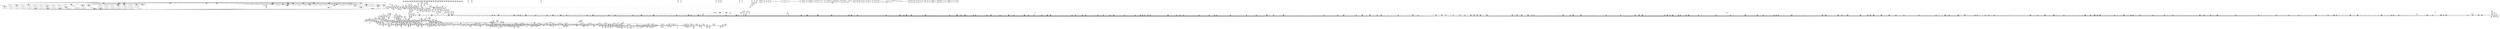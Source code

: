 digraph {
	CE0x531b710 [shape=record,shape=Mrecord,label="{CE0x531b710|common_file_perm:allow|security/apparmor/lsm.c,448|*SummSource*}"]
	CE0x5346170 [shape=record,shape=Mrecord,label="{CE0x5346170|aa_cred_profile:tmp2}"]
	CE0x53421e0 [shape=record,shape=Mrecord,label="{CE0x53421e0|_ret_%struct.aa_profile*_%tmp34,_!dbg_!15510|security/apparmor/include/context.h,101}"]
	CE0x52b87c0 [shape=record,shape=Mrecord,label="{CE0x52b87c0|16:_%struct.vfsmount*,_24:_%struct.dentry*,_32:_%struct.inode*,_408:_%struct.cred*,_456:_i8*,_:_CRE_179,180_}"]
	CE0x5322d20 [shape=record,shape=Mrecord,label="{CE0x5322d20|common_file_perm:call27|security/apparmor/lsm.c,449|*SummSource*}"]
	CE0x5338b10 [shape=record,shape=Mrecord,label="{CE0x5338b10|i64_19|*Constant*|*SummSink*}"]
	CE0x52bd5a0 [shape=record,shape=Mrecord,label="{CE0x52bd5a0|16:_%struct.vfsmount*,_24:_%struct.dentry*,_32:_%struct.inode*,_408:_%struct.cred*,_456:_i8*,_:_CRE_75,76_}"]
	CE0x532c0f0 [shape=record,shape=Mrecord,label="{CE0x532c0f0|i64_17|*Constant*|*SummSource*}"]
	CE0x5300d70 [shape=record,shape=Mrecord,label="{CE0x5300d70|mediated_filesystem:i_sb|security/apparmor/include/apparmor.h,117}"]
	CE0x5388640 [shape=record,shape=Mrecord,label="{CE0x5388640|0:_i16,_4:_i32,_8:_i16,_40:_%struct.super_block*,_:_SCMRE_567,568_}"]
	CE0x538bcf0 [shape=record,shape=Mrecord,label="{CE0x538bcf0|0:_i16,_4:_i32,_8:_i16,_40:_%struct.super_block*,_:_SCMRE_602,603_}"]
	CE0x53bd920 [shape=record,shape=Mrecord,label="{CE0x53bd920|80:_i64,_:_CRE_1657,1658_}"]
	CE0x53981a0 [shape=record,shape=Mrecord,label="{CE0x53981a0|0:_i16,_4:_i32,_8:_i16,_40:_%struct.super_block*,_:_SCMRE_918,919_}"]
	CE0x5383100 [shape=record,shape=Mrecord,label="{CE0x5383100|0:_i16,_4:_i32,_8:_i16,_40:_%struct.super_block*,_:_SCMRE_456,464_|*MultipleSource*|security/apparmor/lsm.c,435|security/apparmor/include/apparmor.h,117|Function::mediated_filesystem&Arg::inode::|*LoadInst*|include/linux/fs.h,1916}"]
	CE0x52ffa40 [shape=record,shape=Mrecord,label="{CE0x52ffa40|aa_cred_profile:tmp|*SummSource*}"]
	CE0x529c040 [shape=record,shape=Mrecord,label="{CE0x529c040|16:_%struct.vfsmount*,_24:_%struct.dentry*,_32:_%struct.inode*,_408:_%struct.cred*,_456:_i8*,_:_CRE_113,114_}"]
	CE0x53229a0 [shape=record,shape=Mrecord,label="{CE0x53229a0|common_file_perm:tmp56|security/apparmor/lsm.c,449|*SummSink*}"]
	CE0x529c200 [shape=record,shape=Mrecord,label="{CE0x529c200|16:_%struct.vfsmount*,_24:_%struct.dentry*,_32:_%struct.inode*,_408:_%struct.cred*,_456:_i8*,_:_CRE_114,115_}"]
	CE0x52e6980 [shape=record,shape=Mrecord,label="{CE0x52e6980|16:_%struct.vfsmount*,_24:_%struct.dentry*,_32:_%struct.inode*,_408:_%struct.cred*,_456:_i8*,_:_CRE_7,8_}"]
	CE0x531c650 [shape=record,shape=Mrecord,label="{CE0x531c650|common_file_perm:conv24|security/apparmor/lsm.c,448}"]
	CE0x52e7520 [shape=record,shape=Mrecord,label="{CE0x52e7520|i64*_getelementptr_inbounds_(_2_x_i64_,_2_x_i64_*___llvm_gcov_ctr55,_i64_0,_i64_0)|*Constant*|*SummSink*}"]
	CE0x539e220 [shape=record,shape=Mrecord,label="{CE0x539e220|80:_i64,_:_CRE_414,415_}"]
	CE0x53b6510 [shape=record,shape=Mrecord,label="{CE0x53b6510|80:_i64,_:_CRE_1326,1327_}"]
	CE0x52a2550 [shape=record,shape=Mrecord,label="{CE0x52a2550|16:_%struct.vfsmount*,_24:_%struct.dentry*,_32:_%struct.inode*,_408:_%struct.cred*,_456:_i8*,_:_CRE_232,240_|*MultipleSource*|security/apparmor/lsm.c,428|Function::apparmor_file_permission&Arg::file::|Function::common_file_perm&Arg::file::}"]
	CE0x54018e0 [shape=record,shape=Mrecord,label="{CE0x54018e0|aa_cred_profile:tmp13}"]
	CE0x536b810 [shape=record,shape=Mrecord,label="{CE0x536b810|__aa_current_profile:if.then|*SummSource*}"]
	CE0x5298540 [shape=record,shape=Mrecord,label="{CE0x5298540|16:_%struct.vfsmount*,_24:_%struct.dentry*,_32:_%struct.inode*,_408:_%struct.cred*,_456:_i8*,_:_CRE_77,78_}"]
	CE0x533c270 [shape=record,shape=Mrecord,label="{CE0x533c270|common_file_perm:tmp49|security/apparmor/lsm.c,448|*SummSink*}"]
	CE0x53bfe50 [shape=record,shape=Mrecord,label="{CE0x53bfe50|80:_i64,_:_CRE_1712,1720_|*MultipleSource*|security/apparmor/include/apparmor.h,117|*LoadInst*|security/apparmor/include/apparmor.h,117}"]
	CE0x539f100 [shape=record,shape=Mrecord,label="{CE0x539f100|80:_i64,_:_CRE_428,429_}"]
	CE0x53a4e90 [shape=record,shape=Mrecord,label="{CE0x53a4e90|80:_i64,_:_CRE_592,593_}"]
	CE0x5304310 [shape=record,shape=Mrecord,label="{CE0x5304310|0:_i16,_4:_i32,_8:_i16,_40:_%struct.super_block*,_:_SCMRE_144,145_}"]
	CE0x5370320 [shape=record,shape=Mrecord,label="{CE0x5370320|aa_cred_profile:tmp28|security/apparmor/include/context.h,100|*SummSource*}"]
	CE0x52cea00 [shape=record,shape=Mrecord,label="{CE0x52cea00|0:_i16,_4:_i32,_8:_i16,_40:_%struct.super_block*,_:_SCMRE_56,64_|*MultipleSource*|security/apparmor/lsm.c,435|security/apparmor/include/apparmor.h,117|Function::mediated_filesystem&Arg::inode::|*LoadInst*|include/linux/fs.h,1916}"]
	CE0x5369110 [shape=record,shape=Mrecord,label="{CE0x5369110|80:_i64,_:_CRE_1928,2056_|*MultipleSource*|security/apparmor/include/apparmor.h,117|*LoadInst*|security/apparmor/include/apparmor.h,117}"]
	CE0x5391680 [shape=record,shape=Mrecord,label="{CE0x5391680|0:_i16,_4:_i32,_8:_i16,_40:_%struct.super_block*,_:_SCMRE_800,804_|*MultipleSource*|security/apparmor/lsm.c,435|security/apparmor/include/apparmor.h,117|Function::mediated_filesystem&Arg::inode::|*LoadInst*|include/linux/fs.h,1916}"]
	CE0x53d8f60 [shape=record,shape=Mrecord,label="{CE0x53d8f60|__aa_current_profile:tmp12|security/apparmor/include/context.h,138|*SummSource*}"]
	CE0x53b5960 [shape=record,shape=Mrecord,label="{CE0x53b5960|80:_i64,_:_CRE_1315,1316_}"]
	CE0x53936a0 [shape=record,shape=Mrecord,label="{CE0x53936a0|0:_i16,_4:_i32,_8:_i16,_40:_%struct.super_block*,_:_SCMRE_870,871_}"]
	CE0x5377750 [shape=record,shape=Mrecord,label="{CE0x5377750|0:_i16,_4:_i32,_8:_i16,_40:_%struct.super_block*,_:_SCMRE_198,199_}"]
	"CONST[source:0(mediator),value:2(dynamic)][purpose:{subject}][SnkIdx:0]"
	CE0x53744c0 [shape=record,shape=Mrecord,label="{CE0x53744c0|aa_cred_profile:tmp34|security/apparmor/include/context.h,101|*SummSource*}"]
	CE0x5396ee0 [shape=record,shape=Mrecord,label="{CE0x5396ee0|0:_i16,_4:_i32,_8:_i16,_40:_%struct.super_block*,_:_SCMRE_906,907_}"]
	CE0x53d2d60 [shape=record,shape=Mrecord,label="{CE0x53d2d60|GLOBAL:lockdep_rcu_suspicious|*Constant*|*SummSource*}"]
	CE0x52c1920 [shape=record,shape=Mrecord,label="{CE0x52c1920|i64*_getelementptr_inbounds_(_16_x_i64_,_16_x_i64_*___llvm_gcov_ctr46,_i64_0,_i64_4)|*Constant*}"]
	CE0x5371ad0 [shape=record,shape=Mrecord,label="{CE0x5371ad0|0:_i16,_4:_i32,_8:_i16,_40:_%struct.super_block*,_:_SCMRE_161,162_}"]
	CE0x52db1d0 [shape=record,shape=Mrecord,label="{CE0x52db1d0|aa_cred_profile:tmp4|*LoadInst*|security/apparmor/include/context.h,99}"]
	CE0x537db00 [shape=record,shape=Mrecord,label="{CE0x537db00|0:_i16,_4:_i32,_8:_i16,_40:_%struct.super_block*,_:_SCMRE_285,286_}"]
	CE0x52d6030 [shape=record,shape=Mrecord,label="{CE0x52d6030|16:_%struct.vfsmount*,_24:_%struct.dentry*,_32:_%struct.inode*,_408:_%struct.cred*,_456:_i8*,_:_CRE_472,480_|*MultipleSource*|security/apparmor/lsm.c,428|Function::apparmor_file_permission&Arg::file::|Function::common_file_perm&Arg::file::}"]
	CE0x53bd5f0 [shape=record,shape=Mrecord,label="{CE0x53bd5f0|80:_i64,_:_CRE_1654,1655_}"]
	CE0x53c0260 [shape=record,shape=Mrecord,label="{CE0x53c0260|80:_i64,_:_CRE_1728,1736_|*MultipleSource*|security/apparmor/include/apparmor.h,117|*LoadInst*|security/apparmor/include/apparmor.h,117}"]
	CE0x52bd750 [shape=record,shape=Mrecord,label="{CE0x52bd750|__aa_current_profile:tobool1|security/apparmor/include/context.h,138|*SummSource*}"]
	CE0x52dd300 [shape=record,shape=Mrecord,label="{CE0x52dd300|16:_%struct.vfsmount*,_24:_%struct.dentry*,_32:_%struct.inode*,_408:_%struct.cred*,_456:_i8*,_:_CRE_132,136_|*MultipleSource*|security/apparmor/lsm.c,428|Function::apparmor_file_permission&Arg::file::|Function::common_file_perm&Arg::file::}"]
	CE0x539dab0 [shape=record,shape=Mrecord,label="{CE0x539dab0|80:_i64,_:_CRE_407,408_}"]
	CE0x536d8c0 [shape=record,shape=Mrecord,label="{CE0x536d8c0|aa_path_perm:request|Function::aa_path_perm&Arg::request::}"]
	CE0x52b2b40 [shape=record,shape=Mrecord,label="{CE0x52b2b40|common_file_perm:if.end28}"]
	CE0x54010a0 [shape=record,shape=Mrecord,label="{CE0x54010a0|aa_file_perm:tmp6|security/apparmor/file.c,453|*SummSource*}"]
	CE0x52c58d0 [shape=record,shape=Mrecord,label="{CE0x52c58d0|common_file_perm:tmp60|security/apparmor/lsm.c,452|*SummSource*}"]
	CE0x53be090 [shape=record,shape=Mrecord,label="{CE0x53be090|80:_i64,_:_CRE_1664,1665_}"]
	CE0x53ae490 [shape=record,shape=Mrecord,label="{CE0x53ae490|80:_i64,_:_CRE_304,312_|*MultipleSource*|security/apparmor/include/apparmor.h,117|*LoadInst*|security/apparmor/include/apparmor.h,117}"]
	CE0x53783d0 [shape=record,shape=Mrecord,label="{CE0x53783d0|0:_i16,_4:_i32,_8:_i16,_40:_%struct.super_block*,_:_SCMRE_206,207_}"]
	CE0x52c8580 [shape=record,shape=Mrecord,label="{CE0x52c8580|aa_file_perm:call|security/apparmor/file.c,452|*SummSource*}"]
	CE0x5390ec0 [shape=record,shape=Mrecord,label="{CE0x5390ec0|0:_i16,_4:_i32,_8:_i16,_40:_%struct.super_block*,_:_SCMRE_768,776_|*MultipleSource*|security/apparmor/lsm.c,435|security/apparmor/include/apparmor.h,117|Function::mediated_filesystem&Arg::inode::|*LoadInst*|include/linux/fs.h,1916}"]
	CE0x53810c0 [shape=record,shape=Mrecord,label="{CE0x53810c0|0:_i16,_4:_i32,_8:_i16,_40:_%struct.super_block*,_:_SCMRE_352,360_|*MultipleSource*|security/apparmor/lsm.c,435|security/apparmor/include/apparmor.h,117|Function::mediated_filesystem&Arg::inode::|*LoadInst*|include/linux/fs.h,1916}"]
	CE0x53a43f0 [shape=record,shape=Mrecord,label="{CE0x53a43f0|80:_i64,_:_CRE_582,583_}"]
	CE0x52c54f0 [shape=record,shape=Mrecord,label="{CE0x52c54f0|aa_cred_profile:if.end}"]
	CE0x52da520 [shape=record,shape=Mrecord,label="{CE0x52da520|16:_%struct.vfsmount*,_24:_%struct.dentry*,_32:_%struct.inode*,_408:_%struct.cred*,_456:_i8*,_:_CRE_63,64_}"]
	CE0x52c8510 [shape=record,shape=Mrecord,label="{CE0x52c8510|aa_file_perm:call|security/apparmor/file.c,452}"]
	CE0x5371df0 [shape=record,shape=Mrecord,label="{CE0x5371df0|0:_i16,_4:_i32,_8:_i16,_40:_%struct.super_block*,_:_SCMRE_163,164_}"]
	CE0x5401220 [shape=record,shape=Mrecord,label="{CE0x5401220|aa_file_perm:tmp6|security/apparmor/file.c,453|*SummSink*}"]
	CE0x531c000 [shape=record,shape=Mrecord,label="{CE0x531c000|common_file_perm:tmp50|security/apparmor/lsm.c,448}"]
	CE0x5447950 [shape=record,shape=Mrecord,label="{CE0x5447950|aa_cred_profile:tmp6|security/apparmor/include/context.h,100}"]
	CE0x53b2e60 [shape=record,shape=Mrecord,label="{CE0x53b2e60|80:_i64,_:_CRE_1256,1257_}"]
	CE0x5315520 [shape=record,shape=Mrecord,label="{CE0x5315520|aa_cred_profile:cred|Function::aa_cred_profile&Arg::cred::|*SummSource*}"]
	CE0x53cf350 [shape=record,shape=Mrecord,label="{CE0x53cf350|aa_cred_profile:tmp}"]
	CE0x5319660 [shape=record,shape=Mrecord,label="{CE0x5319660|common_file_perm:tmp16|security/apparmor/lsm.c,432|*SummSink*}"]
	CE0x52e2760 [shape=record,shape=Mrecord,label="{CE0x52e2760|common_file_perm:do.body4|*SummSink*}"]
	CE0x535e270 [shape=record,shape=Mrecord,label="{CE0x535e270|i64_6|*Constant*}"]
	CE0x53411f0 [shape=record,shape=Mrecord,label="{CE0x53411f0|__aa_current_profile:tmp21|security/apparmor/include/context.h,138|*SummSource*}"]
	CE0x52a5b00 [shape=record,shape=Mrecord,label="{CE0x52a5b00|get_current:tmp1}"]
	CE0x530eef0 [shape=record,shape=Mrecord,label="{CE0x530eef0|aa_cred_profile:tmp17|security/apparmor/include/context.h,100|*SummSource*}"]
	CE0x53cc5d0 [shape=record,shape=Mrecord,label="{CE0x53cc5d0|aa_file_perm:tmp2}"]
	CE0x53b5630 [shape=record,shape=Mrecord,label="{CE0x53b5630|80:_i64,_:_CRE_1312,1313_}"]
	CE0x532d580 [shape=record,shape=Mrecord,label="{CE0x532d580|common_file_perm:call15|security/apparmor/lsm.c,438|*SummSink*}"]
	CE0x5308560 [shape=record,shape=Mrecord,label="{CE0x5308560|aa_cred_profile:tmp12|security/apparmor/include/context.h,100|*SummSource*}"]
	CE0x5385f80 [shape=record,shape=Mrecord,label="{CE0x5385f80|0:_i16,_4:_i32,_8:_i16,_40:_%struct.super_block*,_:_SCMRE_520,528_|*MultipleSource*|security/apparmor/lsm.c,435|security/apparmor/include/apparmor.h,117|Function::mediated_filesystem&Arg::inode::|*LoadInst*|include/linux/fs.h,1916}"]
	CE0x531ae40 [shape=record,shape=Mrecord,label="{CE0x531ae40|i64*_getelementptr_inbounds_(_28_x_i64_,_28_x_i64_*___llvm_gcov_ctr87,_i64_0,_i64_9)|*Constant*|*SummSink*}"]
	CE0x52b6a60 [shape=record,shape=Mrecord,label="{CE0x52b6a60|16:_%struct.vfsmount*,_24:_%struct.dentry*,_32:_%struct.inode*,_408:_%struct.cred*,_456:_i8*,_:_CRE_206,207_}"]
	CE0x52adb80 [shape=record,shape=Mrecord,label="{CE0x52adb80|i64*_getelementptr_inbounds_(_28_x_i64_,_28_x_i64_*___llvm_gcov_ctr87,_i64_0,_i64_4)|*Constant*|*SummSink*}"]
	CE0x52e0a00 [shape=record,shape=Mrecord,label="{CE0x52e0a00|44:_i32,_48:_i16,_128:_i8*,_:_SCMRE_20,24_|*MultipleSource*|*LoadInst*|security/apparmor/lsm.c,429|Function::aa_cred_profile&Arg::cred::|security/apparmor/include/context.h,99}"]
	CE0x53b90a0 [shape=record,shape=Mrecord,label="{CE0x53b90a0|80:_i64,_:_CRE_1367,1368_}"]
	CE0x530d860 [shape=record,shape=Mrecord,label="{CE0x530d860|common_file_perm:tmp20|security/apparmor/lsm.c,432}"]
	CE0x529a600 [shape=record,shape=Mrecord,label="{CE0x529a600|apparmor_file_permission:tmp1|*SummSource*}"]
	CE0x5349410 [shape=record,shape=Mrecord,label="{CE0x5349410|_ret_%struct.inode*_%tmp4,_!dbg_!15470|include/linux/fs.h,1916|*SummSource*}"]
	CE0x531f130 [shape=record,shape=Mrecord,label="{CE0x531f130|common_file_perm:tmp53|security/apparmor/lsm.c,447|*SummSink*}"]
	CE0x53630a0 [shape=record,shape=Mrecord,label="{CE0x53630a0|0:_i16,_4:_i32,_8:_i16,_40:_%struct.super_block*,_:_SCMRE_140,141_}"]
	CE0x53a75e0 [shape=record,shape=Mrecord,label="{CE0x53a75e0|80:_i64,_:_CRE_629,630_}"]
	CE0x5341da0 [shape=record,shape=Mrecord,label="{CE0x5341da0|aa_cred_profile:entry}"]
	CE0x53d9290 [shape=record,shape=Mrecord,label="{CE0x53d9290|__aa_current_profile:land.lhs.true2}"]
	CE0x5451ae0 [shape=record,shape=Mrecord,label="{CE0x5451ae0|file_inode17:bb}"]
	CE0x543dff0 [shape=record,shape=Mrecord,label="{CE0x543dff0|aa_cred_profile:tmp7|security/apparmor/include/context.h,100}"]
	CE0x5389900 [shape=record,shape=Mrecord,label="{CE0x5389900|0:_i16,_4:_i32,_8:_i16,_40:_%struct.super_block*,_:_SCMRE_579,580_}"]
	CE0x5390400 [shape=record,shape=Mrecord,label="{CE0x5390400|0:_i16,_4:_i32,_8:_i16,_40:_%struct.super_block*,_:_SCMRE_736,740_|*MultipleSource*|security/apparmor/lsm.c,435|security/apparmor/include/apparmor.h,117|Function::mediated_filesystem&Arg::inode::|*LoadInst*|include/linux/fs.h,1916}"]
	CE0x53a0860 [shape=record,shape=Mrecord,label="{CE0x53a0860|80:_i64,_:_CRE_450,451_}"]
	CE0x52af6e0 [shape=record,shape=Mrecord,label="{CE0x52af6e0|common_file_perm:bb|*SummSink*}"]
	CE0x5373190 [shape=record,shape=Mrecord,label="{CE0x5373190|aa_cred_profile:tmp32|security/apparmor/include/context.h,101|*SummSource*}"]
	CE0x538ce20 [shape=record,shape=Mrecord,label="{CE0x538ce20|0:_i16,_4:_i32,_8:_i16,_40:_%struct.super_block*,_:_SCMRE_613,614_}"]
	CE0x52afea0 [shape=record,shape=Mrecord,label="{CE0x52afea0|common_file_perm:if.then13}"]
	CE0x53b6c80 [shape=record,shape=Mrecord,label="{CE0x53b6c80|80:_i64,_:_CRE_1333,1334_}"]
	CE0x538cfb0 [shape=record,shape=Mrecord,label="{CE0x538cfb0|0:_i16,_4:_i32,_8:_i16,_40:_%struct.super_block*,_:_SCMRE_614,615_}"]
	CE0x53728e0 [shape=record,shape=Mrecord,label="{CE0x53728e0|0:_i16,_4:_i32,_8:_i16,_40:_%struct.super_block*,_:_SCMRE_170,171_}"]
	CE0x529e820 [shape=record,shape=Mrecord,label="{CE0x529e820|i64_1|*Constant*}"]
	CE0x53023f0 [shape=record,shape=Mrecord,label="{CE0x53023f0|aa_cred_profile:lnot2|security/apparmor/include/context.h,100|*SummSource*}"]
	CE0x533b080 [shape=record,shape=Mrecord,label="{CE0x533b080|0:_i16,_:_CRE_0,1_}"]
	CE0x52cb9e0 [shape=record,shape=Mrecord,label="{CE0x52cb9e0|common_file_perm:if.end|*SummSource*}"]
	CE0x53b7d80 [shape=record,shape=Mrecord,label="{CE0x53b7d80|80:_i64,_:_CRE_1349,1350_}"]
	CE0x5400950 [shape=record,shape=Mrecord,label="{CE0x5400950|aa_file_perm:call1|security/apparmor/file.c,453|*SummSink*}"]
	CE0x52afa90 [shape=record,shape=Mrecord,label="{CE0x52afa90|common_file_perm:return}"]
	CE0x534d020 [shape=record,shape=Mrecord,label="{CE0x534d020|common_file_perm:tmp57|security/apparmor/lsm.c,451|*SummSink*}"]
	CE0x5378880 [shape=record,shape=Mrecord,label="{CE0x5378880|0:_i16,_4:_i32,_8:_i16,_40:_%struct.super_block*,_:_SCMRE_212,216_|*MultipleSource*|security/apparmor/lsm.c,435|security/apparmor/include/apparmor.h,117|Function::mediated_filesystem&Arg::inode::|*LoadInst*|include/linux/fs.h,1916}"]
	CE0x52a8b80 [shape=record,shape=Mrecord,label="{CE0x52a8b80|common_file_perm:op|Function::common_file_perm&Arg::op::|*SummSource*}"]
	CE0x5310310 [shape=record,shape=Mrecord,label="{CE0x5310310|i64*_getelementptr_inbounds_(_28_x_i64_,_28_x_i64_*___llvm_gcov_ctr87,_i64_0,_i64_4)|*Constant*}"]
	CE0x5392600 [shape=record,shape=Mrecord,label="{CE0x5392600|0:_i16,_4:_i32,_8:_i16,_40:_%struct.super_block*,_:_SCMRE_848,856_|*MultipleSource*|security/apparmor/lsm.c,435|security/apparmor/include/apparmor.h,117|Function::mediated_filesystem&Arg::inode::|*LoadInst*|include/linux/fs.h,1916}"]
	CE0x53b3080 [shape=record,shape=Mrecord,label="{CE0x53b3080|80:_i64,_:_CRE_1258,1259_}"]
	CE0x5aade10 [shape=record,shape=Mrecord,label="{CE0x5aade10|GLOBAL:common_file_perm|*Constant*}"]
	CE0x52cb330 [shape=record,shape=Mrecord,label="{CE0x52cb330|aa_cred_profile:lnot|security/apparmor/include/context.h,100|*SummSource*}"]
	CE0x54061c0 [shape=record,shape=Mrecord,label="{CE0x54061c0|i64*_getelementptr_inbounds_(_16_x_i64_,_16_x_i64_*___llvm_gcov_ctr46,_i64_0,_i64_13)|*Constant*}"]
	CE0x53bb010 [shape=record,shape=Mrecord,label="{CE0x53bb010|80:_i64,_:_CRE_1618,1619_}"]
	CE0x53cc980 [shape=record,shape=Mrecord,label="{CE0x53cc980|__aa_current_profile:tmp1}"]
	CE0x52a49e0 [shape=record,shape=Mrecord,label="{CE0x52a49e0|16:_%struct.vfsmount*,_24:_%struct.dentry*,_32:_%struct.inode*,_408:_%struct.cred*,_456:_i8*,_:_CRE_144,145_}"]
	CE0x5304070 [shape=record,shape=Mrecord,label="{CE0x5304070|aa_cred_profile:lnot.ext|security/apparmor/include/context.h,100|*SummSource*}"]
	CE0x52df8f0 [shape=record,shape=Mrecord,label="{CE0x52df8f0|_call_void_mcount()_#2|*SummSink*}"]
	CE0x535f7f0 [shape=record,shape=Mrecord,label="{CE0x535f7f0|i64*_getelementptr_inbounds_(_16_x_i64_,_16_x_i64_*___llvm_gcov_ctr46,_i64_0,_i64_0)|*Constant*}"]
	CE0x53b80b0 [shape=record,shape=Mrecord,label="{CE0x53b80b0|80:_i64,_:_CRE_1352,1353_}"]
	CE0x52d1fb0 [shape=record,shape=Mrecord,label="{CE0x52d1fb0|16:_%struct.vfsmount*,_24:_%struct.dentry*,_32:_%struct.inode*,_408:_%struct.cred*,_456:_i8*,_:_CRE_316,320_|*MultipleSource*|security/apparmor/lsm.c,428|Function::apparmor_file_permission&Arg::file::|Function::common_file_perm&Arg::file::}"]
	CE0x52e4210 [shape=record,shape=Mrecord,label="{CE0x52e4210|file_inode:tmp1|*SummSink*}"]
	CE0x53be4d0 [shape=record,shape=Mrecord,label="{CE0x53be4d0|80:_i64,_:_CRE_1668,1669_}"]
	CE0x53b8c60 [shape=record,shape=Mrecord,label="{CE0x53b8c60|80:_i64,_:_CRE_1363,1364_}"]
	CE0x52be460 [shape=record,shape=Mrecord,label="{CE0x52be460|i32_22|*Constant*}"]
	CE0x52d1cf0 [shape=record,shape=Mrecord,label="{CE0x52d1cf0|16:_%struct.vfsmount*,_24:_%struct.dentry*,_32:_%struct.inode*,_408:_%struct.cred*,_456:_i8*,_:_CRE_312,316_|*MultipleSource*|security/apparmor/lsm.c,428|Function::apparmor_file_permission&Arg::file::|Function::common_file_perm&Arg::file::}"]
	CE0x53cc6b0 [shape=record,shape=Mrecord,label="{CE0x53cc6b0|aa_file_perm:tmp2|*SummSink*}"]
	CE0x52df360 [shape=record,shape=Mrecord,label="{CE0x52df360|44:_i32,_48:_i16,_128:_i8*,_:_SCMRE_16,20_|*MultipleSource*|*LoadInst*|security/apparmor/lsm.c,429|Function::aa_cred_profile&Arg::cred::|security/apparmor/include/context.h,99}"]
	CE0x53d1da0 [shape=record,shape=Mrecord,label="{CE0x53d1da0|i8_1|*Constant*}"]
	CE0x52a3dc0 [shape=record,shape=Mrecord,label="{CE0x52a3dc0|16:_%struct.vfsmount*,_24:_%struct.dentry*,_32:_%struct.inode*,_408:_%struct.cred*,_456:_i8*,_:_CRE_11,12_}"]
	CE0x532c890 [shape=record,shape=Mrecord,label="{CE0x532c890|common_file_perm:tmp34|security/apparmor/lsm.c,436|*SummSource*}"]
	CE0x53dd560 [shape=record,shape=Mrecord,label="{CE0x53dd560|__aa_current_profile:tobool|security/apparmor/include/context.h,138|*SummSink*}"]
	CE0x536bda0 [shape=record,shape=Mrecord,label="{CE0x536bda0|aa_file_perm:mode|security/apparmor/file.c,451}"]
	CE0x540f740 [shape=record,shape=Mrecord,label="{CE0x540f740|_call_void_mcount()_#2|*SummSource*}"]
	CE0x532bc00 [shape=record,shape=Mrecord,label="{CE0x532bc00|common_file_perm:tmp36|security/apparmor/lsm.c,447|*SummSource*}"]
	CE0x5323e20 [shape=record,shape=Mrecord,label="{CE0x5323e20|i64*_getelementptr_inbounds_(_16_x_i64_,_16_x_i64_*___llvm_gcov_ctr46,_i64_0,_i64_10)|*Constant*|*SummSource*}"]
	CE0x5300bc0 [shape=record,shape=Mrecord,label="{CE0x5300bc0|mediated_filesystem:i_sb|security/apparmor/include/apparmor.h,117|*SummSink*}"]
	CE0x52c9d70 [shape=record,shape=Mrecord,label="{CE0x52c9d70|_call_void_mcount()_#2|*SummSource*}"]
	CE0x52c3890 [shape=record,shape=Mrecord,label="{CE0x52c3890|common_file_perm:tmp2|*SummSource*}"]
	CE0x53238f0 [shape=record,shape=Mrecord,label="{CE0x53238f0|aa_cred_profile:tmp23|security/apparmor/include/context.h,100|*SummSink*}"]
	CE0x53d18e0 [shape=record,shape=Mrecord,label="{CE0x53d18e0|__aa_current_profile:tmp16|security/apparmor/include/context.h,138}"]
	CE0x5373820 [shape=record,shape=Mrecord,label="{CE0x5373820|aa_cred_profile:tmp33|security/apparmor/include/context.h,101|*SummSource*}"]
	CE0x53dae50 [shape=record,shape=Mrecord,label="{CE0x53dae50|__aa_current_profile:tmp2|*SummSource*}"]
	CE0x53a0b90 [shape=record,shape=Mrecord,label="{CE0x53a0b90|80:_i64,_:_CRE_453,454_}"]
	CE0x5366a40 [shape=record,shape=Mrecord,label="{CE0x5366a40|i32_100|*Constant*|*SummSink*}"]
	CE0x533a5b0 [shape=record,shape=Mrecord,label="{CE0x533a5b0|i64_22|*Constant*|*SummSource*}"]
	CE0x53a92d0 [shape=record,shape=Mrecord,label="{CE0x53a92d0|80:_i64,_:_CRE_1208,1209_}"]
	CE0x5373f70 [shape=record,shape=Mrecord,label="{CE0x5373f70|aa_cred_profile:profile11|security/apparmor/include/context.h,101|*SummSink*}"]
	CE0x531da20 [shape=record,shape=Mrecord,label="{CE0x531da20|common_file_perm:tobool25|security/apparmor/lsm.c,448|*SummSource*}"]
	CE0x5370390 [shape=record,shape=Mrecord,label="{CE0x5370390|aa_cred_profile:tmp28|security/apparmor/include/context.h,100|*SummSink*}"]
	CE0x53280b0 [shape=record,shape=Mrecord,label="{CE0x53280b0|common_file_perm:tmp31|security/apparmor/lsm.c,434}"]
	CE0x53cf2a0 [shape=record,shape=Mrecord,label="{CE0x53cf2a0|aa_cred_profile:do.end8}"]
	CE0x52a37d0 [shape=record,shape=Mrecord,label="{CE0x52a37d0|16:_%struct.vfsmount*,_24:_%struct.dentry*,_32:_%struct.inode*,_408:_%struct.cred*,_456:_i8*,_:_CRE_171,172_}"]
	CE0x52ce160 [shape=record,shape=Mrecord,label="{CE0x52ce160|aa_cred_profile:tmp5|security/apparmor/include/context.h,99|*SummSink*}"]
	CE0x52b2ad0 [shape=record,shape=Mrecord,label="{CE0x52b2ad0|common_file_perm:do.end9|*SummSink*}"]
	CE0x52bb3e0 [shape=record,shape=Mrecord,label="{CE0x52bb3e0|i64*_getelementptr_inbounds_(_28_x_i64_,_28_x_i64_*___llvm_gcov_ctr87,_i64_0,_i64_10)|*Constant*|*SummSource*}"]
	CE0x5317890 [shape=record,shape=Mrecord,label="{CE0x5317890|void_(i8*,_i32,_i64)*_asm_sideeffect_1:_09ud2_0A.pushsection___bug_table,_22a_22_0A2:_09.long_1b_-_2b,_$_0:c_-_2b_0A_09.word_$_1:c_,_0_0A_09.org_2b+$_2:c_0A.popsection_,_i,i,i,_dirflag_,_fpsr_,_flags_|*SummSource*}"]
	CE0x529c3c0 [shape=record,shape=Mrecord,label="{CE0x529c3c0|16:_%struct.vfsmount*,_24:_%struct.dentry*,_32:_%struct.inode*,_408:_%struct.cred*,_456:_i8*,_:_CRE_115,116_}"]
	CE0x538cb00 [shape=record,shape=Mrecord,label="{CE0x538cb00|0:_i16,_4:_i32,_8:_i16,_40:_%struct.super_block*,_:_SCMRE_611,612_}"]
	CE0x52ba880 [shape=record,shape=Mrecord,label="{CE0x52ba880|16:_%struct.vfsmount*,_24:_%struct.dentry*,_32:_%struct.inode*,_408:_%struct.cred*,_456:_i8*,_:_CRE_90,91_}"]
	CE0x540e990 [shape=record,shape=Mrecord,label="{CE0x540e990|aa_file_perm:call2|security/apparmor/file.c,456|*SummSource*}"]
	CE0x53bbe90 [shape=record,shape=Mrecord,label="{CE0x53bbe90|80:_i64,_:_CRE_1632,1633_}"]
	CE0x53d8470 [shape=record,shape=Mrecord,label="{CE0x53d8470|__aa_current_profile:tmp3|*SummSink*}"]
	CE0x53a5d70 [shape=record,shape=Mrecord,label="{CE0x53a5d70|80:_i64,_:_CRE_606,607_}"]
	CE0x5374620 [shape=record,shape=Mrecord,label="{CE0x5374620|aa_cred_profile:tmp34|security/apparmor/include/context.h,101|*SummSink*}"]
	CE0x538d2d0 [shape=record,shape=Mrecord,label="{CE0x538d2d0|0:_i16,_4:_i32,_8:_i16,_40:_%struct.super_block*,_:_SCMRE_616,617_}"]
	CE0x53dfba0 [shape=record,shape=Mrecord,label="{CE0x53dfba0|i64_-2147483648|*Constant*|*SummSink*}"]
	CE0x52dcf80 [shape=record,shape=Mrecord,label="{CE0x52dcf80|16:_%struct.vfsmount*,_24:_%struct.dentry*,_32:_%struct.inode*,_408:_%struct.cred*,_456:_i8*,_:_CRE_127,128_}"]
	CE0x5384f10 [shape=record,shape=Mrecord,label="{CE0x5384f10|0:_i16,_4:_i32,_8:_i16,_40:_%struct.super_block*,_:_SCMRE_487,488_}"]
	CE0x537b260 [shape=record,shape=Mrecord,label="{CE0x537b260|0:_i16,_4:_i32,_8:_i16,_40:_%struct.super_block*,_:_SCMRE_259,260_}"]
	CE0x53a61b0 [shape=record,shape=Mrecord,label="{CE0x53a61b0|80:_i64,_:_CRE_610,611_}"]
	CE0x52e6220 [shape=record,shape=Mrecord,label="{CE0x52e6220|file_inode:tmp|*SummSink*}"]
	CE0x540c070 [shape=record,shape=Mrecord,label="{CE0x540c070|i64*_getelementptr_inbounds_(_2_x_i64_,_2_x_i64_*___llvm_gcov_ctr112,_i64_0,_i64_1)|*Constant*|*SummSource*}"]
	CE0x5376300 [shape=record,shape=Mrecord,label="{CE0x5376300|0:_i16,_4:_i32,_8:_i16,_40:_%struct.super_block*,_:_SCMRE_185,186_}"]
	CE0x538ad50 [shape=record,shape=Mrecord,label="{CE0x538ad50|0:_i16,_4:_i32,_8:_i16,_40:_%struct.super_block*,_:_SCMRE_592,593_}"]
	CE0x53d1be0 [shape=record,shape=Mrecord,label="{CE0x53d1be0|__aa_current_profile:tmp16|security/apparmor/include/context.h,138|*SummSink*}"]
	CE0x52b07e0 [shape=record,shape=Mrecord,label="{CE0x52b07e0|16:_%struct.vfsmount*,_24:_%struct.dentry*,_32:_%struct.inode*,_408:_%struct.cred*,_456:_i8*,_:_CRE_195,196_}"]
	CE0x53a5f90 [shape=record,shape=Mrecord,label="{CE0x53a5f90|80:_i64,_:_CRE_608,609_}"]
	CE0x534d2d0 [shape=record,shape=Mrecord,label="{CE0x534d2d0|common_file_perm:tmp58|security/apparmor/lsm.c,451}"]
	CE0x537f8b0 [shape=record,shape=Mrecord,label="{CE0x537f8b0|0:_i16,_4:_i32,_8:_i16,_40:_%struct.super_block*,_:_SCMRE_304,305_}"]
	CE0x53139a0 [shape=record,shape=Mrecord,label="{CE0x53139a0|common_file_perm:tmp5|security/apparmor/lsm.c,428|*SummSource*}"]
	CE0x53ba090 [shape=record,shape=Mrecord,label="{CE0x53ba090|80:_i64,_:_CRE_1568,1584_|*MultipleSource*|security/apparmor/include/apparmor.h,117|*LoadInst*|security/apparmor/include/apparmor.h,117}"]
	CE0x5330fa0 [shape=record,shape=Mrecord,label="{CE0x5330fa0|file_inode:f|Function::file_inode&Arg::f::}"]
	CE0x534cd90 [shape=record,shape=Mrecord,label="{CE0x534cd90|common_file_perm:tmp57|security/apparmor/lsm.c,451|*SummSource*}"]
	CE0x533d1b0 [shape=record,shape=Mrecord,label="{CE0x533d1b0|__aa_current_profile:tmp18|security/apparmor/include/context.h,138|*SummSource*}"]
	CE0x52cbad0 [shape=record,shape=Mrecord,label="{CE0x52cbad0|common_file_perm:if.end|*SummSink*}"]
	CE0x53aee40 [shape=record,shape=Mrecord,label="{CE0x53aee40|80:_i64,_:_CRE_344,352_|*MultipleSource*|security/apparmor/include/apparmor.h,117|*LoadInst*|security/apparmor/include/apparmor.h,117}"]
	CE0x531f2a0 [shape=record,shape=Mrecord,label="{CE0x531f2a0|common_file_perm:tmp54|security/apparmor/lsm.c,447}"]
	CE0x54007d0 [shape=record,shape=Mrecord,label="{CE0x54007d0|aa_file_perm:call1|security/apparmor/file.c,453|*SummSource*}"]
	CE0x52ceaa0 [shape=record,shape=Mrecord,label="{CE0x52ceaa0|common_file_perm:f_cred|security/apparmor/lsm.c,429|*SummSink*}"]
	CE0x52bd930 [shape=record,shape=Mrecord,label="{CE0x52bd930|i64_4|*Constant*}"]
	CE0x53b51a0 [shape=record,shape=Mrecord,label="{CE0x53b51a0|80:_i64,_:_CRE_1307,1308_}"]
	CE0x5321130 [shape=record,shape=Mrecord,label="{CE0x5321130|aa_file_perm:file|Function::aa_file_perm&Arg::file::|*SummSink*}"]
	CE0x52da260 [shape=record,shape=Mrecord,label="{CE0x52da260|44:_i32,_48:_i16,_128:_i8*,_:_SCMRE_4,8_|*MultipleSource*|*LoadInst*|security/apparmor/lsm.c,429|Function::aa_cred_profile&Arg::cred::|security/apparmor/include/context.h,99}"]
	CE0x5339a90 [shape=record,shape=Mrecord,label="{CE0x5339a90|common_file_perm:tmp45|security/apparmor/lsm.c,447}"]
	CE0x538eb30 [shape=record,shape=Mrecord,label="{CE0x538eb30|0:_i16,_4:_i32,_8:_i16,_40:_%struct.super_block*,_:_SCMRE_664,672_|*MultipleSource*|security/apparmor/lsm.c,435|security/apparmor/include/apparmor.h,117|Function::mediated_filesystem&Arg::inode::|*LoadInst*|include/linux/fs.h,1916}"]
	CE0x52cfac0 [shape=record,shape=Mrecord,label="{CE0x52cfac0|common_file_perm:lnot.ext|security/apparmor/lsm.c,432}"]
	CE0x538a3f0 [shape=record,shape=Mrecord,label="{CE0x538a3f0|0:_i16,_4:_i32,_8:_i16,_40:_%struct.super_block*,_:_SCMRE_586,587_}"]
	CE0x5339f70 [shape=record,shape=Mrecord,label="{CE0x5339f70|common_file_perm:cmp21|security/apparmor/lsm.c,448}"]
	CE0x532b270 [shape=record,shape=Mrecord,label="{CE0x532b270|common_file_perm:mode|security/apparmor/lsm.c,447|*SummSource*}"]
	CE0x52bc210 [shape=record,shape=Mrecord,label="{CE0x52bc210|i64*_getelementptr_inbounds_(_2_x_i64_,_2_x_i64_*___llvm_gcov_ctr55,_i64_0,_i64_1)|*Constant*}"]
	CE0x52bf7e0 [shape=record,shape=Mrecord,label="{CE0x52bf7e0|i64_0|*Constant*}"]
	CE0x533ccd0 [shape=record,shape=Mrecord,label="{CE0x533ccd0|__aa_current_profile:tmp17|security/apparmor/include/context.h,138}"]
	CE0x53b5a70 [shape=record,shape=Mrecord,label="{CE0x53b5a70|80:_i64,_:_CRE_1316,1317_}"]
	CE0x52d9830 [shape=record,shape=Mrecord,label="{CE0x52d9830|mediated_filesystem:tmp2|*SummSource*}"]
	CE0x5389a90 [shape=record,shape=Mrecord,label="{CE0x5389a90|0:_i16,_4:_i32,_8:_i16,_40:_%struct.super_block*,_:_SCMRE_580,581_}"]
	CE0x5367f40 [shape=record,shape=Mrecord,label="{CE0x5367f40|aa_cred_profile:tmp21|security/apparmor/include/context.h,100|*SummSink*}"]
	CE0x52d3870 [shape=record,shape=Mrecord,label="{CE0x52d3870|16:_%struct.vfsmount*,_24:_%struct.dentry*,_32:_%struct.inode*,_408:_%struct.cred*,_456:_i8*,_:_CRE_384,392_|*MultipleSource*|security/apparmor/lsm.c,428|Function::apparmor_file_permission&Arg::file::|Function::common_file_perm&Arg::file::}"]
	CE0x5309280 [shape=record,shape=Mrecord,label="{CE0x5309280|aa_cred_profile:tmp12|security/apparmor/include/context.h,100|*SummSink*}"]
	CE0x536d280 [shape=record,shape=Mrecord,label="{CE0x536d280|aa_cred_profile:do.body5}"]
	CE0x52e48c0 [shape=record,shape=Mrecord,label="{CE0x52e48c0|common_file_perm:do.end|*SummSource*}"]
	CE0x538b070 [shape=record,shape=Mrecord,label="{CE0x538b070|0:_i16,_4:_i32,_8:_i16,_40:_%struct.super_block*,_:_SCMRE_594,595_}"]
	CE0x52bde30 [shape=record,shape=Mrecord,label="{CE0x52bde30|16:_%struct.vfsmount*,_24:_%struct.dentry*,_32:_%struct.inode*,_408:_%struct.cred*,_456:_i8*,_:_CRE_82,83_}"]
	CE0x53bb2e0 [shape=record,shape=Mrecord,label="{CE0x53bb2e0|80:_i64,_:_CRE_1621,1622_}"]
	CE0x53cd290 [shape=record,shape=Mrecord,label="{CE0x53cd290|GLOBAL:__llvm_gcov_ctr58|Global_var:__llvm_gcov_ctr58|*SummSink*}"]
	CE0x5378c90 [shape=record,shape=Mrecord,label="{CE0x5378c90|0:_i16,_4:_i32,_8:_i16,_40:_%struct.super_block*,_:_SCMRE_224,232_|*MultipleSource*|security/apparmor/lsm.c,435|security/apparmor/include/apparmor.h,117|Function::mediated_filesystem&Arg::inode::|*LoadInst*|include/linux/fs.h,1916}"]
	CE0x53a52d0 [shape=record,shape=Mrecord,label="{CE0x53a52d0|80:_i64,_:_CRE_596,597_}"]
	CE0x529b550 [shape=record,shape=Mrecord,label="{CE0x529b550|apparmor_file_permission:tmp3|*SummSink*}"]
	CE0x53ad510 [shape=record,shape=Mrecord,label="{CE0x53ad510|80:_i64,_:_CRE_248,252_|*MultipleSource*|security/apparmor/include/apparmor.h,117|*LoadInst*|security/apparmor/include/apparmor.h,117}"]
	CE0x5353f60 [shape=record,shape=Mrecord,label="{CE0x5353f60|%struct.aa_profile*_null|*Constant*}"]
	CE0x53c0070 [shape=record,shape=Mrecord,label="{CE0x53c0070|80:_i64,_:_CRE_1720,1728_|*MultipleSource*|security/apparmor/include/apparmor.h,117|*LoadInst*|security/apparmor/include/apparmor.h,117}"]
	CE0x52a5bf0 [shape=record,shape=Mrecord,label="{CE0x52a5bf0|i64*_getelementptr_inbounds_(_2_x_i64_,_2_x_i64_*___llvm_gcov_ctr112,_i64_0,_i64_0)|*Constant*|*SummSource*}"]
	CE0x5308400 [shape=record,shape=Mrecord,label="{CE0x5308400|aa_cred_profile:tmp12|security/apparmor/include/context.h,100}"]
	CE0x53d3fc0 [shape=record,shape=Mrecord,label="{CE0x53d3fc0|i64*_getelementptr_inbounds_(_2_x_i64_,_2_x_i64_*___llvm_gcov_ctr112,_i64_0,_i64_0)|*Constant*}"]
	"CONST[source:1(input),value:2(dynamic)][purpose:{object}][SrcIdx:2]"
	CE0x53b2090 [shape=record,shape=Mrecord,label="{CE0x53b2090|80:_i64,_:_CRE_1243,1244_}"]
	CE0x531f000 [shape=record,shape=Mrecord,label="{CE0x531f000|common_file_perm:tmp53|security/apparmor/lsm.c,447|*SummSource*}"]
	CE0x5402400 [shape=record,shape=Mrecord,label="{CE0x5402400|void_(i8*,_i32,_i64)*_asm_sideeffect_1:_09ud2_0A.pushsection___bug_table,_22a_22_0A2:_09.long_1b_-_2b,_$_0:c_-_2b_0A_09.word_$_1:c_,_0_0A_09.org_2b+$_2:c_0A.popsection_,_i,i,i,_dirflag_,_fpsr_,_flags_}"]
	CE0x52d7130 [shape=record,shape=Mrecord,label="{CE0x52d7130|common_file_perm:tmp4|*LoadInst*|security/apparmor/lsm.c,428|*SummSource*}"]
	CE0x53aae60 [shape=record,shape=Mrecord,label="{CE0x53aae60|80:_i64,_:_CRE_80,88_|*MultipleSource*|security/apparmor/include/apparmor.h,117|*LoadInst*|security/apparmor/include/apparmor.h,117}"]
	CE0x5324df0 [shape=record,shape=Mrecord,label="{CE0x5324df0|i64*_getelementptr_inbounds_(_16_x_i64_,_16_x_i64_*___llvm_gcov_ctr46,_i64_0,_i64_12)|*Constant*}"]
	CE0x531b840 [shape=record,shape=Mrecord,label="{CE0x531b840|common_file_perm:allow|security/apparmor/lsm.c,448|*SummSink*}"]
	CE0x531a180 [shape=record,shape=Mrecord,label="{CE0x531a180|common_file_perm:tmp17|security/apparmor/lsm.c,432}"]
	CE0x52e2ec0 [shape=record,shape=Mrecord,label="{CE0x52e2ec0|common_file_perm:tmp8|security/apparmor/lsm.c,432}"]
	CE0x53d4830 [shape=record,shape=Mrecord,label="{CE0x53d4830|i64*_getelementptr_inbounds_(_11_x_i64_,_11_x_i64_*___llvm_gcov_ctr58,_i64_0,_i64_6)|*Constant*}"]
	CE0x52d88c0 [shape=record,shape=Mrecord,label="{CE0x52d88c0|i64_2|*Constant*}"]
	CE0x52dcd80 [shape=record,shape=Mrecord,label="{CE0x52dcd80|16:_%struct.vfsmount*,_24:_%struct.dentry*,_32:_%struct.inode*,_408:_%struct.cred*,_456:_i8*,_:_CRE_126,127_}"]
	CE0x53bf6e0 [shape=record,shape=Mrecord,label="{CE0x53bf6e0|80:_i64,_:_CRE_1685,1686_}"]
	CE0x52b2de0 [shape=record,shape=Mrecord,label="{CE0x52b2de0|16:_%struct.vfsmount*,_24:_%struct.dentry*,_32:_%struct.inode*,_408:_%struct.cred*,_456:_i8*,_:_CRE_4,5_}"]
	CE0x53da660 [shape=record,shape=Mrecord,label="{CE0x53da660|__aa_current_profile:bb|*SummSource*}"]
	CE0x53dade0 [shape=record,shape=Mrecord,label="{CE0x53dade0|__aa_current_profile:tmp2}"]
	CE0x5362860 [shape=record,shape=Mrecord,label="{CE0x5362860|0:_i16,_4:_i32,_8:_i16,_40:_%struct.super_block*,_:_SCMRE_96,104_|*MultipleSource*|security/apparmor/lsm.c,435|security/apparmor/include/apparmor.h,117|Function::mediated_filesystem&Arg::inode::|*LoadInst*|include/linux/fs.h,1916}"]
	CE0x53a5930 [shape=record,shape=Mrecord,label="{CE0x53a5930|80:_i64,_:_CRE_602,603_}"]
	CE0x532ac10 [shape=record,shape=Mrecord,label="{CE0x532ac10|_ret_%struct.aa_profile*_%call4,_!dbg_!15494|security/apparmor/include/context.h,138}"]
	CE0x52a30d0 [shape=record,shape=Mrecord,label="{CE0x52a30d0|16:_%struct.vfsmount*,_24:_%struct.dentry*,_32:_%struct.inode*,_408:_%struct.cred*,_456:_i8*,_:_CRE_167,168_}"]
	CE0x538b9d0 [shape=record,shape=Mrecord,label="{CE0x538b9d0|0:_i16,_4:_i32,_8:_i16,_40:_%struct.super_block*,_:_SCMRE_600,601_}"]
	CE0x5315310 [shape=record,shape=Mrecord,label="{CE0x5315310|aa_cred_profile:entry|*SummSource*}"]
	CE0x53bc1c0 [shape=record,shape=Mrecord,label="{CE0x53bc1c0|80:_i64,_:_CRE_1635,1636_}"]
	CE0x52cd240 [shape=record,shape=Mrecord,label="{CE0x52cd240|16:_%struct.vfsmount*,_24:_%struct.dentry*,_32:_%struct.inode*,_408:_%struct.cred*,_456:_i8*,_:_CRE_67,68_}"]
	CE0x52e1b40 [shape=record,shape=Mrecord,label="{CE0x52e1b40|44:_i32,_48:_i16,_128:_i8*,_:_SCMRE_128,136_|*MultipleSource*|*LoadInst*|security/apparmor/lsm.c,429|Function::aa_cred_profile&Arg::cred::|security/apparmor/include/context.h,99}"]
	CE0x52d7b80 [shape=record,shape=Mrecord,label="{CE0x52d7b80|i64_0|*Constant*|*SummSink*}"]
	CE0x53b92c0 [shape=record,shape=Mrecord,label="{CE0x53b92c0|80:_i64,_:_CRE_1369,1370_}"]
	CE0x52d7570 [shape=record,shape=Mrecord,label="{CE0x52d7570|common_file_perm:conv|security/apparmor/lsm.c,432|*SummSink*}"]
	CE0x53d8550 [shape=record,shape=Mrecord,label="{CE0x53d8550|_call_void_mcount()_#2}"]
	CE0x53d87d0 [shape=record,shape=Mrecord,label="{CE0x53d87d0|_call_void_mcount()_#2|*SummSource*}"]
	CE0x53af9b0 [shape=record,shape=Mrecord,label="{CE0x53af9b0|80:_i64,_:_CRE_0,8_|*MultipleSource*|security/apparmor/include/apparmor.h,117|*LoadInst*|security/apparmor/include/apparmor.h,117}"]
	CE0x537fd60 [shape=record,shape=Mrecord,label="{CE0x537fd60|0:_i16,_4:_i32,_8:_i16,_40:_%struct.super_block*,_:_SCMRE_307,308_}"]
	CE0x53803a0 [shape=record,shape=Mrecord,label="{CE0x53803a0|0:_i16,_4:_i32,_8:_i16,_40:_%struct.super_block*,_:_SCMRE_311,312_}"]
	CE0x53b8600 [shape=record,shape=Mrecord,label="{CE0x53b8600|80:_i64,_:_CRE_1357,1358_}"]
	CE0x533e030 [shape=record,shape=Mrecord,label="{CE0x533e030|__aa_current_profile:tmp19|security/apparmor/include/context.h,138|*SummSink*}"]
	CE0x53b24d0 [shape=record,shape=Mrecord,label="{CE0x53b24d0|80:_i64,_:_CRE_1247,1248_}"]
	CE0x52a1760 [shape=record,shape=Mrecord,label="{CE0x52a1760|16:_%struct.vfsmount*,_24:_%struct.dentry*,_32:_%struct.inode*,_408:_%struct.cred*,_456:_i8*,_:_CRE_106,107_}"]
	CE0x5327390 [shape=record,shape=Mrecord,label="{CE0x5327390|common_file_perm:tmp30|security/apparmor/lsm.c,434|*SummSink*}"]
	CE0x5335bc0 [shape=record,shape=Mrecord,label="{CE0x5335bc0|i64_18|*Constant*|*SummSink*}"]
	CE0x53af410 [shape=record,shape=Mrecord,label="{CE0x53af410|80:_i64,_:_CRE_368,372_|*MultipleSource*|security/apparmor/include/apparmor.h,117|*LoadInst*|security/apparmor/include/apparmor.h,117}"]
	CE0x533d2b0 [shape=record,shape=Mrecord,label="{CE0x533d2b0|__aa_current_profile:tmp18|security/apparmor/include/context.h,138|*SummSink*}"]
	CE0x52dbfd0 [shape=record,shape=Mrecord,label="{CE0x52dbfd0|16:_%struct.vfsmount*,_24:_%struct.dentry*,_32:_%struct.inode*,_408:_%struct.cred*,_456:_i8*,_:_CRE_166,167_}"]
	CE0x53874a0 [shape=record,shape=Mrecord,label="{CE0x53874a0|0:_i16,_4:_i32,_8:_i16,_40:_%struct.super_block*,_:_SCMRE_555,556_}"]
	CE0x52bef50 [shape=record,shape=Mrecord,label="{CE0x52bef50|mediated_filesystem:tmp|*SummSink*}"]
	CE0x5326ca0 [shape=record,shape=Mrecord,label="{CE0x5326ca0|mediated_filesystem:inode|Function::mediated_filesystem&Arg::inode::}"]
	CE0x52de9e0 [shape=record,shape=Mrecord,label="{CE0x52de9e0|i32_2|*Constant*|*SummSink*}"]
	CE0x5448df0 [shape=record,shape=Mrecord,label="{CE0x5448df0|aa_cred_profile:do.body6}"]
	CE0x5307b40 [shape=record,shape=Mrecord,label="{CE0x5307b40|0:_i16,_4:_i32,_8:_i16,_40:_%struct.super_block*,_:_SCMRE_16,24_|*MultipleSource*|security/apparmor/lsm.c,435|security/apparmor/include/apparmor.h,117|Function::mediated_filesystem&Arg::inode::|*LoadInst*|include/linux/fs.h,1916}"]
	CE0x539f430 [shape=record,shape=Mrecord,label="{CE0x539f430|80:_i64,_:_CRE_431,432_}"]
	CE0x5319470 [shape=record,shape=Mrecord,label="{CE0x5319470|common_file_perm:tmp16|security/apparmor/lsm.c,432}"]
	CE0x52ca830 [shape=record,shape=Mrecord,label="{CE0x52ca830|aa_cred_profile:tobool|security/apparmor/include/context.h,100|*SummSource*}"]
	CE0x53872a0 [shape=record,shape=Mrecord,label="{CE0x53872a0|0:_i16,_4:_i32,_8:_i16,_40:_%struct.super_block*,_:_SCMRE_554,555_}"]
	CE0x52a3990 [shape=record,shape=Mrecord,label="{CE0x52a3990|16:_%struct.vfsmount*,_24:_%struct.dentry*,_32:_%struct.inode*,_408:_%struct.cred*,_456:_i8*,_:_CRE_172,173_}"]
	CE0x52e2530 [shape=record,shape=Mrecord,label="{CE0x52e2530|common_file_perm:do.body4}"]
	CE0x5392140 [shape=record,shape=Mrecord,label="{CE0x5392140|0:_i16,_4:_i32,_8:_i16,_40:_%struct.super_block*,_:_SCMRE_832,840_|*MultipleSource*|security/apparmor/lsm.c,435|security/apparmor/include/apparmor.h,117|Function::mediated_filesystem&Arg::inode::|*LoadInst*|include/linux/fs.h,1916}"]
	CE0x53415a0 [shape=record,shape=Mrecord,label="{CE0x53415a0|__aa_current_profile:tmp21|security/apparmor/include/context.h,138|*SummSink*}"]
	CE0x531f4e0 [shape=record,shape=Mrecord,label="{CE0x531f4e0|common_file_perm:tmp54|security/apparmor/lsm.c,447|*SummSource*}"]
	CE0x52afc90 [shape=record,shape=Mrecord,label="{CE0x52afc90|common_file_perm:do.end7}"]
	CE0x540ec30 [shape=record,shape=Mrecord,label="{CE0x540ec30|GLOBAL:aa_path_perm|*Constant*}"]
	CE0x4e896b0 [shape=record,shape=Mrecord,label="{CE0x4e896b0|GLOBAL:common_file_perm|*Constant*|*SummSink*}"]
	CE0x5407050 [shape=record,shape=Mrecord,label="{CE0x5407050|aa_cred_profile:lnot.ext|security/apparmor/include/context.h,100}"]
	CE0x537f400 [shape=record,shape=Mrecord,label="{CE0x537f400|0:_i16,_4:_i32,_8:_i16,_40:_%struct.super_block*,_:_SCMRE_301,302_}"]
	CE0x52c8830 [shape=record,shape=Mrecord,label="{CE0x52c8830|GLOBAL:file_inode17|*Constant*}"]
	CE0x536e810 [shape=record,shape=Mrecord,label="{CE0x536e810|aa_cred_profile:tmp30|security/apparmor/include/context.h,100|*SummSink*}"]
	CE0x5346cb0 [shape=record,shape=Mrecord,label="{CE0x5346cb0|aa_cred_profile:do.end10}"]
	CE0x53adae0 [shape=record,shape=Mrecord,label="{CE0x53adae0|80:_i64,_:_CRE_268,272_|*MultipleSource*|security/apparmor/include/apparmor.h,117|*LoadInst*|security/apparmor/include/apparmor.h,117}"]
	CE0x53a54f0 [shape=record,shape=Mrecord,label="{CE0x53a54f0|80:_i64,_:_CRE_598,599_}"]
	CE0x52e0e00 [shape=record,shape=Mrecord,label="{CE0x52e0e00|common_file_perm:lor.lhs.false}"]
	CE0x52b8e40 [shape=record,shape=Mrecord,label="{CE0x52b8e40|16:_%struct.vfsmount*,_24:_%struct.dentry*,_32:_%struct.inode*,_408:_%struct.cred*,_456:_i8*,_:_CRE_16,24_|*MultipleSource*|security/apparmor/lsm.c,428|Function::apparmor_file_permission&Arg::file::|Function::common_file_perm&Arg::file::}"]
	CE0x53634c0 [shape=record,shape=Mrecord,label="{CE0x53634c0|0:_i16,_4:_i32,_8:_i16,_40:_%struct.super_block*,_:_SCMRE_143,144_}"]
	CE0x52e2c80 [shape=record,shape=Mrecord,label="{CE0x52e2c80|44:_i32,_48:_i16,_128:_i8*,_:_SCMRE_36,40_|*MultipleSource*|*LoadInst*|security/apparmor/lsm.c,429|Function::aa_cred_profile&Arg::cred::|security/apparmor/include/context.h,99}"]
	CE0x53b2f70 [shape=record,shape=Mrecord,label="{CE0x53b2f70|80:_i64,_:_CRE_1257,1258_}"]
	CE0x52d5030 [shape=record,shape=Mrecord,label="{CE0x52d5030|16:_%struct.vfsmount*,_24:_%struct.dentry*,_32:_%struct.inode*,_408:_%struct.cred*,_456:_i8*,_:_CRE_432,436_|*MultipleSource*|security/apparmor/lsm.c,428|Function::apparmor_file_permission&Arg::file::|Function::common_file_perm&Arg::file::}"]
	CE0x53930c0 [shape=record,shape=Mrecord,label="{CE0x53930c0|0:_i16,_4:_i32,_8:_i16,_40:_%struct.super_block*,_:_SCMRE_866,867_}"]
	CE0x537bee0 [shape=record,shape=Mrecord,label="{CE0x537bee0|0:_i16,_4:_i32,_8:_i16,_40:_%struct.super_block*,_:_SCMRE_267,268_}"]
	CE0x52e07f0 [shape=record,shape=Mrecord,label="{CE0x52e07f0|common_file_perm:do.body|*SummSource*}"]
	CE0x52c7f00 [shape=record,shape=Mrecord,label="{CE0x52c7f00|i64*_getelementptr_inbounds_(_2_x_i64_,_2_x_i64_*___llvm_gcov_ctr55,_i64_0,_i64_0)|*Constant*}"]
	CE0x5348230 [shape=record,shape=Mrecord,label="{CE0x5348230|aa_path_perm:entry|*SummSource*}"]
	CE0x53dd140 [shape=record,shape=Mrecord,label="{CE0x53dd140|%struct.task_struct*_(%struct.task_struct**)*_asm_movq_%gs:$_1:P_,$0_,_r,im,_dirflag_,_fpsr_,_flags_|*SummSink*}"]
	CE0x52ae310 [shape=record,shape=Mrecord,label="{CE0x52ae310|common_file_perm:tmp11|security/apparmor/lsm.c,432|*SummSource*}"]
	CE0x53b4180 [shape=record,shape=Mrecord,label="{CE0x53b4180|80:_i64,_:_CRE_1274,1275_}"]
	CE0x53c28a0 [shape=record,shape=Mrecord,label="{CE0x53c28a0|80:_i64,_:_CRE_1875,1876_}"]
	CE0x537a5e0 [shape=record,shape=Mrecord,label="{CE0x537a5e0|0:_i16,_4:_i32,_8:_i16,_40:_%struct.super_block*,_:_SCMRE_251,252_}"]
	CE0x5369ac0 [shape=record,shape=Mrecord,label="{CE0x5369ac0|80:_i64,_:_CRE_2256,2264_|*MultipleSource*|security/apparmor/include/apparmor.h,117|*LoadInst*|security/apparmor/include/apparmor.h,117}"]
	CE0x52b1f30 [shape=record,shape=Mrecord,label="{CE0x52b1f30|16:_%struct.vfsmount*,_24:_%struct.dentry*,_32:_%struct.inode*,_408:_%struct.cred*,_456:_i8*,_:_CRE_189,190_}"]
	CE0x5386ff0 [shape=record,shape=Mrecord,label="{CE0x5386ff0|0:_i16,_4:_i32,_8:_i16,_40:_%struct.super_block*,_:_SCMRE_553,554_}"]
	CE0x5386490 [shape=record,shape=Mrecord,label="{CE0x5386490|0:_i16,_4:_i32,_8:_i16,_40:_%struct.super_block*,_:_SCMRE_536,540_|*MultipleSource*|security/apparmor/lsm.c,435|security/apparmor/include/apparmor.h,117|Function::mediated_filesystem&Arg::inode::|*LoadInst*|include/linux/fs.h,1916}"]
	CE0x52bfaf0 [shape=record,shape=Mrecord,label="{CE0x52bfaf0|16:_%struct.vfsmount*,_24:_%struct.dentry*,_32:_%struct.inode*,_408:_%struct.cred*,_456:_i8*,_:_CRE_49,50_}"]
	CE0x53a10e0 [shape=record,shape=Mrecord,label="{CE0x53a10e0|80:_i64,_:_CRE_458,459_}"]
	CE0x52d8d30 [shape=record,shape=Mrecord,label="{CE0x52d8d30|common_file_perm:tmp7|security/apparmor/lsm.c,432|*SummSource*}"]
	CE0x53b0600 [shape=record,shape=Mrecord,label="{CE0x53b0600|80:_i64,_:_CRE_1218,1219_}"]
	CE0x5334a70 [shape=record,shape=Mrecord,label="{CE0x5334a70|aa_cred_profile:tmp19|security/apparmor/include/context.h,100}"]
	CE0x53b7fa0 [shape=record,shape=Mrecord,label="{CE0x53b7fa0|80:_i64,_:_CRE_1351,1352_}"]
	CE0x52c4690 [shape=record,shape=Mrecord,label="{CE0x52c4690|44:_i32,_48:_i16,_128:_i8*,_:_SCMRE_144,152_|*MultipleSource*|*LoadInst*|security/apparmor/lsm.c,429|Function::aa_cred_profile&Arg::cred::|security/apparmor/include/context.h,99}"]
	CE0x52c3c30 [shape=record,shape=Mrecord,label="{CE0x52c3c30|aa_cred_profile:do.cond|*SummSource*}"]
	CE0x52dfea0 [shape=record,shape=Mrecord,label="{CE0x52dfea0|16:_%struct.vfsmount*,_24:_%struct.dentry*,_32:_%struct.inode*,_408:_%struct.cred*,_456:_i8*,_:_CRE_59,60_}"]
	CE0x52c4270 [shape=record,shape=Mrecord,label="{CE0x52c4270|i64*_getelementptr_inbounds_(_28_x_i64_,_28_x_i64_*___llvm_gcov_ctr87,_i64_0,_i64_1)|*Constant*|*SummSink*}"]
	CE0x539eee0 [shape=record,shape=Mrecord,label="{CE0x539eee0|80:_i64,_:_CRE_426,427_}"]
	CE0x5379880 [shape=record,shape=Mrecord,label="{CE0x5379880|0:_i16,_4:_i32,_8:_i16,_40:_%struct.super_block*,_:_SCMRE_242,243_}"]
	CE0x52baa40 [shape=record,shape=Mrecord,label="{CE0x52baa40|16:_%struct.vfsmount*,_24:_%struct.dentry*,_32:_%struct.inode*,_408:_%struct.cred*,_456:_i8*,_:_CRE_91,92_}"]
	CE0x531b2b0 [shape=record,shape=Mrecord,label="{CE0x531b2b0|common_file_perm:tmp15|security/apparmor/lsm.c,432}"]
	CE0x5349d20 [shape=record,shape=Mrecord,label="{CE0x5349d20|aa_path_perm:profile|Function::aa_path_perm&Arg::profile::|*SummSource*}"]
	CE0x53dde50 [shape=record,shape=Mrecord,label="{CE0x53dde50|i64*_getelementptr_inbounds_(_11_x_i64_,_11_x_i64_*___llvm_gcov_ctr58,_i64_0,_i64_1)|*Constant*}"]
	CE0x52b7160 [shape=record,shape=Mrecord,label="{CE0x52b7160|16:_%struct.vfsmount*,_24:_%struct.dentry*,_32:_%struct.inode*,_408:_%struct.cred*,_456:_i8*,_:_CRE_210,211_}"]
	CE0x532e120 [shape=record,shape=Mrecord,label="{CE0x532e120|i64_13|*Constant*|*SummSink*}"]
	CE0x52d5df0 [shape=record,shape=Mrecord,label="{CE0x52d5df0|16:_%struct.vfsmount*,_24:_%struct.dentry*,_32:_%struct.inode*,_408:_%struct.cred*,_456:_i8*,_:_CRE_464,472_|*MultipleSource*|security/apparmor/lsm.c,428|Function::apparmor_file_permission&Arg::file::|Function::common_file_perm&Arg::file::}"]
	CE0x5388960 [shape=record,shape=Mrecord,label="{CE0x5388960|0:_i16,_4:_i32,_8:_i16,_40:_%struct.super_block*,_:_SCMRE_569,570_}"]
	CE0x52e7030 [shape=record,shape=Mrecord,label="{CE0x52e7030|common_file_perm:land.lhs.true20|*SummSource*}"]
	CE0x53b6620 [shape=record,shape=Mrecord,label="{CE0x53b6620|80:_i64,_:_CRE_1327,1328_}"]
	CE0x5322690 [shape=record,shape=Mrecord,label="{CE0x5322690|GLOBAL:aa_file_perm|*Constant*}"]
	CE0x53ae0b0 [shape=record,shape=Mrecord,label="{CE0x53ae0b0|80:_i64,_:_CRE_288,296_|*MultipleSource*|security/apparmor/include/apparmor.h,117|*LoadInst*|security/apparmor/include/apparmor.h,117}"]
	CE0x53b6d90 [shape=record,shape=Mrecord,label="{CE0x53b6d90|80:_i64,_:_CRE_1334,1335_}"]
	CE0x52e0580 [shape=record,shape=Mrecord,label="{CE0x52e0580|common_file_perm:lor.lhs.false23|*SummSink*}"]
	CE0x53d4130 [shape=record,shape=Mrecord,label="{CE0x53d4130|get_current:bb}"]
	CE0x52dbc50 [shape=record,shape=Mrecord,label="{CE0x52dbc50|16:_%struct.vfsmount*,_24:_%struct.dentry*,_32:_%struct.inode*,_408:_%struct.cred*,_456:_i8*,_:_CRE_164,165_}"]
	CE0x53b95f0 [shape=record,shape=Mrecord,label="{CE0x53b95f0|80:_i64,_:_CRE_1372,1373_}"]
	CE0x539e880 [shape=record,shape=Mrecord,label="{CE0x539e880|80:_i64,_:_CRE_420,421_}"]
	CE0x53aa580 [shape=record,shape=Mrecord,label="{CE0x53aa580|80:_i64,_:_CRE_40,48_|*MultipleSource*|security/apparmor/include/apparmor.h,117|*LoadInst*|security/apparmor/include/apparmor.h,117}"]
	CE0x529d100 [shape=record,shape=Mrecord,label="{CE0x529d100|_ret_i32_%retval.0,_!dbg_!15536|security/apparmor/lsm.c,452}"]
	CE0x5341370 [shape=record,shape=Mrecord,label="{CE0x5341370|__aa_current_profile:call4|security/apparmor/include/context.h,138}"]
	CE0x52ddd80 [shape=record,shape=Mrecord,label="{CE0x52ddd80|16:_%struct.vfsmount*,_24:_%struct.dentry*,_32:_%struct.inode*,_408:_%struct.cred*,_456:_i8*,_:_CRE_54,55_}"]
	CE0x537a770 [shape=record,shape=Mrecord,label="{CE0x537a770|0:_i16,_4:_i32,_8:_i16,_40:_%struct.super_block*,_:_SCMRE_252,253_}"]
	CE0x5384740 [shape=record,shape=Mrecord,label="{CE0x5384740|0:_i16,_4:_i32,_8:_i16,_40:_%struct.super_block*,_:_SCMRE_482,483_}"]
	CE0x5305080 [shape=record,shape=Mrecord,label="{CE0x5305080|mediated_filesystem:tmp}"]
	CE0x5290880 [shape=record,shape=Mrecord,label="{CE0x5290880|16:_%struct.vfsmount*,_24:_%struct.dentry*,_32:_%struct.inode*,_408:_%struct.cred*,_456:_i8*,_:_CRE_97,98_}"]
	CE0x53a71a0 [shape=record,shape=Mrecord,label="{CE0x53a71a0|80:_i64,_:_CRE_625,626_}"]
	CE0x536da90 [shape=record,shape=Mrecord,label="{CE0x536da90|aa_path_perm:flags|Function::aa_path_perm&Arg::flags::|*SummSource*}"]
	CE0x5360450 [shape=record,shape=Mrecord,label="{CE0x5360450|i64*_getelementptr_inbounds_(_16_x_i64_,_16_x_i64_*___llvm_gcov_ctr46,_i64_0,_i64_7)|*Constant*}"]
	CE0x5371170 [shape=record,shape=Mrecord,label="{CE0x5371170|0:_i16,_4:_i32,_8:_i16,_40:_%struct.super_block*,_:_SCMRE_155,156_}"]
	CE0x53a9c50 [shape=record,shape=Mrecord,label="{CE0x53a9c50|i64_-2147483648|*Constant*}"]
	CE0x53b3190 [shape=record,shape=Mrecord,label="{CE0x53b3190|80:_i64,_:_CRE_1259,1260_}"]
	CE0x5348c40 [shape=record,shape=Mrecord,label="{CE0x5348c40|file_inode17:entry}"]
	CE0x5348cf0 [shape=record,shape=Mrecord,label="{CE0x5348cf0|file_inode17:entry|*SummSource*}"]
	CE0x537c9d0 [shape=record,shape=Mrecord,label="{CE0x537c9d0|0:_i16,_4:_i32,_8:_i16,_40:_%struct.super_block*,_:_SCMRE_274,275_}"]
	CE0x53cfde0 [shape=record,shape=Mrecord,label="{CE0x53cfde0|__aa_current_profile:tmp9|security/apparmor/include/context.h,138|*SummSink*}"]
	CE0x53abfc0 [shape=record,shape=Mrecord,label="{CE0x53abfc0|80:_i64,_:_CRE_144,152_|*MultipleSource*|security/apparmor/include/apparmor.h,117|*LoadInst*|security/apparmor/include/apparmor.h,117}"]
	CE0x52beb00 [shape=record,shape=Mrecord,label="{CE0x52beb00|16:_%struct.vfsmount*,_24:_%struct.dentry*,_32:_%struct.inode*,_408:_%struct.cred*,_456:_i8*,_:_CRE_87,88_}"]
	CE0x5315840 [shape=record,shape=Mrecord,label="{CE0x5315840|_ret_%struct.aa_profile*_%tmp34,_!dbg_!15510|security/apparmor/include/context.h,101|*SummSource*}"]
	CE0x53dbcb0 [shape=record,shape=Mrecord,label="{CE0x53dbcb0|__aa_current_profile:tmp5|security/apparmor/include/context.h,138|*SummSource*}"]
	CE0x53d4bd0 [shape=record,shape=Mrecord,label="{CE0x53d4bd0|i64*_getelementptr_inbounds_(_11_x_i64_,_11_x_i64_*___llvm_gcov_ctr58,_i64_0,_i64_6)|*Constant*|*SummSource*}"]
	CE0x53bcb50 [shape=record,shape=Mrecord,label="{CE0x53bcb50|80:_i64,_:_CRE_1644,1645_}"]
	CE0x52d35b0 [shape=record,shape=Mrecord,label="{CE0x52d35b0|16:_%struct.vfsmount*,_24:_%struct.dentry*,_32:_%struct.inode*,_408:_%struct.cred*,_456:_i8*,_:_CRE_376,384_|*MultipleSource*|security/apparmor/lsm.c,428|Function::apparmor_file_permission&Arg::file::|Function::common_file_perm&Arg::file::}"]
	CE0x5318f70 [shape=record,shape=Mrecord,label="{CE0x5318f70|i64*_getelementptr_inbounds_(_28_x_i64_,_28_x_i64_*___llvm_gcov_ctr87,_i64_0,_i64_6)|*Constant*|*SummSource*}"]
	CE0x530e500 [shape=record,shape=Mrecord,label="{CE0x530e500|aa_cred_profile:tmp15|security/apparmor/include/context.h,100|*SummSink*}"]
	CE0x529bb50 [shape=record,shape=Mrecord,label="{CE0x529bb50|apparmor_file_permission:call|security/apparmor/lsm.c,456}"]
	CE0x4e89850 [shape=record,shape=Mrecord,label="{CE0x4e89850|common_file_perm:entry}"]
	CE0x530f510 [shape=record,shape=Mrecord,label="{CE0x530f510|mediated_filesystem:entry}"]
	CE0x544dee0 [shape=record,shape=Mrecord,label="{CE0x544dee0|i32_22|*Constant*}"]
	CE0x531c7f0 [shape=record,shape=Mrecord,label="{CE0x531c7f0|common_file_perm:conv24|security/apparmor/lsm.c,448|*SummSink*}"]
	CE0x535f4c0 [shape=record,shape=Mrecord,label="{CE0x535f4c0|aa_cred_profile:do.end}"]
	CE0x52c1070 [shape=record,shape=Mrecord,label="{CE0x52c1070|i64*_getelementptr_inbounds_(_2_x_i64_,_2_x_i64_*___llvm_gcov_ctr55,_i64_0,_i64_1)|*Constant*|*SummSource*}"]
	CE0x5346fa0 [shape=record,shape=Mrecord,label="{CE0x5346fa0|i32_32768|*Constant*|*SummSource*}"]
	CE0x53d06a0 [shape=record,shape=Mrecord,label="{CE0x53d06a0|__aa_current_profile:tobool1|security/apparmor/include/context.h,138}"]
	CE0x5304c80 [shape=record,shape=Mrecord,label="{CE0x5304c80|%struct.aa_task_cxt*_null|*Constant*|*SummSource*}"]
	CE0x533c3e0 [shape=record,shape=Mrecord,label="{CE0x533c3e0|common_file_perm:allow|security/apparmor/lsm.c,448}"]
	CE0x52d0bf0 [shape=record,shape=Mrecord,label="{CE0x52d0bf0|16:_%struct.vfsmount*,_24:_%struct.dentry*,_32:_%struct.inode*,_408:_%struct.cred*,_456:_i8*,_:_CRE_256,264_|*MultipleSource*|security/apparmor/lsm.c,428|Function::apparmor_file_permission&Arg::file::|Function::common_file_perm&Arg::file::}"]
	CE0x5337600 [shape=record,shape=Mrecord,label="{CE0x5337600|common_file_perm:tmp41|security/apparmor/lsm.c,447}"]
	CE0x53266c0 [shape=record,shape=Mrecord,label="{CE0x53266c0|common_file_perm:f_path|security/apparmor/lsm.c,434|*SummSink*}"]
	CE0x52dbe10 [shape=record,shape=Mrecord,label="{CE0x52dbe10|16:_%struct.vfsmount*,_24:_%struct.dentry*,_32:_%struct.inode*,_408:_%struct.cred*,_456:_i8*,_:_CRE_165,166_}"]
	CE0x5334780 [shape=record,shape=Mrecord,label="{CE0x5334780|aa_cred_profile:tmp18|security/apparmor/include/context.h,100}"]
	CE0x5388af0 [shape=record,shape=Mrecord,label="{CE0x5388af0|0:_i16,_4:_i32,_8:_i16,_40:_%struct.super_block*,_:_SCMRE_570,571_}"]
	CE0x52c9c60 [shape=record,shape=Mrecord,label="{CE0x52c9c60|__aa_current_profile:tobool|security/apparmor/include/context.h,138}"]
	CE0x52b6760 [shape=record,shape=Mrecord,label="{CE0x52b6760|common_file_perm:tmp5|security/apparmor/lsm.c,428}"]
	CE0x52e4cd0 [shape=record,shape=Mrecord,label="{CE0x52e4cd0|44:_i32,_48:_i16,_128:_i8*,_:_SCMRE_44,48_|*MultipleSource*|*LoadInst*|security/apparmor/lsm.c,429|Function::aa_cred_profile&Arg::cred::|security/apparmor/include/context.h,99}"]
	CE0x5335b10 [shape=record,shape=Mrecord,label="{CE0x5335b10|i64_18|*Constant*|*SummSource*}"]
	CE0x5321d60 [shape=record,shape=Mrecord,label="{CE0x5321d60|common_file_perm:error.0}"]
	CE0x53a0530 [shape=record,shape=Mrecord,label="{CE0x53a0530|80:_i64,_:_CRE_447,448_}"]
	CE0x5391e90 [shape=record,shape=Mrecord,label="{CE0x5391e90|0:_i16,_4:_i32,_8:_i16,_40:_%struct.super_block*,_:_SCMRE_824,832_|*MultipleSource*|security/apparmor/lsm.c,435|security/apparmor/include/apparmor.h,117|Function::mediated_filesystem&Arg::inode::|*LoadInst*|include/linux/fs.h,1916}"]
	CE0x53a62c0 [shape=record,shape=Mrecord,label="{CE0x53a62c0|80:_i64,_:_CRE_611,612_}"]
	CE0x53a6e70 [shape=record,shape=Mrecord,label="{CE0x53a6e70|80:_i64,_:_CRE_622,623_}"]
	CE0x5400e40 [shape=record,shape=Mrecord,label="{CE0x5400e40|aa_file_perm:i_mode|security/apparmor/file.c,453|*SummSink*}"]
	CE0x529c990 [shape=record,shape=Mrecord,label="{CE0x529c990|16:_%struct.vfsmount*,_24:_%struct.dentry*,_32:_%struct.inode*,_408:_%struct.cred*,_456:_i8*,_:_CRE_118,119_}"]
	CE0x52b4140 [shape=record,shape=Mrecord,label="{CE0x52b4140|16:_%struct.vfsmount*,_24:_%struct.dentry*,_32:_%struct.inode*,_408:_%struct.cred*,_456:_i8*,_:_CRE_147,148_}"]
	CE0x52e3570 [shape=record,shape=Mrecord,label="{CE0x52e3570|common_file_perm:do.end|*SummSink*}"]
	CE0x52d06c0 [shape=record,shape=Mrecord,label="{CE0x52d06c0|common_file_perm:lnot.ext|security/apparmor/lsm.c,432|*SummSink*}"]
	CE0x5328c00 [shape=record,shape=Mrecord,label="{CE0x5328c00|common_file_perm:tmp33|security/apparmor/lsm.c,434|*SummSource*}"]
	CE0x534c9c0 [shape=record,shape=Mrecord,label="{CE0x534c9c0|i64*_getelementptr_inbounds_(_28_x_i64_,_28_x_i64_*___llvm_gcov_ctr87,_i64_0,_i64_26)|*Constant*|*SummSink*}"]
	CE0x52be220 [shape=record,shape=Mrecord,label="{CE0x52be220|16:_%struct.vfsmount*,_24:_%struct.dentry*,_32:_%struct.inode*,_408:_%struct.cred*,_456:_i8*,_:_CRE_85,86_}"]
	CE0x5305670 [shape=record,shape=Mrecord,label="{CE0x5305670|aa_cred_profile:tmp3|*SummSink*}"]
	CE0x52a1c50 [shape=record,shape=Mrecord,label="{CE0x52a1c50|mediated_filesystem:bb}"]
	CE0x5393410 [shape=record,shape=Mrecord,label="{CE0x5393410|0:_i16,_4:_i32,_8:_i16,_40:_%struct.super_block*,_:_SCMRE_868,869_}"]
	CE0x52e1d80 [shape=record,shape=Mrecord,label="{CE0x52e1d80|i64_3|*Constant*|*SummSource*}"]
	CE0x5395900 [shape=record,shape=Mrecord,label="{CE0x5395900|0:_i16,_4:_i32,_8:_i16,_40:_%struct.super_block*,_:_SCMRE_892,893_}"]
	CE0x5386a40 [shape=record,shape=Mrecord,label="{CE0x5386a40|0:_i16,_4:_i32,_8:_i16,_40:_%struct.super_block*,_:_SCMRE_544,552_|*MultipleSource*|security/apparmor/lsm.c,435|security/apparmor/include/apparmor.h,117|Function::mediated_filesystem&Arg::inode::|*LoadInst*|include/linux/fs.h,1916}"]
	CE0x53044a0 [shape=record,shape=Mrecord,label="{CE0x53044a0|0:_i16,_4:_i32,_8:_i16,_40:_%struct.super_block*,_:_SCMRE_145,146_}"]
	CE0x5393510 [shape=record,shape=Mrecord,label="{CE0x5393510|0:_i16,_4:_i32,_8:_i16,_40:_%struct.super_block*,_:_SCMRE_869,870_}"]
	CE0x533ecf0 [shape=record,shape=Mrecord,label="{CE0x533ecf0|i64*_getelementptr_inbounds_(_11_x_i64_,_11_x_i64_*___llvm_gcov_ctr58,_i64_0,_i64_9)|*Constant*}"]
	CE0x52921a0 [shape=record,shape=Mrecord,label="{CE0x52921a0|apparmor_file_permission:bb|*SummSource*}"]
	CE0x5346100 [shape=record,shape=Mrecord,label="{CE0x5346100|i64*_getelementptr_inbounds_(_16_x_i64_,_16_x_i64_*___llvm_gcov_ctr46,_i64_0,_i64_1)|*Constant*}"]
	CE0x530b030 [shape=record,shape=Mrecord,label="{CE0x530b030|i32_2|*Constant*}"]
	CE0x531d670 [shape=record,shape=Mrecord,label="{CE0x531d670|i64_24|*Constant*}"]
	CE0x539fba0 [shape=record,shape=Mrecord,label="{CE0x539fba0|80:_i64,_:_CRE_438,439_}"]
	CE0x5305ca0 [shape=record,shape=Mrecord,label="{CE0x5305ca0|aa_cred_profile:tmp8|security/apparmor/include/context.h,100|*SummSource*}"]
	CE0x537fef0 [shape=record,shape=Mrecord,label="{CE0x537fef0|0:_i16,_4:_i32,_8:_i16,_40:_%struct.super_block*,_:_SCMRE_308,309_}"]
	CE0x537c840 [shape=record,shape=Mrecord,label="{CE0x537c840|0:_i16,_4:_i32,_8:_i16,_40:_%struct.super_block*,_:_SCMRE_273,274_}"]
	CE0x5313da0 [shape=record,shape=Mrecord,label="{CE0x5313da0|i32_11|*Constant*|*SummSource*}"]
	CE0x5339920 [shape=record,shape=Mrecord,label="{CE0x5339920|common_file_perm:tmp44|security/apparmor/lsm.c,447|*SummSink*}"]
	CE0x53b2910 [shape=record,shape=Mrecord,label="{CE0x53b2910|80:_i64,_:_CRE_1251,1252_}"]
	CE0x5349570 [shape=record,shape=Mrecord,label="{CE0x5349570|_ret_%struct.inode*_%tmp4,_!dbg_!15470|include/linux/fs.h,1916|*SummSink*}"]
	CE0x529a270 [shape=record,shape=Mrecord,label="{CE0x529a270|apparmor_file_permission:mask|Function::apparmor_file_permission&Arg::mask::}"]
	CE0x53b3a10 [shape=record,shape=Mrecord,label="{CE0x53b3a10|80:_i64,_:_CRE_1267,1268_}"]
	CE0x5372d90 [shape=record,shape=Mrecord,label="{CE0x5372d90|0:_i16,_4:_i32,_8:_i16,_40:_%struct.super_block*,_:_SCMRE_173,174_}"]
	CE0x53a7910 [shape=record,shape=Mrecord,label="{CE0x53a7910|80:_i64,_:_CRE_632,640_|*MultipleSource*|security/apparmor/include/apparmor.h,117|*LoadInst*|security/apparmor/include/apparmor.h,117}"]
	CE0x5379530 [shape=record,shape=Mrecord,label="{CE0x5379530|0:_i16,_4:_i32,_8:_i16,_40:_%struct.super_block*,_:_SCMRE_241,242_}"]
	CE0x52b0610 [shape=record,shape=Mrecord,label="{CE0x52b0610|_call_void_mcount()_#2|*SummSource*}"]
	CE0x539b160 [shape=record,shape=Mrecord,label="{CE0x539b160|0:_i16,_4:_i32,_8:_i16,_40:_%struct.super_block*,_:_SCMRE_980,981_}"]
	CE0x53cd840 [shape=record,shape=Mrecord,label="{CE0x53cd840|__aa_current_profile:tmp}"]
	CE0x53021d0 [shape=record,shape=Mrecord,label="{CE0x53021d0|aa_cred_profile:lnot2|security/apparmor/include/context.h,100}"]
	CE0x534d8d0 [shape=record,shape=Mrecord,label="{CE0x534d8d0|common_file_perm:retval.0|*SummSource*}"]
	CE0x53b2b30 [shape=record,shape=Mrecord,label="{CE0x53b2b30|80:_i64,_:_CRE_1253,1254_}"]
	CE0x52ba490 [shape=record,shape=Mrecord,label="{CE0x52ba490|aa_cred_profile:do.end8|*SummSource*}"]
	CE0x533dfc0 [shape=record,shape=Mrecord,label="{CE0x533dfc0|__aa_current_profile:tmp19|security/apparmor/include/context.h,138|*SummSource*}"]
	CE0x5348de0 [shape=record,shape=Mrecord,label="{CE0x5348de0|file_inode17:entry|*SummSink*}"]
	CE0x534b510 [shape=record,shape=Mrecord,label="{CE0x534b510|GLOBAL:llvm.expect.i64|*Constant*}"]
	CE0x52d1170 [shape=record,shape=Mrecord,label="{CE0x52d1170|16:_%struct.vfsmount*,_24:_%struct.dentry*,_32:_%struct.inode*,_408:_%struct.cred*,_456:_i8*,_:_CRE_280,288_|*MultipleSource*|security/apparmor/lsm.c,428|Function::apparmor_file_permission&Arg::file::|Function::common_file_perm&Arg::file::}"]
	CE0x5317a90 [shape=record,shape=Mrecord,label="{CE0x5317a90|i32_432|*Constant*}"]
	CE0x53ceac0 [shape=record,shape=Mrecord,label="{CE0x53ceac0|file_inode17:tmp}"]
	CE0x53b6400 [shape=record,shape=Mrecord,label="{CE0x53b6400|80:_i64,_:_CRE_1325,1326_}"]
	CE0x5298380 [shape=record,shape=Mrecord,label="{CE0x5298380|16:_%struct.vfsmount*,_24:_%struct.dentry*,_32:_%struct.inode*,_408:_%struct.cred*,_456:_i8*,_:_CRE_76,77_}"]
	CE0x52d32f0 [shape=record,shape=Mrecord,label="{CE0x52d32f0|16:_%struct.vfsmount*,_24:_%struct.dentry*,_32:_%struct.inode*,_408:_%struct.cred*,_456:_i8*,_:_CRE_368,372_|*MultipleSource*|security/apparmor/lsm.c,428|Function::apparmor_file_permission&Arg::file::|Function::common_file_perm&Arg::file::}"]
	CE0x5337d10 [shape=record,shape=Mrecord,label="{CE0x5337d10|common_file_perm:cmp18|security/apparmor/lsm.c,447}"]
	CE0x53676b0 [shape=record,shape=Mrecord,label="{CE0x53676b0|aa_cred_profile:tmp22|security/apparmor/include/context.h,100|*SummSource*}"]
	CE0x535f8d0 [shape=record,shape=Mrecord,label="{CE0x535f8d0|0:_i16,_4:_i32,_8:_i16,_40:_%struct.super_block*,_:_SCMRE_76,80_|*MultipleSource*|security/apparmor/lsm.c,435|security/apparmor/include/apparmor.h,117|Function::mediated_filesystem&Arg::inode::|*LoadInst*|include/linux/fs.h,1916}"]
	CE0x52d2d70 [shape=record,shape=Mrecord,label="{CE0x52d2d70|16:_%struct.vfsmount*,_24:_%struct.dentry*,_32:_%struct.inode*,_408:_%struct.cred*,_456:_i8*,_:_CRE_344,360_|*MultipleSource*|security/apparmor/lsm.c,428|Function::apparmor_file_permission&Arg::file::|Function::common_file_perm&Arg::file::}"]
	CE0x53671b0 [shape=record,shape=Mrecord,label="{CE0x53671b0|i64*_getelementptr_inbounds_(_16_x_i64_,_16_x_i64_*___llvm_gcov_ctr46,_i64_0,_i64_9)|*Constant*|*SummSource*}"]
	CE0x52c7240 [shape=record,shape=Mrecord,label="{CE0x52c7240|i32_14|*Constant*|*SummSink*}"]
	CE0x52b7320 [shape=record,shape=Mrecord,label="{CE0x52b7320|16:_%struct.vfsmount*,_24:_%struct.dentry*,_32:_%struct.inode*,_408:_%struct.cred*,_456:_i8*,_:_CRE_211,212_}"]
	CE0x52cb4b0 [shape=record,shape=Mrecord,label="{CE0x52cb4b0|aa_cred_profile:tmp13}"]
	CE0x52bd060 [shape=record,shape=Mrecord,label="{CE0x52bd060|16:_%struct.vfsmount*,_24:_%struct.dentry*,_32:_%struct.inode*,_408:_%struct.cred*,_456:_i8*,_:_CRE_72,73_}"]
	CE0x5328d30 [shape=record,shape=Mrecord,label="{CE0x5328d30|common_file_perm:tmp33|security/apparmor/lsm.c,434|*SummSink*}"]
	CE0x52e45b0 [shape=record,shape=Mrecord,label="{CE0x52e45b0|common_file_perm:if.end14|*SummSource*}"]
	CE0x53dbe30 [shape=record,shape=Mrecord,label="{CE0x53dbe30|__aa_current_profile:tmp6|security/apparmor/include/context.h,138}"]
	CE0x5374fd0 [shape=record,shape=Mrecord,label="{CE0x5374fd0|i64*_getelementptr_inbounds_(_2_x_i64_,_2_x_i64_*___llvm_gcov_ctr88,_i64_0,_i64_0)|*Constant*}"]
	CE0x52bb0c0 [shape=record,shape=Mrecord,label="{CE0x52bb0c0|aa_cred_profile:security|security/apparmor/include/context.h,99}"]
	CE0x5327540 [shape=record,shape=Mrecord,label="{CE0x5327540|i64_14|*Constant*}"]
	CE0x53ad130 [shape=record,shape=Mrecord,label="{CE0x53ad130|80:_i64,_:_CRE_224,240_|*MultipleSource*|security/apparmor/include/apparmor.h,117|*LoadInst*|security/apparmor/include/apparmor.h,117}"]
	CE0x52cf0d0 [shape=record,shape=Mrecord,label="{CE0x52cf0d0|common_file_perm:call|security/apparmor/lsm.c,429|*SummSource*}"]
	CE0x5447c30 [shape=record,shape=Mrecord,label="{CE0x5447c30|i64_2|*Constant*}"]
	CE0x534e3c0 [shape=record,shape=Mrecord,label="{CE0x534e3c0|common_file_perm:tmp60|security/apparmor/lsm.c,452}"]
	CE0x538b520 [shape=record,shape=Mrecord,label="{CE0x538b520|0:_i16,_4:_i32,_8:_i16,_40:_%struct.super_block*,_:_SCMRE_597,598_}"]
	CE0x539dbc0 [shape=record,shape=Mrecord,label="{CE0x539dbc0|80:_i64,_:_CRE_408,409_}"]
	CE0x538e540 [shape=record,shape=Mrecord,label="{CE0x538e540|0:_i16,_4:_i32,_8:_i16,_40:_%struct.super_block*,_:_SCMRE_648,656_|*MultipleSource*|security/apparmor/lsm.c,435|security/apparmor/include/apparmor.h,117|Function::mediated_filesystem&Arg::inode::|*LoadInst*|include/linux/fs.h,1916}"]
	CE0x53b0710 [shape=record,shape=Mrecord,label="{CE0x53b0710|80:_i64,_:_CRE_1219,1220_}"]
	CE0x52c9de0 [shape=record,shape=Mrecord,label="{CE0x52c9de0|_call_void_mcount()_#2|*SummSink*}"]
	CE0x538b840 [shape=record,shape=Mrecord,label="{CE0x538b840|0:_i16,_4:_i32,_8:_i16,_40:_%struct.super_block*,_:_SCMRE_599,600_}"]
	CE0x5303860 [shape=record,shape=Mrecord,label="{CE0x5303860|0:_i16,_4:_i32,_8:_i16,_40:_%struct.super_block*,_:_SCMRE_0,2_|*MultipleSource*|security/apparmor/lsm.c,435|security/apparmor/include/apparmor.h,117|Function::mediated_filesystem&Arg::inode::|*LoadInst*|include/linux/fs.h,1916}"]
	CE0x53bf080 [shape=record,shape=Mrecord,label="{CE0x53bf080|80:_i64,_:_CRE_1679,1680_}"]
	CE0x53bee60 [shape=record,shape=Mrecord,label="{CE0x53bee60|80:_i64,_:_CRE_1677,1678_}"]
	CE0x52e0110 [shape=record,shape=Mrecord,label="{CE0x52e0110|file_inode:tmp3|*SummSink*}"]
	CE0x5451400 [shape=record,shape=Mrecord,label="{CE0x5451400|file_inode17:bb|*SummSource*}"]
	CE0x532b2e0 [shape=record,shape=Mrecord,label="{CE0x532b2e0|common_file_perm:mode|security/apparmor/lsm.c,447}"]
	CE0x53a7090 [shape=record,shape=Mrecord,label="{CE0x53a7090|80:_i64,_:_CRE_624,625_}"]
	CE0x5305520 [shape=record,shape=Mrecord,label="{CE0x5305520|aa_cred_profile:tmp3}"]
	CE0x5339cd0 [shape=record,shape=Mrecord,label="{CE0x5339cd0|common_file_perm:tmp45|security/apparmor/lsm.c,447|*SummSource*}"]
	CE0x53144b0 [shape=record,shape=Mrecord,label="{CE0x53144b0|common_file_perm:lnot|security/apparmor/lsm.c,432|*SummSource*}"]
	CE0x53ce8c0 [shape=record,shape=Mrecord,label="{CE0x53ce8c0|i64*_getelementptr_inbounds_(_2_x_i64_,_2_x_i64_*___llvm_gcov_ctr2919,_i64_0,_i64_0)|*Constant*|*SummSink*}"]
	CE0x5349770 [shape=record,shape=Mrecord,label="{CE0x5349770|aa_path_perm:op|Function::aa_path_perm&Arg::op::|*SummSource*}"]
	CE0x52c1b70 [shape=record,shape=Mrecord,label="{CE0x52c1b70|common_file_perm:tmp22|security/apparmor/lsm.c,432}"]
	CE0x52bb840 [shape=record,shape=Mrecord,label="{CE0x52bb840|i64*_getelementptr_inbounds_(_28_x_i64_,_28_x_i64_*___llvm_gcov_ctr87,_i64_0,_i64_10)|*Constant*|*SummSink*}"]
	CE0x53bba50 [shape=record,shape=Mrecord,label="{CE0x53bba50|80:_i64,_:_CRE_1628,1629_}"]
	CE0x538a580 [shape=record,shape=Mrecord,label="{CE0x538a580|0:_i16,_4:_i32,_8:_i16,_40:_%struct.super_block*,_:_SCMRE_587,588_}"]
	CE0x53b21a0 [shape=record,shape=Mrecord,label="{CE0x53b21a0|80:_i64,_:_CRE_1244,1245_}"]
	CE0x5325830 [shape=record,shape=Mrecord,label="{CE0x5325830|common_file_perm:tmp24|security/apparmor/lsm.c,432|*SummSink*}"]
	CE0x52d65b0 [shape=record,shape=Mrecord,label="{CE0x52d65b0|16:_%struct.vfsmount*,_24:_%struct.dentry*,_32:_%struct.inode*,_408:_%struct.cred*,_456:_i8*,_:_CRE_488,496_|*MultipleSource*|security/apparmor/lsm.c,428|Function::apparmor_file_permission&Arg::file::|Function::common_file_perm&Arg::file::}"]
	CE0x53d90c0 [shape=record,shape=Mrecord,label="{CE0x53d90c0|__aa_current_profile:tmp12|security/apparmor/include/context.h,138|*SummSink*}"]
	CE0x540cc00 [shape=record,shape=Mrecord,label="{CE0x540cc00|file_inode17:f_inode|include/linux/fs.h,1916|*SummSource*}"]
	CE0x53a63d0 [shape=record,shape=Mrecord,label="{CE0x53a63d0|80:_i64,_:_CRE_612,613_}"]
	CE0x5340340 [shape=record,shape=Mrecord,label="{CE0x5340340|_ret_%struct.task_struct*_%tmp4,_!dbg_!15471|./arch/x86/include/asm/current.h,14}"]
	CE0x5371c60 [shape=record,shape=Mrecord,label="{CE0x5371c60|0:_i16,_4:_i32,_8:_i16,_40:_%struct.super_block*,_:_SCMRE_162,163_}"]
	CE0x52df600 [shape=record,shape=Mrecord,label="{CE0x52df600|common_file_perm:tmp1|*SummSource*}"]
	CE0x536b0b0 [shape=record,shape=Mrecord,label="{CE0x536b0b0|mediated_filesystem:lnot|security/apparmor/include/apparmor.h,117|*SummSink*}"]
	CE0x53bda30 [shape=record,shape=Mrecord,label="{CE0x53bda30|80:_i64,_:_CRE_1658,1659_}"]
	CE0x5402470 [shape=record,shape=Mrecord,label="{CE0x5402470|i8*_getelementptr_inbounds_(_36_x_i8_,_36_x_i8_*_.str12,_i32_0,_i32_0)|*Constant*}"]
	CE0x52b6de0 [shape=record,shape=Mrecord,label="{CE0x52b6de0|16:_%struct.vfsmount*,_24:_%struct.dentry*,_32:_%struct.inode*,_408:_%struct.cred*,_456:_i8*,_:_CRE_208,209_}"]
	CE0x534d450 [shape=record,shape=Mrecord,label="{CE0x534d450|common_file_perm:tmp58|security/apparmor/lsm.c,451|*SummSource*}"]
	CE0x53dcae0 [shape=record,shape=Mrecord,label="{CE0x53dcae0|aa_file_perm:tmp4|security/apparmor/file.c,452|*SummSink*}"]
	CE0x536c260 [shape=record,shape=Mrecord,label="{CE0x536c260|_call_void_mcount()_#2|*SummSink*}"]
	CE0x53c1f70 [shape=record,shape=Mrecord,label="{CE0x53c1f70|80:_i64,_:_CRE_1856,1864_|*MultipleSource*|security/apparmor/include/apparmor.h,117|*LoadInst*|security/apparmor/include/apparmor.h,117}"]
	CE0x540f7e0 [shape=record,shape=Mrecord,label="{CE0x540f7e0|_call_void_mcount()_#2|*SummSink*}"]
	CE0x530f890 [shape=record,shape=Mrecord,label="{CE0x530f890|mediated_filesystem:entry|*SummSink*}"]
	CE0x53725c0 [shape=record,shape=Mrecord,label="{CE0x53725c0|0:_i16,_4:_i32,_8:_i16,_40:_%struct.super_block*,_:_SCMRE_168,169_}"]
	CE0x532e9c0 [shape=record,shape=Mrecord,label="{CE0x532e9c0|common_file_perm:tmp27|security/apparmor/lsm.c,434}"]
	CE0x52c27e0 [shape=record,shape=Mrecord,label="{CE0x52c27e0|common_file_perm:tmp23|security/apparmor/lsm.c,432}"]
	CE0x540bf10 [shape=record,shape=Mrecord,label="{CE0x540bf10|i64*_getelementptr_inbounds_(_2_x_i64_,_2_x_i64_*___llvm_gcov_ctr112,_i64_0,_i64_0)|*Constant*|*SummSink*}"]
	CE0x53780b0 [shape=record,shape=Mrecord,label="{CE0x53780b0|0:_i16,_4:_i32,_8:_i16,_40:_%struct.super_block*,_:_SCMRE_204,205_}"]
	CE0x543d8b0 [shape=record,shape=Mrecord,label="{CE0x543d8b0|aa_cred_profile:tmp25|security/apparmor/include/context.h,100}"]
	CE0x53be2b0 [shape=record,shape=Mrecord,label="{CE0x53be2b0|80:_i64,_:_CRE_1666,1667_}"]
	CE0x530f3e0 [shape=record,shape=Mrecord,label="{CE0x530f3e0|GLOBAL:mediated_filesystem|*Constant*|*SummSink*}"]
	CE0x537b8a0 [shape=record,shape=Mrecord,label="{CE0x537b8a0|0:_i16,_4:_i32,_8:_i16,_40:_%struct.super_block*,_:_SCMRE_263,264_}"]
	CE0x53ac1b0 [shape=record,shape=Mrecord,label="{CE0x53ac1b0|80:_i64,_:_CRE_152,160_|*MultipleSource*|security/apparmor/include/apparmor.h,117|*LoadInst*|security/apparmor/include/apparmor.h,117}"]
	CE0x52c61a0 [shape=record,shape=Mrecord,label="{CE0x52c61a0|aa_cred_profile:do.body5|*SummSource*}"]
	CE0x52d7fd0 [shape=record,shape=Mrecord,label="{CE0x52d7fd0|common_file_perm:call12|security/apparmor/lsm.c,435|*SummSink*}"]
	CE0x53876a0 [shape=record,shape=Mrecord,label="{CE0x53876a0|0:_i16,_4:_i32,_8:_i16,_40:_%struct.super_block*,_:_SCMRE_557,558_}"]
	CE0x5326730 [shape=record,shape=Mrecord,label="{CE0x5326730|common_file_perm:mnt|security/apparmor/lsm.c,434|*SummSource*}"]
	CE0x538c010 [shape=record,shape=Mrecord,label="{CE0x538c010|0:_i16,_4:_i32,_8:_i16,_40:_%struct.super_block*,_:_SCMRE_604,605_}"]
	CE0x53a5710 [shape=record,shape=Mrecord,label="{CE0x53a5710|80:_i64,_:_CRE_600,601_}"]
	CE0x538c970 [shape=record,shape=Mrecord,label="{CE0x538c970|0:_i16,_4:_i32,_8:_i16,_40:_%struct.super_block*,_:_SCMRE_610,611_}"]
	CE0x52bfdf0 [shape=record,shape=Mrecord,label="{CE0x52bfdf0|16:_%struct.vfsmount*,_24:_%struct.dentry*,_32:_%struct.inode*,_408:_%struct.cred*,_456:_i8*,_:_CRE_50,51_}"]
	CE0x530ce60 [shape=record,shape=Mrecord,label="{CE0x530ce60|aa_file_perm:tmp5|security/apparmor/file.c,452}"]
	CE0x53ceba0 [shape=record,shape=Mrecord,label="{CE0x53ceba0|file_inode17:tmp|*SummSource*}"]
	CE0x52c3e60 [shape=record,shape=Mrecord,label="{CE0x52c3e60|aa_cred_profile:bb|*SummSink*}"]
	CE0x53a6920 [shape=record,shape=Mrecord,label="{CE0x53a6920|80:_i64,_:_CRE_617,618_}"]
	CE0x53a42e0 [shape=record,shape=Mrecord,label="{CE0x53a42e0|80:_i64,_:_CRE_581,582_}"]
	CE0x53bbc70 [shape=record,shape=Mrecord,label="{CE0x53bbc70|80:_i64,_:_CRE_1630,1631_}"]
	CE0x53b3d40 [shape=record,shape=Mrecord,label="{CE0x53b3d40|80:_i64,_:_CRE_1270,1271_}"]
	CE0x52dc510 [shape=record,shape=Mrecord,label="{CE0x52dc510|16:_%struct.vfsmount*,_24:_%struct.dentry*,_32:_%struct.inode*,_408:_%struct.cred*,_456:_i8*,_:_CRE_121,122_}"]
	CE0x53a0ec0 [shape=record,shape=Mrecord,label="{CE0x53a0ec0|80:_i64,_:_CRE_456,457_}"]
	CE0x53d3300 [shape=record,shape=Mrecord,label="{CE0x53d3300|i32_138|*Constant*|*SummSource*}"]
	CE0x52aead0 [shape=record,shape=Mrecord,label="{CE0x52aead0|16:_%struct.vfsmount*,_24:_%struct.dentry*,_32:_%struct.inode*,_408:_%struct.cred*,_456:_i8*,_:_CRE_148,149_}"]
	CE0x5362580 [shape=record,shape=Mrecord,label="{CE0x5362580|aa_cred_profile:tmp14|security/apparmor/include/context.h,100}"]
	CE0x5395770 [shape=record,shape=Mrecord,label="{CE0x5395770|0:_i16,_4:_i32,_8:_i16,_40:_%struct.super_block*,_:_SCMRE_891,892_}"]
	CE0x539f210 [shape=record,shape=Mrecord,label="{CE0x539f210|80:_i64,_:_CRE_429,430_}"]
	CE0x52c7ca0 [shape=record,shape=Mrecord,label="{CE0x52c7ca0|0:_i16,_4:_i32,_8:_i16,_40:_%struct.super_block*,_:_SCMRE_154,155_}"]
	CE0x53947d0 [shape=record,shape=Mrecord,label="{CE0x53947d0|0:_i16,_4:_i32,_8:_i16,_40:_%struct.super_block*,_:_SCMRE_881,882_}"]
	CE0x52ba550 [shape=record,shape=Mrecord,label="{CE0x52ba550|aa_cred_profile:do.end8|*SummSink*}"]
	CE0x53d56c0 [shape=record,shape=Mrecord,label="{CE0x53d56c0|__aa_current_profile:tmp14|security/apparmor/include/context.h,138|*SummSink*}"]
	CE0x5329f00 [shape=record,shape=Mrecord,label="{CE0x5329f00|i64_13|*Constant*|*SummSource*}"]
	CE0x5306730 [shape=record,shape=Mrecord,label="{CE0x5306730|aa_cred_profile:tmp6|security/apparmor/include/context.h,100|*SummSource*}"]
	CE0x53a3840 [shape=record,shape=Mrecord,label="{CE0x53a3840|80:_i64,_:_CRE_571,572_}"]
	CE0x53a3080 [shape=record,shape=Mrecord,label="{CE0x53a3080|80:_i64,_:_CRE_563,564_}"]
	CE0x532e650 [shape=record,shape=Mrecord,label="{CE0x532e650|common_file_perm:tmp26|security/apparmor/lsm.c,434|*SummSource*}"]
	CE0x537c390 [shape=record,shape=Mrecord,label="{CE0x537c390|0:_i16,_4:_i32,_8:_i16,_40:_%struct.super_block*,_:_SCMRE_270,271_}"]
	CE0x534de00 [shape=record,shape=Mrecord,label="{CE0x534de00|common_file_perm:tmp59|security/apparmor/lsm.c,452|*SummSource*}"]
	CE0x536eb20 [shape=record,shape=Mrecord,label="{CE0x536eb20|aa_cred_profile:tmp31|security/apparmor/include/context.h,100}"]
	CE0x52ff0f0 [shape=record,shape=Mrecord,label="{CE0x52ff0f0|i64*_getelementptr_inbounds_(_16_x_i64_,_16_x_i64_*___llvm_gcov_ctr46,_i64_0,_i64_14)|*Constant*}"]
	CE0x536af20 [shape=record,shape=Mrecord,label="{CE0x536af20|mediated_filesystem:lnot|security/apparmor/include/apparmor.h,117|*SummSource*}"]
	CE0x5376f80 [shape=record,shape=Mrecord,label="{CE0x5376f80|0:_i16,_4:_i32,_8:_i16,_40:_%struct.super_block*,_:_SCMRE_193,194_}"]
	CE0x53388c0 [shape=record,shape=Mrecord,label="{CE0x53388c0|i64_19|*Constant*}"]
	CE0x52d1a30 [shape=record,shape=Mrecord,label="{CE0x52d1a30|16:_%struct.vfsmount*,_24:_%struct.dentry*,_32:_%struct.inode*,_408:_%struct.cred*,_456:_i8*,_:_CRE_304,312_|*MultipleSource*|security/apparmor/lsm.c,428|Function::apparmor_file_permission&Arg::file::|Function::common_file_perm&Arg::file::}"]
	CE0x5330c70 [shape=record,shape=Mrecord,label="{CE0x5330c70|file_inode:entry|*SummSource*}"]
	CE0x5360910 [shape=record,shape=Mrecord,label="{CE0x5360910|i32_8|*Constant*|*SummSource*}"]
	CE0x53939c0 [shape=record,shape=Mrecord,label="{CE0x53939c0|0:_i16,_4:_i32,_8:_i16,_40:_%struct.super_block*,_:_SCMRE_872,873_}"]
	CE0x53bdd60 [shape=record,shape=Mrecord,label="{CE0x53bdd60|80:_i64,_:_CRE_1661,1662_}"]
	CE0x537cb60 [shape=record,shape=Mrecord,label="{CE0x537cb60|0:_i16,_4:_i32,_8:_i16,_40:_%struct.super_block*,_:_SCMRE_275,276_}"]
	CE0x5397390 [shape=record,shape=Mrecord,label="{CE0x5397390|0:_i16,_4:_i32,_8:_i16,_40:_%struct.super_block*,_:_SCMRE_909,910_}"]
	CE0x53cef40 [shape=record,shape=Mrecord,label="{CE0x53cef40|i64*_getelementptr_inbounds_(_11_x_i64_,_11_x_i64_*___llvm_gcov_ctr58,_i64_0,_i64_0)|*Constant*}"]
	CE0x536be70 [shape=record,shape=Mrecord,label="{CE0x536be70|aa_file_perm:mode|security/apparmor/file.c,451|*SummSource*}"]
	CE0x5401ba0 [shape=record,shape=Mrecord,label="{CE0x5401ba0|aa_cred_profile:lnot3|security/apparmor/include/context.h,100}"]
	CE0x536ab30 [shape=record,shape=Mrecord,label="{CE0x536ab30|mediated_filesystem:tobool|security/apparmor/include/apparmor.h,117|*SummSink*}"]
	CE0x5302d80 [shape=record,shape=Mrecord,label="{CE0x5302d80|0:_i16,_4:_i32,_8:_i16,_40:_%struct.super_block*,_:_SCMRE_4,8_|*MultipleSource*|security/apparmor/lsm.c,435|security/apparmor/include/apparmor.h,117|Function::mediated_filesystem&Arg::inode::|*LoadInst*|include/linux/fs.h,1916}"]
	CE0x53151d0 [shape=record,shape=Mrecord,label="{CE0x53151d0|GLOBAL:aa_cred_profile|*Constant*|*SummSink*}"]
	CE0x5388fa0 [shape=record,shape=Mrecord,label="{CE0x5388fa0|0:_i16,_4:_i32,_8:_i16,_40:_%struct.super_block*,_:_SCMRE_573,574_}"]
	CE0x53a2180 [shape=record,shape=Mrecord,label="{CE0x53a2180|80:_i64,_:_CRE_512,528_|*MultipleSource*|security/apparmor/include/apparmor.h,117|*LoadInst*|security/apparmor/include/apparmor.h,117}"]
	CE0x5377c00 [shape=record,shape=Mrecord,label="{CE0x5377c00|0:_i16,_4:_i32,_8:_i16,_40:_%struct.super_block*,_:_SCMRE_201,202_}"]
	CE0x53d22a0 [shape=record,shape=Mrecord,label="{CE0x53d22a0|i8_1|*Constant*|*SummSink*}"]
	CE0x5366540 [shape=record,shape=Mrecord,label="{CE0x5366540|i8*_getelementptr_inbounds_(_36_x_i8_,_36_x_i8_*_.str12,_i32_0,_i32_0)|*Constant*|*SummSink*}"]
	CE0x52e6060 [shape=record,shape=Mrecord,label="{CE0x52e6060|common_file_perm:if.then26|*SummSink*}"]
	CE0x538fe50 [shape=record,shape=Mrecord,label="{CE0x538fe50|0:_i16,_4:_i32,_8:_i16,_40:_%struct.super_block*,_:_SCMRE_712,728_|*MultipleSource*|security/apparmor/lsm.c,435|security/apparmor/include/apparmor.h,117|Function::mediated_filesystem&Arg::inode::|*LoadInst*|include/linux/fs.h,1916}"]
	CE0x53a53e0 [shape=record,shape=Mrecord,label="{CE0x53a53e0|80:_i64,_:_CRE_597,598_}"]
	CE0x53a4fa0 [shape=record,shape=Mrecord,label="{CE0x53a4fa0|80:_i64,_:_CRE_593,594_}"]
	CE0x53b73f0 [shape=record,shape=Mrecord,label="{CE0x53b73f0|80:_i64,_:_CRE_1340,1341_}"]
	CE0x52e5f70 [shape=record,shape=Mrecord,label="{CE0x52e5f70|common_file_perm:if.then26|*SummSource*}"]
	CE0x536e360 [shape=record,shape=Mrecord,label="{CE0x536e360|i64*_getelementptr_inbounds_(_16_x_i64_,_16_x_i64_*___llvm_gcov_ctr46,_i64_0,_i64_14)|*Constant*|*SummSink*}"]
	CE0x52b9920 [shape=record,shape=Mrecord,label="{CE0x52b9920|16:_%struct.vfsmount*,_24:_%struct.dentry*,_32:_%struct.inode*,_408:_%struct.cred*,_456:_i8*,_:_CRE_71,72_}"]
	CE0x5389130 [shape=record,shape=Mrecord,label="{CE0x5389130|0:_i16,_4:_i32,_8:_i16,_40:_%struct.super_block*,_:_SCMRE_574,575_}"]
	CE0x5381bd0 [shape=record,shape=Mrecord,label="{CE0x5381bd0|0:_i16,_4:_i32,_8:_i16,_40:_%struct.super_block*,_:_SCMRE_392,400_|*MultipleSource*|security/apparmor/lsm.c,435|security/apparmor/include/apparmor.h,117|Function::mediated_filesystem&Arg::inode::|*LoadInst*|include/linux/fs.h,1916}"]
	CE0x52da330 [shape=record,shape=Mrecord,label="{CE0x52da330|44:_i32,_48:_i16,_128:_i8*,_:_SCMRE_8,16_|*MultipleSource*|*LoadInst*|security/apparmor/lsm.c,429|Function::aa_cred_profile&Arg::cred::|security/apparmor/include/context.h,99}"]
	CE0x53a3ea0 [shape=record,shape=Mrecord,label="{CE0x53a3ea0|80:_i64,_:_CRE_577,578_}"]
	CE0x53b14e0 [shape=record,shape=Mrecord,label="{CE0x53b14e0|80:_i64,_:_CRE_1232,1233_}"]
	CE0x539b3f0 [shape=record,shape=Mrecord,label="{CE0x539b3f0|0:_i16,_4:_i32,_8:_i16,_40:_%struct.super_block*,_:_SCMRE_982,983_}"]
	CE0x53b1f80 [shape=record,shape=Mrecord,label="{CE0x53b1f80|80:_i64,_:_CRE_1242,1243_}"]
	CE0x538aa30 [shape=record,shape=Mrecord,label="{CE0x538aa30|0:_i16,_4:_i32,_8:_i16,_40:_%struct.super_block*,_:_SCMRE_590,591_}"]
	CE0x5406230 [shape=record,shape=Mrecord,label="{CE0x5406230|aa_cred_profile:tmp28|security/apparmor/include/context.h,100}"]
	CE0x5361f40 [shape=record,shape=Mrecord,label="{CE0x5361f40|i64_6|*Constant*|*SummSource*}"]
	CE0x5381e80 [shape=record,shape=Mrecord,label="{CE0x5381e80|0:_i16,_4:_i32,_8:_i16,_40:_%struct.super_block*,_:_SCMRE_400,408_|*MultipleSource*|security/apparmor/lsm.c,435|security/apparmor/include/apparmor.h,117|Function::mediated_filesystem&Arg::inode::|*LoadInst*|include/linux/fs.h,1916}"]
	CE0x53d36e0 [shape=record,shape=Mrecord,label="{CE0x53d36e0|__aa_current_profile:tmp13|security/apparmor/include/context.h,138}"]
	CE0x539def0 [shape=record,shape=Mrecord,label="{CE0x539def0|80:_i64,_:_CRE_411,412_}"]
	CE0x532ea30 [shape=record,shape=Mrecord,label="{CE0x532ea30|common_file_perm:tmp27|security/apparmor/lsm.c,434|*SummSource*}"]
	CE0x52b77a0 [shape=record,shape=Mrecord,label="{CE0x52b77a0|file_inode:f_inode|include/linux/fs.h,1916}"]
	CE0x52c4f20 [shape=record,shape=Mrecord,label="{CE0x52c4f20|16:_%struct.vfsmount*,_24:_%struct.dentry*,_32:_%struct.inode*,_408:_%struct.cred*,_456:_i8*,_:_CRE_102,103_}"]
	CE0x52afdd0 [shape=record,shape=Mrecord,label="{CE0x52afdd0|common_file_perm:do.end7|*SummSource*}"]
	CE0x52906c0 [shape=record,shape=Mrecord,label="{CE0x52906c0|16:_%struct.vfsmount*,_24:_%struct.dentry*,_32:_%struct.inode*,_408:_%struct.cred*,_456:_i8*,_:_CRE_96,97_}"]
	CE0x530fa20 [shape=record,shape=Mrecord,label="{CE0x530fa20|_ret_i1_%lnot,_!dbg_!15473|security/apparmor/include/apparmor.h,117}"]
	CE0x53073d0 [shape=record,shape=Mrecord,label="{CE0x53073d0|aa_cred_profile:tmp7|security/apparmor/include/context.h,100}"]
	CE0x52c0ba0 [shape=record,shape=Mrecord,label="{CE0x52c0ba0|common_file_perm:tmp|*SummSink*}"]
	CE0x53352e0 [shape=record,shape=Mrecord,label="{CE0x53352e0|i64*_getelementptr_inbounds_(_16_x_i64_,_16_x_i64_*___llvm_gcov_ctr46,_i64_0,_i64_8)|*Constant*|*SummSource*}"]
	CE0x53071d0 [shape=record,shape=Mrecord,label="{CE0x53071d0|__aa_current_profile:call|security/apparmor/include/context.h,138|*SummSource*}"]
	CE0x535f450 [shape=record,shape=Mrecord,label="{CE0x535f450|__aa_current_profile:tmp7|security/apparmor/include/context.h,138|*SummSource*}"]
	CE0x532d0d0 [shape=record,shape=Mrecord,label="{CE0x532d0d0|common_file_perm:tmp35|security/apparmor/lsm.c,436|*SummSink*}"]
	CE0x52e3fa0 [shape=record,shape=Mrecord,label="{CE0x52e3fa0|16:_%struct.vfsmount*,_24:_%struct.dentry*,_32:_%struct.inode*,_408:_%struct.cred*,_456:_i8*,_:_CRE_2,3_}"]
	CE0x5449b30 [shape=record,shape=Mrecord,label="{CE0x5449b30|aa_cred_profile:tmp10|security/apparmor/include/context.h,100}"]
	CE0x52dc9d0 [shape=record,shape=Mrecord,label="{CE0x52dc9d0|16:_%struct.vfsmount*,_24:_%struct.dentry*,_32:_%struct.inode*,_408:_%struct.cred*,_456:_i8*,_:_CRE_124,125_}"]
	CE0x52dd800 [shape=record,shape=Mrecord,label="{CE0x52dd800|common_file_perm:do.body5}"]
	CE0x5371620 [shape=record,shape=Mrecord,label="{CE0x5371620|0:_i16,_4:_i32,_8:_i16,_40:_%struct.super_block*,_:_SCMRE_158,159_}"]
	CE0x529c7d0 [shape=record,shape=Mrecord,label="{CE0x529c7d0|16:_%struct.vfsmount*,_24:_%struct.dentry*,_32:_%struct.inode*,_408:_%struct.cred*,_456:_i8*,_:_CRE_117,118_}"]
	CE0x532cf60 [shape=record,shape=Mrecord,label="{CE0x532cf60|common_file_perm:tmp35|security/apparmor/lsm.c,436|*SummSource*}"]
	CE0x52e5b00 [shape=record,shape=Mrecord,label="{CE0x52e5b00|44:_i32,_48:_i16,_128:_i8*,_:_SCMRE_96,104_|*MultipleSource*|*LoadInst*|security/apparmor/lsm.c,429|Function::aa_cred_profile&Arg::cred::|security/apparmor/include/context.h,99}"]
	CE0x52c0230 [shape=record,shape=Mrecord,label="{CE0x52c0230|_call_void_mcount()_#2}"]
	CE0x53dfad0 [shape=record,shape=Mrecord,label="{CE0x53dfad0|i64_-2147483648|*Constant*|*SummSource*}"]
	CE0x52c8700 [shape=record,shape=Mrecord,label="{CE0x52c8700|aa_file_perm:call|security/apparmor/file.c,452|*SummSink*}"]
	CE0x53134e0 [shape=record,shape=Mrecord,label="{CE0x53134e0|common_file_perm:tmp13|security/apparmor/lsm.c,432|*SummSink*}"]
	CE0x53bac30 [shape=record,shape=Mrecord,label="{CE0x53bac30|80:_i64,_:_CRE_1616,1617_}"]
	CE0x533bd90 [shape=record,shape=Mrecord,label="{CE0x533bd90|common_file_perm:tmp48|security/apparmor/lsm.c,448|*SummSink*}"]
	CE0x53007b0 [shape=record,shape=Mrecord,label="{CE0x53007b0|i64*_getelementptr_inbounds_(_16_x_i64_,_16_x_i64_*___llvm_gcov_ctr46,_i64_0,_i64_0)|*Constant*|*SummSource*}"]
	CE0x5320780 [shape=record,shape=Mrecord,label="{CE0x5320780|aa_file_perm:op|Function::aa_file_perm&Arg::op::|*SummSink*}"]
	CE0x52cadb0 [shape=record,shape=Mrecord,label="{CE0x52cadb0|aa_cred_profile:lor.rhs|*SummSource*}"]
	CE0x53b7500 [shape=record,shape=Mrecord,label="{CE0x53b7500|80:_i64,_:_CRE_1341,1342_}"]
	CE0x5328850 [shape=record,shape=Mrecord,label="{CE0x5328850|common_file_perm:tmp32|security/apparmor/lsm.c,434|*SummSink*}"]
	CE0x5403cb0 [shape=record,shape=Mrecord,label="{CE0x5403cb0|aa_cred_profile:tmp9|security/apparmor/include/context.h,100}"]
	CE0x533f6e0 [shape=record,shape=Mrecord,label="{CE0x533f6e0|GLOBAL:get_current|*Constant*}"]
	CE0x53848d0 [shape=record,shape=Mrecord,label="{CE0x53848d0|0:_i16,_4:_i32,_8:_i16,_40:_%struct.super_block*,_:_SCMRE_483,484_}"]
	CE0x53a72b0 [shape=record,shape=Mrecord,label="{CE0x53a72b0|80:_i64,_:_CRE_626,627_}"]
	CE0x53b4e40 [shape=record,shape=Mrecord,label="{CE0x53b4e40|80:_i64,_:_CRE_1305,1306_}"]
	CE0x5333e30 [shape=record,shape=Mrecord,label="{CE0x5333e30|i64*_getelementptr_inbounds_(_16_x_i64_,_16_x_i64_*___llvm_gcov_ctr46,_i64_0,_i64_7)|*Constant*|*SummSource*}"]
	CE0x534a350 [shape=record,shape=Mrecord,label="{CE0x534a350|aa_path_perm:entry|*SummSink*}"]
	CE0x53b1700 [shape=record,shape=Mrecord,label="{CE0x53b1700|80:_i64,_:_CRE_1234,1235_}"]
	CE0x53af220 [shape=record,shape=Mrecord,label="{CE0x53af220|80:_i64,_:_CRE_360,368_|*MultipleSource*|security/apparmor/include/apparmor.h,117|*LoadInst*|security/apparmor/include/apparmor.h,117}"]
	CE0x5385230 [shape=record,shape=Mrecord,label="{CE0x5385230|0:_i16,_4:_i32,_8:_i16,_40:_%struct.super_block*,_:_SCMRE_496,500_|*MultipleSource*|security/apparmor/lsm.c,435|security/apparmor/include/apparmor.h,117|Function::mediated_filesystem&Arg::inode::|*LoadInst*|include/linux/fs.h,1916}"]
	CE0x52b80c0 [shape=record,shape=Mrecord,label="{CE0x52b80c0|16:_%struct.vfsmount*,_24:_%struct.dentry*,_32:_%struct.inode*,_408:_%struct.cred*,_456:_i8*,_:_CRE_175,176_}"]
	CE0x5362480 [shape=record,shape=Mrecord,label="{CE0x5362480|i64_5|*Constant*|*SummSink*}"]
	CE0x540e920 [shape=record,shape=Mrecord,label="{CE0x540e920|aa_file_perm:call2|security/apparmor/file.c,456}"]
	CE0x52b44f0 [shape=record,shape=Mrecord,label="{CE0x52b44f0|16:_%struct.vfsmount*,_24:_%struct.dentry*,_32:_%struct.inode*,_408:_%struct.cred*,_456:_i8*,_:_CRE_155,156_}"]
	CE0x52c39f0 [shape=record,shape=Mrecord,label="{CE0x52c39f0|common_file_perm:tmp3}"]
	CE0x5320e10 [shape=record,shape=Mrecord,label="{CE0x5320e10|aa_file_perm:file|Function::aa_file_perm&Arg::file::}"]
	CE0x52d4270 [shape=record,shape=Mrecord,label="{CE0x52d4270|16:_%struct.vfsmount*,_24:_%struct.dentry*,_32:_%struct.inode*,_408:_%struct.cred*,_456:_i8*,_:_CRE_404,408_|*MultipleSource*|security/apparmor/lsm.c,428|Function::apparmor_file_permission&Arg::file::|Function::common_file_perm&Arg::file::}"]
	CE0x5389f40 [shape=record,shape=Mrecord,label="{CE0x5389f40|0:_i16,_4:_i32,_8:_i16,_40:_%struct.super_block*,_:_SCMRE_583,584_}"]
	CE0x544de70 [shape=record,shape=Mrecord,label="{CE0x544de70|i32_0|*Constant*}"]
	CE0x536c370 [shape=record,shape=Mrecord,label="{CE0x536c370|__aa_current_profile:call|security/apparmor/include/context.h,138}"]
	CE0x534a7b0 [shape=record,shape=Mrecord,label="{CE0x534a7b0|i64_4|*Constant*}"]
	CE0x52c16d0 [shape=record,shape=Mrecord,label="{CE0x52c16d0|common_file_perm:f_security|security/apparmor/lsm.c,428|*SummSink*}"]
	CE0x5368f20 [shape=record,shape=Mrecord,label="{CE0x5368f20|80:_i64,_:_CRE_1920,1928_|*MultipleSource*|security/apparmor/include/apparmor.h,117|*LoadInst*|security/apparmor/include/apparmor.h,117}"]
	CE0x5338a60 [shape=record,shape=Mrecord,label="{CE0x5338a60|i64_19|*Constant*|*SummSource*}"]
	CE0x534d5c0 [shape=record,shape=Mrecord,label="{CE0x534d5c0|common_file_perm:tmp58|security/apparmor/lsm.c,451|*SummSink*}"]
	CE0x5311f90 [shape=record,shape=Mrecord,label="{CE0x5311f90|GLOBAL:__llvm_gcov_ctr87|Global_var:__llvm_gcov_ctr87}"]
	CE0x52e7980 [shape=record,shape=Mrecord,label="{CE0x52e7980|16:_%struct.vfsmount*,_24:_%struct.dentry*,_32:_%struct.inode*,_408:_%struct.cred*,_456:_i8*,_:_CRE_15,16_}"]
	CE0x53b8710 [shape=record,shape=Mrecord,label="{CE0x53b8710|80:_i64,_:_CRE_1358,1359_}"]
	CE0x53d05a0 [shape=record,shape=Mrecord,label="{CE0x53d05a0|__aa_current_profile:tmp8|security/apparmor/include/context.h,138|*SummSource*}"]
	CE0x5388190 [shape=record,shape=Mrecord,label="{CE0x5388190|0:_i16,_4:_i32,_8:_i16,_40:_%struct.super_block*,_:_SCMRE_564,565_}"]
	CE0x5329f70 [shape=record,shape=Mrecord,label="{CE0x5329f70|common_file_perm:tobool10|security/apparmor/lsm.c,434|*SummSource*}"]
	CE0x53daab0 [shape=record,shape=Mrecord,label="{CE0x53daab0|i64*_getelementptr_inbounds_(_2_x_i64_,_2_x_i64_*___llvm_gcov_ctr2919,_i64_0,_i64_1)|*Constant*|*SummSource*}"]
	CE0x52e8090 [shape=record,shape=Mrecord,label="{CE0x52e8090|16:_%struct.vfsmount*,_24:_%struct.dentry*,_32:_%struct.inode*,_408:_%struct.cred*,_456:_i8*,_:_CRE_181,182_}"]
	CE0x5388e10 [shape=record,shape=Mrecord,label="{CE0x5388e10|0:_i16,_4:_i32,_8:_i16,_40:_%struct.super_block*,_:_SCMRE_572,573_}"]
	CE0x533b660 [shape=record,shape=Mrecord,label="{CE0x533b660|common_file_perm:tmp47|security/apparmor/lsm.c,448|*SummSource*}"]
	CE0x5393830 [shape=record,shape=Mrecord,label="{CE0x5393830|0:_i16,_4:_i32,_8:_i16,_40:_%struct.super_block*,_:_SCMRE_871,872_}"]
	CE0x5376490 [shape=record,shape=Mrecord,label="{CE0x5376490|0:_i16,_4:_i32,_8:_i16,_40:_%struct.super_block*,_:_SCMRE_186,187_}"]
	CE0x53a5a40 [shape=record,shape=Mrecord,label="{CE0x53a5a40|80:_i64,_:_CRE_603,604_}"]
	CE0x53b23c0 [shape=record,shape=Mrecord,label="{CE0x53b23c0|80:_i64,_:_CRE_1246,1247_}"]
	CE0x53053c0 [shape=record,shape=Mrecord,label="{CE0x53053c0|aa_cred_profile:tmp2|*SummSource*}"]
	CE0x538d780 [shape=record,shape=Mrecord,label="{CE0x538d780|0:_i16,_4:_i32,_8:_i16,_40:_%struct.super_block*,_:_SCMRE_619,620_}"]
	CE0x5340cb0 [shape=record,shape=Mrecord,label="{CE0x5340cb0|__aa_current_profile:cred|security/apparmor/include/context.h,138|*SummSink*}"]
	CE0x53976b0 [shape=record,shape=Mrecord,label="{CE0x53976b0|0:_i16,_4:_i32,_8:_i16,_40:_%struct.super_block*,_:_SCMRE_911,912_}"]
	CE0x5361080 [shape=record,shape=Mrecord,label="{CE0x5361080|0:_%struct.aa_profile*,_:_CMRE_0,8_|*MultipleSource*|security/apparmor/include/context.h,99|*LoadInst*|security/apparmor/include/context.h,99|security/apparmor/include/context.h,100}"]
	CE0x530ca50 [shape=record,shape=Mrecord,label="{CE0x530ca50|_call_void_mcount()_#2}"]
	CE0x539c040 [shape=record,shape=Mrecord,label="{CE0x539c040|i32_10|*Constant*}"]
	CE0x5398330 [shape=record,shape=Mrecord,label="{CE0x5398330|0:_i16,_4:_i32,_8:_i16,_40:_%struct.super_block*,_:_SCMRE_919,920_}"]
	CE0x53d13f0 [shape=record,shape=Mrecord,label="{CE0x53d13f0|aa_cred_profile:tmp18|security/apparmor/include/context.h,100}"]
	CE0x53cfd10 [shape=record,shape=Mrecord,label="{CE0x53cfd10|__aa_current_profile:tmp10|security/apparmor/include/context.h,138}"]
	CE0x5330350 [shape=record,shape=Mrecord,label="{CE0x5330350|common_file_perm:call11|security/apparmor/lsm.c,435|*SummSource*}"]
	CE0x5339e00 [shape=record,shape=Mrecord,label="{CE0x5339e00|common_file_perm:tmp45|security/apparmor/lsm.c,447|*SummSink*}"]
	CE0x52af4f0 [shape=record,shape=Mrecord,label="{CE0x52af4f0|16:_%struct.vfsmount*,_24:_%struct.dentry*,_32:_%struct.inode*,_408:_%struct.cred*,_456:_i8*,_:_CRE_66,67_}"]
	CE0x53153d0 [shape=record,shape=Mrecord,label="{CE0x53153d0|aa_cred_profile:entry|*SummSink*}"]
	CE0x52cb650 [shape=record,shape=Mrecord,label="{CE0x52cb650|aa_cred_profile:lnot|security/apparmor/include/context.h,100|*SummSink*}"]
	CE0x52bdff0 [shape=record,shape=Mrecord,label="{CE0x52bdff0|16:_%struct.vfsmount*,_24:_%struct.dentry*,_32:_%struct.inode*,_408:_%struct.cred*,_456:_i8*,_:_CRE_83,84_}"]
	CE0x5341840 [shape=record,shape=Mrecord,label="{CE0x5341840|__aa_current_profile:call4|security/apparmor/include/context.h,138|*SummSource*}"]
	CE0x53aa240 [shape=record,shape=Mrecord,label="{CE0x53aa240|80:_i64,_:_CRE_24,32_|*MultipleSource*|security/apparmor/include/apparmor.h,117|*LoadInst*|security/apparmor/include/apparmor.h,117}"]
	CE0x5362d30 [shape=record,shape=Mrecord,label="{CE0x5362d30|aa_cred_profile:do.body|*SummSink*}"]
	CE0x52ff8f0 [shape=record,shape=Mrecord,label="{CE0x52ff8f0|aa_cred_profile:lor.end|*SummSink*}"]
	CE0x52e4440 [shape=record,shape=Mrecord,label="{CE0x52e4440|i64*_getelementptr_inbounds_(_2_x_i64_,_2_x_i64_*___llvm_gcov_ctr88,_i64_0,_i64_1)|*Constant*}"]
	CE0x52ceb10 [shape=record,shape=Mrecord,label="{CE0x52ceb10|common_file_perm:tmp6|*LoadInst*|security/apparmor/lsm.c,429}"]
	CE0x53887d0 [shape=record,shape=Mrecord,label="{CE0x53887d0|0:_i16,_4:_i32,_8:_i16,_40:_%struct.super_block*,_:_SCMRE_568,569_}"]
	CE0x53542b0 [shape=record,shape=Mrecord,label="{CE0x53542b0|get_current:tmp4|./arch/x86/include/asm/current.h,14}"]
	CE0x537c6b0 [shape=record,shape=Mrecord,label="{CE0x537c6b0|0:_i16,_4:_i32,_8:_i16,_40:_%struct.super_block*,_:_SCMRE_272,273_}"]
	CE0x53cedf0 [shape=record,shape=Mrecord,label="{CE0x53cedf0|__aa_current_profile:land.lhs.true|*SummSource*}"]
	CE0x53bed50 [shape=record,shape=Mrecord,label="{CE0x53bed50|80:_i64,_:_CRE_1676,1677_}"]
	CE0x52b8600 [shape=record,shape=Mrecord,label="{CE0x52b8600|16:_%struct.vfsmount*,_24:_%struct.dentry*,_32:_%struct.inode*,_408:_%struct.cred*,_456:_i8*,_:_CRE_178,179_}"]
	CE0x5387b50 [shape=record,shape=Mrecord,label="{CE0x5387b50|0:_i16,_4:_i32,_8:_i16,_40:_%struct.super_block*,_:_SCMRE_560,561_}"]
	CE0x53cd920 [shape=record,shape=Mrecord,label="{CE0x53cd920|__aa_current_profile:tmp|*SummSource*}"]
	CE0x52e8950 [shape=record,shape=Mrecord,label="{CE0x52e8950|16:_%struct.vfsmount*,_24:_%struct.dentry*,_32:_%struct.inode*,_408:_%struct.cred*,_456:_i8*,_:_CRE_186,187_}"]
	CE0x53038d0 [shape=record,shape=Mrecord,label="{CE0x53038d0|0:_i16,_4:_i32,_8:_i16,_40:_%struct.super_block*,_:_SCMRE_2,4_|*MultipleSource*|security/apparmor/lsm.c,435|security/apparmor/include/apparmor.h,117|Function::mediated_filesystem&Arg::inode::|*LoadInst*|include/linux/fs.h,1916}"]
	CE0x52b6c20 [shape=record,shape=Mrecord,label="{CE0x52b6c20|16:_%struct.vfsmount*,_24:_%struct.dentry*,_32:_%struct.inode*,_408:_%struct.cred*,_456:_i8*,_:_CRE_207,208_}"]
	CE0x53b1810 [shape=record,shape=Mrecord,label="{CE0x53b1810|80:_i64,_:_CRE_1235,1236_}"]
	CE0x53a7f70 [shape=record,shape=Mrecord,label="{CE0x53a7f70|80:_i64,_:_CRE_664,672_|*MultipleSource*|security/apparmor/include/apparmor.h,117|*LoadInst*|security/apparmor/include/apparmor.h,117}"]
	CE0x52b92d0 [shape=record,shape=Mrecord,label="{CE0x52b92d0|44:_i32,_48:_i16,_128:_i8*,_:_SCMRE_168,176_|*MultipleSource*|*LoadInst*|security/apparmor/lsm.c,429|Function::aa_cred_profile&Arg::cred::|security/apparmor/include/context.h,99}"]
	CE0x539ba30 [shape=record,shape=Mrecord,label="{CE0x539ba30|0:_i16,_4:_i32,_8:_i16,_40:_%struct.super_block*,_:_SCMRE_992,1000_|*MultipleSource*|security/apparmor/lsm.c,435|security/apparmor/include/apparmor.h,117|Function::mediated_filesystem&Arg::inode::|*LoadInst*|include/linux/fs.h,1916}"]
	CE0x53bae20 [shape=record,shape=Mrecord,label="{CE0x53bae20|80:_i64,_:_CRE_1617,1618_}"]
	CE0x53828f0 [shape=record,shape=Mrecord,label="{CE0x53828f0|0:_i16,_4:_i32,_8:_i16,_40:_%struct.super_block*,_:_SCMRE_432,440_|*MultipleSource*|security/apparmor/lsm.c,435|security/apparmor/include/apparmor.h,117|Function::mediated_filesystem&Arg::inode::|*LoadInst*|include/linux/fs.h,1916}"]
	CE0x53a00f0 [shape=record,shape=Mrecord,label="{CE0x53a00f0|80:_i64,_:_CRE_443,444_}"]
	CE0x5377430 [shape=record,shape=Mrecord,label="{CE0x5377430|0:_i16,_4:_i32,_8:_i16,_40:_%struct.super_block*,_:_SCMRE_196,197_}"]
	CE0x53297b0 [shape=record,shape=Mrecord,label="{CE0x53297b0|i64_14|*Constant*|*SummSource*}"]
	CE0x5312cc0 [shape=record,shape=Mrecord,label="{CE0x5312cc0|i64*_getelementptr_inbounds_(_28_x_i64_,_28_x_i64_*___llvm_gcov_ctr87,_i64_0,_i64_5)|*Constant*|*SummSink*}"]
	CE0x53267a0 [shape=record,shape=Mrecord,label="{CE0x53267a0|common_file_perm:mnt|security/apparmor/lsm.c,434|*SummSink*}"]
	CE0x52c9ef0 [shape=record,shape=Mrecord,label="{CE0x52c9ef0|i32_0|*Constant*}"]
	CE0x52cc700 [shape=record,shape=Mrecord,label="{CE0x52cc700|COLLAPSED:_GCMRE___llvm_gcov_ctr88_internal_global_2_x_i64_zeroinitializer:_elem_0:default:}"]
	CE0x5302010 [shape=record,shape=Mrecord,label="{CE0x5302010|aa_cred_profile:tmp13|*SummSink*}"]
	CE0x537fa40 [shape=record,shape=Mrecord,label="{CE0x537fa40|0:_i16,_4:_i32,_8:_i16,_40:_%struct.super_block*,_:_SCMRE_305,306_}"]
	CE0x5383d70 [shape=record,shape=Mrecord,label="{CE0x5383d70|0:_i16,_4:_i32,_8:_i16,_40:_%struct.super_block*,_:_SCMRE_475,476_}"]
	CE0x52bc610 [shape=record,shape=Mrecord,label="{CE0x52bc610|common_file_perm:tmp21|security/apparmor/lsm.c,432|*SummSource*}"]
	CE0x53de7d0 [shape=record,shape=Mrecord,label="{CE0x53de7d0|i64*_getelementptr_inbounds_(_11_x_i64_,_11_x_i64_*___llvm_gcov_ctr58,_i64_0,_i64_8)|*Constant*|*SummSink*}"]
	CE0x52e8790 [shape=record,shape=Mrecord,label="{CE0x52e8790|16:_%struct.vfsmount*,_24:_%struct.dentry*,_32:_%struct.inode*,_408:_%struct.cred*,_456:_i8*,_:_CRE_185,186_}"]
	CE0x532b440 [shape=record,shape=Mrecord,label="{CE0x532b440|COLLAPSED:_CRE:_elem_0::|security/apparmor/lsm.c,447}"]
	CE0x52e4680 [shape=record,shape=Mrecord,label="{CE0x52e4680|common_file_perm:if.end14|*SummSink*}"]
	CE0x538f640 [shape=record,shape=Mrecord,label="{CE0x538f640|0:_i16,_4:_i32,_8:_i16,_40:_%struct.super_block*,_:_SCMRE_688,692_|*MultipleSource*|security/apparmor/lsm.c,435|security/apparmor/include/apparmor.h,117|Function::mediated_filesystem&Arg::inode::|*LoadInst*|include/linux/fs.h,1916}"]
	CE0x5324b10 [shape=record,shape=Mrecord,label="{CE0x5324b10|aa_cred_profile:tmp25|security/apparmor/include/context.h,100|*SummSource*}"]
	CE0x539c960 [shape=record,shape=Mrecord,label="{CE0x539c960|80:_i64,_:_CRE_392,393_}"]
	CE0x53bd700 [shape=record,shape=Mrecord,label="{CE0x53bd700|80:_i64,_:_CRE_1655,1656_}"]
	CE0x538abc0 [shape=record,shape=Mrecord,label="{CE0x538abc0|0:_i16,_4:_i32,_8:_i16,_40:_%struct.super_block*,_:_SCMRE_591,592_}"]
	CE0x529d580 [shape=record,shape=Mrecord,label="{CE0x529d580|_ret_i32_%call,_!dbg_!15471|security/apparmor/lsm.c,456}"]
	CE0x53a51c0 [shape=record,shape=Mrecord,label="{CE0x53a51c0|80:_i64,_:_CRE_595,596_}"]
	CE0x53bcf90 [shape=record,shape=Mrecord,label="{CE0x53bcf90|80:_i64,_:_CRE_1648,1649_}"]
	CE0x531e420 [shape=record,shape=Mrecord,label="{CE0x531e420|i64*_getelementptr_inbounds_(_28_x_i64_,_28_x_i64_*___llvm_gcov_ctr87,_i64_0,_i64_25)|*Constant*}"]
	CE0x540cdf0 [shape=record,shape=Mrecord,label="{CE0x540cdf0|aa_cred_profile:tmp14|security/apparmor/include/context.h,100}"]
	CE0x530b610 [shape=record,shape=Mrecord,label="{CE0x530b610|i64*_getelementptr_inbounds_(_2_x_i64_,_2_x_i64_*___llvm_gcov_ctr2919,_i64_0,_i64_0)|*Constant*}"]
	CE0x5388c80 [shape=record,shape=Mrecord,label="{CE0x5388c80|0:_i16,_4:_i32,_8:_i16,_40:_%struct.super_block*,_:_SCMRE_571,572_}"]
	CE0x531ddb0 [shape=record,shape=Mrecord,label="{CE0x531ddb0|i64_24|*Constant*|*SummSink*}"]
	CE0x52c0120 [shape=record,shape=Mrecord,label="{CE0x52c0120|mediated_filesystem:tmp3|*SummSink*}"]
	CE0x53da5f0 [shape=record,shape=Mrecord,label="{CE0x53da5f0|__aa_current_profile:do.end|*SummSink*}"]
	CE0x5321900 [shape=record,shape=Mrecord,label="{CE0x5321900|_ret_i32_%call2,_!dbg_!15480|security/apparmor/file.c,456|*SummSource*}"]
	CE0x537c200 [shape=record,shape=Mrecord,label="{CE0x537c200|0:_i16,_4:_i32,_8:_i16,_40:_%struct.super_block*,_:_SCMRE_269,270_}"]
	CE0x5363330 [shape=record,shape=Mrecord,label="{CE0x5363330|0:_i16,_4:_i32,_8:_i16,_40:_%struct.super_block*,_:_SCMRE_142,143_}"]
	CE0x53dcd60 [shape=record,shape=Mrecord,label="{CE0x53dcd60|__aa_current_profile:do.body|*SummSink*}"]
	CE0x52d52f0 [shape=record,shape=Mrecord,label="{CE0x52d52f0|16:_%struct.vfsmount*,_24:_%struct.dentry*,_32:_%struct.inode*,_408:_%struct.cred*,_456:_i8*,_:_CRE_436,440_|*MultipleSource*|security/apparmor/lsm.c,428|Function::apparmor_file_permission&Arg::file::|Function::common_file_perm&Arg::file::}"]
	CE0x52b74e0 [shape=record,shape=Mrecord,label="{CE0x52b74e0|16:_%struct.vfsmount*,_24:_%struct.dentry*,_32:_%struct.inode*,_408:_%struct.cred*,_456:_i8*,_:_CRE_212,213_}"]
	CE0x5398010 [shape=record,shape=Mrecord,label="{CE0x5398010|0:_i16,_4:_i32,_8:_i16,_40:_%struct.super_block*,_:_SCMRE_917,918_}"]
	CE0x53ab040 [shape=record,shape=Mrecord,label="{CE0x53ab040|80:_i64,_:_CRE_88,96_|*MultipleSource*|security/apparmor/include/apparmor.h,117|*LoadInst*|security/apparmor/include/apparmor.h,117}"]
	CE0x52dd6f0 [shape=record,shape=Mrecord,label="{CE0x52dd6f0|common_file_perm:return|*SummSink*}"]
	CE0x53cbe80 [shape=record,shape=Mrecord,label="{CE0x53cbe80|aa_cred_profile:do.body}"]
	CE0x53759a0 [shape=record,shape=Mrecord,label="{CE0x53759a0|0:_i16,_4:_i32,_8:_i16,_40:_%struct.super_block*,_:_SCMRE_179,180_}"]
	CE0x53b0820 [shape=record,shape=Mrecord,label="{CE0x53b0820|80:_i64,_:_CRE_1220,1221_}"]
	CE0x5300400 [shape=record,shape=Mrecord,label="{CE0x5300400|aa_cred_profile:do.body6|*SummSource*}"]
	CE0x5391be0 [shape=record,shape=Mrecord,label="{CE0x5391be0|0:_i16,_4:_i32,_8:_i16,_40:_%struct.super_block*,_:_SCMRE_816,824_|*MultipleSource*|security/apparmor/lsm.c,435|security/apparmor/include/apparmor.h,117|Function::mediated_filesystem&Arg::inode::|*LoadInst*|include/linux/fs.h,1916}"]
	CE0x52d7e70 [shape=record,shape=Mrecord,label="{CE0x52d7e70|GLOBAL:llvm.expect.i64|*Constant*}"]
	CE0x53a0a80 [shape=record,shape=Mrecord,label="{CE0x53a0a80|80:_i64,_:_CRE_452,453_}"]
	CE0x52d9d70 [shape=record,shape=Mrecord,label="{CE0x52d9d70|16:_%struct.vfsmount*,_24:_%struct.dentry*,_32:_%struct.inode*,_408:_%struct.cred*,_456:_i8*,_:_CRE_48,49_}"]
	CE0x5299310 [shape=record,shape=Mrecord,label="{CE0x5299310|apparmor_file_permission:tmp2|*SummSink*}"]
	CE0x530eb20 [shape=record,shape=Mrecord,label="{CE0x530eb20|aa_cred_profile:tmp16|security/apparmor/include/context.h,100|*SummSink*}"]
	CE0x53acf40 [shape=record,shape=Mrecord,label="{CE0x53acf40|80:_i64,_:_CRE_216,224_|*MultipleSource*|security/apparmor/include/apparmor.h,117|*LoadInst*|security/apparmor/include/apparmor.h,117}"]
	CE0x53a1630 [shape=record,shape=Mrecord,label="{CE0x53a1630|80:_i64,_:_CRE_463,464_}"]
	CE0x53cfa80 [shape=record,shape=Mrecord,label="{CE0x53cfa80|i64*_getelementptr_inbounds_(_16_x_i64_,_16_x_i64_*___llvm_gcov_ctr46,_i64_0,_i64_12)|*Constant*}"]
	CE0x52ae2a0 [shape=record,shape=Mrecord,label="{CE0x52ae2a0|common_file_perm:tmp11|security/apparmor/lsm.c,432}"]
	CE0x538e270 [shape=record,shape=Mrecord,label="{CE0x538e270|0:_i16,_4:_i32,_8:_i16,_40:_%struct.super_block*,_:_SCMRE_640,648_|*MultipleSource*|security/apparmor/lsm.c,435|security/apparmor/include/apparmor.h,117|Function::mediated_filesystem&Arg::inode::|*LoadInst*|include/linux/fs.h,1916}"]
	CE0x529e890 [shape=record,shape=Mrecord,label="{CE0x529e890|apparmor_file_permission:tmp1}"]
	CE0x52dc7d0 [shape=record,shape=Mrecord,label="{CE0x52dc7d0|16:_%struct.vfsmount*,_24:_%struct.dentry*,_32:_%struct.inode*,_408:_%struct.cred*,_456:_i8*,_:_CRE_123,124_}"]
	CE0x53a4610 [shape=record,shape=Mrecord,label="{CE0x53a4610|80:_i64,_:_CRE_584,585_}"]
	CE0x52b68a0 [shape=record,shape=Mrecord,label="{CE0x52b68a0|16:_%struct.vfsmount*,_24:_%struct.dentry*,_32:_%struct.inode*,_408:_%struct.cred*,_456:_i8*,_:_CRE_205,206_}"]
	CE0x52b4870 [shape=record,shape=Mrecord,label="{CE0x52b4870|16:_%struct.vfsmount*,_24:_%struct.dentry*,_32:_%struct.inode*,_408:_%struct.cred*,_456:_i8*,_:_CRE_157,158_}"]
	CE0x537ac20 [shape=record,shape=Mrecord,label="{CE0x537ac20|0:_i16,_4:_i32,_8:_i16,_40:_%struct.super_block*,_:_SCMRE_255,256_}"]
	CE0x53bcd70 [shape=record,shape=Mrecord,label="{CE0x53bcd70|80:_i64,_:_CRE_1646,1647_}"]
	CE0x52bdc70 [shape=record,shape=Mrecord,label="{CE0x52bdc70|16:_%struct.vfsmount*,_24:_%struct.dentry*,_32:_%struct.inode*,_408:_%struct.cred*,_456:_i8*,_:_CRE_81,82_}"]
	CE0x5455280 [shape=record,shape=Mrecord,label="{CE0x5455280|aa_cred_profile:tmp11|security/apparmor/include/context.h,100}"]
	CE0x53d81d0 [shape=record,shape=Mrecord,label="{CE0x53d81d0|__aa_current_profile:if.end|*SummSink*}"]
	CE0x52b1420 [shape=record,shape=Mrecord,label="{CE0x52b1420|16:_%struct.vfsmount*,_24:_%struct.dentry*,_32:_%struct.inode*,_408:_%struct.cred*,_456:_i8*,_:_CRE_202,203_}"]
	CE0x53a8ef0 [shape=record,shape=Mrecord,label="{CE0x53a8ef0|80:_i64,_:_CRE_880,896_|*MultipleSource*|security/apparmor/include/apparmor.h,117|*LoadInst*|security/apparmor/include/apparmor.h,117}"]
	CE0x5340a30 [shape=record,shape=Mrecord,label="{CE0x5340a30|COLLAPSED:_GCRE_current_task_external_global_%struct.task_struct*:_elem_0::|security/apparmor/include/context.h,138}"]
	CE0x53ab5e0 [shape=record,shape=Mrecord,label="{CE0x53ab5e0|80:_i64,_:_CRE_112,120_|*MultipleSource*|security/apparmor/include/apparmor.h,117|*LoadInst*|security/apparmor/include/apparmor.h,117}"]
	CE0x53b6730 [shape=record,shape=Mrecord,label="{CE0x53b6730|80:_i64,_:_CRE_1328,1329_}"]
	CE0x52b0ee0 [shape=record,shape=Mrecord,label="{CE0x52b0ee0|16:_%struct.vfsmount*,_24:_%struct.dentry*,_32:_%struct.inode*,_408:_%struct.cred*,_456:_i8*,_:_CRE_199,200_}"]
	CE0x52de8d0 [shape=record,shape=Mrecord,label="{CE0x52de8d0|i32_2|*Constant*}"]
	CE0x5349e90 [shape=record,shape=Mrecord,label="{CE0x5349e90|aa_path_perm:path|Function::aa_path_perm&Arg::path::|*SummSource*}"]
	CE0x53a76f0 [shape=record,shape=Mrecord,label="{CE0x53a76f0|80:_i64,_:_CRE_630,631_}"]
	CE0x52cb150 [shape=record,shape=Mrecord,label="{CE0x52cb150|GLOBAL:__aa_current_profile.__warned|Global_var:__aa_current_profile.__warned}"]
	CE0x5378240 [shape=record,shape=Mrecord,label="{CE0x5378240|0:_i16,_4:_i32,_8:_i16,_40:_%struct.super_block*,_:_SCMRE_205,206_}"]
	CE0x5399aa0 [shape=record,shape=Mrecord,label="{CE0x5399aa0|0:_i16,_4:_i32,_8:_i16,_40:_%struct.super_block*,_:_SCMRE_934,935_}"]
	CE0x53dce80 [shape=record,shape=Mrecord,label="{CE0x53dce80|__aa_current_profile:bb}"]
	CE0x53b4a00 [shape=record,shape=Mrecord,label="{CE0x53b4a00|80:_i64,_:_CRE_1296,1300_|*MultipleSource*|security/apparmor/include/apparmor.h,117|*LoadInst*|security/apparmor/include/apparmor.h,117}"]
	CE0x53cc8f0 [shape=record,shape=Mrecord,label="{CE0x53cc8f0|__aa_current_profile:tmp|*SummSink*}"]
	CE0x531cbe0 [shape=record,shape=Mrecord,label="{CE0x531cbe0|i32_-1|*Constant*|*SummSink*}"]
	CE0x531d500 [shape=record,shape=Mrecord,label="{CE0x531d500|common_file_perm:and|security/apparmor/lsm.c,448|*SummSink*}"]
	CE0x53be5e0 [shape=record,shape=Mrecord,label="{CE0x53be5e0|80:_i64,_:_CRE_1669,1670_}"]
	CE0x5382130 [shape=record,shape=Mrecord,label="{CE0x5382130|0:_i16,_4:_i32,_8:_i16,_40:_%struct.super_block*,_:_SCMRE_408,416_|*MultipleSource*|security/apparmor/lsm.c,435|security/apparmor/include/apparmor.h,117|Function::mediated_filesystem&Arg::inode::|*LoadInst*|include/linux/fs.h,1916}"]
	CE0x5395450 [shape=record,shape=Mrecord,label="{CE0x5395450|0:_i16,_4:_i32,_8:_i16,_40:_%struct.super_block*,_:_SCMRE_889,890_}"]
	CE0x52d4cf0 [shape=record,shape=Mrecord,label="{CE0x52d4cf0|16:_%struct.vfsmount*,_24:_%struct.dentry*,_32:_%struct.inode*,_408:_%struct.cred*,_456:_i8*,_:_CRE_428,432_|*MultipleSource*|security/apparmor/lsm.c,428|Function::apparmor_file_permission&Arg::file::|Function::common_file_perm&Arg::file::}"]
	CE0x52c4d60 [shape=record,shape=Mrecord,label="{CE0x52c4d60|16:_%struct.vfsmount*,_24:_%struct.dentry*,_32:_%struct.inode*,_408:_%struct.cred*,_456:_i8*,_:_CRE_101,102_}"]
	CE0x52e5820 [shape=record,shape=Mrecord,label="{CE0x52e5820|common_file_perm:if.then13|*SummSink*}"]
	CE0x5372430 [shape=record,shape=Mrecord,label="{CE0x5372430|0:_i16,_4:_i32,_8:_i16,_40:_%struct.super_block*,_:_SCMRE_167,168_}"]
	CE0x53d0710 [shape=record,shape=Mrecord,label="{CE0x53d0710|__aa_current_profile:tmp8|security/apparmor/include/context.h,138|*SummSink*}"]
	CE0x5349080 [shape=record,shape=Mrecord,label="{CE0x5349080|file_inode17:f|Function::file_inode17&Arg::f::|*SummSource*}"]
	CE0x535fdf0 [shape=record,shape=Mrecord,label="{CE0x535fdf0|aa_cred_profile:profile|security/apparmor/include/context.h,100}"]
	CE0x53696e0 [shape=record,shape=Mrecord,label="{CE0x53696e0|80:_i64,_:_CRE_2120,2248_|*MultipleSource*|security/apparmor/include/apparmor.h,117|*LoadInst*|security/apparmor/include/apparmor.h,117}"]
	CE0x53680c0 [shape=record,shape=Mrecord,label="{CE0x53680c0|_call_void_asm_sideeffect_1:_09ud2_0A.pushsection___bug_table,_22a_22_0A2:_09.long_1b_-_2b,_$_0:c_-_2b_0A_09.word_$_1:c_,_0_0A_09.org_2b+$_2:c_0A.popsection_,_i,i,i,_dirflag_,_fpsr_,_flags_(i8*_getelementptr_inbounds_(_36_x_i8_,_36_x_i8_*_.str12,_i32_0,_i32_0),_i32_100,_i64_12)_#2,_!dbg_!15490,_!srcloc_!15493|security/apparmor/include/context.h,100}"]
	CE0x53afde0 [shape=record,shape=Mrecord,label="{CE0x53afde0|80:_i64,_:_CRE_1210,1211_}"]
	CE0x534acf0 [shape=record,shape=Mrecord,label="{CE0x534acf0|aa_cred_profile:tmp19|security/apparmor/include/context.h,100}"]
	CE0x533a440 [shape=record,shape=Mrecord,label="{CE0x533a440|common_file_perm:cmp21|security/apparmor/lsm.c,448|*SummSink*}"]
	CE0x5334860 [shape=record,shape=Mrecord,label="{CE0x5334860|aa_cred_profile:tmp18|security/apparmor/include/context.h,100|*SummSink*}"]
	CE0x52cbd30 [shape=record,shape=Mrecord,label="{CE0x52cbd30|common_file_perm:if.then|*SummSource*}"]
	CE0x53b37f0 [shape=record,shape=Mrecord,label="{CE0x53b37f0|80:_i64,_:_CRE_1265,1266_}"]
	CE0x52a3610 [shape=record,shape=Mrecord,label="{CE0x52a3610|16:_%struct.vfsmount*,_24:_%struct.dentry*,_32:_%struct.inode*,_408:_%struct.cred*,_456:_i8*,_:_CRE_170,171_}"]
	CE0x52cf950 [shape=record,shape=Mrecord,label="{CE0x52cf950|common_file_perm:lnot2|security/apparmor/lsm.c,432|*SummSink*}"]
	CE0x532bf80 [shape=record,shape=Mrecord,label="{CE0x532bf80|i64_17|*Constant*}"]
	CE0x5397b60 [shape=record,shape=Mrecord,label="{CE0x5397b60|0:_i16,_4:_i32,_8:_i16,_40:_%struct.super_block*,_:_SCMRE_914,915_}"]
	CE0x536ed80 [shape=record,shape=Mrecord,label="{CE0x536ed80|aa_cred_profile:tmp31|security/apparmor/include/context.h,100|*SummSink*}"]
	CE0x52e4080 [shape=record,shape=Mrecord,label="{CE0x52e4080|16:_%struct.vfsmount*,_24:_%struct.dentry*,_32:_%struct.inode*,_408:_%struct.cred*,_456:_i8*,_:_CRE_6,7_}"]
	CE0x5336fc0 [shape=record,shape=Mrecord,label="{CE0x5336fc0|common_file_perm:mode17|security/apparmor/lsm.c,447}"]
	CE0x52b20f0 [shape=record,shape=Mrecord,label="{CE0x52b20f0|16:_%struct.vfsmount*,_24:_%struct.dentry*,_32:_%struct.inode*,_408:_%struct.cred*,_456:_i8*,_:_CRE_190,191_}"]
	CE0x52cf7b0 [shape=record,shape=Mrecord,label="{CE0x52cf7b0|common_file_perm:lnot2|security/apparmor/lsm.c,432}"]
	CE0x539b8a0 [shape=record,shape=Mrecord,label="{CE0x539b8a0|0:_i16,_4:_i32,_8:_i16,_40:_%struct.super_block*,_:_SCMRE_988,992_|*MultipleSource*|security/apparmor/lsm.c,435|security/apparmor/include/apparmor.h,117|Function::mediated_filesystem&Arg::inode::|*LoadInst*|include/linux/fs.h,1916}"]
	CE0x5313260 [shape=record,shape=Mrecord,label="{CE0x5313260|common_file_perm:tmp13|security/apparmor/lsm.c,432}"]
	CE0x5325c80 [shape=record,shape=Mrecord,label="{CE0x5325c80|i32_1|*Constant*|*SummSink*}"]
	CE0x52c5630 [shape=record,shape=Mrecord,label="{CE0x52c5630|aa_cred_profile:if.end|*SummSource*}"]
	CE0x53403e0 [shape=record,shape=Mrecord,label="{CE0x53403e0|_ret_%struct.task_struct*_%tmp4,_!dbg_!15471|./arch/x86/include/asm/current.h,14|*SummSink*}"]
	CE0x53a65f0 [shape=record,shape=Mrecord,label="{CE0x53a65f0|80:_i64,_:_CRE_614,615_}"]
	CE0x539d450 [shape=record,shape=Mrecord,label="{CE0x539d450|80:_i64,_:_CRE_401,402_}"]
	CE0x53dd890 [shape=record,shape=Mrecord,label="{CE0x53dd890|file_inode17:tmp1|*SummSource*}"]
	CE0x53adcd0 [shape=record,shape=Mrecord,label="{CE0x53adcd0|80:_i64,_:_CRE_272,280_|*MultipleSource*|security/apparmor/include/apparmor.h,117|*LoadInst*|security/apparmor/include/apparmor.h,117}"]
	CE0x5325db0 [shape=record,shape=Mrecord,label="{CE0x5325db0|common_file_perm:f_path|security/apparmor/lsm.c,434|*SummSource*}"]
	CE0x5321720 [shape=record,shape=Mrecord,label="{CE0x5321720|_ret_i32_%call2,_!dbg_!15480|security/apparmor/file.c,456}"]
	CE0x537e140 [shape=record,shape=Mrecord,label="{CE0x537e140|0:_i16,_4:_i32,_8:_i16,_40:_%struct.super_block*,_:_SCMRE_289,290_}"]
	CE0x53dd820 [shape=record,shape=Mrecord,label="{CE0x53dd820|file_inode17:tmp1}"]
	CE0x53be910 [shape=record,shape=Mrecord,label="{CE0x53be910|80:_i64,_:_CRE_1672,1673_}"]
	CE0x5394e10 [shape=record,shape=Mrecord,label="{CE0x5394e10|0:_i16,_4:_i32,_8:_i16,_40:_%struct.super_block*,_:_SCMRE_885,886_}"]
	CE0x5381920 [shape=record,shape=Mrecord,label="{CE0x5381920|0:_i16,_4:_i32,_8:_i16,_40:_%struct.super_block*,_:_SCMRE_384,388_|*MultipleSource*|security/apparmor/lsm.c,435|security/apparmor/include/apparmor.h,117|Function::mediated_filesystem&Arg::inode::|*LoadInst*|include/linux/fs.h,1916}"]
	CE0x53bf3b0 [shape=record,shape=Mrecord,label="{CE0x53bf3b0|80:_i64,_:_CRE_1682,1683_}"]
	CE0x5300fd0 [shape=record,shape=Mrecord,label="{CE0x5300fd0|aa_cred_profile:tmp10|security/apparmor/include/context.h,100|*SummSink*}"]
	CE0x53c0a20 [shape=record,shape=Mrecord,label="{CE0x53c0a20|80:_i64,_:_CRE_1768,1776_|*MultipleSource*|security/apparmor/include/apparmor.h,117|*LoadInst*|security/apparmor/include/apparmor.h,117}"]
	CE0x5377d90 [shape=record,shape=Mrecord,label="{CE0x5377d90|0:_i16,_4:_i32,_8:_i16,_40:_%struct.super_block*,_:_SCMRE_202,203_}"]
	CE0x535df30 [shape=record,shape=Mrecord,label="{CE0x535df30|aa_cred_profile:tobool4|security/apparmor/include/context.h,100|*SummSource*}"]
	CE0x52cbe70 [shape=record,shape=Mrecord,label="{CE0x52cbe70|44:_i32,_48:_i16,_128:_i8*,_:_SCMRE_80,88_|*MultipleSource*|*LoadInst*|security/apparmor/lsm.c,429|Function::aa_cred_profile&Arg::cred::|security/apparmor/include/context.h,99}"]
	CE0x53a8730 [shape=record,shape=Mrecord,label="{CE0x53a8730|80:_i64,_:_CRE_704,708_|*MultipleSource*|security/apparmor/include/apparmor.h,117|*LoadInst*|security/apparmor/include/apparmor.h,117}"]
	"CONST[source:0(mediator),value:2(dynamic)][purpose:{object}][SnkIdx:1]"
	CE0x53d45e0 [shape=record,shape=Mrecord,label="{CE0x53d45e0|_call_void_mcount()_#2}"]
	CE0x53992d0 [shape=record,shape=Mrecord,label="{CE0x53992d0|0:_i16,_4:_i32,_8:_i16,_40:_%struct.super_block*,_:_SCMRE_929,930_}"]
	CE0x53dcbc0 [shape=record,shape=Mrecord,label="{CE0x53dcbc0|__aa_current_profile:land.lhs.true2|*SummSink*}"]
	CE0x52bd220 [shape=record,shape=Mrecord,label="{CE0x52bd220|16:_%struct.vfsmount*,_24:_%struct.dentry*,_32:_%struct.inode*,_408:_%struct.cred*,_456:_i8*,_:_CRE_73,74_}"]
	CE0x539f870 [shape=record,shape=Mrecord,label="{CE0x539f870|80:_i64,_:_CRE_435,436_}"]
	CE0x5328ea0 [shape=record,shape=Mrecord,label="{CE0x5328ea0|i64*_getelementptr_inbounds_(_28_x_i64_,_28_x_i64_*___llvm_gcov_ctr87,_i64_0,_i64_16)|*Constant*|*SummSource*}"]
	CE0x531afb0 [shape=record,shape=Mrecord,label="{CE0x531afb0|i64*_getelementptr_inbounds_(_28_x_i64_,_28_x_i64_*___llvm_gcov_ctr87,_i64_0,_i64_10)|*Constant*}"]
	CE0x5328120 [shape=record,shape=Mrecord,label="{CE0x5328120|common_file_perm:tmp31|security/apparmor/lsm.c,434|*SummSource*}"]
	CE0x53a50b0 [shape=record,shape=Mrecord,label="{CE0x53a50b0|80:_i64,_:_CRE_594,595_}"]
	CE0x52ae860 [shape=record,shape=Mrecord,label="{CE0x52ae860|common_file_perm:bb|*SummSource*}"]
	CE0x533d470 [shape=record,shape=Mrecord,label="{CE0x533d470|i64*_getelementptr_inbounds_(_11_x_i64_,_11_x_i64_*___llvm_gcov_ctr58,_i64_0,_i64_10)|*Constant*}"]
	CE0x53c0640 [shape=record,shape=Mrecord,label="{CE0x53c0640|80:_i64,_:_CRE_1752,1760_|*MultipleSource*|security/apparmor/include/apparmor.h,117|*LoadInst*|security/apparmor/include/apparmor.h,117}"]
	CE0x539d780 [shape=record,shape=Mrecord,label="{CE0x539d780|80:_i64,_:_CRE_404,405_}"]
	CE0x52e2db0 [shape=record,shape=Mrecord,label="{CE0x52e2db0|i64_3|*Constant*|*SummSink*}"]
	CE0x52de160 [shape=record,shape=Mrecord,label="{CE0x52de160|44:_i32,_48:_i16,_128:_i8*,_:_SCMRE_152,160_|*MultipleSource*|*LoadInst*|security/apparmor/lsm.c,429|Function::aa_cred_profile&Arg::cred::|security/apparmor/include/context.h,99}"]
	CE0x5331490 [shape=record,shape=Mrecord,label="{CE0x5331490|common_file_perm:tobool10|security/apparmor/lsm.c,434}"]
	CE0x53c2540 [shape=record,shape=Mrecord,label="{CE0x53c2540|80:_i64,_:_CRE_1873,1874_}"]
	CE0x53409c0 [shape=record,shape=Mrecord,label="{CE0x53409c0|__aa_current_profile:cred|security/apparmor/include/context.h,138}"]
	CE0x5380b20 [shape=record,shape=Mrecord,label="{CE0x5380b20|0:_i16,_4:_i32,_8:_i16,_40:_%struct.super_block*,_:_SCMRE_336,344_|*MultipleSource*|security/apparmor/lsm.c,435|security/apparmor/include/apparmor.h,117|Function::mediated_filesystem&Arg::inode::|*LoadInst*|include/linux/fs.h,1916}"]
	CE0x5382ba0 [shape=record,shape=Mrecord,label="{CE0x5382ba0|0:_i16,_4:_i32,_8:_i16,_40:_%struct.super_block*,_:_SCMRE_440,448_|*MultipleSource*|security/apparmor/lsm.c,435|security/apparmor/include/apparmor.h,117|Function::mediated_filesystem&Arg::inode::|*LoadInst*|include/linux/fs.h,1916}"]
	CE0x5407d10 [shape=record,shape=Mrecord,label="{CE0x5407d10|aa_path_perm:op|Function::aa_path_perm&Arg::op::|*SummSink*}"]
	CE0x534da70 [shape=record,shape=Mrecord,label="{CE0x534da70|i64*_getelementptr_inbounds_(_28_x_i64_,_28_x_i64_*___llvm_gcov_ctr87,_i64_0,_i64_27)|*Constant*}"]
	CE0x52bd3e0 [shape=record,shape=Mrecord,label="{CE0x52bd3e0|16:_%struct.vfsmount*,_24:_%struct.dentry*,_32:_%struct.inode*,_408:_%struct.cred*,_456:_i8*,_:_CRE_74,75_}"]
	CE0x53bb3f0 [shape=record,shape=Mrecord,label="{CE0x53bb3f0|80:_i64,_:_CRE_1622,1623_}"]
	CE0x5364490 [shape=record,shape=Mrecord,label="{CE0x5364490|0:_i16,_4:_i32,_8:_i16,_40:_%struct.super_block*,_:_SCMRE_137,138_}"]
	CE0x537ccf0 [shape=record,shape=Mrecord,label="{CE0x537ccf0|0:_i16,_4:_i32,_8:_i16,_40:_%struct.super_block*,_:_SCMRE_276,277_}"]
	CE0x5389db0 [shape=record,shape=Mrecord,label="{CE0x5389db0|0:_i16,_4:_i32,_8:_i16,_40:_%struct.super_block*,_:_SCMRE_582,583_}"]
	CE0x53b6b70 [shape=record,shape=Mrecord,label="{CE0x53b6b70|80:_i64,_:_CRE_1332,1333_}"]
	CE0x537d970 [shape=record,shape=Mrecord,label="{CE0x537d970|0:_i16,_4:_i32,_8:_i16,_40:_%struct.super_block*,_:_SCMRE_284,285_}"]
	CE0x5397200 [shape=record,shape=Mrecord,label="{CE0x5397200|0:_i16,_4:_i32,_8:_i16,_40:_%struct.super_block*,_:_SCMRE_908,909_}"]
	CE0x52de6e0 [shape=record,shape=Mrecord,label="{CE0x52de6e0|common_file_perm:tmp}"]
	CE0x5353ef0 [shape=record,shape=Mrecord,label="{CE0x5353ef0|aa_cred_profile:tmp12|security/apparmor/include/context.h,100}"]
	CE0x530e030 [shape=record,shape=Mrecord,label="{CE0x530e030|aa_cred_profile:tmp15|security/apparmor/include/context.h,100}"]
	CE0x53d1650 [shape=record,shape=Mrecord,label="{CE0x53d1650|__aa_current_profile:tmp15|security/apparmor/include/context.h,138|*SummSink*}"]
	CE0x53af600 [shape=record,shape=Mrecord,label="{CE0x53af600|80:_i64,_:_CRE_376,380_|*MultipleSource*|security/apparmor/include/apparmor.h,117|*LoadInst*|security/apparmor/include/apparmor.h,117}"]
	CE0x53b6ea0 [shape=record,shape=Mrecord,label="{CE0x53b6ea0|80:_i64,_:_CRE_1335,1336_}"]
	CE0x52c4820 [shape=record,shape=Mrecord,label="{CE0x52c4820|16:_%struct.vfsmount*,_24:_%struct.dentry*,_32:_%struct.inode*,_408:_%struct.cred*,_456:_i8*,_:_CRE_98,99_}"]
	CE0x5306280 [shape=record,shape=Mrecord,label="{CE0x5306280|COLLAPSED:_GCMRE___llvm_gcov_ctr12_internal_global_2_x_i64_zeroinitializer:_elem_0:default:}"]
	CE0x52d21f0 [shape=record,shape=Mrecord,label="{CE0x52d21f0|16:_%struct.vfsmount*,_24:_%struct.dentry*,_32:_%struct.inode*,_408:_%struct.cred*,_456:_i8*,_:_CRE_320,324_|*MultipleSource*|security/apparmor/lsm.c,428|Function::apparmor_file_permission&Arg::file::|Function::common_file_perm&Arg::file::}"]
	CE0x53a8350 [shape=record,shape=Mrecord,label="{CE0x53a8350|80:_i64,_:_CRE_680,696_|*MultipleSource*|security/apparmor/include/apparmor.h,117|*LoadInst*|security/apparmor/include/apparmor.h,117}"]
	CE0x52de430 [shape=record,shape=Mrecord,label="{CE0x52de430|i64*_getelementptr_inbounds_(_28_x_i64_,_28_x_i64_*___llvm_gcov_ctr87,_i64_0,_i64_0)|*Constant*|*SummSource*}"]
	CE0x53b8930 [shape=record,shape=Mrecord,label="{CE0x53b8930|80:_i64,_:_CRE_1360,1361_}"]
	CE0x5388320 [shape=record,shape=Mrecord,label="{CE0x5388320|0:_i16,_4:_i32,_8:_i16,_40:_%struct.super_block*,_:_SCMRE_565,566_}"]
	CE0x53a2940 [shape=record,shape=Mrecord,label="{CE0x53a2940|80:_i64,_:_CRE_552,556_|*MultipleSource*|security/apparmor/include/apparmor.h,117|*LoadInst*|security/apparmor/include/apparmor.h,117}"]
	CE0x52c6e20 [shape=record,shape=Mrecord,label="{CE0x52c6e20|GLOBAL:__llvm_gcov_ctr46|Global_var:__llvm_gcov_ctr46|*SummSink*}"]
	CE0x540ccd0 [shape=record,shape=Mrecord,label="{CE0x540ccd0|file_inode17:f_inode|include/linux/fs.h,1916|*SummSink*}"]
	CE0x53a6810 [shape=record,shape=Mrecord,label="{CE0x53a6810|80:_i64,_:_CRE_616,617_}"]
	CE0x53c0e00 [shape=record,shape=Mrecord,label="{CE0x53c0e00|80:_i64,_:_CRE_1784,1792_|*MultipleSource*|security/apparmor/include/apparmor.h,117|*LoadInst*|security/apparmor/include/apparmor.h,117}"]
	CE0x53b10a0 [shape=record,shape=Mrecord,label="{CE0x53b10a0|80:_i64,_:_CRE_1228,1229_}"]
	CE0x52cfeb0 [shape=record,shape=Mrecord,label="{CE0x52cfeb0|common_file_perm:tmp28|security/apparmor/lsm.c,434|*SummSink*}"]
	CE0x52d5b30 [shape=record,shape=Mrecord,label="{CE0x52d5b30|16:_%struct.vfsmount*,_24:_%struct.dentry*,_32:_%struct.inode*,_408:_%struct.cred*,_456:_i8*,_:_CRE_456,464_|*MultipleSource*|security/apparmor/lsm.c,428|Function::apparmor_file_permission&Arg::file::|Function::common_file_perm&Arg::file::}"]
	CE0x53312a0 [shape=record,shape=Mrecord,label="{CE0x53312a0|i64_13|*Constant*}"]
	CE0x532e5e0 [shape=record,shape=Mrecord,label="{CE0x532e5e0|common_file_perm:tmp26|security/apparmor/lsm.c,434}"]
	CE0x5304f40 [shape=record,shape=Mrecord,label="{CE0x5304f40|i64*_getelementptr_inbounds_(_2_x_i64_,_2_x_i64_*___llvm_gcov_ctr55,_i64_0,_i64_0)|*Constant*|*SummSource*}"]
	CE0x52ca8c0 [shape=record,shape=Mrecord,label="{CE0x52ca8c0|aa_cred_profile:tobool|security/apparmor/include/context.h,100|*SummSink*}"]
	CE0x531fc50 [shape=record,shape=Mrecord,label="{CE0x531fc50|i64*_getelementptr_inbounds_(_28_x_i64_,_28_x_i64_*___llvm_gcov_ctr87,_i64_0,_i64_25)|*Constant*|*SummSink*}"]
	CE0x52c1be0 [shape=record,shape=Mrecord,label="{CE0x52c1be0|common_file_perm:tmp22|security/apparmor/lsm.c,432|*SummSource*}"]
	CE0x53650f0 [shape=record,shape=Mrecord,label="{CE0x53650f0|_call_void_mcount()_#2|*SummSource*}"]
	CE0x5396260 [shape=record,shape=Mrecord,label="{CE0x5396260|0:_i16,_4:_i32,_8:_i16,_40:_%struct.super_block*,_:_SCMRE_898,899_}"]
	CE0x53a4d80 [shape=record,shape=Mrecord,label="{CE0x53a4d80|80:_i64,_:_CRE_591,592_}"]
	CE0x532d450 [shape=record,shape=Mrecord,label="{CE0x532d450|common_file_perm:call15|security/apparmor/lsm.c,438|*SummSource*}"]
	CE0x536a6e0 [shape=record,shape=Mrecord,label="{CE0x536a6e0|mediated_filesystem:and|security/apparmor/include/apparmor.h,117|*SummSink*}"]
	CE0x4eb6f10 [shape=record,shape=Mrecord,label="{CE0x4eb6f10|apparmor_file_permission:file|Function::apparmor_file_permission&Arg::file::}"]
	CE0x52b9c90 [shape=record,shape=Mrecord,label="{CE0x52b9c90|16:_%struct.vfsmount*,_24:_%struct.dentry*,_32:_%struct.inode*,_408:_%struct.cred*,_456:_i8*,_:_CRE_108,109_}"]
	CE0x53a2d20 [shape=record,shape=Mrecord,label="{CE0x53a2d20|80:_i64,_:_CRE_561,562_}"]
	CE0x53b8e80 [shape=record,shape=Mrecord,label="{CE0x53b8e80|80:_i64,_:_CRE_1365,1366_}"]
	CE0x53bb230 [shape=record,shape=Mrecord,label="{CE0x53bb230|80:_i64,_:_CRE_1620,1621_}"]
	CE0x529e690 [shape=record,shape=Mrecord,label="{CE0x529e690|_ret_i32_%retval.0,_!dbg_!15536|security/apparmor/lsm.c,452|*SummSource*}"]
	CE0x53a2750 [shape=record,shape=Mrecord,label="{CE0x53a2750|80:_i64,_:_CRE_544,552_|*MultipleSource*|security/apparmor/include/apparmor.h,117|*LoadInst*|security/apparmor/include/apparmor.h,117}"]
	CE0x5299a00 [shape=record,shape=Mrecord,label="{CE0x5299a00|apparmor_file_permission:file|Function::apparmor_file_permission&Arg::file::|*SummSink*}"]
	CE0x52c3900 [shape=record,shape=Mrecord,label="{CE0x52c3900|common_file_perm:tmp2|*SummSink*}"]
	CE0x5314f20 [shape=record,shape=Mrecord,label="{CE0x5314f20|aa_cred_profile:entry}"]
	CE0x5307240 [shape=record,shape=Mrecord,label="{CE0x5307240|__aa_current_profile:call|security/apparmor/include/context.h,138|*SummSink*}"]
	CE0x52c77f0 [shape=record,shape=Mrecord,label="{CE0x52c77f0|0:_i16,_4:_i32,_8:_i16,_40:_%struct.super_block*,_:_SCMRE_151,152_}"]
	CE0x52d68f0 [shape=record,shape=Mrecord,label="{CE0x52d68f0|16:_%struct.vfsmount*,_24:_%struct.dentry*,_32:_%struct.inode*,_408:_%struct.cred*,_456:_i8*,_:_CRE_496,504_|*MultipleSource*|security/apparmor/lsm.c,428|Function::apparmor_file_permission&Arg::file::|Function::common_file_perm&Arg::file::}"]
	CE0x529cb50 [shape=record,shape=Mrecord,label="{CE0x529cb50|16:_%struct.vfsmount*,_24:_%struct.dentry*,_32:_%struct.inode*,_408:_%struct.cred*,_456:_i8*,_:_CRE_119,120_}"]
	CE0x53423c0 [shape=record,shape=Mrecord,label="{CE0x53423c0|aa_file_perm:bb}"]
	CE0x531c960 [shape=record,shape=Mrecord,label="{CE0x531c960|i32_-1|*Constant*|*SummSource*}"]
	CE0x5327940 [shape=record,shape=Mrecord,label="{CE0x5327940|i64_15|*Constant*|*SummSource*}"]
	CE0x53702b0 [shape=record,shape=Mrecord,label="{CE0x53702b0|aa_cred_profile:tmp28|security/apparmor/include/context.h,100}"]
	CE0x529a4c0 [shape=record,shape=Mrecord,label="{CE0x529a4c0|common_file_perm:do.cond}"]
	CE0x532aa10 [shape=record,shape=Mrecord,label="{CE0x532aa10|_ret_%struct.aa_profile*_%call4,_!dbg_!15494|security/apparmor/include/context.h,138|*SummSource*}"]
	CE0x535dc80 [shape=record,shape=Mrecord,label="{CE0x535dc80|aa_cred_profile:tobool4|security/apparmor/include/context.h,100}"]
	CE0x543a6b0 [shape=record,shape=Mrecord,label="{CE0x543a6b0|i64*_getelementptr_inbounds_(_16_x_i64_,_16_x_i64_*___llvm_gcov_ctr46,_i64_0,_i64_9)|*Constant*}"]
	CE0x53ab7d0 [shape=record,shape=Mrecord,label="{CE0x53ab7d0|80:_i64,_:_CRE_120,128_|*MultipleSource*|security/apparmor/include/apparmor.h,117|*LoadInst*|security/apparmor/include/apparmor.h,117}"]
	CE0x52c71a0 [shape=record,shape=Mrecord,label="{CE0x52c71a0|i32_14|*Constant*|*SummSource*}"]
	CE0x53dc940 [shape=record,shape=Mrecord,label="{CE0x53dc940|aa_file_perm:tmp4|security/apparmor/file.c,452}"]
	CE0x53d75e0 [shape=record,shape=Mrecord,label="{CE0x53d75e0|get_current:tmp2|*SummSource*}"]
	CE0x53101a0 [shape=record,shape=Mrecord,label="{CE0x53101a0|common_file_perm:tmp9|security/apparmor/lsm.c,432|*SummSink*}"]
	CE0x52a5cb0 [shape=record,shape=Mrecord,label="{CE0x52a5cb0|i64*_getelementptr_inbounds_(_2_x_i64_,_2_x_i64_*___llvm_gcov_ctr86,_i64_0,_i64_1)|*Constant*|*SummSink*}"]
	CE0x5300aa0 [shape=record,shape=Mrecord,label="{CE0x5300aa0|aa_cred_profile:tmp}"]
	CE0x5367e20 [shape=record,shape=Mrecord,label="{CE0x5367e20|aa_cred_profile:tmp21|security/apparmor/include/context.h,100|*SummSource*}"]
	CE0x5305e20 [shape=record,shape=Mrecord,label="{CE0x5305e20|aa_cred_profile:tmp8|security/apparmor/include/context.h,100|*SummSink*}"]
	CE0x53a64e0 [shape=record,shape=Mrecord,label="{CE0x53a64e0|80:_i64,_:_CRE_613,614_}"]
	CE0x53041f0 [shape=record,shape=Mrecord,label="{CE0x53041f0|aa_cred_profile:lnot.ext|security/apparmor/include/context.h,100|*SummSink*}"]
	CE0x53772a0 [shape=record,shape=Mrecord,label="{CE0x53772a0|0:_i16,_4:_i32,_8:_i16,_40:_%struct.super_block*,_:_SCMRE_195,196_}"]
	CE0x53235f0 [shape=record,shape=Mrecord,label="{CE0x53235f0|aa_cred_profile:tmp23|security/apparmor/include/context.h,100}"]
	CE0x52d45b0 [shape=record,shape=Mrecord,label="{CE0x52d45b0|16:_%struct.vfsmount*,_24:_%struct.dentry*,_32:_%struct.inode*,_408:_%struct.cred*,_456:_i8*,_:_CRE_408,416_|*MultipleSource*|security/apparmor/lsm.c,428|Function::apparmor_file_permission&Arg::file::|Function::common_file_perm&Arg::file::}"]
	CE0x533a310 [shape=record,shape=Mrecord,label="{CE0x533a310|common_file_perm:cmp21|security/apparmor/lsm.c,448|*SummSource*}"]
	CE0x5336d20 [shape=record,shape=Mrecord,label="{CE0x5336d20|common_file_perm:tmp40|security/apparmor/lsm.c,447|*SummSource*}"]
	CE0x53a7d50 [shape=record,shape=Mrecord,label="{CE0x53a7d50|80:_i64,_:_CRE_656,664_|*MultipleSource*|security/apparmor/include/apparmor.h,117|*LoadInst*|security/apparmor/include/apparmor.h,117}"]
	CE0x53b8b50 [shape=record,shape=Mrecord,label="{CE0x53b8b50|80:_i64,_:_CRE_1362,1363_}"]
	CE0x536cf40 [shape=record,shape=Mrecord,label="{CE0x536cf40|i64*_getelementptr_inbounds_(_16_x_i64_,_16_x_i64_*___llvm_gcov_ctr46,_i64_0,_i64_14)|*Constant*}"]
	CE0x536c630 [shape=record,shape=Mrecord,label="{CE0x536c630|aa_file_perm:tmp1|*SummSink*}"]
	CE0x5308960 [shape=record,shape=Mrecord,label="{CE0x5308960|0:_i16,_4:_i32,_8:_i16,_40:_%struct.super_block*,_:_SCMRE_72,76_|*MultipleSource*|security/apparmor/lsm.c,435|security/apparmor/include/apparmor.h,117|Function::mediated_filesystem&Arg::inode::|*LoadInst*|include/linux/fs.h,1916}"]
	CE0x5362c70 [shape=record,shape=Mrecord,label="{CE0x5362c70|aa_cred_profile:do.body}"]
	CE0x52e04b0 [shape=record,shape=Mrecord,label="{CE0x52e04b0|common_file_perm:lor.lhs.false23|*SummSource*}"]
	CE0x531bd60 [shape=record,shape=Mrecord,label="{CE0x531bd60|i32_-1|*Constant*}"]
	CE0x540dd50 [shape=record,shape=Mrecord,label="{CE0x540dd50|aa_cred_profile:tmp1}"]
	CE0x5380080 [shape=record,shape=Mrecord,label="{CE0x5380080|0:_i16,_4:_i32,_8:_i16,_40:_%struct.super_block*,_:_SCMRE_309,310_}"]
	CE0x533d810 [shape=record,shape=Mrecord,label="{CE0x533d810|i64*_getelementptr_inbounds_(_11_x_i64_,_11_x_i64_*___llvm_gcov_ctr58,_i64_0,_i64_10)|*Constant*|*SummSource*}"]
	CE0x52cf820 [shape=record,shape=Mrecord,label="{CE0x52cf820|common_file_perm:lnot2|security/apparmor/lsm.c,432|*SummSource*}"]
	CE0x53203d0 [shape=record,shape=Mrecord,label="{CE0x53203d0|aa_file_perm:entry|*SummSink*}"]
	CE0x5329370 [shape=record,shape=Mrecord,label="{CE0x5329370|i64*_getelementptr_inbounds_(_28_x_i64_,_28_x_i64_*___llvm_gcov_ctr87,_i64_0,_i64_16)|*Constant*|*SummSink*}"]
	CE0x52b1260 [shape=record,shape=Mrecord,label="{CE0x52b1260|16:_%struct.vfsmount*,_24:_%struct.dentry*,_32:_%struct.inode*,_408:_%struct.cred*,_456:_i8*,_:_CRE_201,202_}"]
	CE0x53db360 [shape=record,shape=Mrecord,label="{CE0x53db360|i64_4|*Constant*|*SummSink*}"]
	CE0x53033c0 [shape=record,shape=Mrecord,label="{CE0x53033c0|GLOBAL:current_task|Global_var:current_task|*SummSink*}"]
	CE0x53b7720 [shape=record,shape=Mrecord,label="{CE0x53b7720|80:_i64,_:_CRE_1343,1344_}"]
	CE0x53363c0 [shape=record,shape=Mrecord,label="{CE0x53363c0|common_file_perm:tmp38|security/apparmor/lsm.c,447|*SummSink*}"]
	CE0x5326320 [shape=record,shape=Mrecord,label="{CE0x5326320|common_file_perm:f_path|security/apparmor/lsm.c,434}"]
	CE0x539b260 [shape=record,shape=Mrecord,label="{CE0x539b260|0:_i16,_4:_i32,_8:_i16,_40:_%struct.super_block*,_:_SCMRE_981,982_}"]
	CE0x533c900 [shape=record,shape=Mrecord,label="{CE0x533c900|i8*_getelementptr_inbounds_(_45_x_i8_,_45_x_i8_*_.str14,_i32_0,_i32_0)|*Constant*|*SummSink*}"]
	CE0x53aa720 [shape=record,shape=Mrecord,label="{CE0x53aa720|80:_i64,_:_CRE_48,56_|*MultipleSource*|security/apparmor/include/apparmor.h,117|*LoadInst*|security/apparmor/include/apparmor.h,117}"]
	CE0x53b3900 [shape=record,shape=Mrecord,label="{CE0x53b3900|80:_i64,_:_CRE_1266,1267_}"]
	CE0x532a880 [shape=record,shape=Mrecord,label="{CE0x532a880|__aa_current_profile:entry|*SummSink*}"]
	CE0x539d9a0 [shape=record,shape=Mrecord,label="{CE0x539d9a0|80:_i64,_:_CRE_406,407_}"]
	"CONST[source:2(external),value:2(dynamic)][purpose:{subject}][SrcIdx:6]"
	CE0x5448270 [shape=record,shape=Mrecord,label="{CE0x5448270|aa_cred_profile:security|security/apparmor/include/context.h,99}"]
	CE0x53dc6d0 [shape=record,shape=Mrecord,label="{CE0x53dc6d0|i64*_getelementptr_inbounds_(_11_x_i64_,_11_x_i64_*___llvm_gcov_ctr58,_i64_0,_i64_1)|*Constant*|*SummSink*}"]
	CE0x53df260 [shape=record,shape=Mrecord,label="{CE0x53df260|aa_path_perm:cond|Function::aa_path_perm&Arg::cond::|*SummSource*}"]
	CE0x53b7a50 [shape=record,shape=Mrecord,label="{CE0x53b7a50|80:_i64,_:_CRE_1346,1347_}"]
	CE0x5375b30 [shape=record,shape=Mrecord,label="{CE0x5375b30|0:_i16,_4:_i32,_8:_i16,_40:_%struct.super_block*,_:_SCMRE_180,181_}"]
	"CONST[source:0(mediator),value:0(static)][purpose:{operation}][SnkIdx:3]"
	CE0x53bb180 [shape=record,shape=Mrecord,label="{CE0x53bb180|80:_i64,_:_CRE_1619,1620_}"]
	CE0x5354730 [shape=record,shape=Mrecord,label="{CE0x5354730|get_current:tmp1|*SummSink*}"]
	CE0x52fee10 [shape=record,shape=Mrecord,label="{CE0x52fee10|aa_cred_profile:tmp29|security/apparmor/include/context.h,100|*SummSource*}"]
	CE0x5298700 [shape=record,shape=Mrecord,label="{CE0x5298700|16:_%struct.vfsmount*,_24:_%struct.dentry*,_32:_%struct.inode*,_408:_%struct.cred*,_456:_i8*,_:_CRE_78,79_}"]
	CE0x540eac0 [shape=record,shape=Mrecord,label="{CE0x540eac0|aa_file_perm:call2|security/apparmor/file.c,456|*SummSink*}"]
	CE0x5300a00 [shape=record,shape=Mrecord,label="{CE0x5300a00|i64*_getelementptr_inbounds_(_16_x_i64_,_16_x_i64_*___llvm_gcov_ctr46,_i64_0,_i64_0)|*Constant*|*SummSink*}"]
	CE0x53a2560 [shape=record,shape=Mrecord,label="{CE0x53a2560|80:_i64,_:_CRE_536,540_|*MultipleSource*|security/apparmor/include/apparmor.h,117|*LoadInst*|security/apparmor/include/apparmor.h,117}"]
	CE0x538cc90 [shape=record,shape=Mrecord,label="{CE0x538cc90|0:_i16,_4:_i32,_8:_i16,_40:_%struct.super_block*,_:_SCMRE_612,613_}"]
	CE0x52e6ef0 [shape=record,shape=Mrecord,label="{CE0x52e6ef0|common_file_perm:land.lhs.true20}"]
	CE0x53a1960 [shape=record,shape=Mrecord,label="{CE0x53a1960|80:_i64,_:_CRE_480,488_|*MultipleSource*|security/apparmor/include/apparmor.h,117|*LoadInst*|security/apparmor/include/apparmor.h,117}"]
	CE0x53b9e70 [shape=record,shape=Mrecord,label="{CE0x53b9e70|80:_i64,_:_CRE_1536,1568_|*MultipleSource*|security/apparmor/include/apparmor.h,117|*LoadInst*|security/apparmor/include/apparmor.h,117}"]
	CE0x53bfc30 [shape=record,shape=Mrecord,label="{CE0x53bfc30|80:_i64,_:_CRE_1704,1712_|*MultipleSource*|security/apparmor/include/apparmor.h,117|*LoadInst*|security/apparmor/include/apparmor.h,117}"]
	CE0x53b7e90 [shape=record,shape=Mrecord,label="{CE0x53b7e90|80:_i64,_:_CRE_1350,1351_}"]
	CE0x533fbf0 [shape=record,shape=Mrecord,label="{CE0x533fbf0|GLOBAL:get_current|*Constant*|*SummSink*}"]
	CE0x536f340 [shape=record,shape=Mrecord,label="{CE0x536f340|aa_cred_profile:tmp27|security/apparmor/include/context.h,100}"]
	CE0x5302520 [shape=record,shape=Mrecord,label="{CE0x5302520|aa_cred_profile:lnot3|security/apparmor/include/context.h,100}"]
	CE0x5330aa0 [shape=record,shape=Mrecord,label="{CE0x5330aa0|file_inode:entry}"]
	CE0x5295a10 [shape=record,shape=Mrecord,label="{CE0x5295a10|i64*_getelementptr_inbounds_(_2_x_i64_,_2_x_i64_*___llvm_gcov_ctr86,_i64_0,_i64_0)|*Constant*|*SummSink*}"]
	CE0x5373200 [shape=record,shape=Mrecord,label="{CE0x5373200|aa_cred_profile:tmp32|security/apparmor/include/context.h,101|*SummSink*}"]
	CE0x540c9e0 [shape=record,shape=Mrecord,label="{CE0x540c9e0|file_inode17:f_inode|include/linux/fs.h,1916}"]
	CE0x53d9900 [shape=record,shape=Mrecord,label="{CE0x53d9900|aa_file_perm:uid|security/apparmor/file.c,451|*SummSink*}"]
	CE0x5367640 [shape=record,shape=Mrecord,label="{CE0x5367640|aa_cred_profile:tmp22|security/apparmor/include/context.h,100}"]
	CE0x534c3e0 [shape=record,shape=Mrecord,label="{CE0x534c3e0|COLLAPSED:_GCMRE___llvm_gcov_ctr112_internal_global_2_x_i64_zeroinitializer:_elem_0:default:}"]
	CE0x53abbe0 [shape=record,shape=Mrecord,label="{CE0x53abbe0|80:_i64,_:_CRE_132,136_|*MultipleSource*|security/apparmor/include/apparmor.h,117|*LoadInst*|security/apparmor/include/apparmor.h,117}"]
	CE0x5352d80 [shape=record,shape=Mrecord,label="{CE0x5352d80|_call_void_mcount()_#2|*SummSink*}"]
	CE0x53c17b0 [shape=record,shape=Mrecord,label="{CE0x53c17b0|80:_i64,_:_CRE_1824,1828_|*MultipleSource*|security/apparmor/include/apparmor.h,117|*LoadInst*|security/apparmor/include/apparmor.h,117}"]
	CE0x5306210 [shape=record,shape=Mrecord,label="{CE0x5306210|aa_file_perm:tmp}"]
	CE0x53a6a30 [shape=record,shape=Mrecord,label="{CE0x53a6a30|80:_i64,_:_CRE_618,619_}"]
	CE0x537a900 [shape=record,shape=Mrecord,label="{CE0x537a900|0:_i16,_4:_i32,_8:_i16,_40:_%struct.super_block*,_:_SCMRE_253,254_}"]
	CE0x53b7c70 [shape=record,shape=Mrecord,label="{CE0x53b7c70|80:_i64,_:_CRE_1348,1349_}"]
	CE0x539d120 [shape=record,shape=Mrecord,label="{CE0x539d120|80:_i64,_:_CRE_398,399_}"]
	CE0x530f160 [shape=record,shape=Mrecord,label="{CE0x530f160|common_file_perm:call12|security/apparmor/lsm.c,435|*SummSource*}"]
	CE0x540e260 [shape=record,shape=Mrecord,label="{CE0x540e260|aa_file_perm:f_path|security/apparmor/file.c,456|*SummSource*}"]
	CE0x536c5c0 [shape=record,shape=Mrecord,label="{CE0x536c5c0|aa_file_perm:tmp1|*SummSource*}"]
	CE0x5299fa0 [shape=record,shape=Mrecord,label="{CE0x5299fa0|common_file_perm:file|Function::common_file_perm&Arg::file::}"]
	CE0x530c940 [shape=record,shape=Mrecord,label="{CE0x530c940|aa_cred_profile:tmp3|*SummSource*}"]
	CE0x52be1b0 [shape=record,shape=Mrecord,label="{CE0x52be1b0|16:_%struct.vfsmount*,_24:_%struct.dentry*,_32:_%struct.inode*,_408:_%struct.cred*,_456:_i8*,_:_CRE_84,85_}"]
	CE0x5394af0 [shape=record,shape=Mrecord,label="{CE0x5394af0|0:_i16,_4:_i32,_8:_i16,_40:_%struct.super_block*,_:_SCMRE_883,884_}"]
	CE0x53d7120 [shape=record,shape=Mrecord,label="{CE0x53d7120|i64*_getelementptr_inbounds_(_11_x_i64_,_11_x_i64_*___llvm_gcov_ctr58,_i64_0,_i64_0)|*Constant*|*SummSource*}"]
	CE0x5320fe0 [shape=record,shape=Mrecord,label="{CE0x5320fe0|aa_file_perm:file|Function::aa_file_perm&Arg::file::|*SummSource*}"]
	CE0x539c5c0 [shape=record,shape=Mrecord,label="{CE0x539c5c0|mediated_filesystem:tmp4|*LoadInst*|security/apparmor/include/apparmor.h,117|*SummSource*}"]
	CE0x52a8bf0 [shape=record,shape=Mrecord,label="{CE0x52a8bf0|common_file_perm:op|Function::common_file_perm&Arg::op::|*SummSink*}"]
	CE0x5303240 [shape=record,shape=Mrecord,label="{CE0x5303240|GLOBAL:current_task|Global_var:current_task|*SummSource*}"]
	CE0x532cba0 [shape=record,shape=Mrecord,label="{CE0x532cba0|common_file_perm:tmp34|security/apparmor/lsm.c,436|*SummSink*}"]
	CE0x53b6a60 [shape=record,shape=Mrecord,label="{CE0x53b6a60|80:_i64,_:_CRE_1331,1332_}"]
	CE0x52c6fa0 [shape=record,shape=Mrecord,label="{CE0x52c6fa0|aa_cred_profile:tmp7|security/apparmor/include/context.h,100|*SummSource*}"]
	CE0x52a1e50 [shape=record,shape=Mrecord,label="{CE0x52a1e50|16:_%struct.vfsmount*,_24:_%struct.dentry*,_32:_%struct.inode*,_408:_%struct.cred*,_456:_i8*,_:_CRE_214,215_}"]
	CE0x538b200 [shape=record,shape=Mrecord,label="{CE0x538b200|0:_i16,_4:_i32,_8:_i16,_40:_%struct.super_block*,_:_SCMRE_595,596_}"]
	CE0x539b710 [shape=record,shape=Mrecord,label="{CE0x539b710|0:_i16,_4:_i32,_8:_i16,_40:_%struct.super_block*,_:_SCMRE_984,988_|*MultipleSource*|security/apparmor/lsm.c,435|security/apparmor/include/apparmor.h,117|Function::mediated_filesystem&Arg::inode::|*LoadInst*|include/linux/fs.h,1916}"]
	CE0x529cd10 [shape=record,shape=Mrecord,label="{CE0x529cd10|16:_%struct.vfsmount*,_24:_%struct.dentry*,_32:_%struct.inode*,_408:_%struct.cred*,_456:_i8*,_:_CRE_120,121_}"]
	CE0x5324c30 [shape=record,shape=Mrecord,label="{CE0x5324c30|aa_cred_profile:tmp25|security/apparmor/include/context.h,100|*SummSink*}"]
	CE0x52be940 [shape=record,shape=Mrecord,label="{CE0x52be940|16:_%struct.vfsmount*,_24:_%struct.dentry*,_32:_%struct.inode*,_408:_%struct.cred*,_456:_i8*,_:_CRE_86,87_}"]
	CE0x5324610 [shape=record,shape=Mrecord,label="{CE0x5324610|aa_cred_profile:tmp24|security/apparmor/include/context.h,100|*SummSink*}"]
	CE0x53620c0 [shape=record,shape=Mrecord,label="{CE0x53620c0|i64_6|*Constant*|*SummSink*}"]
	CE0x5337490 [shape=record,shape=Mrecord,label="{CE0x5337490|common_file_perm:mode17|security/apparmor/lsm.c,447|*SummSink*}"]
	CE0x531eb80 [shape=record,shape=Mrecord,label="{CE0x531eb80|common_file_perm:tmp52|security/apparmor/lsm.c,447|*SummSink*}"]
	CE0x5398970 [shape=record,shape=Mrecord,label="{CE0x5398970|0:_i16,_4:_i32,_8:_i16,_40:_%struct.super_block*,_:_SCMRE_923,924_}"]
	CE0x53bc600 [shape=record,shape=Mrecord,label="{CE0x53bc600|80:_i64,_:_CRE_1639,1640_}"]
	CE0x536a470 [shape=record,shape=Mrecord,label="{CE0x536a470|mediated_filesystem:tmp5|security/apparmor/include/apparmor.h,117|*SummSink*}"]
	CE0x53bc710 [shape=record,shape=Mrecord,label="{CE0x53bc710|80:_i64,_:_CRE_1640,1641_}"]
	CE0x53d6c10 [shape=record,shape=Mrecord,label="{CE0x53d6c10|_call_void_mcount()_#2|*SummSource*}"]
	CE0x53ac970 [shape=record,shape=Mrecord,label="{CE0x53ac970|80:_i64,_:_CRE_192,200_|*MultipleSource*|security/apparmor/include/apparmor.h,117|*LoadInst*|security/apparmor/include/apparmor.h,117}"]
	CE0x53d7d20 [shape=record,shape=Mrecord,label="{CE0x53d7d20|aa_file_perm:tmp3|*SummSink*}"]
	CE0x531dd40 [shape=record,shape=Mrecord,label="{CE0x531dd40|i64_24|*Constant*|*SummSource*}"]
	CE0x531cd10 [shape=record,shape=Mrecord,label="{CE0x531cd10|common_file_perm:and|security/apparmor/lsm.c,448}"]
	CE0x52d0020 [shape=record,shape=Mrecord,label="{CE0x52d0020|common_file_perm:tmp29|security/apparmor/lsm.c,434}"]
	CE0x53b0e80 [shape=record,shape=Mrecord,label="{CE0x53b0e80|80:_i64,_:_CRE_1226,1227_}"]
	CE0x5369cb0 [shape=record,shape=Mrecord,label="{CE0x5369cb0|80:_i64,_:_CRE_2264,2268_|*MultipleSource*|security/apparmor/include/apparmor.h,117|*LoadInst*|security/apparmor/include/apparmor.h,117}"]
	CE0x53d9c80 [shape=record,shape=Mrecord,label="{CE0x53d9c80|__aa_current_profile:land.lhs.true2|*SummSource*}"]
	CE0x53a3510 [shape=record,shape=Mrecord,label="{CE0x53a3510|80:_i64,_:_CRE_568,569_}"]
	CE0x5299890 [shape=record,shape=Mrecord,label="{CE0x5299890|apparmor_file_permission:file|Function::apparmor_file_permission&Arg::file::|*SummSource*}"]
	CE0x52e3650 [shape=record,shape=Mrecord,label="{CE0x52e3650|common_file_perm:land.lhs.true}"]
	CE0x543beb0 [shape=record,shape=Mrecord,label="{CE0x543beb0|aa_cred_profile:tmp22|security/apparmor/include/context.h,100}"]
	CE0x54474b0 [shape=record,shape=Mrecord,label="{CE0x54474b0|aa_cred_profile:if.then}"]
	CE0x53a8160 [shape=record,shape=Mrecord,label="{CE0x53a8160|80:_i64,_:_CRE_672,680_|*MultipleSource*|security/apparmor/include/apparmor.h,117|*LoadInst*|security/apparmor/include/apparmor.h,117}"]
	CE0x53b15f0 [shape=record,shape=Mrecord,label="{CE0x53b15f0|80:_i64,_:_CRE_1233,1234_}"]
	CE0x5316580 [shape=record,shape=Mrecord,label="{CE0x5316580|i8*_getelementptr_inbounds_(_24_x_i8_,_24_x_i8_*_.str8,_i32_0,_i32_0)|*Constant*}"]
	CE0x4eb6dc0 [shape=record,shape=Mrecord,label="{CE0x4eb6dc0|i32_16|*Constant*}"]
	CE0x53d5880 [shape=record,shape=Mrecord,label="{CE0x53d5880|i64*_getelementptr_inbounds_(_11_x_i64_,_11_x_i64_*___llvm_gcov_ctr58,_i64_0,_i64_8)|*Constant*}"]
	CE0x5364290 [shape=record,shape=Mrecord,label="{CE0x5364290|0:_i16,_4:_i32,_8:_i16,_40:_%struct.super_block*,_:_SCMRE_136,137_}"]
	CE0x53bbfa0 [shape=record,shape=Mrecord,label="{CE0x53bbfa0|80:_i64,_:_CRE_1633,1634_}"]
	CE0x5399460 [shape=record,shape=Mrecord,label="{CE0x5399460|0:_i16,_4:_i32,_8:_i16,_40:_%struct.super_block*,_:_SCMRE_930,931_}"]
	CE0x53b35d0 [shape=record,shape=Mrecord,label="{CE0x53b35d0|80:_i64,_:_CRE_1263,1264_}"]
	CE0x53b9810 [shape=record,shape=Mrecord,label="{CE0x53b9810|80:_i64,_:_CRE_1374,1375_}"]
	CE0x53a5b50 [shape=record,shape=Mrecord,label="{CE0x53a5b50|80:_i64,_:_CRE_604,605_}"]
	CE0x53a8920 [shape=record,shape=Mrecord,label="{CE0x53a8920|80:_i64,_:_CRE_712,720_|*MultipleSource*|security/apparmor/include/apparmor.h,117|*LoadInst*|security/apparmor/include/apparmor.h,117}"]
	CE0x530f680 [shape=record,shape=Mrecord,label="{CE0x530f680|mediated_filesystem:entry|*SummSource*}"]
	CE0x52ca3c0 [shape=record,shape=Mrecord,label="{CE0x52ca3c0|0:_i16,_4:_i32,_8:_i16,_40:_%struct.super_block*,_:_SCMRE_40,48_|*MultipleSource*|security/apparmor/lsm.c,435|security/apparmor/include/apparmor.h,117|Function::mediated_filesystem&Arg::inode::|*LoadInst*|include/linux/fs.h,1916}"]
	CE0x53717b0 [shape=record,shape=Mrecord,label="{CE0x53717b0|0:_i16,_4:_i32,_8:_i16,_40:_%struct.super_block*,_:_SCMRE_159,160_}"]
	CE0x52e6840 [shape=record,shape=Mrecord,label="{CE0x52e6840|16:_%struct.vfsmount*,_24:_%struct.dentry*,_32:_%struct.inode*,_408:_%struct.cred*,_456:_i8*,_:_CRE_159,160_}"]
	CE0x5398b00 [shape=record,shape=Mrecord,label="{CE0x5398b00|0:_i16,_4:_i32,_8:_i16,_40:_%struct.super_block*,_:_SCMRE_924,925_}"]
	CE0x52fec20 [shape=record,shape=Mrecord,label="{CE0x52fec20|aa_cred_profile:tmp29|security/apparmor/include/context.h,100}"]
	CE0x5346e60 [shape=record,shape=Mrecord,label="{CE0x5346e60|i32_32768|*Constant*}"]
	CE0x530db30 [shape=record,shape=Mrecord,label="{CE0x530db30|file_inode:f|Function::file_inode&Arg::f::|*SummSink*}"]
	CE0x532c820 [shape=record,shape=Mrecord,label="{CE0x532c820|common_file_perm:tmp34|security/apparmor/lsm.c,436}"]
	CE0x5320c50 [shape=record,shape=Mrecord,label="{CE0x5320c50|aa_file_perm:profile|Function::aa_file_perm&Arg::profile::|*SummSink*}"]
	CE0x52d0260 [shape=record,shape=Mrecord,label="{CE0x52d0260|common_file_perm:tmp29|security/apparmor/lsm.c,434|*SummSource*}"]
	CE0x5334db0 [shape=record,shape=Mrecord,label="{CE0x5334db0|aa_cred_profile:tmp19|security/apparmor/include/context.h,100|*SummSink*}"]
	CE0x53a6f80 [shape=record,shape=Mrecord,label="{CE0x53a6f80|80:_i64,_:_CRE_623,624_}"]
	CE0x53c11e0 [shape=record,shape=Mrecord,label="{CE0x53c11e0|80:_i64,_:_CRE_1800,1804_|*MultipleSource*|security/apparmor/include/apparmor.h,117|*LoadInst*|security/apparmor/include/apparmor.h,117}"]
	CE0x52e2b00 [shape=record,shape=Mrecord,label="{CE0x52e2b00|44:_i32,_48:_i16,_128:_i8*,_:_SCMRE_32,36_|*MultipleSource*|*LoadInst*|security/apparmor/lsm.c,429|Function::aa_cred_profile&Arg::cred::|security/apparmor/include/context.h,99}"]
	CE0x53cdf10 [shape=record,shape=Mrecord,label="{CE0x53cdf10|file_inode17:tmp3}"]
	"CONST[source:1(input),value:2(dynamic)][purpose:{operation}][SrcIdx:3]"
	CE0x5291600 [shape=record,shape=Mrecord,label="{CE0x5291600|_call_void_mcount()_#2|*SummSource*}"]
	CE0x53ce660 [shape=record,shape=Mrecord,label="{CE0x53ce660|aa_file_perm:tmp3}"]
	CE0x53551b0 [shape=record,shape=Mrecord,label="{CE0x53551b0|i64_5|*Constant*}"]
	CE0x52b8440 [shape=record,shape=Mrecord,label="{CE0x52b8440|16:_%struct.vfsmount*,_24:_%struct.dentry*,_32:_%struct.inode*,_408:_%struct.cred*,_456:_i8*,_:_CRE_177,178_}"]
	CE0x52c74d0 [shape=record,shape=Mrecord,label="{CE0x52c74d0|0:_i16,_4:_i32,_8:_i16,_40:_%struct.super_block*,_:_SCMRE_149,150_}"]
	CE0x53ae870 [shape=record,shape=Mrecord,label="{CE0x53ae870|80:_i64,_:_CRE_320,328_|*MultipleSource*|security/apparmor/include/apparmor.h,117|*LoadInst*|security/apparmor/include/apparmor.h,117}"]
	CE0x53dfc90 [shape=record,shape=Mrecord,label="{CE0x53dfc90|mediated_filesystem:tobool|security/apparmor/include/apparmor.h,117}"]
	CE0x53ac780 [shape=record,shape=Mrecord,label="{CE0x53ac780|80:_i64,_:_CRE_184,188_|*MultipleSource*|security/apparmor/include/apparmor.h,117|*LoadInst*|security/apparmor/include/apparmor.h,117}"]
	CE0x5324920 [shape=record,shape=Mrecord,label="{CE0x5324920|aa_cred_profile:tmp25|security/apparmor/include/context.h,100}"]
	CE0x53b12c0 [shape=record,shape=Mrecord,label="{CE0x53b12c0|80:_i64,_:_CRE_1230,1231_}"]
	CE0x52d4030 [shape=record,shape=Mrecord,label="{CE0x52d4030|16:_%struct.vfsmount*,_24:_%struct.dentry*,_32:_%struct.inode*,_408:_%struct.cred*,_456:_i8*,_:_CRE_400,404_|*MultipleSource*|security/apparmor/lsm.c,428|Function::apparmor_file_permission&Arg::file::|Function::common_file_perm&Arg::file::}"]
	CE0x52e85d0 [shape=record,shape=Mrecord,label="{CE0x52e85d0|16:_%struct.vfsmount*,_24:_%struct.dentry*,_32:_%struct.inode*,_408:_%struct.cred*,_456:_i8*,_:_CRE_184,185_}"]
	CE0x5398650 [shape=record,shape=Mrecord,label="{CE0x5398650|0:_i16,_4:_i32,_8:_i16,_40:_%struct.super_block*,_:_SCMRE_921,922_}"]
	CE0x53a31e0 [shape=record,shape=Mrecord,label="{CE0x53a31e0|80:_i64,_:_CRE_565,566_}"]
	CE0x52e00a0 [shape=record,shape=Mrecord,label="{CE0x52e00a0|file_inode:tmp3|*SummSource*}"]
	CE0x530d300 [shape=record,shape=Mrecord,label="{CE0x530d300|common_file_perm:tmp19|security/apparmor/lsm.c,432|*SummSource*}"]
	CE0x53879c0 [shape=record,shape=Mrecord,label="{CE0x53879c0|0:_i16,_4:_i32,_8:_i16,_40:_%struct.super_block*,_:_SCMRE_559,560_}"]
	CE0x539cb50 [shape=record,shape=Mrecord,label="{CE0x539cb50|80:_i64,_:_CRE_393,394_}"]
	CE0x529e960 [shape=record,shape=Mrecord,label="{CE0x529e960|i64*_getelementptr_inbounds_(_2_x_i64_,_2_x_i64_*___llvm_gcov_ctr86,_i64_0,_i64_0)|*Constant*|*SummSource*}"]
	CE0x53d28e0 [shape=record,shape=Mrecord,label="{CE0x53d28e0|_call_void_lockdep_rcu_suspicious(i8*_getelementptr_inbounds_(_36_x_i8_,_36_x_i8_*_.str12,_i32_0,_i32_0),_i32_138,_i8*_getelementptr_inbounds_(_45_x_i8_,_45_x_i8_*_.str14,_i32_0,_i32_0))_#7,_!dbg_!15483|security/apparmor/include/context.h,138|*SummSource*}"]
	CE0x534b7a0 [shape=record,shape=Mrecord,label="{CE0x534b7a0|aa_cred_profile:expval|security/apparmor/include/context.h,100}"]
	CE0x53a3c80 [shape=record,shape=Mrecord,label="{CE0x53a3c80|80:_i64,_:_CRE_575,576_}"]
	CE0x535f0b0 [shape=record,shape=Mrecord,label="{CE0x535f0b0|__aa_current_profile:tmp6|security/apparmor/include/context.h,138|*SummSink*}"]
	CE0x52a9eb0 [shape=record,shape=Mrecord,label="{CE0x52a9eb0|16:_%struct.vfsmount*,_24:_%struct.dentry*,_32:_%struct.inode*,_408:_%struct.cred*,_456:_i8*,_:_CRE_13,14_}"]
	CE0x52becc0 [shape=record,shape=Mrecord,label="{CE0x52becc0|16:_%struct.vfsmount*,_24:_%struct.dentry*,_32:_%struct.inode*,_408:_%struct.cred*,_456:_i8*,_:_CRE_88,89_}"]
	CE0x5322fc0 [shape=record,shape=Mrecord,label="{CE0x5322fc0|GLOBAL:aa_file_perm|*Constant*|*SummSource*}"]
	CE0x53ab9f0 [shape=record,shape=Mrecord,label="{CE0x53ab9f0|80:_i64,_:_CRE_128,132_|*MultipleSource*|security/apparmor/include/apparmor.h,117|*LoadInst*|security/apparmor/include/apparmor.h,117}"]
	CE0x52bf6e0 [shape=record,shape=Mrecord,label="{CE0x52bf6e0|aa_cred_profile:tmp6|security/apparmor/include/context.h,100}"]
	CE0x53b5250 [shape=record,shape=Mrecord,label="{CE0x53b5250|80:_i64,_:_CRE_1308,1309_}"]
	CE0x52a2390 [shape=record,shape=Mrecord,label="{CE0x52a2390|16:_%struct.vfsmount*,_24:_%struct.dentry*,_32:_%struct.inode*,_408:_%struct.cred*,_456:_i8*,_:_CRE_224,232_|*MultipleSource*|security/apparmor/lsm.c,428|Function::apparmor_file_permission&Arg::file::|Function::common_file_perm&Arg::file::}"]
	CE0x5379fa0 [shape=record,shape=Mrecord,label="{CE0x5379fa0|0:_i16,_4:_i32,_8:_i16,_40:_%struct.super_block*,_:_SCMRE_247,248_}"]
	CE0x53c2b10 [shape=record,shape=Mrecord,label="{CE0x53c2b10|80:_i64,_:_CRE_1878,1879_}"]
	CE0x5348bb0 [shape=record,shape=Mrecord,label="{CE0x5348bb0|GLOBAL:file_inode17|*Constant*|*SummSink*}"]
	CE0x52b2630 [shape=record,shape=Mrecord,label="{CE0x52b2630|16:_%struct.vfsmount*,_24:_%struct.dentry*,_32:_%struct.inode*,_408:_%struct.cred*,_456:_i8*,_:_CRE_193,194_}"]
	CE0x52c7660 [shape=record,shape=Mrecord,label="{CE0x52c7660|0:_i16,_4:_i32,_8:_i16,_40:_%struct.super_block*,_:_SCMRE_150,151_}"]
	CE0x53b8a40 [shape=record,shape=Mrecord,label="{CE0x53b8a40|80:_i64,_:_CRE_1361,1362_}"]
	CE0x5313d30 [shape=record,shape=Mrecord,label="{CE0x5313d30|i32_11|*Constant*}"]
	CE0x53ded40 [shape=record,shape=Mrecord,label="{CE0x53ded40|aa_path_perm:request|Function::aa_path_perm&Arg::request::|*SummSource*}"]
	CE0x52a28c0 [shape=record,shape=Mrecord,label="{CE0x52a28c0|16:_%struct.vfsmount*,_24:_%struct.dentry*,_32:_%struct.inode*,_408:_%struct.cred*,_456:_i8*,_:_CRE_240,248_|*MultipleSource*|security/apparmor/lsm.c,428|Function::apparmor_file_permission&Arg::file::|Function::common_file_perm&Arg::file::}"]
	CE0x5397cf0 [shape=record,shape=Mrecord,label="{CE0x5397cf0|0:_i16,_4:_i32,_8:_i16,_40:_%struct.super_block*,_:_SCMRE_915,916_}"]
	CE0x52e3e50 [shape=record,shape=Mrecord,label="{CE0x52e3e50|common_file_perm:tobool3|security/apparmor/lsm.c,432|*SummSink*}"]
	CE0x53ae2a0 [shape=record,shape=Mrecord,label="{CE0x53ae2a0|80:_i64,_:_CRE_296,304_|*MultipleSource*|security/apparmor/include/apparmor.h,117|*LoadInst*|security/apparmor/include/apparmor.h,117}"]
	CE0x5383f70 [shape=record,shape=Mrecord,label="{CE0x5383f70|0:_i16,_4:_i32,_8:_i16,_40:_%struct.super_block*,_:_SCMRE_477,478_}"]
	CE0x53dee70 [shape=record,shape=Mrecord,label="{CE0x53dee70|aa_path_perm:request|Function::aa_path_perm&Arg::request::|*SummSink*}"]
	CE0x539a950 [shape=record,shape=Mrecord,label="{CE0x539a950|0:_i16,_4:_i32,_8:_i16,_40:_%struct.super_block*,_:_SCMRE_976,977_}"]
	CE0x536acb0 [shape=record,shape=Mrecord,label="{CE0x536acb0|mediated_filesystem:lnot|security/apparmor/include/apparmor.h,117}"]
	CE0x53de4b0 [shape=record,shape=Mrecord,label="{CE0x53de4b0|i64*_getelementptr_inbounds_(_11_x_i64_,_11_x_i64_*___llvm_gcov_ctr58,_i64_0,_i64_8)|*Constant*|*SummSource*}"]
	CE0x53d3e20 [shape=record,shape=Mrecord,label="{CE0x53d3e20|_ret_i32_%call17,_!dbg_!15526|security/apparmor/file.c,307|*SummSink*}"]
	CE0x53bf900 [shape=record,shape=Mrecord,label="{CE0x53bf900|80:_i64,_:_CRE_1687,1688_}"]
	CE0x53ddbc0 [shape=record,shape=Mrecord,label="{CE0x53ddbc0|__aa_current_profile:tmp1|*SummSource*}"]
	CE0x53c0830 [shape=record,shape=Mrecord,label="{CE0x53c0830|80:_i64,_:_CRE_1760,1764_|*MultipleSource*|security/apparmor/include/apparmor.h,117|*LoadInst*|security/apparmor/include/apparmor.h,117}"]
	CE0x53a0db0 [shape=record,shape=Mrecord,label="{CE0x53a0db0|80:_i64,_:_CRE_455,456_}"]
	CE0x533c7d0 [shape=record,shape=Mrecord,label="{CE0x533c7d0|i8*_getelementptr_inbounds_(_45_x_i8_,_45_x_i8_*_.str14,_i32_0,_i32_0)|*Constant*}"]
	CE0x5398fb0 [shape=record,shape=Mrecord,label="{CE0x5398fb0|0:_i16,_4:_i32,_8:_i16,_40:_%struct.super_block*,_:_SCMRE_927,928_}"]
	CE0x538c650 [shape=record,shape=Mrecord,label="{CE0x538c650|0:_i16,_4:_i32,_8:_i16,_40:_%struct.super_block*,_:_SCMRE_608,609_}"]
	CE0x539a3b0 [shape=record,shape=Mrecord,label="{CE0x539a3b0|0:_i16,_4:_i32,_8:_i16,_40:_%struct.super_block*,_:_SCMRE_960,968_|*MultipleSource*|security/apparmor/lsm.c,435|security/apparmor/include/apparmor.h,117|Function::mediated_filesystem&Arg::inode::|*LoadInst*|include/linux/fs.h,1916}"]
	CE0x534e350 [shape=record,shape=Mrecord,label="{CE0x534e350|aa_cred_profile:if.then|*SummSink*}"]
	CE0x52e2670 [shape=record,shape=Mrecord,label="{CE0x52e2670|common_file_perm:do.body4|*SummSource*}"]
	CE0x536b650 [shape=record,shape=Mrecord,label="{CE0x536b650|__aa_current_profile:if.then}"]
	CE0x539f540 [shape=record,shape=Mrecord,label="{CE0x539f540|80:_i64,_:_CRE_432,433_}"]
	CE0x53b1d60 [shape=record,shape=Mrecord,label="{CE0x53b1d60|80:_i64,_:_CRE_1240,1241_}"]
	CE0x5303b10 [shape=record,shape=Mrecord,label="{CE0x5303b10|aa_cred_profile:lnot3|security/apparmor/include/context.h,100|*SummSource*}"]
	CE0x53bf190 [shape=record,shape=Mrecord,label="{CE0x53bf190|80:_i64,_:_CRE_1680,1681_}"]
	CE0x532dc30 [shape=record,shape=Mrecord,label="{CE0x532dc30|__aa_current_profile:entry|*SummSource*}"]
	CE0x52deaa0 [shape=record,shape=Mrecord,label="{CE0x52deaa0|file_inode:tmp4|*LoadInst*|include/linux/fs.h,1916}"]
	CE0x52e6e50 [shape=record,shape=Mrecord,label="{CE0x52e6e50|common_file_perm:if.then|*SummSink*}"]
	CE0x52e14f0 [shape=record,shape=Mrecord,label="{CE0x52e14f0|common_file_perm:expval|security/apparmor/lsm.c,432}"]
	CE0x52b1d70 [shape=record,shape=Mrecord,label="{CE0x52b1d70|16:_%struct.vfsmount*,_24:_%struct.dentry*,_32:_%struct.inode*,_408:_%struct.cred*,_456:_i8*,_:_CRE_188,189_}"]
	CE0x533f3c0 [shape=record,shape=Mrecord,label="{CE0x533f3c0|__aa_current_profile:call3|security/apparmor/include/context.h,138|*SummSource*}"]
	CE0x53ab220 [shape=record,shape=Mrecord,label="{CE0x53ab220|80:_i64,_:_CRE_96,104_|*MultipleSource*|security/apparmor/include/apparmor.h,117|*LoadInst*|security/apparmor/include/apparmor.h,117}"]
	CE0x5299cd0 [shape=record,shape=Mrecord,label="{CE0x5299cd0|apparmor_file_permission:tmp|*SummSink*}"]
	CE0x5383910 [shape=record,shape=Mrecord,label="{CE0x5383910|0:_i16,_4:_i32,_8:_i16,_40:_%struct.super_block*,_:_SCMRE_473,474_}"]
	CE0x5405670 [shape=record,shape=Mrecord,label="{CE0x5405670|i64*_getelementptr_inbounds_(_16_x_i64_,_16_x_i64_*___llvm_gcov_ctr46,_i64_0,_i64_8)|*Constant*}"]
	CE0x52bda70 [shape=record,shape=Mrecord,label="{CE0x52bda70|16:_%struct.vfsmount*,_24:_%struct.dentry*,_32:_%struct.inode*,_408:_%struct.cred*,_456:_i8*,_:_CRE_80,81_}"]
	CE0x52cc0b0 [shape=record,shape=Mrecord,label="{CE0x52cc0b0|44:_i32,_48:_i16,_128:_i8*,_:_SCMRE_88,89_|*MultipleSource*|*LoadInst*|security/apparmor/lsm.c,429|Function::aa_cred_profile&Arg::cred::|security/apparmor/include/context.h,99}"]
	CE0x52cca20 [shape=record,shape=Mrecord,label="{CE0x52cca20|16:_%struct.vfsmount*,_24:_%struct.dentry*,_32:_%struct.inode*,_408:_%struct.cred*,_456:_i8*,_:_CRE_32,40_|*MultipleSource*|security/apparmor/lsm.c,428|Function::apparmor_file_permission&Arg::file::|Function::common_file_perm&Arg::file::}"]
	CE0x5372c00 [shape=record,shape=Mrecord,label="{CE0x5372c00|0:_i16,_4:_i32,_8:_i16,_40:_%struct.super_block*,_:_SCMRE_172,173_}"]
	CE0x5380850 [shape=record,shape=Mrecord,label="{CE0x5380850|0:_i16,_4:_i32,_8:_i16,_40:_%struct.super_block*,_:_SCMRE_328,336_|*MultipleSource*|security/apparmor/lsm.c,435|security/apparmor/include/apparmor.h,117|Function::mediated_filesystem&Arg::inode::|*LoadInst*|include/linux/fs.h,1916}"]
	CE0x53c2a00 [shape=record,shape=Mrecord,label="{CE0x53c2a00|80:_i64,_:_CRE_1877,1878_}"]
	CE0x5367140 [shape=record,shape=Mrecord,label="{CE0x5367140|i64*_getelementptr_inbounds_(_16_x_i64_,_16_x_i64_*___llvm_gcov_ctr46,_i64_0,_i64_9)|*Constant*}"]
	CE0x52af330 [shape=record,shape=Mrecord,label="{CE0x52af330|16:_%struct.vfsmount*,_24:_%struct.dentry*,_32:_%struct.inode*,_408:_%struct.cred*,_456:_i8*,_:_CRE_65,66_}"]
	CE0x5361950 [shape=record,shape=Mrecord,label="{CE0x5361950|i32_8|*Constant*}"]
	CE0x5364740 [shape=record,shape=Mrecord,label="{CE0x5364740|0:_i16,_4:_i32,_8:_i16,_40:_%struct.super_block*,_:_SCMRE_138,139_}"]
	CE0x52e8250 [shape=record,shape=Mrecord,label="{CE0x52e8250|16:_%struct.vfsmount*,_24:_%struct.dentry*,_32:_%struct.inode*,_408:_%struct.cred*,_456:_i8*,_:_CRE_182,183_}"]
	CE0x5330970 [shape=record,shape=Mrecord,label="{CE0x5330970|GLOBAL:file_inode|*Constant*|*SummSink*}"]
	CE0x536a280 [shape=record,shape=Mrecord,label="{CE0x536a280|mediated_filesystem:tmp5|security/apparmor/include/apparmor.h,117|*SummSource*}"]
	CE0x5387830 [shape=record,shape=Mrecord,label="{CE0x5387830|0:_i16,_4:_i32,_8:_i16,_40:_%struct.super_block*,_:_SCMRE_558,559_}"]
	CE0x52dcb90 [shape=record,shape=Mrecord,label="{CE0x52dcb90|16:_%struct.vfsmount*,_24:_%struct.dentry*,_32:_%struct.inode*,_408:_%struct.cred*,_456:_i8*,_:_CRE_125,126_}"]
	CE0x52a2c10 [shape=record,shape=Mrecord,label="{CE0x52a2c10|16:_%struct.vfsmount*,_24:_%struct.dentry*,_32:_%struct.inode*,_408:_%struct.cred*,_456:_i8*,_:_CRE_248,256_|*MultipleSource*|security/apparmor/lsm.c,428|Function::apparmor_file_permission&Arg::file::|Function::common_file_perm&Arg::file::}"]
	CE0x5336530 [shape=record,shape=Mrecord,label="{CE0x5336530|common_file_perm:tmp39|security/apparmor/lsm.c,447}"]
	CE0x53dba10 [shape=record,shape=Mrecord,label="{CE0x53dba10|i64*_getelementptr_inbounds_(_2_x_i64_,_2_x_i64_*___llvm_gcov_ctr12,_i64_0,_i64_1)|*Constant*}"]
	CE0x52db410 [shape=record,shape=Mrecord,label="{CE0x52db410|16:_%struct.vfsmount*,_24:_%struct.dentry*,_32:_%struct.inode*,_408:_%struct.cred*,_456:_i8*,_:_CRE_187,188_}"]
	CE0x538c4c0 [shape=record,shape=Mrecord,label="{CE0x538c4c0|0:_i16,_4:_i32,_8:_i16,_40:_%struct.super_block*,_:_SCMRE_607,608_}"]
	CE0x5331660 [shape=record,shape=Mrecord,label="{CE0x5331660|%struct.vfsmount*_null|*Constant*|*SummSink*}"]
	CE0x5365ea0 [shape=record,shape=Mrecord,label="{CE0x5365ea0|i8*_getelementptr_inbounds_(_36_x_i8_,_36_x_i8_*_.str12,_i32_0,_i32_0)|*Constant*}"]
	CE0x53767b0 [shape=record,shape=Mrecord,label="{CE0x53767b0|0:_i16,_4:_i32,_8:_i16,_40:_%struct.super_block*,_:_SCMRE_188,189_}"]
	CE0x53b1920 [shape=record,shape=Mrecord,label="{CE0x53b1920|80:_i64,_:_CRE_1236,1237_}"]
	CE0x5379b80 [shape=record,shape=Mrecord,label="{CE0x5379b80|0:_i16,_4:_i32,_8:_i16,_40:_%struct.super_block*,_:_SCMRE_244,245_}"]
	CE0x5393e70 [shape=record,shape=Mrecord,label="{CE0x5393e70|0:_i16,_4:_i32,_8:_i16,_40:_%struct.super_block*,_:_SCMRE_875,876_}"]
	CE0x5379e10 [shape=record,shape=Mrecord,label="{CE0x5379e10|0:_i16,_4:_i32,_8:_i16,_40:_%struct.super_block*,_:_SCMRE_246,247_}"]
	CE0x52b4330 [shape=record,shape=Mrecord,label="{CE0x52b4330|16:_%struct.vfsmount*,_24:_%struct.dentry*,_32:_%struct.inode*,_408:_%struct.cred*,_456:_i8*,_:_CRE_154,155_}"]
	CE0x530d220 [shape=record,shape=Mrecord,label="{CE0x530d220|aa_cred_profile:do.end10|*SummSource*}"]
	CE0x5384100 [shape=record,shape=Mrecord,label="{CE0x5384100|0:_i16,_4:_i32,_8:_i16,_40:_%struct.super_block*,_:_SCMRE_478,479_}"]
	CE0x53212a0 [shape=record,shape=Mrecord,label="{CE0x53212a0|aa_file_perm:request|Function::aa_file_perm&Arg::request::}"]
	CE0x5314c60 [shape=record,shape=Mrecord,label="{CE0x5314c60|GLOBAL:aa_cred_profile|*Constant*}"]
	CE0x52c14e0 [shape=record,shape=Mrecord,label="{CE0x52c14e0|common_file_perm:f_security|security/apparmor/lsm.c,428|*SummSource*}"]
	CE0x5376ad0 [shape=record,shape=Mrecord,label="{CE0x5376ad0|0:_i16,_4:_i32,_8:_i16,_40:_%struct.super_block*,_:_SCMRE_190,191_}"]
	CE0x53b25e0 [shape=record,shape=Mrecord,label="{CE0x53b25e0|80:_i64,_:_CRE_1248,1249_}"]
	CE0x5295570 [shape=record,shape=Mrecord,label="{CE0x5295570|apparmor_file_permission:bb|*SummSink*}"]
	CE0x536d710 [shape=record,shape=Mrecord,label="{CE0x536d710|get_current:tmp3|*SummSink*}"]
	CE0x53cdc90 [shape=record,shape=Mrecord,label="{CE0x53cdc90|file_inode17:tmp2|*SummSource*}"]
	CE0x533ff60 [shape=record,shape=Mrecord,label="{CE0x533ff60|get_current:entry|*SummSource*}"]
	CE0x5376c60 [shape=record,shape=Mrecord,label="{CE0x5376c60|0:_i16,_4:_i32,_8:_i16,_40:_%struct.super_block*,_:_SCMRE_191,192_}"]
	CE0x539d560 [shape=record,shape=Mrecord,label="{CE0x539d560|80:_i64,_:_CRE_402,403_}"]
	CE0x53c0ff0 [shape=record,shape=Mrecord,label="{CE0x53c0ff0|80:_i64,_:_CRE_1792,1800_|*MultipleSource*|security/apparmor/include/apparmor.h,117|*LoadInst*|security/apparmor/include/apparmor.h,117}"]
	CE0x5320020 [shape=record,shape=Mrecord,label="{CE0x5320020|aa_file_perm:entry}"]
	CE0x529e570 [shape=record,shape=Mrecord,label="{CE0x529e570|common_file_perm:mask|Function::common_file_perm&Arg::mask::|*SummSink*}"]
	CE0x530dc40 [shape=record,shape=Mrecord,label="{CE0x530dc40|_ret_%struct.inode*_%tmp4,_!dbg_!15470|include/linux/fs.h,1916}"]
	CE0x53bdb40 [shape=record,shape=Mrecord,label="{CE0x53bdb40|80:_i64,_:_CRE_1659,1660_}"]
	CE0x53db620 [shape=record,shape=Mrecord,label="{CE0x53db620|__aa_current_profile:tmp9|security/apparmor/include/context.h,138}"]
	CE0x53b3b20 [shape=record,shape=Mrecord,label="{CE0x53b3b20|80:_i64,_:_CRE_1268,1269_}"]
	CE0x536a9b0 [shape=record,shape=Mrecord,label="{CE0x536a9b0|mediated_filesystem:tobool|security/apparmor/include/apparmor.h,117|*SummSource*}"]
	CE0x53b1e70 [shape=record,shape=Mrecord,label="{CE0x53b1e70|80:_i64,_:_CRE_1241,1242_}"]
	CE0x53bd3d0 [shape=record,shape=Mrecord,label="{CE0x53bd3d0|80:_i64,_:_CRE_1652,1653_}"]
	CE0x530d610 [shape=record,shape=Mrecord,label="{CE0x530d610|common_file_perm:tmp19|security/apparmor/lsm.c,432|*SummSink*}"]
	CE0x5389450 [shape=record,shape=Mrecord,label="{CE0x5389450|0:_i16,_4:_i32,_8:_i16,_40:_%struct.super_block*,_:_SCMRE_576,577_}"]
	CE0x533db30 [shape=record,shape=Mrecord,label="{CE0x533db30|i64*_getelementptr_inbounds_(_11_x_i64_,_11_x_i64_*___llvm_gcov_ctr58,_i64_0,_i64_10)|*Constant*|*SummSink*}"]
	CE0x53bd2c0 [shape=record,shape=Mrecord,label="{CE0x53bd2c0|80:_i64,_:_CRE_1651,1652_}"]
	CE0x53a41d0 [shape=record,shape=Mrecord,label="{CE0x53a41d0|80:_i64,_:_CRE_580,581_}"]
	CE0x5307cf0 [shape=record,shape=Mrecord,label="{CE0x5307cf0|aa_cred_profile:tmp10|security/apparmor/include/context.h,100}"]
	CE0x52bf850 [shape=record,shape=Mrecord,label="{CE0x52bf850|aa_cred_profile:tmp6|security/apparmor/include/context.h,100|*SummSink*}"]
	CE0x5338750 [shape=record,shape=Mrecord,label="{CE0x5338750|common_file_perm:tmp42|security/apparmor/lsm.c,447|*SummSink*}"]
	CE0x53a8b10 [shape=record,shape=Mrecord,label="{CE0x53a8b10|80:_i64,_:_CRE_720,736_|*MultipleSource*|security/apparmor/include/apparmor.h,117|*LoadInst*|security/apparmor/include/apparmor.h,117}"]
	CE0x5399c30 [shape=record,shape=Mrecord,label="{CE0x5399c30|0:_i16,_4:_i32,_8:_i16,_40:_%struct.super_block*,_:_SCMRE_935,936_}"]
	CE0x53d8d60 [shape=record,shape=Mrecord,label="{CE0x53d8d60|__aa_current_profile:tmp12|security/apparmor/include/context.h,138}"]
	CE0x53850a0 [shape=record,shape=Mrecord,label="{CE0x53850a0|0:_i16,_4:_i32,_8:_i16,_40:_%struct.super_block*,_:_SCMRE_488,496_|*MultipleSource*|security/apparmor/lsm.c,435|security/apparmor/include/apparmor.h,117|Function::mediated_filesystem&Arg::inode::|*LoadInst*|include/linux/fs.h,1916}"]
	CE0x539fed0 [shape=record,shape=Mrecord,label="{CE0x539fed0|80:_i64,_:_CRE_441,442_}"]
	CE0x53b0000 [shape=record,shape=Mrecord,label="{CE0x53b0000|80:_i64,_:_CRE_1212,1213_}"]
	CE0x52ffc00 [shape=record,shape=Mrecord,label="{CE0x52ffc00|i64_1|*Constant*}"]
	CE0x539cf60 [shape=record,shape=Mrecord,label="{CE0x539cf60|80:_i64,_:_CRE_396,397_}"]
	CE0x53df3b0 [shape=record,shape=Mrecord,label="{CE0x53df3b0|aa_path_perm:cond|Function::aa_path_perm&Arg::cond::|*SummSink*}"]
	CE0x4eb6e30 [shape=record,shape=Mrecord,label="{CE0x4eb6e30|i32_16|*Constant*|*SummSink*}"]
	CE0x52e0e70 [shape=record,shape=Mrecord,label="{CE0x52e0e70|common_file_perm:lor.lhs.false|*SummSource*}"]
	CE0x53dd210 [shape=record,shape=Mrecord,label="{CE0x53dd210|aa_cred_profile:lor.rhs}"]
	CE0x5315000 [shape=record,shape=Mrecord,label="{CE0x5315000|GLOBAL:aa_cred_profile|*Constant*|*SummSource*}"]
	CE0x5323480 [shape=record,shape=Mrecord,label="{CE0x5323480|aa_cred_profile:tmp22|security/apparmor/include/context.h,100|*SummSink*}"]
	CE0x5327a10 [shape=record,shape=Mrecord,label="{CE0x5327a10|i64_15|*Constant*|*SummSink*}"]
	CE0x537e780 [shape=record,shape=Mrecord,label="{CE0x537e780|0:_i16,_4:_i32,_8:_i16,_40:_%struct.super_block*,_:_SCMRE_293,294_}"]
	CE0x53be800 [shape=record,shape=Mrecord,label="{CE0x53be800|80:_i64,_:_CRE_1671,1672_}"]
	CE0x536caa0 [shape=record,shape=Mrecord,label="{CE0x536caa0|i64*_getelementptr_inbounds_(_16_x_i64_,_16_x_i64_*___llvm_gcov_ctr46,_i64_0,_i64_12)|*Constant*|*SummSink*}"]
	CE0x531df10 [shape=record,shape=Mrecord,label="{CE0x531df10|common_file_perm:tmp51|security/apparmor/lsm.c,447|*SummSink*}"]
	CE0x53066c0 [shape=record,shape=Mrecord,label="{CE0x53066c0|i64_2|*Constant*}"]
	CE0x52a5a90 [shape=record,shape=Mrecord,label="{CE0x52a5a90|i64_1|*Constant*}"]
	CE0x53bd0a0 [shape=record,shape=Mrecord,label="{CE0x53bd0a0|80:_i64,_:_CRE_1649,1650_}"]
	CE0x53a8d00 [shape=record,shape=Mrecord,label="{CE0x53a8d00|80:_i64,_:_CRE_736,880_|*MultipleSource*|security/apparmor/include/apparmor.h,117|*LoadInst*|security/apparmor/include/apparmor.h,117}"]
	CE0x52ab760 [shape=record,shape=Mrecord,label="{CE0x52ab760|16:_%struct.vfsmount*,_24:_%struct.dentry*,_32:_%struct.inode*,_408:_%struct.cred*,_456:_i8*,_:_CRE_57,58_}"]
	CE0x52aed30 [shape=record,shape=Mrecord,label="{CE0x52aed30|16:_%struct.vfsmount*,_24:_%struct.dentry*,_32:_%struct.inode*,_408:_%struct.cred*,_456:_i8*,_:_CRE_150,151_}"]
	CE0x536bf40 [shape=record,shape=Mrecord,label="{CE0x536bf40|aa_file_perm:mode|security/apparmor/file.c,451|*SummSink*}"]
	CE0x537a130 [shape=record,shape=Mrecord,label="{CE0x537a130|0:_i16,_4:_i32,_8:_i16,_40:_%struct.super_block*,_:_SCMRE_248,249_}"]
	CE0x52b9000 [shape=record,shape=Mrecord,label="{CE0x52b9000|16:_%struct.vfsmount*,_24:_%struct.dentry*,_32:_%struct.inode*,_408:_%struct.cred*,_456:_i8*,_:_CRE_24,32_|*MultipleSource*|security/apparmor/lsm.c,428|Function::apparmor_file_permission&Arg::file::|Function::common_file_perm&Arg::file::}"]
	CE0x52ddc10 [shape=record,shape=Mrecord,label="{CE0x52ddc10|16:_%struct.vfsmount*,_24:_%struct.dentry*,_32:_%struct.inode*,_408:_%struct.cred*,_456:_i8*,_:_CRE_53,54_}"]
	CE0x5291d70 [shape=record,shape=Mrecord,label="{CE0x5291d70|COLLAPSED:_GCMRE___llvm_gcov_ctr86_internal_global_2_x_i64_zeroinitializer:_elem_0:default:}"]
	CE0x5342900 [shape=record,shape=Mrecord,label="{CE0x5342900|aa_file_perm:bb|*SummSink*}"]
	CE0x53928b0 [shape=record,shape=Mrecord,label="{CE0x53928b0|0:_i16,_4:_i32,_8:_i16,_40:_%struct.super_block*,_:_SCMRE_856,864_|*MultipleSource*|security/apparmor/lsm.c,435|security/apparmor/include/apparmor.h,117|Function::mediated_filesystem&Arg::inode::|*LoadInst*|include/linux/fs.h,1916}"]
	CE0x52d97c0 [shape=record,shape=Mrecord,label="{CE0x52d97c0|mediated_filesystem:tmp2}"]
	CE0x539fdc0 [shape=record,shape=Mrecord,label="{CE0x539fdc0|80:_i64,_:_CRE_440,441_}"]
	CE0x5341090 [shape=record,shape=Mrecord,label="{CE0x5341090|__aa_current_profile:tmp21|security/apparmor/include/context.h,138}"]
	CE0x530fe40 [shape=record,shape=Mrecord,label="{CE0x530fe40|common_file_perm:tmp9|security/apparmor/lsm.c,432|*SummSource*}"]
	CE0x537f270 [shape=record,shape=Mrecord,label="{CE0x537f270|0:_i16,_4:_i32,_8:_i16,_40:_%struct.super_block*,_:_SCMRE_300,301_}"]
	CE0x531d000 [shape=record,shape=Mrecord,label="{CE0x531d000|common_file_perm:neg|security/apparmor/lsm.c,448|*SummSource*}"]
	CE0x538f990 [shape=record,shape=Mrecord,label="{CE0x538f990|0:_i16,_4:_i32,_8:_i16,_40:_%struct.super_block*,_:_SCMRE_696,704_|*MultipleSource*|security/apparmor/lsm.c,435|security/apparmor/include/apparmor.h,117|Function::mediated_filesystem&Arg::inode::|*LoadInst*|include/linux/fs.h,1916}"]
	CE0x53c2730 [shape=record,shape=Mrecord,label="{CE0x53c2730|80:_i64,_:_CRE_1874,1875_}"]
	CE0x532a4e0 [shape=record,shape=Mrecord,label="{CE0x532a4e0|common_file_perm:tmp25|security/apparmor/lsm.c,434|*SummSink*}"]
	"CONST[source:0(mediator),value:0(static)][purpose:{operation}][SrcIdx:4]"
	CE0x52a4c70 [shape=record,shape=Mrecord,label="{CE0x52a4c70|16:_%struct.vfsmount*,_24:_%struct.dentry*,_32:_%struct.inode*,_408:_%struct.cred*,_456:_i8*,_:_CRE_145,146_}"]
	CE0x538d460 [shape=record,shape=Mrecord,label="{CE0x538d460|0:_i16,_4:_i32,_8:_i16,_40:_%struct.super_block*,_:_SCMRE_617,618_}"]
	CE0x53143e0 [shape=record,shape=Mrecord,label="{CE0x53143e0|common_file_perm:lnot|security/apparmor/lsm.c,432}"]
	CE0x531b9b0 [shape=record,shape=Mrecord,label="{CE0x531b9b0|0:_i16,_:_CRE_1,2_}"]
	CE0x5451a00 [shape=record,shape=Mrecord,label="{CE0x5451a00|aa_cred_profile:profile11|security/apparmor/include/context.h,101}"]
	CE0x53271d0 [shape=record,shape=Mrecord,label="{CE0x53271d0|_ret_i1_%lnot,_!dbg_!15473|security/apparmor/include/apparmor.h,117|*SummSink*}"]
	CE0x52cdbb0 [shape=record,shape=Mrecord,label="{CE0x52cdbb0|16:_%struct.vfsmount*,_24:_%struct.dentry*,_32:_%struct.inode*,_408:_%struct.cred*,_456:_i8*,_:_CRE_40,48_|*MultipleSource*|security/apparmor/lsm.c,428|Function::apparmor_file_permission&Arg::file::|Function::common_file_perm&Arg::file::}"]
	CE0x5366ab0 [shape=record,shape=Mrecord,label="{CE0x5366ab0|i64*_getelementptr_inbounds_(_16_x_i64_,_16_x_i64_*___llvm_gcov_ctr46,_i64_0,_i64_9)|*Constant*|*SummSink*}"]
	CE0x5450a10 [shape=record,shape=Mrecord,label="{CE0x5450a10|aa_cred_profile:tmp33|security/apparmor/include/context.h,101}"]
	CE0x53aaaa0 [shape=record,shape=Mrecord,label="{CE0x53aaaa0|80:_i64,_:_CRE_64,72_|*MultipleSource*|security/apparmor/include/apparmor.h,117|*LoadInst*|security/apparmor/include/apparmor.h,117}"]
	CE0x52befc0 [shape=record,shape=Mrecord,label="{CE0x52befc0|mediated_filesystem:tmp1}"]
	CE0x5349fe0 [shape=record,shape=Mrecord,label="{CE0x5349fe0|aa_path_perm:path|Function::aa_path_perm&Arg::path::|*SummSink*}"]
	CE0x52cd440 [shape=record,shape=Mrecord,label="{CE0x52cd440|16:_%struct.vfsmount*,_24:_%struct.dentry*,_32:_%struct.inode*,_408:_%struct.cred*,_456:_i8*,_:_CRE_68,69_}"]
	CE0x53bce80 [shape=record,shape=Mrecord,label="{CE0x53bce80|80:_i64,_:_CRE_1647,1648_}"]
	CE0x536c8c0 [shape=record,shape=Mrecord,label="{CE0x536c8c0|i32_1|*Constant*}"]
	CE0x53cb140 [shape=record,shape=Mrecord,label="{CE0x53cb140|i64_4|*Constant*|*SummSource*}"]
	CE0x543f460 [shape=record,shape=Mrecord,label="{CE0x543f460|aa_cred_profile:tmp3}"]
	CE0x5307930 [shape=record,shape=Mrecord,label="{CE0x5307930|0:_i16,_4:_i32,_8:_i16,_40:_%struct.super_block*,_:_SCMRE_12,16_|*MultipleSource*|security/apparmor/lsm.c,435|security/apparmor/include/apparmor.h,117|Function::mediated_filesystem&Arg::inode::|*LoadInst*|include/linux/fs.h,1916}"]
	CE0x5386d40 [shape=record,shape=Mrecord,label="{CE0x5386d40|0:_i16,_4:_i32,_8:_i16,_40:_%struct.super_block*,_:_SCMRE_552,553_}"]
	CE0x52c4450 [shape=record,shape=Mrecord,label="{CE0x52c4450|44:_i32,_48:_i16,_128:_i8*,_:_SCMRE_136,144_|*MultipleSource*|*LoadInst*|security/apparmor/lsm.c,429|Function::aa_cred_profile&Arg::cred::|security/apparmor/include/context.h,99}"]
	CE0x531c180 [shape=record,shape=Mrecord,label="{CE0x531c180|common_file_perm:tmp50|security/apparmor/lsm.c,448|*SummSource*}"]
	CE0x543a990 [shape=record,shape=Mrecord,label="{CE0x543a990|aa_cred_profile:tmp23|security/apparmor/include/context.h,100}"]
	CE0x53062f0 [shape=record,shape=Mrecord,label="{CE0x53062f0|aa_file_perm:tmp|*SummSource*}"]
	CE0x53dcdd0 [shape=record,shape=Mrecord,label="{CE0x53dcdd0|__aa_current_profile:do.end}"]
	CE0x53955e0 [shape=record,shape=Mrecord,label="{CE0x53955e0|0:_i16,_4:_i32,_8:_i16,_40:_%struct.super_block*,_:_SCMRE_890,891_}"]
	CE0x5364870 [shape=record,shape=Mrecord,label="{CE0x5364870|aa_cred_profile:tobool1|security/apparmor/include/context.h,100}"]
	CE0x53cdfb0 [shape=record,shape=Mrecord,label="{CE0x53cdfb0|__aa_current_profile:tmp6|security/apparmor/include/context.h,138|*SummSource*}"]
	CE0x5337360 [shape=record,shape=Mrecord,label="{CE0x5337360|common_file_perm:mode17|security/apparmor/lsm.c,447|*SummSource*}"]
	CE0x5393b50 [shape=record,shape=Mrecord,label="{CE0x5393b50|0:_i16,_4:_i32,_8:_i16,_40:_%struct.super_block*,_:_SCMRE_873,874_}"]
	CE0x533cd40 [shape=record,shape=Mrecord,label="{CE0x533cd40|__aa_current_profile:tmp17|security/apparmor/include/context.h,138|*SummSource*}"]
	CE0x52b9ad0 [shape=record,shape=Mrecord,label="{CE0x52b9ad0|16:_%struct.vfsmount*,_24:_%struct.dentry*,_32:_%struct.inode*,_408:_%struct.cred*,_456:_i8*,_:_CRE_107,108_}"]
	CE0x52cef60 [shape=record,shape=Mrecord,label="{CE0x52cef60|common_file_perm:call|security/apparmor/lsm.c,429}"]
	CE0x53b82d0 [shape=record,shape=Mrecord,label="{CE0x53b82d0|80:_i64,_:_CRE_1354,1355_}"]
	CE0x538dc30 [shape=record,shape=Mrecord,label="{CE0x538dc30|0:_i16,_4:_i32,_8:_i16,_40:_%struct.super_block*,_:_SCMRE_622,623_}"]
	CE0x5341ac0 [shape=record,shape=Mrecord,label="{CE0x5341ac0|GLOBAL:aa_cred_profile|*Constant*}"]
	CE0x53da0f0 [shape=record,shape=Mrecord,label="{CE0x53da0f0|__aa_current_profile:tmp4|security/apparmor/include/context.h,138|*SummSource*}"]
	CE0x53d7210 [shape=record,shape=Mrecord,label="{CE0x53d7210|i64*_getelementptr_inbounds_(_11_x_i64_,_11_x_i64_*___llvm_gcov_ctr58,_i64_0,_i64_0)|*Constant*|*SummSink*}"]
	CE0x53654c0 [shape=record,shape=Mrecord,label="{CE0x53654c0|__aa_current_profile:tmp3}"]
	CE0x53c0450 [shape=record,shape=Mrecord,label="{CE0x53c0450|80:_i64,_:_CRE_1736,1752_|*MultipleSource*|security/apparmor/include/apparmor.h,117|*LoadInst*|security/apparmor/include/apparmor.h,117}"]
	CE0x53282a0 [shape=record,shape=Mrecord,label="{CE0x53282a0|common_file_perm:tmp31|security/apparmor/lsm.c,434|*SummSink*}"]
	CE0x531a720 [shape=record,shape=Mrecord,label="{CE0x531a720|common_file_perm:tmp18|security/apparmor/lsm.c,432}"]
	CE0x5393310 [shape=record,shape=Mrecord,label="{CE0x5393310|0:_i16,_4:_i32,_8:_i16,_40:_%struct.super_block*,_:_SCMRE_867,868_}"]
	CE0x5397e80 [shape=record,shape=Mrecord,label="{CE0x5397e80|0:_i16,_4:_i32,_8:_i16,_40:_%struct.super_block*,_:_SCMRE_916,917_}"]
	CE0x5310550 [shape=record,shape=Mrecord,label="{CE0x5310550|common_file_perm:tmp10|security/apparmor/lsm.c,432}"]
	CE0x53b4c20 [shape=record,shape=Mrecord,label="{CE0x53b4c20|80:_i64,_:_CRE_1304,1305_}"]
	CE0x5326db0 [shape=record,shape=Mrecord,label="{CE0x5326db0|mediated_filesystem:inode|Function::mediated_filesystem&Arg::inode::|*SummSource*}"]
	CE0x53d44d0 [shape=record,shape=Mrecord,label="{CE0x53d44d0|file_inode17:tmp3|*SummSink*}"]
	CE0x52cf550 [shape=record,shape=Mrecord,label="{CE0x52cf550|common_file_perm:lnot1|security/apparmor/lsm.c,432|*SummSink*}"]
	CE0x5291f90 [shape=record,shape=Mrecord,label="{CE0x5291f90|apparmor_file_permission:bb}"]
	CE0x5334f70 [shape=record,shape=Mrecord,label="{CE0x5334f70|i64*_getelementptr_inbounds_(_16_x_i64_,_16_x_i64_*___llvm_gcov_ctr46,_i64_0,_i64_8)|*Constant*}"]
	CE0x53407f0 [shape=record,shape=Mrecord,label="{CE0x53407f0|i32_78|*Constant*|*SummSink*}"]
	CE0x53d80e0 [shape=record,shape=Mrecord,label="{CE0x53d80e0|__aa_current_profile:if.end|*SummSource*}"]
	CE0x53b2d50 [shape=record,shape=Mrecord,label="{CE0x53b2d50|80:_i64,_:_CRE_1255,1256_}"]
	CE0x531e540 [shape=record,shape=Mrecord,label="{CE0x531e540|common_file_perm:tmp51|security/apparmor/lsm.c,447}"]
	CE0x53b1a30 [shape=record,shape=Mrecord,label="{CE0x53b1a30|80:_i64,_:_CRE_1237,1238_}"]
	CE0x53011d0 [shape=record,shape=Mrecord,label="{CE0x53011d0|aa_cred_profile:tmp11|security/apparmor/include/context.h,100|*SummSource*}"]
	CE0x52e5e10 [shape=record,shape=Mrecord,label="{CE0x52e5e10|common_file_perm:if.then26}"]
	CE0x53afab0 [shape=record,shape=Mrecord,label="{CE0x53afab0|mediated_filesystem:s_flags|security/apparmor/include/apparmor.h,117|*SummSource*}"]
	CE0x52b9760 [shape=record,shape=Mrecord,label="{CE0x52b9760|16:_%struct.vfsmount*,_24:_%struct.dentry*,_32:_%struct.inode*,_408:_%struct.cred*,_456:_i8*,_:_CRE_70,71_}"]
	CE0x5349120 [shape=record,shape=Mrecord,label="{CE0x5349120|file_inode17:f|Function::file_inode17&Arg::f::|*SummSink*}"]
	CE0x539fcb0 [shape=record,shape=Mrecord,label="{CE0x539fcb0|80:_i64,_:_CRE_439,440_}"]
	CE0x536a650 [shape=record,shape=Mrecord,label="{CE0x536a650|mediated_filesystem:and|security/apparmor/include/apparmor.h,117|*SummSource*}"]
	CE0x539c300 [shape=record,shape=Mrecord,label="{CE0x539c300|mediated_filesystem:tmp4|*LoadInst*|security/apparmor/include/apparmor.h,117}"]
	CE0x540e0e0 [shape=record,shape=Mrecord,label="{CE0x540e0e0|aa_file_perm:f_path|security/apparmor/file.c,456}"]
	CE0x5378a10 [shape=record,shape=Mrecord,label="{CE0x5378a10|0:_i16,_4:_i32,_8:_i16,_40:_%struct.super_block*,_:_SCMRE_216,224_|*MultipleSource*|security/apparmor/lsm.c,435|security/apparmor/include/apparmor.h,117|Function::mediated_filesystem&Arg::inode::|*LoadInst*|include/linux/fs.h,1916}"]
	CE0x5327c30 [shape=record,shape=Mrecord,label="{CE0x5327c30|common_file_perm:tmp30|security/apparmor/lsm.c,434}"]
	CE0x530ced0 [shape=record,shape=Mrecord,label="{CE0x530ced0|i32_4|*Constant*|*SummSource*}"]
	CE0x53391f0 [shape=record,shape=Mrecord,label="{CE0x53391f0|common_file_perm:tmp43|security/apparmor/lsm.c,447|*SummSource*}"]
	CE0x531e270 [shape=record,shape=Mrecord,label="{CE0x531e270|i64_23|*Constant*|*SummSource*}"]
	CE0x529a2e0 [shape=record,shape=Mrecord,label="{CE0x529a2e0|apparmor_file_permission:mask|Function::apparmor_file_permission&Arg::mask::|*SummSource*}"]
	CE0x52e55f0 [shape=record,shape=Mrecord,label="{CE0x52e55f0|common_file_perm:do.end7|*SummSink*}"]
	CE0x5348320 [shape=record,shape=Mrecord,label="{CE0x5348320|aa_path_perm:profile|Function::aa_path_perm&Arg::profile::|*SummSink*}"]
	CE0x53defe0 [shape=record,shape=Mrecord,label="{CE0x53defe0|aa_path_perm:cond|Function::aa_path_perm&Arg::cond::}"]
	CE0x52c62d0 [shape=record,shape=Mrecord,label="{CE0x52c62d0|aa_cred_profile:do.body5|*SummSink*}"]
	CE0x53a6700 [shape=record,shape=Mrecord,label="{CE0x53a6700|80:_i64,_:_CRE_615,616_}"]
	CE0x53a5820 [shape=record,shape=Mrecord,label="{CE0x53a5820|80:_i64,_:_CRE_601,602_}"]
	CE0x5406e90 [shape=record,shape=Mrecord,label="{CE0x5406e90|aa_cred_profile:lnot2|security/apparmor/include/context.h,100}"]
	CE0x53a1850 [shape=record,shape=Mrecord,label="{CE0x53a1850|80:_i64,_:_CRE_472,480_|*MultipleSource*|security/apparmor/include/apparmor.h,117|*LoadInst*|security/apparmor/include/apparmor.h,117}"]
	CE0x53bc4f0 [shape=record,shape=Mrecord,label="{CE0x53bc4f0|80:_i64,_:_CRE_1638,1639_}"]
	CE0x533b010 [shape=record,shape=Mrecord,label="{CE0x533b010|common_file_perm:tmp46|security/apparmor/lsm.c,448|*SummSink*}"]
	CE0x52988c0 [shape=record,shape=Mrecord,label="{CE0x52988c0|16:_%struct.vfsmount*,_24:_%struct.dentry*,_32:_%struct.inode*,_408:_%struct.cred*,_456:_i8*,_:_CRE_79,80_}"]
	CE0x539d010 [shape=record,shape=Mrecord,label="{CE0x539d010|80:_i64,_:_CRE_397,398_}"]
	CE0x52dd140 [shape=record,shape=Mrecord,label="{CE0x52dd140|16:_%struct.vfsmount*,_24:_%struct.dentry*,_32:_%struct.inode*,_408:_%struct.cred*,_456:_i8*,_:_CRE_128,132_|*MultipleSource*|security/apparmor/lsm.c,428|Function::apparmor_file_permission&Arg::file::|Function::common_file_perm&Arg::file::}"]
	CE0x533b7e0 [shape=record,shape=Mrecord,label="{CE0x533b7e0|common_file_perm:tmp47|security/apparmor/lsm.c,448|*SummSink*}"]
	CE0x52a8b10 [shape=record,shape=Mrecord,label="{CE0x52a8b10|common_file_perm:op|Function::common_file_perm&Arg::op::}"]
	CE0x52fe540 [shape=record,shape=Mrecord,label="{CE0x52fe540|aa_cred_profile:do.end10|*SummSink*}"]
	CE0x5376170 [shape=record,shape=Mrecord,label="{CE0x5376170|0:_i16,_4:_i32,_8:_i16,_40:_%struct.super_block*,_:_SCMRE_184,185_}"]
	CE0x5395a90 [shape=record,shape=Mrecord,label="{CE0x5395a90|0:_i16,_4:_i32,_8:_i16,_40:_%struct.super_block*,_:_SCMRE_893,894_}"]
	CE0x52e66a0 [shape=record,shape=Mrecord,label="{CE0x52e66a0|GLOBAL:llvm.expect.i64|*Constant*|*SummSource*}"]
	CE0x540ed40 [shape=record,shape=Mrecord,label="{CE0x540ed40|GLOBAL:aa_path_perm|*Constant*|*SummSource*}"]
	CE0x536f550 [shape=record,shape=Mrecord,label="{CE0x536f550|aa_cred_profile:tmp27|security/apparmor/include/context.h,100|*SummSource*}"]
	CE0x5375810 [shape=record,shape=Mrecord,label="{CE0x5375810|0:_i16,_4:_i32,_8:_i16,_40:_%struct.super_block*,_:_SCMRE_178,179_}"]
	CE0x53cb510 [shape=record,shape=Mrecord,label="{CE0x53cb510|aa_file_perm:i_uid|security/apparmor/file.c,452|*SummSource*}"]
	CE0x53d7c50 [shape=record,shape=Mrecord,label="{CE0x53d7c50|aa_file_perm:tmp3|*SummSource*}"]
	CE0x544de00 [shape=record,shape=Mrecord,label="{CE0x544de00|_call_void_mcount()_#2}"]
	CE0x53b2a20 [shape=record,shape=Mrecord,label="{CE0x53b2a20|80:_i64,_:_CRE_1252,1253_}"]
	CE0x53b6fb0 [shape=record,shape=Mrecord,label="{CE0x53b6fb0|80:_i64,_:_CRE_1336,1337_}"]
	CE0x532b820 [shape=record,shape=Mrecord,label="{CE0x532b820|common_file_perm:cmp|security/apparmor/lsm.c,447}"]
	CE0x52ce990 [shape=record,shape=Mrecord,label="{CE0x52ce990|0:_i16,_4:_i32,_8:_i16,_40:_%struct.super_block*,_:_SCMRE_32,40_|*MultipleSource*|security/apparmor/lsm.c,435|security/apparmor/include/apparmor.h,117|Function::mediated_filesystem&Arg::inode::|*LoadInst*|include/linux/fs.h,1916}"]
	CE0x53d15e0 [shape=record,shape=Mrecord,label="{CE0x53d15e0|__aa_current_profile:tmp15|security/apparmor/include/context.h,138|*SummSource*}"]
	CE0x532a740 [shape=record,shape=Mrecord,label="{CE0x532a740|__aa_current_profile:entry}"]
	CE0x5446ff0 [shape=record,shape=Mrecord,label="{CE0x5446ff0|aa_cred_profile:tobool|security/apparmor/include/context.h,100}"]
	CE0x5370d40 [shape=record,shape=Mrecord,label="{CE0x5370d40|i64*_getelementptr_inbounds_(_16_x_i64_,_16_x_i64_*___llvm_gcov_ctr46,_i64_0,_i64_15)|*Constant*|*SummSink*}"]
	CE0x5323ab0 [shape=record,shape=Mrecord,label="{CE0x5323ab0|i64*_getelementptr_inbounds_(_16_x_i64_,_16_x_i64_*___llvm_gcov_ctr46,_i64_0,_i64_10)|*Constant*}"]
	CE0x53b26f0 [shape=record,shape=Mrecord,label="{CE0x53b26f0|80:_i64,_:_CRE_1249,1250_}"]
	CE0x53c2c20 [shape=record,shape=Mrecord,label="{CE0x53c2c20|80:_i64,_:_CRE_1879,1880_}"]
	CE0x52ad6a0 [shape=record,shape=Mrecord,label="{CE0x52ad6a0|common_file_perm:tmp10|security/apparmor/lsm.c,432|*SummSink*}"]
	CE0x5301d00 [shape=record,shape=Mrecord,label="{CE0x5301d00|0:_i16,_4:_i32,_8:_i16,_40:_%struct.super_block*,_:_SCMRE_88,96_|*MultipleSource*|security/apparmor/lsm.c,435|security/apparmor/include/apparmor.h,117|Function::mediated_filesystem&Arg::inode::|*LoadInst*|include/linux/fs.h,1916}"]
	CE0x540d560 [shape=record,shape=Mrecord,label="{CE0x540d560|file_inode17:tmp4|*LoadInst*|include/linux/fs.h,1916|*SummSink*}"]
	CE0x53b72e0 [shape=record,shape=Mrecord,label="{CE0x53b72e0|80:_i64,_:_CRE_1339,1340_}"]
	CE0x5335ec0 [shape=record,shape=Mrecord,label="{CE0x5335ec0|common_file_perm:tmp37|security/apparmor/lsm.c,447|*SummSource*}"]
	CE0x5306bb0 [shape=record,shape=Mrecord,label="{CE0x5306bb0|i64*_getelementptr_inbounds_(_16_x_i64_,_16_x_i64_*___llvm_gcov_ctr46,_i64_0,_i64_1)|*Constant*|*SummSource*}"]
	CE0x540d3e0 [shape=record,shape=Mrecord,label="{CE0x540d3e0|file_inode17:tmp4|*LoadInst*|include/linux/fs.h,1916|*SummSource*}"]
	CE0x53a7a20 [shape=record,shape=Mrecord,label="{CE0x53a7a20|80:_i64,_:_CRE_640,648_|*MultipleSource*|security/apparmor/include/apparmor.h,117|*LoadInst*|security/apparmor/include/apparmor.h,117}"]
	CE0x52bb280 [shape=record,shape=Mrecord,label="{CE0x52bb280|aa_cred_profile:security|security/apparmor/include/context.h,99|*SummSink*}"]
	CE0x53739e0 [shape=record,shape=Mrecord,label="{CE0x53739e0|aa_cred_profile:tmp33|security/apparmor/include/context.h,101|*SummSink*}"]
	CE0x53278d0 [shape=record,shape=Mrecord,label="{CE0x53278d0|i64_15|*Constant*}"]
	CE0x53b32a0 [shape=record,shape=Mrecord,label="{CE0x53b32a0|80:_i64,_:_CRE_1260,1261_}"]
	CE0x533ae00 [shape=record,shape=Mrecord,label="{CE0x533ae00|i64_21|*Constant*}"]
	CE0x52adcf0 [shape=record,shape=Mrecord,label="{CE0x52adcf0|i64*_getelementptr_inbounds_(_28_x_i64_,_28_x_i64_*___llvm_gcov_ctr87,_i64_0,_i64_5)|*Constant*}"]
	CE0x53dd3a0 [shape=record,shape=Mrecord,label="{CE0x53dd3a0|__aa_current_profile:tobool|security/apparmor/include/context.h,138|*SummSource*}"]
	CE0x53b83e0 [shape=record,shape=Mrecord,label="{CE0x53b83e0|80:_i64,_:_CRE_1355,1356_}"]
	CE0x533e510 [shape=record,shape=Mrecord,label="{CE0x533e510|__aa_current_profile:tmp20|security/apparmor/include/context.h,138|*SummSource*}"]
	CE0x52e2840 [shape=record,shape=Mrecord,label="{CE0x52e2840|common_file_perm:lor.lhs.false23}"]
	CE0x52af020 [shape=record,shape=Mrecord,label="{CE0x52af020|16:_%struct.vfsmount*,_24:_%struct.dentry*,_32:_%struct.inode*,_408:_%struct.cred*,_456:_i8*,_:_CRE_152,153_}"]
	CE0x53d77c0 [shape=record,shape=Mrecord,label="{CE0x53d77c0|GLOBAL:__aa_current_profile.__warned|Global_var:__aa_current_profile.__warned|*SummSink*}"]
	CE0x53db480 [shape=record,shape=Mrecord,label="{CE0x53db480|__aa_current_profile:tmp9|security/apparmor/include/context.h,138|*SummSource*}"]
	CE0x53a4720 [shape=record,shape=Mrecord,label="{CE0x53a4720|80:_i64,_:_CRE_585,586_}"]
	CE0x539f980 [shape=record,shape=Mrecord,label="{CE0x539f980|80:_i64,_:_CRE_436,437_}"]
	CE0x53ad8f0 [shape=record,shape=Mrecord,label="{CE0x53ad8f0|80:_i64,_:_CRE_264,268_|*MultipleSource*|security/apparmor/include/apparmor.h,117|*LoadInst*|security/apparmor/include/apparmor.h,117}"]
	CE0x52db710 [shape=record,shape=Mrecord,label="{CE0x52db710|16:_%struct.vfsmount*,_24:_%struct.dentry*,_32:_%struct.inode*,_408:_%struct.cred*,_456:_i8*,_:_CRE_161,162_}"]
	CE0x53108d0 [shape=record,shape=Mrecord,label="{CE0x53108d0|common_file_perm:tobool|security/apparmor/lsm.c,432}"]
	CE0x5378560 [shape=record,shape=Mrecord,label="{CE0x5378560|0:_i16,_4:_i32,_8:_i16,_40:_%struct.super_block*,_:_SCMRE_207,208_}"]
	CE0x53a11f0 [shape=record,shape=Mrecord,label="{CE0x53a11f0|80:_i64,_:_CRE_459,460_}"]
	CE0x53acb60 [shape=record,shape=Mrecord,label="{CE0x53acb60|80:_i64,_:_CRE_200,204_|*MultipleSource*|security/apparmor/include/apparmor.h,117|*LoadInst*|security/apparmor/include/apparmor.h,117}"]
	CE0x53b1c50 [shape=record,shape=Mrecord,label="{CE0x53b1c50|80:_i64,_:_CRE_1239,1240_}"]
	CE0x533e610 [shape=record,shape=Mrecord,label="{CE0x533e610|__aa_current_profile:tmp20|security/apparmor/include/context.h,138|*SummSink*}"]
	CE0x5322170 [shape=record,shape=Mrecord,label="{CE0x5322170|common_file_perm:tmp55|security/apparmor/lsm.c,449}"]
	CE0x53ddc30 [shape=record,shape=Mrecord,label="{CE0x53ddc30|__aa_current_profile:tmp1|*SummSink*}"]
	CE0x533fa90 [shape=record,shape=Mrecord,label="{CE0x533fa90|GLOBAL:get_current|*Constant*|*SummSource*}"]
	CE0x53be1a0 [shape=record,shape=Mrecord,label="{CE0x53be1a0|80:_i64,_:_CRE_1665,1666_}"]
	CE0x53c1b90 [shape=record,shape=Mrecord,label="{CE0x53c1b90|80:_i64,_:_CRE_1840,1848_|*MultipleSource*|security/apparmor/include/apparmor.h,117|*LoadInst*|security/apparmor/include/apparmor.h,117}"]
	CE0x539aeb0 [shape=record,shape=Mrecord,label="{CE0x539aeb0|0:_i16,_4:_i32,_8:_i16,_40:_%struct.super_block*,_:_SCMRE_978,979_}"]
	CE0x5367930 [shape=record,shape=Mrecord,label="{CE0x5367930|aa_cred_profile:tmp20|security/apparmor/include/context.h,100|*SummSource*}"]
	CE0x529fd50 [shape=record,shape=Mrecord,label="{CE0x529fd50|i64*_getelementptr_inbounds_(_2_x_i64_,_2_x_i64_*___llvm_gcov_ctr86,_i64_0,_i64_0)|*Constant*}"]
	CE0x52e7e90 [shape=record,shape=Mrecord,label="{CE0x52e7e90|16:_%struct.vfsmount*,_24:_%struct.dentry*,_32:_%struct.inode*,_408:_%struct.cred*,_456:_i8*,_:_CRE_180,181_}"]
	CE0x540cae0 [shape=record,shape=Mrecord,label="{CE0x540cae0|file_inode17:tmp4|*LoadInst*|include/linux/fs.h,1916}"]
	CE0x532e420 [shape=record,shape=Mrecord,label="{CE0x532e420|GLOBAL:file_inode|*Constant*}"]
	CE0x529ba70 [shape=record,shape=Mrecord,label="{CE0x529ba70|_call_void_mcount()_#2|*SummSink*}"]
	CE0x5373120 [shape=record,shape=Mrecord,label="{CE0x5373120|aa_cred_profile:tmp32|security/apparmor/include/context.h,101}"]
	CE0x532db00 [shape=record,shape=Mrecord,label="{CE0x532db00|GLOBAL:__aa_current_profile|*Constant*|*SummSink*}"]
	CE0x5306050 [shape=record,shape=Mrecord,label="{CE0x5306050|i64*_getelementptr_inbounds_(_2_x_i64_,_2_x_i64_*___llvm_gcov_ctr12,_i64_0,_i64_0)|*Constant*|*SummSink*}"]
	CE0x53de280 [shape=record,shape=Mrecord,label="{CE0x53de280|i64*_getelementptr_inbounds_(_2_x_i64_,_2_x_i64_*___llvm_gcov_ctr12,_i64_0,_i64_1)|*Constant*|*SummSource*}"]
	CE0x5386740 [shape=record,shape=Mrecord,label="{CE0x5386740|0:_i16,_4:_i32,_8:_i16,_40:_%struct.super_block*,_:_SCMRE_540,544_|*MultipleSource*|security/apparmor/lsm.c,435|security/apparmor/include/apparmor.h,117|Function::mediated_filesystem&Arg::inode::|*LoadInst*|include/linux/fs.h,1916}"]
	CE0x5380530 [shape=record,shape=Mrecord,label="{CE0x5380530|0:_i16,_4:_i32,_8:_i16,_40:_%struct.super_block*,_:_SCMRE_312,320_|*MultipleSource*|security/apparmor/lsm.c,435|security/apparmor/include/apparmor.h,117|Function::mediated_filesystem&Arg::inode::|*LoadInst*|include/linux/fs.h,1916}"]
	CE0x52c57f0 [shape=record,shape=Mrecord,label="{CE0x52c57f0|aa_cred_profile:if.then|*SummSource*}"]
	CE0x52e3b50 [shape=record,shape=Mrecord,label="{CE0x52e3b50|44:_i32,_48:_i16,_128:_i8*,_:_SCMRE_112,120_|*MultipleSource*|*LoadInst*|security/apparmor/lsm.c,429|Function::aa_cred_profile&Arg::cred::|security/apparmor/include/context.h,99}"]
	CE0x53806c0 [shape=record,shape=Mrecord,label="{CE0x53806c0|0:_i16,_4:_i32,_8:_i16,_40:_%struct.super_block*,_:_SCMRE_320,328_|*MultipleSource*|security/apparmor/lsm.c,435|security/apparmor/include/apparmor.h,117|Function::mediated_filesystem&Arg::inode::|*LoadInst*|include/linux/fs.h,1916}"]
	CE0x530dac0 [shape=record,shape=Mrecord,label="{CE0x530dac0|file_inode:f|Function::file_inode&Arg::f::|*SummSource*}"]
	CE0x52a2010 [shape=record,shape=Mrecord,label="{CE0x52a2010|16:_%struct.vfsmount*,_24:_%struct.dentry*,_32:_%struct.inode*,_408:_%struct.cred*,_456:_i8*,_:_CRE_215,216_}"]
	CE0x5312370 [shape=record,shape=Mrecord,label="{CE0x5312370|common_file_perm:tmp11|security/apparmor/lsm.c,432|*SummSink*}"]
	CE0x52c0b30 [shape=record,shape=Mrecord,label="{CE0x52c0b30|common_file_perm:tmp1}"]
	CE0x538e880 [shape=record,shape=Mrecord,label="{CE0x538e880|0:_i16,_4:_i32,_8:_i16,_40:_%struct.super_block*,_:_SCMRE_656,664_|*MultipleSource*|security/apparmor/lsm.c,435|security/apparmor/include/apparmor.h,117|Function::mediated_filesystem&Arg::inode::|*LoadInst*|include/linux/fs.h,1916}"]
	CE0x52caf90 [shape=record,shape=Mrecord,label="{CE0x52caf90|__aa_current_profile:tmp7|security/apparmor/include/context.h,138|*SummSink*}"]
	CE0x536f030 [shape=record,shape=Mrecord,label="{CE0x536f030|aa_cred_profile:tmp26|security/apparmor/include/context.h,100|*SummSink*}"]
	CE0x52dd9b0 [shape=record,shape=Mrecord,label="{CE0x52dd9b0|common_file_perm:do.body5|*SummSink*}"]
	CE0x53d2fe0 [shape=record,shape=Mrecord,label="{CE0x53d2fe0|GLOBAL:lockdep_rcu_suspicious|*Constant*|*SummSink*}"]
	CE0x5340740 [shape=record,shape=Mrecord,label="{CE0x5340740|i32_78|*Constant*}"]
	CE0x537d1a0 [shape=record,shape=Mrecord,label="{CE0x537d1a0|0:_i16,_4:_i32,_8:_i16,_40:_%struct.super_block*,_:_SCMRE_279,280_}"]
	CE0x53923a0 [shape=record,shape=Mrecord,label="{CE0x53923a0|0:_i16,_4:_i32,_8:_i16,_40:_%struct.super_block*,_:_SCMRE_840,848_|*MultipleSource*|security/apparmor/lsm.c,435|security/apparmor/include/apparmor.h,117|Function::mediated_filesystem&Arg::inode::|*LoadInst*|include/linux/fs.h,1916}"]
	CE0x52ba010 [shape=record,shape=Mrecord,label="{CE0x52ba010|16:_%struct.vfsmount*,_24:_%struct.dentry*,_32:_%struct.inode*,_408:_%struct.cred*,_456:_i8*,_:_CRE_110,111_}"]
	CE0x536d550 [shape=record,shape=Mrecord,label="{CE0x536d550|get_current:tmp2|*SummSink*}"]
	CE0x52b22b0 [shape=record,shape=Mrecord,label="{CE0x52b22b0|16:_%struct.vfsmount*,_24:_%struct.dentry*,_32:_%struct.inode*,_408:_%struct.cred*,_456:_i8*,_:_CRE_191,192_}"]
	CE0x53b7610 [shape=record,shape=Mrecord,label="{CE0x53b7610|80:_i64,_:_CRE_1342,1343_}"]
	CE0x52c0830 [shape=record,shape=Mrecord,label="{CE0x52c0830|aa_cred_profile:tmp4|*LoadInst*|security/apparmor/include/context.h,99|*SummSink*}"]
	CE0x532a050 [shape=record,shape=Mrecord,label="{CE0x532a050|common_file_perm:tobool10|security/apparmor/lsm.c,434|*SummSink*}"]
	CE0x537c520 [shape=record,shape=Mrecord,label="{CE0x537c520|0:_i16,_4:_i32,_8:_i16,_40:_%struct.super_block*,_:_SCMRE_271,272_}"]
	CE0x529a380 [shape=record,shape=Mrecord,label="{CE0x529a380|common_file_perm:if.end28|*SummSource*}"]
	CE0x535e0b0 [shape=record,shape=Mrecord,label="{CE0x535e0b0|aa_cred_profile:tobool4|security/apparmor/include/context.h,100|*SummSink*}"]
	CE0x5330e40 [shape=record,shape=Mrecord,label="{CE0x5330e40|file_inode:entry|*SummSink*}"]
	CE0x52badc0 [shape=record,shape=Mrecord,label="{CE0x52badc0|16:_%struct.vfsmount*,_24:_%struct.dentry*,_32:_%struct.inode*,_408:_%struct.cred*,_456:_i8*,_:_CRE_93,94_}"]
	CE0x53b03e0 [shape=record,shape=Mrecord,label="{CE0x53b03e0|80:_i64,_:_CRE_1216,1217_}"]
	CE0x5373d80 [shape=record,shape=Mrecord,label="{CE0x5373d80|aa_cred_profile:profile11|security/apparmor/include/context.h,101}"]
	CE0x52cb840 [shape=record,shape=Mrecord,label="{CE0x52cb840|aa_cred_profile:tmp13|*SummSource*}"]
	CE0x53df790 [shape=record,shape=Mrecord,label="{CE0x53df790|i64*_getelementptr_inbounds_(_11_x_i64_,_11_x_i64_*___llvm_gcov_ctr58,_i64_0,_i64_6)|*Constant*|*SummSink*}"]
	CE0x5336970 [shape=record,shape=Mrecord,label="{CE0x5336970|common_file_perm:tmp39|security/apparmor/lsm.c,447|*SummSink*}"]
	CE0x53da080 [shape=record,shape=Mrecord,label="{CE0x53da080|__aa_current_profile:tmp4|security/apparmor/include/context.h,138}"]
	CE0x5327750 [shape=record,shape=Mrecord,label="{CE0x5327750|i64_14|*Constant*|*SummSink*}"]
	CE0x536efc0 [shape=record,shape=Mrecord,label="{CE0x536efc0|aa_cred_profile:tmp26|security/apparmor/include/context.h,100|*SummSource*}"]
	CE0x53b71d0 [shape=record,shape=Mrecord,label="{CE0x53b71d0|80:_i64,_:_CRE_1338,1339_}"]
	CE0x5405090 [shape=record,shape=Mrecord,label="{CE0x5405090|i64_6|*Constant*}"]
	CE0x52b9e50 [shape=record,shape=Mrecord,label="{CE0x52b9e50|16:_%struct.vfsmount*,_24:_%struct.dentry*,_32:_%struct.inode*,_408:_%struct.cred*,_456:_i8*,_:_CRE_109,110_}"]
	CE0x5367c30 [shape=record,shape=Mrecord,label="{CE0x5367c30|aa_cred_profile:tmp21|security/apparmor/include/context.h,100}"]
	CE0x5322700 [shape=record,shape=Mrecord,label="{CE0x5322700|common_file_perm:tmp56|security/apparmor/lsm.c,449}"]
	CE0x53dccd0 [shape=record,shape=Mrecord,label="{CE0x53dccd0|__aa_current_profile:if.end}"]
	CE0x539d670 [shape=record,shape=Mrecord,label="{CE0x539d670|80:_i64,_:_CRE_403,404_}"]
	CE0x53bb830 [shape=record,shape=Mrecord,label="{CE0x53bb830|80:_i64,_:_CRE_1626,1627_}"]
	CE0x53b22b0 [shape=record,shape=Mrecord,label="{CE0x53b22b0|80:_i64,_:_CRE_1245,1246_}"]
	CE0x537e910 [shape=record,shape=Mrecord,label="{CE0x537e910|0:_i16,_4:_i32,_8:_i16,_40:_%struct.super_block*,_:_SCMRE_294,295_}"]
	CE0x53bde70 [shape=record,shape=Mrecord,label="{CE0x53bde70|80:_i64,_:_CRE_1662,1663_}"]
	CE0x53d9620 [shape=record,shape=Mrecord,label="{CE0x53d9620|__aa_current_profile:tmp11|security/apparmor/include/context.h,138|*SummSource*}"]
	CE0x5305430 [shape=record,shape=Mrecord,label="{CE0x5305430|aa_cred_profile:tmp2|*SummSink*}"]
	CE0x534d940 [shape=record,shape=Mrecord,label="{CE0x534d940|common_file_perm:retval.0|*SummSink*}"]
	CE0x52b10a0 [shape=record,shape=Mrecord,label="{CE0x52b10a0|16:_%struct.vfsmount*,_24:_%struct.dentry*,_32:_%struct.inode*,_408:_%struct.cred*,_456:_i8*,_:_CRE_200,201_}"]
	CE0x544e6e0 [shape=record,shape=Mrecord,label="{CE0x544e6e0|aa_cred_profile:tmp29|security/apparmor/include/context.h,100}"]
	CE0x529ebe0 [shape=record,shape=Mrecord,label="{CE0x529ebe0|16:_%struct.vfsmount*,_24:_%struct.dentry*,_32:_%struct.inode*,_408:_%struct.cred*,_456:_i8*,_:_CRE_12,13_}"]
	CE0x52ca790 [shape=record,shape=Mrecord,label="{CE0x52ca790|aa_cred_profile:tobool|security/apparmor/include/context.h,100}"]
	CE0x52c9610 [shape=record,shape=Mrecord,label="{CE0x52c9610|i64*_getelementptr_inbounds_(_16_x_i64_,_16_x_i64_*___llvm_gcov_ctr46,_i64_0,_i64_4)|*Constant*|*SummSource*}"]
	CE0x536d670 [shape=record,shape=Mrecord,label="{CE0x536d670|get_current:tmp3|*SummSource*}"]
	"CONST[source:0(mediator),value:2(dynamic)][purpose:{object}][SnkIdx:2]"
	CE0x53b01c0 [shape=record,shape=Mrecord,label="{CE0x53b01c0|80:_i64,_:_CRE_1214,1215_}"]
	CE0x52d3b30 [shape=record,shape=Mrecord,label="{CE0x52d3b30|16:_%struct.vfsmount*,_24:_%struct.dentry*,_32:_%struct.inode*,_408:_%struct.cred*,_456:_i8*,_:_CRE_392,396_|*MultipleSource*|security/apparmor/lsm.c,428|Function::apparmor_file_permission&Arg::file::|Function::common_file_perm&Arg::file::}"]
	CE0x53a3950 [shape=record,shape=Mrecord,label="{CE0x53a3950|80:_i64,_:_CRE_572,573_}"]
	CE0x52d5870 [shape=record,shape=Mrecord,label="{CE0x52d5870|16:_%struct.vfsmount*,_24:_%struct.dentry*,_32:_%struct.inode*,_408:_%struct.cred*,_456:_i8*,_:_CRE_448,456_|*MultipleSource*|security/apparmor/lsm.c,428|Function::apparmor_file_permission&Arg::file::|Function::common_file_perm&Arg::file::}"]
	CE0x5394960 [shape=record,shape=Mrecord,label="{CE0x5394960|0:_i16,_4:_i32,_8:_i16,_40:_%struct.super_block*,_:_SCMRE_882,883_}"]
	CE0x539a6f0 [shape=record,shape=Mrecord,label="{CE0x539a6f0|0:_i16,_4:_i32,_8:_i16,_40:_%struct.super_block*,_:_SCMRE_968,976_|*MultipleSource*|security/apparmor/lsm.c,435|security/apparmor/include/apparmor.h,117|Function::mediated_filesystem&Arg::inode::|*LoadInst*|include/linux/fs.h,1916}"]
	CE0x53c2950 [shape=record,shape=Mrecord,label="{CE0x53c2950|80:_i64,_:_CRE_1876,1877_}"]
	CE0x5298030 [shape=record,shape=Mrecord,label="{CE0x5298030|_call_void_mcount()_#2}"]
	CE0x52dd8a0 [shape=record,shape=Mrecord,label="{CE0x52dd8a0|common_file_perm:do.body5|*SummSource*}"]
	CE0x536fee0 [shape=record,shape=Mrecord,label="{CE0x536fee0|i64*_getelementptr_inbounds_(_16_x_i64_,_16_x_i64_*___llvm_gcov_ctr46,_i64_0,_i64_13)|*Constant*|*SummSink*}"]
	CE0x53d7570 [shape=record,shape=Mrecord,label="{CE0x53d7570|get_current:tmp2}"]
	CE0x52a1220 [shape=record,shape=Mrecord,label="{CE0x52a1220|16:_%struct.vfsmount*,_24:_%struct.dentry*,_32:_%struct.inode*,_408:_%struct.cred*,_456:_i8*,_:_CRE_103,104_}"]
	CE0x53af860 [shape=record,shape=Mrecord,label="{CE0x53af860|i32_10|*Constant*|*SummSource*}"]
	CE0x532ce30 [shape=record,shape=Mrecord,label="{CE0x532ce30|common_file_perm:tmp35|security/apparmor/lsm.c,436}"]
	CE0x5378fd0 [shape=record,shape=Mrecord,label="{CE0x5378fd0|0:_i16,_4:_i32,_8:_i16,_40:_%struct.super_block*,_:_SCMRE_232,236_|*MultipleSource*|security/apparmor/lsm.c,435|security/apparmor/include/apparmor.h,117|Function::mediated_filesystem&Arg::inode::|*LoadInst*|include/linux/fs.h,1916}"]
	CE0x53b13d0 [shape=record,shape=Mrecord,label="{CE0x53b13d0|80:_i64,_:_CRE_1231,1232_}"]
	CE0x538ede0 [shape=record,shape=Mrecord,label="{CE0x538ede0|0:_i16,_4:_i32,_8:_i16,_40:_%struct.super_block*,_:_SCMRE_672,680_|*MultipleSource*|security/apparmor/lsm.c,435|security/apparmor/include/apparmor.h,117|Function::mediated_filesystem&Arg::inode::|*LoadInst*|include/linux/fs.h,1916}"]
	CE0x53047c0 [shape=record,shape=Mrecord,label="{CE0x53047c0|0:_i16,_4:_i32,_8:_i16,_40:_%struct.super_block*,_:_SCMRE_147,148_}"]
	CE0x5312610 [shape=record,shape=Mrecord,label="{CE0x5312610|common_file_perm:tmp12|security/apparmor/lsm.c,432|*SummSource*}"]
	CE0x5319d50 [shape=record,shape=Mrecord,label="{CE0x5319d50|i64*_getelementptr_inbounds_(_28_x_i64_,_28_x_i64_*___llvm_gcov_ctr87,_i64_0,_i64_9)|*Constant*}"]
	CE0x53d0160 [shape=record,shape=Mrecord,label="{CE0x53d0160|get_current:tmp4|./arch/x86/include/asm/current.h,14|*SummSource*}"]
	CE0x5380e60 [shape=record,shape=Mrecord,label="{CE0x5380e60|0:_i16,_4:_i32,_8:_i16,_40:_%struct.super_block*,_:_SCMRE_344,352_|*MultipleSource*|security/apparmor/lsm.c,435|security/apparmor/include/apparmor.h,117|Function::mediated_filesystem&Arg::inode::|*LoadInst*|include/linux/fs.h,1916}"]
	CE0x53a2b30 [shape=record,shape=Mrecord,label="{CE0x53a2b30|80:_i64,_:_CRE_560,561_}"]
	CE0x53aa3e0 [shape=record,shape=Mrecord,label="{CE0x53aa3e0|80:_i64,_:_CRE_32,40_|*MultipleSource*|security/apparmor/include/apparmor.h,117|*LoadInst*|security/apparmor/include/apparmor.h,117}"]
	CE0x534c4f0 [shape=record,shape=Mrecord,label="{CE0x534c4f0|i64*_getelementptr_inbounds_(_28_x_i64_,_28_x_i64_*___llvm_gcov_ctr87,_i64_0,_i64_26)|*Constant*}"]
	CE0x53c15c0 [shape=record,shape=Mrecord,label="{CE0x53c15c0|80:_i64,_:_CRE_1816,1824_|*MultipleSource*|security/apparmor/include/apparmor.h,117|*LoadInst*|security/apparmor/include/apparmor.h,117}"]
	CE0x52c13e0 [shape=record,shape=Mrecord,label="{CE0x52c13e0|common_file_perm:f_security|security/apparmor/lsm.c,428}"]
	CE0x5303c90 [shape=record,shape=Mrecord,label="{CE0x5303c90|aa_cred_profile:lnot3|security/apparmor/include/context.h,100|*SummSink*}"]
	CE0x5387ce0 [shape=record,shape=Mrecord,label="{CE0x5387ce0|0:_i16,_4:_i32,_8:_i16,_40:_%struct.super_block*,_:_SCMRE_561,562_}"]
	CE0x53cf0e0 [shape=record,shape=Mrecord,label="{CE0x53cf0e0|aa_cred_profile:do.end}"]
	CE0x5402390 [shape=record,shape=Mrecord,label="{CE0x5402390|_call_void_asm_sideeffect_1:_09ud2_0A.pushsection___bug_table,_22a_22_0A2:_09.long_1b_-_2b,_$_0:c_-_2b_0A_09.word_$_1:c_,_0_0A_09.org_2b+$_2:c_0A.popsection_,_i,i,i,_dirflag_,_fpsr_,_flags_(i8*_getelementptr_inbounds_(_36_x_i8_,_36_x_i8_*_.str12,_i32_0,_i32_0),_i32_100,_i64_12)_#2,_!dbg_!15490,_!srcloc_!15493|security/apparmor/include/context.h,100}"]
	CE0x52ceed0 [shape=record,shape=Mrecord,label="{CE0x52ceed0|common_file_perm:tmp6|*LoadInst*|security/apparmor/lsm.c,429|*SummSink*}"]
	CE0x5377a70 [shape=record,shape=Mrecord,label="{CE0x5377a70|0:_i16,_4:_i32,_8:_i16,_40:_%struct.super_block*,_:_SCMRE_200,201_}"]
	CE0x52e4a90 [shape=record,shape=Mrecord,label="{CE0x52e4a90|44:_i32,_48:_i16,_128:_i8*,_:_SCMRE_40,44_|*MultipleSource*|*LoadInst*|security/apparmor/lsm.c,429|Function::aa_cred_profile&Arg::cred::|security/apparmor/include/context.h,99}"]
	CE0x53d1ae0 [shape=record,shape=Mrecord,label="{CE0x53d1ae0|__aa_current_profile:tmp16|security/apparmor/include/context.h,138|*SummSource*}"]
	CE0x53bc930 [shape=record,shape=Mrecord,label="{CE0x53bc930|80:_i64,_:_CRE_1642,1643_}"]
	CE0x52db550 [shape=record,shape=Mrecord,label="{CE0x52db550|16:_%struct.vfsmount*,_24:_%struct.dentry*,_32:_%struct.inode*,_408:_%struct.cred*,_456:_i8*,_:_CRE_160,161_}"]
	CE0x5336e50 [shape=record,shape=Mrecord,label="{CE0x5336e50|common_file_perm:tmp40|security/apparmor/lsm.c,447|*SummSink*}"]
	CE0x539cd40 [shape=record,shape=Mrecord,label="{CE0x539cd40|80:_i64,_:_CRE_394,395_}"]
	CE0x52b46b0 [shape=record,shape=Mrecord,label="{CE0x52b46b0|16:_%struct.vfsmount*,_24:_%struct.dentry*,_32:_%struct.inode*,_408:_%struct.cred*,_456:_i8*,_:_CRE_156,157_}"]
	CE0x53a60a0 [shape=record,shape=Mrecord,label="{CE0x53a60a0|80:_i64,_:_CRE_609,610_}"]
	CE0x53d2460 [shape=record,shape=Mrecord,label="{CE0x53d2460|i32_138|*Constant*}"]
	CE0x5399780 [shape=record,shape=Mrecord,label="{CE0x5399780|0:_i16,_4:_i32,_8:_i16,_40:_%struct.super_block*,_:_SCMRE_932,933_}"]
	CE0x52d1770 [shape=record,shape=Mrecord,label="{CE0x52d1770|16:_%struct.vfsmount*,_24:_%struct.dentry*,_32:_%struct.inode*,_408:_%struct.cred*,_456:_i8*,_:_CRE_296,304_|*MultipleSource*|security/apparmor/lsm.c,428|Function::apparmor_file_permission&Arg::file::|Function::common_file_perm&Arg::file::}"]
	CE0x52e7a80 [shape=record,shape=Mrecord,label="{CE0x52e7a80|44:_i32,_48:_i16,_128:_i8*,_:_SCMRE_64,72_|*MultipleSource*|*LoadInst*|security/apparmor/lsm.c,429|Function::aa_cred_profile&Arg::cred::|security/apparmor/include/context.h,99}"]
	CE0x5447600 [shape=record,shape=Mrecord,label="{CE0x5447600|aa_cred_profile:tmp5|security/apparmor/include/context.h,99}"]
	CE0x53a4a50 [shape=record,shape=Mrecord,label="{CE0x53a4a50|80:_i64,_:_CRE_588,589_}"]
	CE0x5341910 [shape=record,shape=Mrecord,label="{CE0x5341910|__aa_current_profile:call4|security/apparmor/include/context.h,138|*SummSink*}"]
	CE0x53bf5d0 [shape=record,shape=Mrecord,label="{CE0x53bf5d0|80:_i64,_:_CRE_1684,1685_}"]
	CE0x53dd2d0 [shape=record,shape=Mrecord,label="{CE0x53dd2d0|aa_cred_profile:bb}"]
	CE0x53d9820 [shape=record,shape=Mrecord,label="{CE0x53d9820|aa_file_perm:uid|security/apparmor/file.c,451|*SummSource*}"]
	CE0x52ba700 [shape=record,shape=Mrecord,label="{CE0x52ba700|16:_%struct.vfsmount*,_24:_%struct.dentry*,_32:_%struct.inode*,_408:_%struct.cred*,_456:_i8*,_:_CRE_89,90_}"]
	CE0x5384420 [shape=record,shape=Mrecord,label="{CE0x5384420|0:_i16,_4:_i32,_8:_i16,_40:_%struct.super_block*,_:_SCMRE_480,481_}"]
	CE0x52ce570 [shape=record,shape=Mrecord,label="{CE0x52ce570|16:_%struct.vfsmount*,_24:_%struct.dentry*,_32:_%struct.inode*,_408:_%struct.cred*,_456:_i8*,_:_CRE_52,53_}"]
	CE0x532d3e0 [shape=record,shape=Mrecord,label="{CE0x532d3e0|common_file_perm:call15|security/apparmor/lsm.c,438}"]
	CE0x53a3130 [shape=record,shape=Mrecord,label="{CE0x53a3130|80:_i64,_:_CRE_564,565_}"]
	CE0x53a3400 [shape=record,shape=Mrecord,label="{CE0x53a3400|80:_i64,_:_CRE_567,568_}"]
	CE0x5348e70 [shape=record,shape=Mrecord,label="{CE0x5348e70|file_inode17:f|Function::file_inode17&Arg::f::}"]
	CE0x53b4070 [shape=record,shape=Mrecord,label="{CE0x53b4070|80:_i64,_:_CRE_1273,1274_}"]
	CE0x52c1760 [shape=record,shape=Mrecord,label="{CE0x52c1760|aa_cred_profile:tmp9|security/apparmor/include/context.h,100|*SummSink*}"]
	CE0x53b6840 [shape=record,shape=Mrecord,label="{CE0x53b6840|80:_i64,_:_CRE_1329,1330_}"]
	CE0x532cdc0 [shape=record,shape=Mrecord,label="{CE0x532cdc0|GLOBAL:__aa_current_profile|*Constant*}"]
	CE0x52e37a0 [shape=record,shape=Mrecord,label="{CE0x52e37a0|common_file_perm:land.lhs.true|*SummSource*}"]
	CE0x53d2c10 [shape=record,shape=Mrecord,label="{CE0x53d2c10|GLOBAL:lockdep_rcu_suspicious|*Constant*}"]
	CE0x533b2b0 [shape=record,shape=Mrecord,label="{CE0x533b2b0|common_file_perm:tmp46|security/apparmor/lsm.c,448|*SummSource*}"]
	CE0x52ffb70 [shape=record,shape=Mrecord,label="{CE0x52ffb70|aa_cred_profile:tmp|*SummSink*}"]
	CE0x52b2470 [shape=record,shape=Mrecord,label="{CE0x52b2470|16:_%struct.vfsmount*,_24:_%struct.dentry*,_32:_%struct.inode*,_408:_%struct.cred*,_456:_i8*,_:_CRE_192,193_}"]
	CE0x539e110 [shape=record,shape=Mrecord,label="{CE0x539e110|80:_i64,_:_CRE_413,414_}"]
	CE0x52e2300 [shape=record,shape=Mrecord,label="{CE0x52e2300|file_inode:tmp2}"]
	CE0x5399f50 [shape=record,shape=Mrecord,label="{CE0x5399f50|0:_i16,_4:_i32,_8:_i16,_40:_%struct.super_block*,_:_SCMRE_944,952_|*MultipleSource*|security/apparmor/lsm.c,435|security/apparmor/include/apparmor.h,117|Function::mediated_filesystem&Arg::inode::|*LoadInst*|include/linux/fs.h,1916}"]
	CE0x52e1700 [shape=record,shape=Mrecord,label="{CE0x52e1700|16:_%struct.vfsmount*,_24:_%struct.dentry*,_32:_%struct.inode*,_408:_%struct.cred*,_456:_i8*,_:_CRE_5,6_}"]
	CE0x52ff820 [shape=record,shape=Mrecord,label="{CE0x52ff820|aa_cred_profile:lor.end|*SummSource*}"]
	CE0x52ba1d0 [shape=record,shape=Mrecord,label="{CE0x52ba1d0|16:_%struct.vfsmount*,_24:_%struct.dentry*,_32:_%struct.inode*,_408:_%struct.cred*,_456:_i8*,_:_CRE_111,112_}"]
	CE0x52da6e0 [shape=record,shape=Mrecord,label="{CE0x52da6e0|16:_%struct.vfsmount*,_24:_%struct.dentry*,_32:_%struct.inode*,_408:_%struct.cred*,_456:_i8*,_:_CRE_64,65_}"]
	CE0x537adb0 [shape=record,shape=Mrecord,label="{CE0x537adb0|0:_i16,_4:_i32,_8:_i16,_40:_%struct.super_block*,_:_SCMRE_256,257_}"]
	CE0x53b9920 [shape=record,shape=Mrecord,label="{CE0x53b9920|80:_i64,_:_CRE_1375,1376_}"]
	CE0x536f830 [shape=record,shape=Mrecord,label="{CE0x536f830|i64*_getelementptr_inbounds_(_16_x_i64_,_16_x_i64_*___llvm_gcov_ctr46,_i64_0,_i64_13)|*Constant*}"]
	CE0x5337a70 [shape=record,shape=Mrecord,label="{CE0x5337a70|common_file_perm:tmp41|security/apparmor/lsm.c,447|*SummSource*}"]
	CE0x5336ae0 [shape=record,shape=Mrecord,label="{CE0x5336ae0|common_file_perm:tmp40|security/apparmor/lsm.c,447}"]
	CE0x53bfb20 [shape=record,shape=Mrecord,label="{CE0x53bfb20|80:_i64,_:_CRE_1696,1704_|*MultipleSource*|security/apparmor/include/apparmor.h,117|*LoadInst*|security/apparmor/include/apparmor.h,117}"]
	CE0x544e380 [shape=record,shape=Mrecord,label="{CE0x544e380|i64*_getelementptr_inbounds_(_16_x_i64_,_16_x_i64_*___llvm_gcov_ctr46,_i64_0,_i64_0)|*Constant*}"]
	CE0x53d02c0 [shape=record,shape=Mrecord,label="{CE0x53d02c0|GLOBAL:current_task|Global_var:current_task}"]
	CE0x53237d0 [shape=record,shape=Mrecord,label="{CE0x53237d0|aa_cred_profile:tmp23|security/apparmor/include/context.h,100|*SummSource*}"]
	CE0x538f390 [shape=record,shape=Mrecord,label="{CE0x538f390|0:_i16,_4:_i32,_8:_i16,_40:_%struct.super_block*,_:_SCMRE_684,688_|*MultipleSource*|security/apparmor/lsm.c,435|security/apparmor/include/apparmor.h,117|Function::mediated_filesystem&Arg::inode::|*LoadInst*|include/linux/fs.h,1916}"]
	CE0x5400c30 [shape=record,shape=Mrecord,label="{CE0x5400c30|aa_file_perm:i_mode|security/apparmor/file.c,453}"]
	CE0x52c7b10 [shape=record,shape=Mrecord,label="{CE0x52c7b10|0:_i16,_4:_i32,_8:_i16,_40:_%struct.super_block*,_:_SCMRE_153,154_}"]
	CE0x53a1410 [shape=record,shape=Mrecord,label="{CE0x53a1410|80:_i64,_:_CRE_461,462_}"]
	CE0x535eb30 [shape=record,shape=Mrecord,label="{CE0x535eb30|0:_i16,_4:_i32,_8:_i16,_40:_%struct.super_block*,_:_SCMRE_128,136_|*MultipleSource*|security/apparmor/lsm.c,435|security/apparmor/include/apparmor.h,117|Function::mediated_filesystem&Arg::inode::|*LoadInst*|include/linux/fs.h,1916}"]
	CE0x5396bc0 [shape=record,shape=Mrecord,label="{CE0x5396bc0|0:_i16,_4:_i32,_8:_i16,_40:_%struct.super_block*,_:_SCMRE_904,905_}"]
	CE0x52a15a0 [shape=record,shape=Mrecord,label="{CE0x52a15a0|16:_%struct.vfsmount*,_24:_%struct.dentry*,_32:_%struct.inode*,_408:_%struct.cred*,_456:_i8*,_:_CRE_105,106_}"]
	CE0x538b390 [shape=record,shape=Mrecord,label="{CE0x538b390|0:_i16,_4:_i32,_8:_i16,_40:_%struct.super_block*,_:_SCMRE_596,597_}"]
	CE0x53bec40 [shape=record,shape=Mrecord,label="{CE0x53bec40|80:_i64,_:_CRE_1675,1676_}"]
	CE0x531f780 [shape=record,shape=Mrecord,label="{CE0x531f780|i64*_getelementptr_inbounds_(_28_x_i64_,_28_x_i64_*___llvm_gcov_ctr87,_i64_0,_i64_25)|*Constant*|*SummSource*}"]
	CE0x53b8f90 [shape=record,shape=Mrecord,label="{CE0x53b8f90|80:_i64,_:_CRE_1366,1367_}"]
	CE0x52af880 [shape=record,shape=Mrecord,label="{CE0x52af880|common_file_perm:bb}"]
	CE0x53b8d70 [shape=record,shape=Mrecord,label="{CE0x53b8d70|80:_i64,_:_CRE_1364,1365_}"]
	CE0x539e440 [shape=record,shape=Mrecord,label="{CE0x539e440|80:_i64,_:_CRE_416,417_}"]
	CE0x533e7d0 [shape=record,shape=Mrecord,label="{CE0x533e7d0|__aa_current_profile:call3|security/apparmor/include/context.h,138}"]
	CE0x53125a0 [shape=record,shape=Mrecord,label="{CE0x53125a0|common_file_perm:tmp12|security/apparmor/lsm.c,432}"]
	CE0x535f1d0 [shape=record,shape=Mrecord,label="{CE0x535f1d0|__aa_current_profile:tmp7|security/apparmor/include/context.h,138}"]
	CE0x53da930 [shape=record,shape=Mrecord,label="{CE0x53da930|file_inode17:tmp1|*SummSink*}"]
	CE0x532b4b0 [shape=record,shape=Mrecord,label="{CE0x532b4b0|common_file_perm:mode|security/apparmor/lsm.c,447|*SummSink*}"]
	CE0x531ecf0 [shape=record,shape=Mrecord,label="{CE0x531ecf0|common_file_perm:tmp53|security/apparmor/lsm.c,447}"]
	CE0x52a5300 [shape=record,shape=Mrecord,label="{CE0x52a5300|get_current:bb|*SummSource*}"]
	CE0x531f610 [shape=record,shape=Mrecord,label="{CE0x531f610|common_file_perm:tmp54|security/apparmor/lsm.c,447|*SummSink*}"]
	CE0x52bb1b0 [shape=record,shape=Mrecord,label="{CE0x52bb1b0|aa_cred_profile:security|security/apparmor/include/context.h,99|*SummSource*}"]
	CE0x53cd8b0 [shape=record,shape=Mrecord,label="{CE0x53cd8b0|COLLAPSED:_GCMRE___llvm_gcov_ctr58_internal_global_11_x_i64_zeroinitializer:_elem_0:default:}"]
	CE0x52b7c30 [shape=record,shape=Mrecord,label="{CE0x52b7c30|aa_cred_profile:lor.rhs|*SummSink*}"]
	CE0x53a3a60 [shape=record,shape=Mrecord,label="{CE0x53a3a60|80:_i64,_:_CRE_573,574_}"]
	CE0x5310740 [shape=record,shape=Mrecord,label="{CE0x5310740|%struct.aa_profile*_null|*Constant*|*SummSink*}"]
	CE0x5396d50 [shape=record,shape=Mrecord,label="{CE0x5396d50|0:_i16,_4:_i32,_8:_i16,_40:_%struct.super_block*,_:_SCMRE_905,906_}"]
	CE0x540f2a0 [shape=record,shape=Mrecord,label="{CE0x540f2a0|get_current:tmp|*SummSource*}"]
	CE0x53cc400 [shape=record,shape=Mrecord,label="{CE0x53cc400|i64*_getelementptr_inbounds_(_2_x_i64_,_2_x_i64_*___llvm_gcov_ctr12,_i64_0,_i64_1)|*Constant*|*SummSink*}"]
	CE0x5341f00 [shape=record,shape=Mrecord,label="{CE0x5341f00|aa_cred_profile:cred|Function::aa_cred_profile&Arg::cred::}"]
	CE0x52a13e0 [shape=record,shape=Mrecord,label="{CE0x52a13e0|16:_%struct.vfsmount*,_24:_%struct.dentry*,_32:_%struct.inode*,_408:_%struct.cred*,_456:_i8*,_:_CRE_104,105_}"]
	CE0x5304630 [shape=record,shape=Mrecord,label="{CE0x5304630|0:_i16,_4:_i32,_8:_i16,_40:_%struct.super_block*,_:_SCMRE_146,147_}"]
	CE0x530c270 [shape=record,shape=Mrecord,label="{CE0x530c270|GLOBAL:__llvm_gcov_ctr46|Global_var:__llvm_gcov_ctr46}"]
	CE0x52a1a00 [shape=record,shape=Mrecord,label="{CE0x52a1a00|file_inode:tmp4|*LoadInst*|include/linux/fs.h,1916|*SummSource*}"]
	CE0x531d070 [shape=record,shape=Mrecord,label="{CE0x531d070|common_file_perm:neg|security/apparmor/lsm.c,448|*SummSink*}"]
	CE0x53b3c30 [shape=record,shape=Mrecord,label="{CE0x53b3c30|80:_i64,_:_CRE_1269,1270_}"]
	CE0x5370a00 [shape=record,shape=Mrecord,label="{CE0x5370a00|i64*_getelementptr_inbounds_(_16_x_i64_,_16_x_i64_*___llvm_gcov_ctr46,_i64_0,_i64_15)|*Constant*|*SummSource*}"]
	CE0x53484a0 [shape=record,shape=Mrecord,label="{CE0x53484a0|aa_path_perm:op|Function::aa_path_perm&Arg::op::}"]
	CE0x53d3750 [shape=record,shape=Mrecord,label="{CE0x53d3750|__aa_current_profile:tmp13|security/apparmor/include/context.h,138|*SummSource*}"]
	CE0x531e990 [shape=record,shape=Mrecord,label="{CE0x531e990|common_file_perm:tmp52|security/apparmor/lsm.c,447}"]
	CE0x53bdf80 [shape=record,shape=Mrecord,label="{CE0x53bdf80|80:_i64,_:_CRE_1663,1664_}"]
	CE0x53c2e40 [shape=record,shape=Mrecord,label="{CE0x53c2e40|80:_i64,_:_CRE_1888,1896_|*MultipleSource*|security/apparmor/include/apparmor.h,117|*LoadInst*|security/apparmor/include/apparmor.h,117}"]
	CE0x5372750 [shape=record,shape=Mrecord,label="{CE0x5372750|0:_i16,_4:_i32,_8:_i16,_40:_%struct.super_block*,_:_SCMRE_169,170_}"]
	CE0x53b2800 [shape=record,shape=Mrecord,label="{CE0x53b2800|80:_i64,_:_CRE_1250,1251_}"]
	CE0x53b0a40 [shape=record,shape=Mrecord,label="{CE0x53b0a40|80:_i64,_:_CRE_1222,1223_}"]
	CE0x529ae50 [shape=record,shape=Mrecord,label="{CE0x529ae50|apparmor_file_permission:tmp3}"]
	CE0x52e3860 [shape=record,shape=Mrecord,label="{CE0x52e3860|common_file_perm:land.lhs.true|*SummSink*}"]
	CE0x5315ae0 [shape=record,shape=Mrecord,label="{CE0x5315ae0|_ret_%struct.aa_profile*_%tmp34,_!dbg_!15510|security/apparmor/include/context.h,101}"]
	CE0x53678c0 [shape=record,shape=Mrecord,label="{CE0x53678c0|aa_cred_profile:tmp20|security/apparmor/include/context.h,100}"]
	CE0x5379c80 [shape=record,shape=Mrecord,label="{CE0x5379c80|0:_i16,_4:_i32,_8:_i16,_40:_%struct.super_block*,_:_SCMRE_245,246_}"]
	CE0x5379a80 [shape=record,shape=Mrecord,label="{CE0x5379a80|0:_i16,_4:_i32,_8:_i16,_40:_%struct.super_block*,_:_SCMRE_243,244_}"]
	CE0x53426c0 [shape=record,shape=Mrecord,label="{CE0x53426c0|aa_file_perm:bb|*SummSource*}"]
	CE0x544f060 [shape=record,shape=Mrecord,label="{CE0x544f060|i64*_getelementptr_inbounds_(_16_x_i64_,_16_x_i64_*___llvm_gcov_ctr46,_i64_0,_i64_15)|*Constant*}"]
	CE0x52e3220 [shape=record,shape=Mrecord,label="{CE0x52e3220|i64*_getelementptr_inbounds_(_2_x_i64_,_2_x_i64_*___llvm_gcov_ctr88,_i64_0,_i64_1)|*Constant*|*SummSource*}"]
	CE0x53c1d80 [shape=record,shape=Mrecord,label="{CE0x53c1d80|80:_i64,_:_CRE_1848,1856_|*MultipleSource*|security/apparmor/include/apparmor.h,117|*LoadInst*|security/apparmor/include/apparmor.h,117}"]
	CE0x52e5720 [shape=record,shape=Mrecord,label="{CE0x52e5720|common_file_perm:if.then13|*SummSource*}"]
	CE0x531b320 [shape=record,shape=Mrecord,label="{CE0x531b320|common_file_perm:tmp15|security/apparmor/lsm.c,432|*SummSource*}"]
	CE0x538a0d0 [shape=record,shape=Mrecord,label="{CE0x538a0d0|0:_i16,_4:_i32,_8:_i16,_40:_%struct.super_block*,_:_SCMRE_584,585_}"]
	CE0x52b0350 [shape=record,shape=Mrecord,label="{CE0x52b0350|_call_void_mcount()_#2}"]
	CE0x539edd0 [shape=record,shape=Mrecord,label="{CE0x539edd0|80:_i64,_:_CRE_425,426_}"]
	CE0x53a4940 [shape=record,shape=Mrecord,label="{CE0x53a4940|80:_i64,_:_CRE_587,588_}"]
	CE0x5335a50 [shape=record,shape=Mrecord,label="{CE0x5335a50|i64_18|*Constant*}"]
	CE0x5302460 [shape=record,shape=Mrecord,label="{CE0x5302460|aa_cred_profile:lnot2|security/apparmor/include/context.h,100|*SummSink*}"]
	CE0x537af40 [shape=record,shape=Mrecord,label="{CE0x537af40|0:_i16,_4:_i32,_8:_i16,_40:_%struct.super_block*,_:_SCMRE_257,258_}"]
	CE0x537bd50 [shape=record,shape=Mrecord,label="{CE0x537bd50|0:_i16,_4:_i32,_8:_i16,_40:_%struct.super_block*,_:_SCMRE_266,267_}"]
	CE0x53ad320 [shape=record,shape=Mrecord,label="{CE0x53ad320|80:_i64,_:_CRE_240,248_|*MultipleSource*|security/apparmor/include/apparmor.h,117|*LoadInst*|security/apparmor/include/apparmor.h,117}"]
	CE0x5322830 [shape=record,shape=Mrecord,label="{CE0x5322830|common_file_perm:tmp56|security/apparmor/lsm.c,449|*SummSource*}"]
	CE0x529cf70 [shape=record,shape=Mrecord,label="{CE0x529cf70|apparmor_file_permission:call|security/apparmor/lsm.c,456|*SummSink*}"]
	CE0x53b7830 [shape=record,shape=Mrecord,label="{CE0x53b7830|80:_i64,_:_CRE_1344,1345_}"]
	CE0x5382e50 [shape=record,shape=Mrecord,label="{CE0x5382e50|0:_i16,_4:_i32,_8:_i16,_40:_%struct.super_block*,_:_SCMRE_448,456_|*MultipleSource*|security/apparmor/lsm.c,435|security/apparmor/include/apparmor.h,117|Function::mediated_filesystem&Arg::inode::|*LoadInst*|include/linux/fs.h,1916}"]
	CE0x52ff400 [shape=record,shape=Mrecord,label="{CE0x52ff400|0:_i16,_4:_i32,_8:_i16,_40:_%struct.super_block*,_:_SCMRE_8,12_|*MultipleSource*|security/apparmor/lsm.c,435|security/apparmor/include/apparmor.h,117|Function::mediated_filesystem&Arg::inode::|*LoadInst*|include/linux/fs.h,1916}"]
	CE0x537de20 [shape=record,shape=Mrecord,label="{CE0x537de20|0:_i16,_4:_i32,_8:_i16,_40:_%struct.super_block*,_:_SCMRE_287,288_}"]
	CE0x5376df0 [shape=record,shape=Mrecord,label="{CE0x5376df0|0:_i16,_4:_i32,_8:_i16,_40:_%struct.super_block*,_:_SCMRE_192,193_}"]
	CE0x53b4290 [shape=record,shape=Mrecord,label="{CE0x53b4290|80:_i64,_:_CRE_1275,1276_}"]
	CE0x539e550 [shape=record,shape=Mrecord,label="{CE0x539e550|80:_i64,_:_CRE_417,418_}"]
	CE0x53a3fb0 [shape=record,shape=Mrecord,label="{CE0x53a3fb0|80:_i64,_:_CRE_578,579_}"]
	CE0x52cec20 [shape=record,shape=Mrecord,label="{CE0x52cec20|common_file_perm:f_cred|security/apparmor/lsm.c,429|*SummSource*}"]
	CE0x53895e0 [shape=record,shape=Mrecord,label="{CE0x53895e0|0:_i16,_4:_i32,_8:_i16,_40:_%struct.super_block*,_:_SCMRE_577,578_}"]
	CE0x53b34c0 [shape=record,shape=Mrecord,label="{CE0x53b34c0|80:_i64,_:_CRE_1262,1263_}"]
	CE0x5312e30 [shape=record,shape=Mrecord,label="{CE0x5312e30|_call_void_asm_sideeffect_1:_09ud2_0A.pushsection___bug_table,_22a_22_0A2:_09.long_1b_-_2b,_$_0:c_-_2b_0A_09.word_$_1:c_,_0_0A_09.org_2b+$_2:c_0A.popsection_,_i,i,i,_dirflag_,_fpsr_,_flags_(i8*_getelementptr_inbounds_(_24_x_i8_,_24_x_i8_*_.str8,_i32_0,_i32_0),_i32_432,_i64_12)_#2,_!dbg_!15488,_!srcloc_!15491|security/apparmor/lsm.c,432}"]
	CE0x5314090 [shape=record,shape=Mrecord,label="{CE0x5314090|common_file_perm:lnot|security/apparmor/lsm.c,432|*SummSink*}"]
	CE0x5395f40 [shape=record,shape=Mrecord,label="{CE0x5395f40|0:_i16,_4:_i32,_8:_i16,_40:_%struct.super_block*,_:_SCMRE_896,897_}"]
	CE0x53cdd00 [shape=record,shape=Mrecord,label="{CE0x53cdd00|file_inode17:tmp2|*SummSink*}"]
	CE0x534aa90 [shape=record,shape=Mrecord,label="{CE0x534aa90|i32_4|*Constant*}"]
	CE0x52e7cc0 [shape=record,shape=Mrecord,label="{CE0x52e7cc0|44:_i32,_48:_i16,_128:_i8*,_:_SCMRE_72,80_|*MultipleSource*|*LoadInst*|security/apparmor/lsm.c,429|Function::aa_cred_profile&Arg::cred::|security/apparmor/include/context.h,99}"]
	CE0x52e1900 [shape=record,shape=Mrecord,label="{CE0x52e1900|44:_i32,_48:_i16,_128:_i8*,_:_SCMRE_120,128_|*MultipleSource*|*LoadInst*|security/apparmor/lsm.c,429|Function::aa_cred_profile&Arg::cred::|security/apparmor/include/context.h,99}"]
	CE0x53b5850 [shape=record,shape=Mrecord,label="{CE0x53b5850|80:_i64,_:_CRE_1314,1315_}"]
	CE0x533b5f0 [shape=record,shape=Mrecord,label="{CE0x533b5f0|common_file_perm:tmp47|security/apparmor/lsm.c,448}"]
	CE0x532ebb0 [shape=record,shape=Mrecord,label="{CE0x532ebb0|common_file_perm:tmp27|security/apparmor/lsm.c,434|*SummSink*}"]
	CE0x533df50 [shape=record,shape=Mrecord,label="{CE0x533df50|__aa_current_profile:tmp19|security/apparmor/include/context.h,138}"]
	CE0x5313e10 [shape=record,shape=Mrecord,label="{CE0x5313e10|i32_11|*Constant*|*SummSink*}"]
	CE0x536e7a0 [shape=record,shape=Mrecord,label="{CE0x536e7a0|aa_cred_profile:tmp30|security/apparmor/include/context.h,100|*SummSource*}"]
	CE0x5365970 [shape=record,shape=Mrecord,label="{CE0x5365970|void_(i8*,_i32,_i64)*_asm_sideeffect_1:_09ud2_0A.pushsection___bug_table,_22a_22_0A2:_09.long_1b_-_2b,_$_0:c_-_2b_0A_09.word_$_1:c_,_0_0A_09.org_2b+$_2:c_0A.popsection_,_i,i,i,_dirflag_,_fpsr_,_flags_}"]
	CE0x5338280 [shape=record,shape=Mrecord,label="{CE0x5338280|i64_20|*Constant*|*SummSource*}"]
	CE0x53694f0 [shape=record,shape=Mrecord,label="{CE0x53694f0|80:_i64,_:_CRE_2112,2120_|*MultipleSource*|security/apparmor/include/apparmor.h,117|*LoadInst*|security/apparmor/include/apparmor.h,117}"]
	CE0x52c8360 [shape=record,shape=Mrecord,label="{CE0x52c8360|aa_cred_profile:tmp1|*SummSink*}"]
	CE0x53853c0 [shape=record,shape=Mrecord,label="{CE0x53853c0|0:_i16,_4:_i32,_8:_i16,_40:_%struct.super_block*,_:_SCMRE_500,504_|*MultipleSource*|security/apparmor/lsm.c,435|security/apparmor/include/apparmor.h,117|Function::mediated_filesystem&Arg::inode::|*LoadInst*|include/linux/fs.h,1916}"]
	CE0x53ab400 [shape=record,shape=Mrecord,label="{CE0x53ab400|80:_i64,_:_CRE_104,112_|*MultipleSource*|security/apparmor/include/apparmor.h,117|*LoadInst*|security/apparmor/include/apparmor.h,117}"]
	CE0x52d0390 [shape=record,shape=Mrecord,label="{CE0x52d0390|common_file_perm:tmp29|security/apparmor/lsm.c,434|*SummSink*}"]
	CE0x5310da0 [shape=record,shape=Mrecord,label="{CE0x5310da0|i1_true|*Constant*|*SummSource*}"]
	CE0x52c1e30 [shape=record,shape=Mrecord,label="{CE0x52c1e30|i64*_getelementptr_inbounds_(_28_x_i64_,_28_x_i64_*___llvm_gcov_ctr87,_i64_0,_i64_11)|*Constant*|*SummSource*}"]
	CE0x5352ce0 [shape=record,shape=Mrecord,label="{CE0x5352ce0|_call_void_mcount()_#2|*SummSource*}"]
	CE0x52b8280 [shape=record,shape=Mrecord,label="{CE0x52b8280|16:_%struct.vfsmount*,_24:_%struct.dentry*,_32:_%struct.inode*,_408:_%struct.cred*,_456:_i8*,_:_CRE_176,177_}"]
	CE0x5327160 [shape=record,shape=Mrecord,label="{CE0x5327160|_ret_i1_%lnot,_!dbg_!15473|security/apparmor/include/apparmor.h,117|*SummSource*}"]
	CE0x52c3ae0 [shape=record,shape=Mrecord,label="{CE0x52c3ae0|common_file_perm:tmp3|*SummSource*}"]
	CE0x5327b10 [shape=record,shape=Mrecord,label="{CE0x5327b10|i64*_getelementptr_inbounds_(_28_x_i64_,_28_x_i64_*___llvm_gcov_ctr87,_i64_0,_i64_16)|*Constant*}"]
	CE0x52baf80 [shape=record,shape=Mrecord,label="{CE0x52baf80|i32_22|*Constant*|*SummSource*}"]
	CE0x5391930 [shape=record,shape=Mrecord,label="{CE0x5391930|0:_i16,_4:_i32,_8:_i16,_40:_%struct.super_block*,_:_SCMRE_808,816_|*MultipleSource*|security/apparmor/lsm.c,435|security/apparmor/include/apparmor.h,117|Function::mediated_filesystem&Arg::inode::|*LoadInst*|include/linux/fs.h,1916}"]
	CE0x5310860 [shape=record,shape=Mrecord,label="{CE0x5310860|i1_true|*Constant*}"]
	CE0x52d4ab0 [shape=record,shape=Mrecord,label="{CE0x52d4ab0|16:_%struct.vfsmount*,_24:_%struct.dentry*,_32:_%struct.inode*,_408:_%struct.cred*,_456:_i8*,_:_CRE_424,428_|*MultipleSource*|security/apparmor/lsm.c,428|Function::apparmor_file_permission&Arg::file::|Function::common_file_perm&Arg::file::}"]
	CE0x5397520 [shape=record,shape=Mrecord,label="{CE0x5397520|0:_i16,_4:_i32,_8:_i16,_40:_%struct.super_block*,_:_SCMRE_910,911_}"]
	CE0x5369ea0 [shape=record,shape=Mrecord,label="{CE0x5369ea0|80:_i64,_:_CRE_2268,2304_|*MultipleSource*|security/apparmor/include/apparmor.h,117|*LoadInst*|security/apparmor/include/apparmor.h,117}"]
	CE0x533a960 [shape=record,shape=Mrecord,label="{CE0x533a960|i64_22|*Constant*|*SummSink*}"]
	CE0x52a3290 [shape=record,shape=Mrecord,label="{CE0x52a3290|16:_%struct.vfsmount*,_24:_%struct.dentry*,_32:_%struct.inode*,_408:_%struct.cred*,_456:_i8*,_:_CRE_168,169_}"]
	CE0x53ba280 [shape=record,shape=Mrecord,label="{CE0x53ba280|80:_i64,_:_CRE_1584,1592_|*MultipleSource*|security/apparmor/include/apparmor.h,117|*LoadInst*|security/apparmor/include/apparmor.h,117}"]
	CE0x538a710 [shape=record,shape=Mrecord,label="{CE0x538a710|0:_i16,_4:_i32,_8:_i16,_40:_%struct.super_block*,_:_SCMRE_588,589_}"]
	CE0x52a59d0 [shape=record,shape=Mrecord,label="{CE0x52a59d0|get_current:tmp|*SummSink*}"]
	CE0x52af950 [shape=record,shape=Mrecord,label="{CE0x52af950|common_file_perm:do.cond|*SummSource*}"]
	CE0x53601a0 [shape=record,shape=Mrecord,label="{CE0x53601a0|aa_cred_profile:tmp16|security/apparmor/include/context.h,100}"]
	CE0x531a1f0 [shape=record,shape=Mrecord,label="{CE0x531a1f0|common_file_perm:tmp17|security/apparmor/lsm.c,432|*SummSource*}"]
	CE0x5321bc0 [shape=record,shape=Mrecord,label="{CE0x5321bc0|common_file_perm:error.0|*SummSink*}"]
	CE0x534e110 [shape=record,shape=Mrecord,label="{CE0x534e110|common_file_perm:tmp59|security/apparmor/lsm.c,452|*SummSink*}"]
	CE0x529b490 [shape=record,shape=Mrecord,label="{CE0x529b490|apparmor_file_permission:tmp3|*SummSource*}"]
	CE0x5304b30 [shape=record,shape=Mrecord,label="{CE0x5304b30|%struct.aa_task_cxt*_null|*Constant*}"]
	CE0x52a3450 [shape=record,shape=Mrecord,label="{CE0x52a3450|16:_%struct.vfsmount*,_24:_%struct.dentry*,_32:_%struct.inode*,_408:_%struct.cred*,_456:_i8*,_:_CRE_169,170_}"]
	CE0x53b9b40 [shape=record,shape=Mrecord,label="{CE0x53b9b40|80:_i64,_:_CRE_1384,1392_|*MultipleSource*|security/apparmor/include/apparmor.h,117|*LoadInst*|security/apparmor/include/apparmor.h,117}"]
	CE0x5306d00 [shape=record,shape=Mrecord,label="{CE0x5306d00|i64*_getelementptr_inbounds_(_16_x_i64_,_16_x_i64_*___llvm_gcov_ctr46,_i64_0,_i64_1)|*Constant*|*SummSink*}"]
	CE0x5381370 [shape=record,shape=Mrecord,label="{CE0x5381370|0:_i16,_4:_i32,_8:_i16,_40:_%struct.super_block*,_:_SCMRE_360,376_|*MultipleSource*|security/apparmor/lsm.c,435|security/apparmor/include/apparmor.h,117|Function::mediated_filesystem&Arg::inode::|*LoadInst*|include/linux/fs.h,1916}"]
	CE0x52bac00 [shape=record,shape=Mrecord,label="{CE0x52bac00|16:_%struct.vfsmount*,_24:_%struct.dentry*,_32:_%struct.inode*,_408:_%struct.cred*,_456:_i8*,_:_CRE_92,93_}"]
	CE0x53ced40 [shape=record,shape=Mrecord,label="{CE0x53ced40|__aa_current_profile:land.lhs.true}"]
	CE0x53b5410 [shape=record,shape=Mrecord,label="{CE0x53b5410|80:_i64,_:_CRE_1310,1311_}"]
	CE0x52e62b0 [shape=record,shape=Mrecord,label="{CE0x52e62b0|file_inode:tmp1}"]
	CE0x53a6d60 [shape=record,shape=Mrecord,label="{CE0x53a6d60|80:_i64,_:_CRE_621,622_}"]
	CE0x52c1170 [shape=record,shape=Mrecord,label="{CE0x52c1170|i64*_getelementptr_inbounds_(_2_x_i64_,_2_x_i64_*___llvm_gcov_ctr55,_i64_0,_i64_1)|*Constant*|*SummSink*}"]
	CE0x52a50c0 [shape=record,shape=Mrecord,label="{CE0x52a50c0|16:_%struct.vfsmount*,_24:_%struct.dentry*,_32:_%struct.inode*,_408:_%struct.cred*,_456:_i8*,_:_CRE_146,147_}"]
	CE0x53651f0 [shape=record,shape=Mrecord,label="{CE0x53651f0|_call_void_mcount()_#2|*SummSink*}"]
	CE0x52c6130 [shape=record,shape=Mrecord,label="{CE0x52c6130|aa_cred_profile:do.body5}"]
	CE0x5307d60 [shape=record,shape=Mrecord,label="{CE0x5307d60|aa_cred_profile:tmp10|security/apparmor/include/context.h,100|*SummSource*}"]
	CE0x53aff50 [shape=record,shape=Mrecord,label="{CE0x53aff50|80:_i64,_:_CRE_1211,1212_}"]
	CE0x529fc40 [shape=record,shape=Mrecord,label="{CE0x529fc40|apparmor_file_permission:call|security/apparmor/lsm.c,456|*SummSource*}"]
	CE0x52bc920 [shape=record,shape=Mrecord,label="{CE0x52bc920|common_file_perm:tmp21|security/apparmor/lsm.c,432|*SummSink*}"]
	CE0x53259a0 [shape=record,shape=Mrecord,label="{CE0x53259a0|i32_1|*Constant*|*SummSource*}"]
	CE0x537f0e0 [shape=record,shape=Mrecord,label="{CE0x537f0e0|0:_i16,_4:_i32,_8:_i16,_40:_%struct.super_block*,_:_SCMRE_299,300_}"]
	CE0x5309820 [shape=record,shape=Mrecord,label="{CE0x5309820|aa_cred_profile:do.body|*SummSource*}"]
	CE0x5316f70 [shape=record,shape=Mrecord,label="{CE0x5316f70|i8*_getelementptr_inbounds_(_24_x_i8_,_24_x_i8_*_.str8,_i32_0,_i32_0)|*Constant*|*SummSource*}"]
	CE0x531a500 [shape=record,shape=Mrecord,label="{CE0x531a500|common_file_perm:tmp17|security/apparmor/lsm.c,432|*SummSink*}"]
	CE0x530fcd0 [shape=record,shape=Mrecord,label="{CE0x530fcd0|common_file_perm:tmp9|security/apparmor/lsm.c,432}"]
	CE0x531a8c0 [shape=record,shape=Mrecord,label="{CE0x531a8c0|common_file_perm:tmp18|security/apparmor/lsm.c,432|*SummSink*}"]
	CE0x53ac590 [shape=record,shape=Mrecord,label="{CE0x53ac590|80:_i64,_:_CRE_176,184_|*MultipleSource*|security/apparmor/include/apparmor.h,117|*LoadInst*|security/apparmor/include/apparmor.h,117}"]
	CE0x5335c90 [shape=record,shape=Mrecord,label="{CE0x5335c90|i64_20|*Constant*}"]
	CE0x533b950 [shape=record,shape=Mrecord,label="{CE0x533b950|common_file_perm:tmp48|security/apparmor/lsm.c,448}"]
	CE0x52df880 [shape=record,shape=Mrecord,label="{CE0x52df880|_call_void_mcount()_#2|*SummSource*}"]
	CE0x5394190 [shape=record,shape=Mrecord,label="{CE0x5394190|0:_i16,_4:_i32,_8:_i16,_40:_%struct.super_block*,_:_SCMRE_877,878_}"]
	CE0x53b1b40 [shape=record,shape=Mrecord,label="{CE0x53b1b40|80:_i64,_:_CRE_1238,1239_}"]
	CE0x53b7940 [shape=record,shape=Mrecord,label="{CE0x53b7940|80:_i64,_:_CRE_1345,1346_}"]
	CE0x5451a70 [shape=record,shape=Mrecord,label="{CE0x5451a70|aa_cred_profile:tmp34|security/apparmor/include/context.h,101}"]
	CE0x5387e70 [shape=record,shape=Mrecord,label="{CE0x5387e70|0:_i16,_4:_i32,_8:_i16,_40:_%struct.super_block*,_:_SCMRE_562,563_}"]
	CE0x53bc820 [shape=record,shape=Mrecord,label="{CE0x53bc820|80:_i64,_:_CRE_1641,1642_}"]
	CE0x52c05a0 [shape=record,shape=Mrecord,label="{CE0x52c05a0|i32_0|*Constant*}"]
	CE0x5398c90 [shape=record,shape=Mrecord,label="{CE0x5398c90|0:_i16,_4:_i32,_8:_i16,_40:_%struct.super_block*,_:_SCMRE_925,926_}"]
	CE0x53a0ca0 [shape=record,shape=Mrecord,label="{CE0x53a0ca0|80:_i64,_:_CRE_454,455_}"]
	CE0x539c7b0 [shape=record,shape=Mrecord,label="{CE0x539c7b0|80:_i64,_:_CRE_384,388_|*MultipleSource*|security/apparmor/include/apparmor.h,117|*LoadInst*|security/apparmor/include/apparmor.h,117}"]
	CE0x52dd4c0 [shape=record,shape=Mrecord,label="{CE0x52dd4c0|16:_%struct.vfsmount*,_24:_%struct.dentry*,_32:_%struct.inode*,_408:_%struct.cred*,_456:_i8*,_:_CRE_136,140_|*MultipleSource*|security/apparmor/lsm.c,428|Function::apparmor_file_permission&Arg::file::|Function::common_file_perm&Arg::file::}"]
	CE0x53a40c0 [shape=record,shape=Mrecord,label="{CE0x53a40c0|80:_i64,_:_CRE_579,580_}"]
	CE0x5375cc0 [shape=record,shape=Mrecord,label="{CE0x5375cc0|0:_i16,_4:_i32,_8:_i16,_40:_%struct.super_block*,_:_SCMRE_181,182_}"]
	CE0x53845b0 [shape=record,shape=Mrecord,label="{CE0x53845b0|0:_i16,_4:_i32,_8:_i16,_40:_%struct.super_block*,_:_SCMRE_481,482_}"]
	CE0x533f520 [shape=record,shape=Mrecord,label="{CE0x533f520|__aa_current_profile:call3|security/apparmor/include/context.h,138|*SummSink*}"]
	CE0x5379280 [shape=record,shape=Mrecord,label="{CE0x5379280|0:_i16,_4:_i32,_8:_i16,_40:_%struct.super_block*,_:_SCMRE_240,241_}"]
	CE0x5290340 [shape=record,shape=Mrecord,label="{CE0x5290340|16:_%struct.vfsmount*,_24:_%struct.dentry*,_32:_%struct.inode*,_408:_%struct.cred*,_456:_i8*,_:_CRE_94,95_}"]
	CE0x52be500 [shape=record,shape=Mrecord,label="{CE0x52be500|i32_22|*Constant*|*SummSink*}"]
	CE0x53b94e0 [shape=record,shape=Mrecord,label="{CE0x53b94e0|80:_i64,_:_CRE_1371,1372_}"]
	CE0x52a0890 [shape=record,shape=Mrecord,label="{CE0x52a0890|_ret_i32_%call,_!dbg_!15471|security/apparmor/lsm.c,456|*SummSource*}"]
	CE0x53a7b30 [shape=record,shape=Mrecord,label="{CE0x53a7b30|80:_i64,_:_CRE_648,656_|*MultipleSource*|security/apparmor/include/apparmor.h,117|*LoadInst*|security/apparmor/include/apparmor.h,117}"]
	CE0x52b7d40 [shape=record,shape=Mrecord,label="{CE0x52b7d40|16:_%struct.vfsmount*,_24:_%struct.dentry*,_32:_%struct.inode*,_408:_%struct.cred*,_456:_i8*,_:_CRE_173,174_}"]
	CE0x5313700 [shape=record,shape=Mrecord,label="{CE0x5313700|common_file_perm:tmp14|security/apparmor/lsm.c,432}"]
	CE0x53470d0 [shape=record,shape=Mrecord,label="{CE0x53470d0|i32_32768|*Constant*|*SummSink*}"]
	CE0x5396a30 [shape=record,shape=Mrecord,label="{CE0x5396a30|0:_i16,_4:_i32,_8:_i16,_40:_%struct.super_block*,_:_SCMRE_903,904_}"]
	CE0x52d28f0 [shape=record,shape=Mrecord,label="{CE0x52d28f0|16:_%struct.vfsmount*,_24:_%struct.dentry*,_32:_%struct.inode*,_408:_%struct.cred*,_456:_i8*,_:_CRE_328,336_|*MultipleSource*|security/apparmor/lsm.c,428|Function::apparmor_file_permission&Arg::file::|Function::common_file_perm&Arg::file::}"]
	CE0x52c4ba0 [shape=record,shape=Mrecord,label="{CE0x52c4ba0|16:_%struct.vfsmount*,_24:_%struct.dentry*,_32:_%struct.inode*,_408:_%struct.cred*,_456:_i8*,_:_CRE_100,101_}"]
	CE0x53a0310 [shape=record,shape=Mrecord,label="{CE0x53a0310|80:_i64,_:_CRE_445,446_}"]
	CE0x53a1520 [shape=record,shape=Mrecord,label="{CE0x53a1520|80:_i64,_:_CRE_462,463_}"]
	CE0x52dec50 [shape=record,shape=Mrecord,label="{CE0x52dec50|16:_%struct.vfsmount*,_24:_%struct.dentry*,_32:_%struct.inode*,_408:_%struct.cred*,_456:_i8*,_:_CRE_60,61_}"]
	CE0x5377110 [shape=record,shape=Mrecord,label="{CE0x5377110|0:_i16,_4:_i32,_8:_i16,_40:_%struct.super_block*,_:_SCMRE_194,195_}"]
	CE0x52a6600 [shape=record,shape=Mrecord,label="{CE0x52a6600|apparmor_file_permission:mask|Function::apparmor_file_permission&Arg::mask::|*SummSink*}"]
	CE0x52c2850 [shape=record,shape=Mrecord,label="{CE0x52c2850|common_file_perm:tmp23|security/apparmor/lsm.c,432|*SummSource*}"]
	CE0x537b3f0 [shape=record,shape=Mrecord,label="{CE0x537b3f0|0:_i16,_4:_i32,_8:_i16,_40:_%struct.super_block*,_:_SCMRE_260,261_}"]
	CE0x5324530 [shape=record,shape=Mrecord,label="{CE0x5324530|aa_cred_profile:tmp24|security/apparmor/include/context.h,100}"]
	CE0x536db50 [shape=record,shape=Mrecord,label="{CE0x536db50|aa_path_perm:flags|Function::aa_path_perm&Arg::flags::|*SummSink*}"]
	CE0x5305350 [shape=record,shape=Mrecord,label="{CE0x5305350|aa_cred_profile:tmp2}"]
	CE0x5317900 [shape=record,shape=Mrecord,label="{CE0x5317900|void_(i8*,_i32,_i64)*_asm_sideeffect_1:_09ud2_0A.pushsection___bug_table,_22a_22_0A2:_09.long_1b_-_2b,_$_0:c_-_2b_0A_09.word_$_1:c_,_0_0A_09.org_2b+$_2:c_0A.popsection_,_i,i,i,_dirflag_,_fpsr_,_flags_|*SummSink*}"]
	CE0x5364960 [shape=record,shape=Mrecord,label="{CE0x5364960|i1_true|*Constant*}"]
	CE0x5313f10 [shape=record,shape=Mrecord,label="{CE0x5313f10|i1_true|*Constant*|*SummSink*}"]
	CE0x52993f0 [shape=record,shape=Mrecord,label="{CE0x52993f0|apparmor_file_permission:tmp2|*SummSource*}"]
	CE0x538f090 [shape=record,shape=Mrecord,label="{CE0x538f090|0:_i16,_4:_i32,_8:_i16,_40:_%struct.super_block*,_:_SCMRE_680,684_|*MultipleSource*|security/apparmor/lsm.c,435|security/apparmor/include/apparmor.h,117|Function::mediated_filesystem&Arg::inode::|*LoadInst*|include/linux/fs.h,1916}"]
	CE0x53a3b70 [shape=record,shape=Mrecord,label="{CE0x53a3b70|80:_i64,_:_CRE_574,575_}"]
	CE0x53b02d0 [shape=record,shape=Mrecord,label="{CE0x53b02d0|80:_i64,_:_CRE_1215,1216_}"]
	CE0x536d7d0 [shape=record,shape=Mrecord,label="{CE0x536d7d0|_call_void_mcount()_#2}"]
	CE0x52d7370 [shape=record,shape=Mrecord,label="{CE0x52d7370|common_file_perm:tmp4|*LoadInst*|security/apparmor/lsm.c,428|*SummSink*}"]
	CE0x53963f0 [shape=record,shape=Mrecord,label="{CE0x53963f0|0:_i16,_4:_i32,_8:_i16,_40:_%struct.super_block*,_:_SCMRE_899,900_}"]
	CE0x53a9440 [shape=record,shape=Mrecord,label="{CE0x53a9440|80:_i64,_:_CRE_1209,1210_}"]
	CE0x5300b10 [shape=record,shape=Mrecord,label="{CE0x5300b10|COLLAPSED:_GCMRE___llvm_gcov_ctr46_internal_global_16_x_i64_zeroinitializer:_elem_0:default:}"]
	CE0x53bbb60 [shape=record,shape=Mrecord,label="{CE0x53bbb60|80:_i64,_:_CRE_1629,1630_}"]
	CE0x52bc5a0 [shape=record,shape=Mrecord,label="{CE0x52bc5a0|common_file_perm:tmp21|security/apparmor/lsm.c,432}"]
	CE0x540c700 [shape=record,shape=Mrecord,label="{CE0x540c700|aa_cred_profile:tmp21|security/apparmor/include/context.h,100}"]
	CE0x531aa30 [shape=record,shape=Mrecord,label="{CE0x531aa30|i64*_getelementptr_inbounds_(_28_x_i64_,_28_x_i64_*___llvm_gcov_ctr87,_i64_0,_i64_9)|*Constant*|*SummSource*}"]
	CE0x52a0a90 [shape=record,shape=Mrecord,label="{CE0x52a0a90|_ret_i32_%call,_!dbg_!15471|security/apparmor/lsm.c,456|*SummSink*}"]
	CE0x53833b0 [shape=record,shape=Mrecord,label="{CE0x53833b0|0:_i16,_4:_i32,_8:_i16,_40:_%struct.super_block*,_:_SCMRE_464,472_|*MultipleSource*|security/apparmor/lsm.c,435|security/apparmor/include/apparmor.h,117|Function::mediated_filesystem&Arg::inode::|*LoadInst*|include/linux/fs.h,1916}"]
	CE0x540e390 [shape=record,shape=Mrecord,label="{CE0x540e390|aa_file_perm:f_path|security/apparmor/file.c,456|*SummSink*}"]
	CE0x529a590 [shape=record,shape=Mrecord,label="{CE0x529a590|apparmor_file_permission:tmp1|*SummSink*}"]
	CE0x5333b10 [shape=record,shape=Mrecord,label="{CE0x5333b10|i64*_getelementptr_inbounds_(_16_x_i64_,_16_x_i64_*___llvm_gcov_ctr46,_i64_0,_i64_7)|*Constant*}"]
	CE0x52d25b0 [shape=record,shape=Mrecord,label="{CE0x52d25b0|16:_%struct.vfsmount*,_24:_%struct.dentry*,_32:_%struct.inode*,_408:_%struct.cred*,_456:_i8*,_:_CRE_324,328_|*MultipleSource*|security/apparmor/lsm.c,428|Function::apparmor_file_permission&Arg::file::|Function::common_file_perm&Arg::file::}"]
	CE0x52c3b50 [shape=record,shape=Mrecord,label="{CE0x52c3b50|common_file_perm:tmp3|*SummSink*}"]
	CE0x53db870 [shape=record,shape=Mrecord,label="{CE0x53db870|aa_file_perm:cond|security/apparmor/file.c, 451}"]
	CE0x52c0370 [shape=record,shape=Mrecord,label="{CE0x52c0370|i32_0|*Constant*|*SummSink*}"]
	CE0x5336240 [shape=record,shape=Mrecord,label="{CE0x5336240|common_file_perm:tmp38|security/apparmor/lsm.c,447|*SummSource*}"]
	CE0x538d5f0 [shape=record,shape=Mrecord,label="{CE0x538d5f0|0:_i16,_4:_i32,_8:_i16,_40:_%struct.super_block*,_:_SCMRE_618,619_}"]
	CE0x534a910 [shape=record,shape=Mrecord,label="{CE0x534a910|aa_file_perm:tmp5|security/apparmor/file.c,452}"]
	CE0x534d260 [shape=record,shape=Mrecord,label="{CE0x534d260|common_file_perm:retval.0}"]
	CE0x534abf0 [shape=record,shape=Mrecord,label="{CE0x534abf0|i32_4|*Constant*|*SummSink*}"]
	CE0x543e1f0 [shape=record,shape=Mrecord,label="{CE0x543e1f0|GLOBAL:__llvm_gcov_ctr46|Global_var:__llvm_gcov_ctr46}"]
	CE0x529a080 [shape=record,shape=Mrecord,label="{CE0x529a080|common_file_perm:file|Function::common_file_perm&Arg::file::|*SummSource*}"]
	CE0x5364df0 [shape=record,shape=Mrecord,label="{CE0x5364df0|aa_cred_profile:lnot|security/apparmor/include/context.h,100}"]
	CE0x53aea60 [shape=record,shape=Mrecord,label="{CE0x53aea60|80:_i64,_:_CRE_328,336_|*MultipleSource*|security/apparmor/include/apparmor.h,117|*LoadInst*|security/apparmor/include/apparmor.h,117}"]
	CE0x53b93d0 [shape=record,shape=Mrecord,label="{CE0x53b93d0|80:_i64,_:_CRE_1370,1371_}"]
	CE0x53b0930 [shape=record,shape=Mrecord,label="{CE0x53b0930|80:_i64,_:_CRE_1221,1222_}"]
	CE0x536ef50 [shape=record,shape=Mrecord,label="{CE0x536ef50|aa_cred_profile:tmp26|security/apparmor/include/context.h,100}"]
	CE0x5300280 [shape=record,shape=Mrecord,label="{CE0x5300280|aa_cred_profile:do.body6}"]
	CE0x53662a0 [shape=record,shape=Mrecord,label="{CE0x53662a0|i8*_getelementptr_inbounds_(_36_x_i8_,_36_x_i8_*_.str12,_i32_0,_i32_0)|*Constant*|*SummSource*}"]
	CE0x53b5c90 [shape=record,shape=Mrecord,label="{CE0x53b5c90|80:_i64,_:_CRE_1318,1319_}"]
	CE0x52e1640 [shape=record,shape=Mrecord,label="{CE0x52e1640|common_file_perm:expval|security/apparmor/lsm.c,432|*SummSink*}"]
	CE0x5368430 [shape=record,shape=Mrecord,label="{CE0x5368430|_call_void_asm_sideeffect_1:_09ud2_0A.pushsection___bug_table,_22a_22_0A2:_09.long_1b_-_2b,_$_0:c_-_2b_0A_09.word_$_1:c_,_0_0A_09.org_2b+$_2:c_0A.popsection_,_i,i,i,_dirflag_,_fpsr_,_flags_(i8*_getelementptr_inbounds_(_36_x_i8_,_36_x_i8_*_.str12,_i32_0,_i32_0),_i32_100,_i64_12)_#2,_!dbg_!15490,_!srcloc_!15493|security/apparmor/include/context.h,100|*SummSource*}"]
	CE0x5399140 [shape=record,shape=Mrecord,label="{CE0x5399140|0:_i16,_4:_i32,_8:_i16,_40:_%struct.super_block*,_:_SCMRE_928,929_}"]
	"CONST[source:0(mediator),value:2(dynamic)][purpose:{subject}][SrcIdx:5]"
	CE0x4eb6aa0 [shape=record,shape=Mrecord,label="{CE0x4eb6aa0|common_file_perm:entry|*SummSink*}"]
	CE0x5360d40 [shape=record,shape=Mrecord,label="{CE0x5360d40|aa_cred_profile:profile|security/apparmor/include/context.h,100|*SummSource*}"]
	CE0x53b5300 [shape=record,shape=Mrecord,label="{CE0x53b5300|80:_i64,_:_CRE_1309,1310_}"]
	CE0x53ac3a0 [shape=record,shape=Mrecord,label="{CE0x53ac3a0|80:_i64,_:_CRE_160,176_|*MultipleSource*|security/apparmor/include/apparmor.h,117|*LoadInst*|security/apparmor/include/apparmor.h,117}"]
	CE0x52dabf0 [shape=record,shape=Mrecord,label="{CE0x52dabf0|common_file_perm:tmp|*SummSource*}"]
	CE0x532d6f0 [shape=record,shape=Mrecord,label="{CE0x532d6f0|GLOBAL:__aa_current_profile|*Constant*|*SummSource*}"]
	CE0x5369300 [shape=record,shape=Mrecord,label="{CE0x5369300|80:_i64,_:_CRE_2056,2112_|*MultipleSource*|security/apparmor/include/apparmor.h,117|*LoadInst*|security/apparmor/include/apparmor.h,117}"]
	CE0x52c3d40 [shape=record,shape=Mrecord,label="{CE0x52c3d40|aa_cred_profile:do.cond|*SummSink*}"]
	CE0x53a1b80 [shape=record,shape=Mrecord,label="{CE0x53a1b80|80:_i64,_:_CRE_488,496_|*MultipleSource*|security/apparmor/include/apparmor.h,117|*LoadInst*|security/apparmor/include/apparmor.h,117}"]
	CE0x52c8b90 [shape=record,shape=Mrecord,label="{CE0x52c8b90|aa_cred_profile:tmp9|security/apparmor/include/context.h,100|*SummSource*}"]
	CE0x52d62f0 [shape=record,shape=Mrecord,label="{CE0x52d62f0|16:_%struct.vfsmount*,_24:_%struct.dentry*,_32:_%struct.inode*,_408:_%struct.cred*,_456:_i8*,_:_CRE_480,488_|*MultipleSource*|security/apparmor/lsm.c,428|Function::apparmor_file_permission&Arg::file::|Function::common_file_perm&Arg::file::}"]
	CE0x5306440 [shape=record,shape=Mrecord,label="{CE0x5306440|i64_3|*Constant*}"]
	CE0x539b580 [shape=record,shape=Mrecord,label="{CE0x539b580|0:_i16,_4:_i32,_8:_i16,_40:_%struct.super_block*,_:_SCMRE_983,984_}"]
	CE0x53bc0b0 [shape=record,shape=Mrecord,label="{CE0x53bc0b0|80:_i64,_:_CRE_1634,1635_}"]
	CE0x5335940 [shape=record,shape=Mrecord,label="{CE0x5335940|common_file_perm:tmp37|security/apparmor/lsm.c,447|*SummSink*}"]
	CE0x52b41b0 [shape=record,shape=Mrecord,label="{CE0x52b41b0|16:_%struct.vfsmount*,_24:_%struct.dentry*,_32:_%struct.inode*,_408:_%struct.cred*,_456:_i8*,_:_CRE_153,154_}"]
	CE0x53b00b0 [shape=record,shape=Mrecord,label="{CE0x53b00b0|80:_i64,_:_CRE_1213,1214_}"]
	CE0x5365640 [shape=record,shape=Mrecord,label="{CE0x5365640|__aa_current_profile:tmp3|*SummSource*}"]
	CE0x5375680 [shape=record,shape=Mrecord,label="{CE0x5375680|0:_i16,_4:_i32,_8:_i16,_40:_%struct.super_block*,_:_SCMRE_177,178_}"]
	CE0x5322470 [shape=record,shape=Mrecord,label="{CE0x5322470|common_file_perm:tmp55|security/apparmor/lsm.c,449|*SummSink*}"]
	CE0x536da20 [shape=record,shape=Mrecord,label="{CE0x536da20|aa_path_perm:flags|Function::aa_path_perm&Arg::flags::}"]
	CE0x5319be0 [shape=record,shape=Mrecord,label="{CE0x5319be0|i64*_getelementptr_inbounds_(_28_x_i64_,_28_x_i64_*___llvm_gcov_ctr87,_i64_0,_i64_7)|*Constant*|*SummSink*}"]
	CE0x53b0d70 [shape=record,shape=Mrecord,label="{CE0x53b0d70|80:_i64,_:_CRE_1225,1226_}"]
	CE0x544c620 [shape=record,shape=Mrecord,label="{CE0x544c620|i64_3|*Constant*}"]
	CE0x5348b20 [shape=record,shape=Mrecord,label="{CE0x5348b20|GLOBAL:file_inode17|*Constant*|*SummSource*}"]
	CE0x5386230 [shape=record,shape=Mrecord,label="{CE0x5386230|0:_i16,_4:_i32,_8:_i16,_40:_%struct.super_block*,_:_SCMRE_528,536_|*MultipleSource*|security/apparmor/lsm.c,435|security/apparmor/include/apparmor.h,117|Function::mediated_filesystem&Arg::inode::|*LoadInst*|include/linux/fs.h,1916}"]
	CE0x5311060 [shape=record,shape=Mrecord,label="{CE0x5311060|common_file_perm:error.0|*SummSource*}"]
	CE0x5389c20 [shape=record,shape=Mrecord,label="{CE0x5389c20|0:_i16,_4:_i32,_8:_i16,_40:_%struct.super_block*,_:_SCMRE_581,582_}"]
	CE0x534c7c0 [shape=record,shape=Mrecord,label="{CE0x534c7c0|i64*_getelementptr_inbounds_(_28_x_i64_,_28_x_i64_*___llvm_gcov_ctr87,_i64_0,_i64_26)|*Constant*|*SummSource*}"]
	CE0x52e5060 [shape=record,shape=Mrecord,label="{CE0x52e5060|16:_%struct.vfsmount*,_24:_%struct.dentry*,_32:_%struct.inode*,_408:_%struct.cred*,_456:_i8*,_:_CRE_3,4_}"]
	CE0x530c5a0 [shape=record,shape=Mrecord,label="{CE0x530c5a0|aa_file_perm:tmp1}"]
	CE0x53b5eb0 [shape=record,shape=Mrecord,label="{CE0x53b5eb0|80:_i64,_:_CRE_1320,1321_}"]
	CE0x531db90 [shape=record,shape=Mrecord,label="{CE0x531db90|common_file_perm:tobool25|security/apparmor/lsm.c,448|*SummSink*}"]
	CE0x537d330 [shape=record,shape=Mrecord,label="{CE0x537d330|0:_i16,_4:_i32,_8:_i16,_40:_%struct.super_block*,_:_SCMRE_280,281_}"]
	CE0x529be80 [shape=record,shape=Mrecord,label="{CE0x529be80|16:_%struct.vfsmount*,_24:_%struct.dentry*,_32:_%struct.inode*,_408:_%struct.cred*,_456:_i8*,_:_CRE_112,113_}"]
	CE0x5455a90 [shape=record,shape=Mrecord,label="{CE0x5455a90|aa_cred_profile:do.cond}"]
	CE0x5394fa0 [shape=record,shape=Mrecord,label="{CE0x5394fa0|0:_i16,_4:_i32,_8:_i16,_40:_%struct.super_block*,_:_SCMRE_886,887_}"]
	CE0x52c7e00 [shape=record,shape=Mrecord,label="{CE0x52c7e00|mediated_filesystem:bb|*SummSink*}"]
	CE0x539e990 [shape=record,shape=Mrecord,label="{CE0x539e990|80:_i64,_:_CRE_421,422_}"]
	CE0x53bb500 [shape=record,shape=Mrecord,label="{CE0x53bb500|80:_i64,_:_CRE_1623,1624_}"]
	CE0x531e320 [shape=record,shape=Mrecord,label="{CE0x531e320|i64_23|*Constant*|*SummSink*}"]
	CE0x537d650 [shape=record,shape=Mrecord,label="{CE0x537d650|0:_i16,_4:_i32,_8:_i16,_40:_%struct.super_block*,_:_SCMRE_282,283_}"]
	CE0x52d9260 [shape=record,shape=Mrecord,label="{CE0x52d9260|%struct.aa_profile*_null|*Constant*}"]
	CE0x52ad530 [shape=record,shape=Mrecord,label="{CE0x52ad530|common_file_perm:tmp10|security/apparmor/lsm.c,432|*SummSource*}"]
	CE0x537ce80 [shape=record,shape=Mrecord,label="{CE0x537ce80|0:_i16,_4:_i32,_8:_i16,_40:_%struct.super_block*,_:_SCMRE_277,278_}"]
	CE0x5338d30 [shape=record,shape=Mrecord,label="{CE0x5338d30|common_file_perm:tmp42|security/apparmor/lsm.c,447}"]
	CE0x53bf2a0 [shape=record,shape=Mrecord,label="{CE0x53bf2a0|80:_i64,_:_CRE_1681,1682_}"]
	CE0x53d0530 [shape=record,shape=Mrecord,label="{CE0x53d0530|0:_i8,_:_GCMR___aa_current_profile.__warned_internal_global_i8_0,_section_.data.unlikely_,_align_1:_elem_0:default:}"]
	CE0x53120c0 [shape=record,shape=Mrecord,label="{CE0x53120c0|GLOBAL:__llvm_gcov_ctr87|Global_var:__llvm_gcov_ctr87|*SummSource*}"]
	CE0x5399910 [shape=record,shape=Mrecord,label="{CE0x5399910|0:_i16,_4:_i32,_8:_i16,_40:_%struct.super_block*,_:_SCMRE_933,934_}"]
	CE0x539f320 [shape=record,shape=Mrecord,label="{CE0x539f320|80:_i64,_:_CRE_430,431_}"]
	CE0x53a6c50 [shape=record,shape=Mrecord,label="{CE0x53a6c50|80:_i64,_:_CRE_620,621_}"]
	CE0x5390c10 [shape=record,shape=Mrecord,label="{CE0x5390c10|0:_i16,_4:_i32,_8:_i16,_40:_%struct.super_block*,_:_SCMRE_760,768_|*MultipleSource*|security/apparmor/lsm.c,435|security/apparmor/include/apparmor.h,117|Function::mediated_filesystem&Arg::inode::|*LoadInst*|include/linux/fs.h,1916}"]
	CE0x5399dc0 [shape=record,shape=Mrecord,label="{CE0x5399dc0|0:_i16,_4:_i32,_8:_i16,_40:_%struct.super_block*,_:_SCMRE_936,944_|*MultipleSource*|security/apparmor/lsm.c,435|security/apparmor/include/apparmor.h,117|Function::mediated_filesystem&Arg::inode::|*LoadInst*|include/linux/fs.h,1916}"]
	CE0x539e000 [shape=record,shape=Mrecord,label="{CE0x539e000|80:_i64,_:_CRE_412,413_}"]
	CE0x5308ec0 [shape=record,shape=Mrecord,label="{CE0x5308ec0|%struct.aa_profile*_null|*Constant*}"]
	CE0x5362280 [shape=record,shape=Mrecord,label="{CE0x5362280|aa_cred_profile:tmp14|security/apparmor/include/context.h,100|*SummSink*}"]
	CE0x53b9700 [shape=record,shape=Mrecord,label="{CE0x53b9700|80:_i64,_:_CRE_1373,1374_}"]
	CE0x538aee0 [shape=record,shape=Mrecord,label="{CE0x538aee0|0:_i16,_4:_i32,_8:_i16,_40:_%struct.super_block*,_:_SCMRE_593,594_}"]
	CE0x5374cd0 [shape=record,shape=Mrecord,label="{CE0x5374cd0|file_inode:bb|*SummSource*}"]
	CE0x5395c20 [shape=record,shape=Mrecord,label="{CE0x5395c20|0:_i16,_4:_i32,_8:_i16,_40:_%struct.super_block*,_:_SCMRE_894,895_}"]
	CE0x52e6140 [shape=record,shape=Mrecord,label="{CE0x52e6140|common_file_perm:if.end14}"]
	CE0x5403c40 [shape=record,shape=Mrecord,label="{CE0x5403c40|i64*_getelementptr_inbounds_(_16_x_i64_,_16_x_i64_*___llvm_gcov_ctr46,_i64_0,_i64_4)|*Constant*}"]
	CE0x53823e0 [shape=record,shape=Mrecord,label="{CE0x53823e0|0:_i16,_4:_i32,_8:_i16,_40:_%struct.super_block*,_:_SCMRE_416,424_|*MultipleSource*|security/apparmor/lsm.c,435|security/apparmor/include/apparmor.h,117|Function::mediated_filesystem&Arg::inode::|*LoadInst*|include/linux/fs.h,1916}"]
	CE0x53a73c0 [shape=record,shape=Mrecord,label="{CE0x53a73c0|80:_i64,_:_CRE_627,628_}"]
	CE0x53a90e0 [shape=record,shape=Mrecord,label="{CE0x53a90e0|80:_i64,_:_CRE_896,1208_|*MultipleSource*|security/apparmor/include/apparmor.h,117|*LoadInst*|security/apparmor/include/apparmor.h,117}"]
	CE0x52dba90 [shape=record,shape=Mrecord,label="{CE0x52dba90|16:_%struct.vfsmount*,_24:_%struct.dentry*,_32:_%struct.inode*,_408:_%struct.cred*,_456:_i8*,_:_CRE_163,164_}"]
	CE0x52b7840 [shape=record,shape=Mrecord,label="{CE0x52b7840|file_inode:f_inode|include/linux/fs.h,1916|*SummSource*}"]
	CE0x535f5f0 [shape=record,shape=Mrecord,label="{CE0x535f5f0|aa_cred_profile:do.end|*SummSource*}"]
	CE0x52ce440 [shape=record,shape=Mrecord,label="{CE0x52ce440|16:_%struct.vfsmount*,_24:_%struct.dentry*,_32:_%struct.inode*,_408:_%struct.cred*,_456:_i8*,_:_CRE_51,52_}"]
	CE0x53d3b40 [shape=record,shape=Mrecord,label="{CE0x53d3b40|_ret_i32_%call17,_!dbg_!15526|security/apparmor/file.c,307}"]
	CE0x53bb610 [shape=record,shape=Mrecord,label="{CE0x53bb610|80:_i64,_:_CRE_1624,1625_}"]
	CE0x5301a30 [shape=record,shape=Mrecord,label="{CE0x5301a30|__aa_current_profile:do.body|*SummSource*}"]
	CE0x53b61e0 [shape=record,shape=Mrecord,label="{CE0x53b61e0|80:_i64,_:_CRE_1323,1324_}"]
	CE0x5326ec0 [shape=record,shape=Mrecord,label="{CE0x5326ec0|mediated_filesystem:inode|Function::mediated_filesystem&Arg::inode::|*SummSink*}"]
	CE0x529d400 [shape=record,shape=Mrecord,label="{CE0x529d400|_ret_i32_%retval.0,_!dbg_!15536|security/apparmor/lsm.c,452|*SummSink*}"]
	CE0x52a5740 [shape=record,shape=Mrecord,label="{CE0x52a5740|i64*_getelementptr_inbounds_(_2_x_i64_,_2_x_i64_*___llvm_gcov_ctr112,_i64_0,_i64_1)|*Constant*}"]
	CE0x536f670 [shape=record,shape=Mrecord,label="{CE0x536f670|aa_cred_profile:tmp27|security/apparmor/include/context.h,100|*SummSink*}"]
	CE0x53609b0 [shape=record,shape=Mrecord,label="{CE0x53609b0|i32_8|*Constant*|*SummSink*}"]
	CE0x533aa90 [shape=record,shape=Mrecord,label="{CE0x533aa90|i64_21|*Constant*|*SummSink*}"]
	CE0x52b0b60 [shape=record,shape=Mrecord,label="{CE0x52b0b60|16:_%struct.vfsmount*,_24:_%struct.dentry*,_32:_%struct.inode*,_408:_%struct.cred*,_456:_i8*,_:_CRE_197,198_}"]
	CE0x52cc770 [shape=record,shape=Mrecord,label="{CE0x52cc770|file_inode:tmp|*SummSource*}"]
	CE0x53268d0 [shape=record,shape=Mrecord,label="{CE0x53268d0|%struct.vfsmount*_null|*Constant*}"]
	CE0x540f8f0 [shape=record,shape=Mrecord,label="{CE0x540f8f0|i32_0|*Constant*}"]
	CE0x5362b10 [shape=record,shape=Mrecord,label="{CE0x5362b10|0:_i16,_4:_i32,_8:_i16,_40:_%struct.super_block*,_:_SCMRE_104,112_|*MultipleSource*|security/apparmor/lsm.c,435|security/apparmor/include/apparmor.h,117|Function::mediated_filesystem&Arg::inode::|*LoadInst*|include/linux/fs.h,1916}"]
	CE0x5375e50 [shape=record,shape=Mrecord,label="{CE0x5375e50|0:_i16,_4:_i32,_8:_i16,_40:_%struct.super_block*,_:_SCMRE_182,183_}"]
	CE0x5298ed0 [shape=record,shape=Mrecord,label="{CE0x5298ed0|apparmor_file_permission:entry|*SummSink*}"]
	CE0x529a450 [shape=record,shape=Mrecord,label="{CE0x529a450|common_file_perm:if.end28|*SummSink*}"]
	CE0x534dd90 [shape=record,shape=Mrecord,label="{CE0x534dd90|common_file_perm:tmp59|security/apparmor/lsm.c,452}"]
	CE0x537f590 [shape=record,shape=Mrecord,label="{CE0x537f590|0:_i16,_4:_i32,_8:_i16,_40:_%struct.super_block*,_:_SCMRE_302,303_}"]
	CE0x537a2c0 [shape=record,shape=Mrecord,label="{CE0x537a2c0|0:_i16,_4:_i32,_8:_i16,_40:_%struct.super_block*,_:_SCMRE_249,250_}"]
	CE0x53600f0 [shape=record,shape=Mrecord,label="{CE0x53600f0|aa_cred_profile:tmp15|security/apparmor/include/context.h,100}"]
	CE0x5300e10 [shape=record,shape=Mrecord,label="{CE0x5300e10|mediated_filesystem:i_sb|security/apparmor/include/apparmor.h,117|*SummSource*}"]
	CE0x538fbf0 [shape=record,shape=Mrecord,label="{CE0x538fbf0|0:_i16,_4:_i32,_8:_i16,_40:_%struct.super_block*,_:_SCMRE_704,712_|*MultipleSource*|security/apparmor/lsm.c,435|security/apparmor/include/apparmor.h,117|Function::mediated_filesystem&Arg::inode::|*LoadInst*|include/linux/fs.h,1916}"]
	CE0x52c23b0 [shape=record,shape=Mrecord,label="{CE0x52c23b0|i32_1|*Constant*}"]
	CE0x53bb720 [shape=record,shape=Mrecord,label="{CE0x53bb720|80:_i64,_:_CRE_1625,1626_}"]
	CE0x53995f0 [shape=record,shape=Mrecord,label="{CE0x53995f0|0:_i16,_4:_i32,_8:_i16,_40:_%struct.super_block*,_:_SCMRE_931,932_}"]
	CE0x52dedd0 [shape=record,shape=Mrecord,label="{CE0x52dedd0|16:_%struct.vfsmount*,_24:_%struct.dentry*,_32:_%struct.inode*,_408:_%struct.cred*,_456:_i8*,_:_CRE_61,62_}"]
	CE0x53bfa10 [shape=record,shape=Mrecord,label="{CE0x53bfa10|80:_i64,_:_CRE_1688,1696_|*MultipleSource*|security/apparmor/include/apparmor.h,117|*LoadInst*|security/apparmor/include/apparmor.h,117}"]
	CE0x5391170 [shape=record,shape=Mrecord,label="{CE0x5391170|0:_i16,_4:_i32,_8:_i16,_40:_%struct.super_block*,_:_SCMRE_776,792_|*MultipleSource*|security/apparmor/lsm.c,435|security/apparmor/include/apparmor.h,117|Function::mediated_filesystem&Arg::inode::|*LoadInst*|include/linux/fs.h,1916}"]
	CE0x52ceb80 [shape=record,shape=Mrecord,label="{CE0x52ceb80|common_file_perm:f_cred|security/apparmor/lsm.c,429}"]
	CE0x5337fe0 [shape=record,shape=Mrecord,label="{CE0x5337fe0|common_file_perm:cmp18|security/apparmor/lsm.c,447|*SummSource*}"]
	CE0x52e01e0 [shape=record,shape=Mrecord,label="{CE0x52e01e0|_call_void_mcount()_#2}"]
	CE0x5373700 [shape=record,shape=Mrecord,label="{CE0x5373700|aa_cred_profile:tmp33|security/apparmor/include/context.h,101}"]
	CE0x5363c50 [shape=record,shape=Mrecord,label="{CE0x5363c50|GLOBAL:llvm.expect.i64|*Constant*}"]
	CE0x535d940 [shape=record,shape=Mrecord,label="{CE0x535d940|aa_cred_profile:expval|security/apparmor/include/context.h,100|*SummSource*}"]
	CE0x538e0e0 [shape=record,shape=Mrecord,label="{CE0x538e0e0|0:_i16,_4:_i32,_8:_i16,_40:_%struct.super_block*,_:_SCMRE_632,640_|*MultipleSource*|security/apparmor/lsm.c,435|security/apparmor/include/apparmor.h,117|Function::mediated_filesystem&Arg::inode::|*LoadInst*|include/linux/fs.h,1916}"]
	CE0x5313ad0 [shape=record,shape=Mrecord,label="{CE0x5313ad0|common_file_perm:tmp5|security/apparmor/lsm.c,428|*SummSink*}"]
	CE0x5324160 [shape=record,shape=Mrecord,label="{CE0x5324160|i64*_getelementptr_inbounds_(_16_x_i64_,_16_x_i64_*___llvm_gcov_ctr46,_i64_0,_i64_10)|*Constant*|*SummSink*}"]
	CE0x537c070 [shape=record,shape=Mrecord,label="{CE0x537c070|0:_i16,_4:_i32,_8:_i16,_40:_%struct.super_block*,_:_SCMRE_268,269_}"]
	CE0x53a1300 [shape=record,shape=Mrecord,label="{CE0x53a1300|80:_i64,_:_CRE_460,461_}"]
	CE0x529c610 [shape=record,shape=Mrecord,label="{CE0x529c610|16:_%struct.vfsmount*,_24:_%struct.dentry*,_32:_%struct.inode*,_408:_%struct.cred*,_456:_i8*,_:_CRE_116,117_}"]
	CE0x5336840 [shape=record,shape=Mrecord,label="{CE0x5336840|common_file_perm:tmp39|security/apparmor/lsm.c,447|*SummSource*}"]
	CE0x52b2a60 [shape=record,shape=Mrecord,label="{CE0x52b2a60|common_file_perm:do.end9|*SummSource*}"]
	CE0x5314a80 [shape=record,shape=Mrecord,label="{CE0x5314a80|common_file_perm:call|security/apparmor/lsm.c,429|*SummSink*}"]
	CE0x5334170 [shape=record,shape=Mrecord,label="{CE0x5334170|i64*_getelementptr_inbounds_(_16_x_i64_,_16_x_i64_*___llvm_gcov_ctr46,_i64_0,_i64_7)|*Constant*|*SummSink*}"]
	CE0x53d2870 [shape=record,shape=Mrecord,label="{CE0x53d2870|_call_void_lockdep_rcu_suspicious(i8*_getelementptr_inbounds_(_36_x_i8_,_36_x_i8_*_.str12,_i32_0,_i32_0),_i32_138,_i8*_getelementptr_inbounds_(_45_x_i8_,_45_x_i8_*_.str14,_i32_0,_i32_0))_#7,_!dbg_!15483|security/apparmor/include/context.h,138}"]
	CE0x5318c10 [shape=record,shape=Mrecord,label="{CE0x5318c10|i64_12|*Constant*|*SummSource*}"]
	CE0x52d55b0 [shape=record,shape=Mrecord,label="{CE0x52d55b0|16:_%struct.vfsmount*,_24:_%struct.dentry*,_32:_%struct.inode*,_408:_%struct.cred*,_456:_i8*,_:_CRE_440,448_|*MultipleSource*|security/apparmor/lsm.c,428|Function::apparmor_file_permission&Arg::file::|Function::common_file_perm&Arg::file::}"]
	CE0x5291d00 [shape=record,shape=Mrecord,label="{CE0x5291d00|apparmor_file_permission:tmp}"]
	CE0x5328410 [shape=record,shape=Mrecord,label="{CE0x5328410|common_file_perm:tmp32|security/apparmor/lsm.c,434}"]
	CE0x5320190 [shape=record,shape=Mrecord,label="{CE0x5320190|aa_file_perm:entry|*SummSource*}"]
	CE0x52b6fa0 [shape=record,shape=Mrecord,label="{CE0x52b6fa0|16:_%struct.vfsmount*,_24:_%struct.dentry*,_32:_%struct.inode*,_408:_%struct.cred*,_456:_i8*,_:_CRE_209,210_}"]
	CE0x52e8410 [shape=record,shape=Mrecord,label="{CE0x52e8410|16:_%struct.vfsmount*,_24:_%struct.dentry*,_32:_%struct.inode*,_408:_%struct.cred*,_456:_i8*,_:_CRE_183,184_}"]
	CE0x52ddb00 [shape=record,shape=Mrecord,label="{CE0x52ddb00|aa_cred_profile:bb}"]
	CE0x5338110 [shape=record,shape=Mrecord,label="{CE0x5338110|common_file_perm:cmp18|security/apparmor/lsm.c,447|*SummSink*}"]
	CE0x53305f0 [shape=record,shape=Mrecord,label="{CE0x53305f0|GLOBAL:file_inode|*Constant*|*SummSource*}"]
	CE0x52cd000 [shape=record,shape=Mrecord,label="{CE0x52cd000|44:_i32,_48:_i16,_128:_i8*,_:_SCMRE_56,64_|*MultipleSource*|*LoadInst*|security/apparmor/lsm.c,429|Function::aa_cred_profile&Arg::cred::|security/apparmor/include/context.h,99}"]
	CE0x5385690 [shape=record,shape=Mrecord,label="{CE0x5385690|0:_i16,_4:_i32,_8:_i16,_40:_%struct.super_block*,_:_SCMRE_504,508_|*MultipleSource*|security/apparmor/lsm.c,435|security/apparmor/include/apparmor.h,117|Function::mediated_filesystem&Arg::inode::|*LoadInst*|include/linux/fs.h,1916}"]
	CE0x5305160 [shape=record,shape=Mrecord,label="{CE0x5305160|mediated_filesystem:tmp|*SummSource*}"]
	CE0x52b0d20 [shape=record,shape=Mrecord,label="{CE0x52b0d20|16:_%struct.vfsmount*,_24:_%struct.dentry*,_32:_%struct.inode*,_408:_%struct.cred*,_456:_i8*,_:_CRE_198,199_}"]
	CE0x538b6b0 [shape=record,shape=Mrecord,label="{CE0x538b6b0|0:_i16,_4:_i32,_8:_i16,_40:_%struct.super_block*,_:_SCMRE_598,599_}"]
	CE0x52cd8e0 [shape=record,shape=Mrecord,label="{CE0x52cd8e0|i64*_getelementptr_inbounds_(_2_x_i64_,_2_x_i64_*___llvm_gcov_ctr88,_i64_0,_i64_0)|*Constant*|*SummSink*}"]
	CE0x532be00 [shape=record,shape=Mrecord,label="{CE0x532be00|common_file_perm:cmp|security/apparmor/lsm.c,447|*SummSink*}"]
	CE0x53be3c0 [shape=record,shape=Mrecord,label="{CE0x53be3c0|80:_i64,_:_CRE_1667,1668_}"]
	CE0x52dc6d0 [shape=record,shape=Mrecord,label="{CE0x52dc6d0|16:_%struct.vfsmount*,_24:_%struct.dentry*,_32:_%struct.inode*,_408:_%struct.cred*,_456:_i8*,_:_CRE_122,123_}"]
	CE0x529e7b0 [shape=record,shape=Mrecord,label="{CE0x529e7b0|i64_1|*Constant*|*SummSource*}"]
	CE0x53913d0 [shape=record,shape=Mrecord,label="{CE0x53913d0|0:_i16,_4:_i32,_8:_i16,_40:_%struct.super_block*,_:_SCMRE_792,800_|*MultipleSource*|security/apparmor/lsm.c,435|security/apparmor/include/apparmor.h,117|Function::mediated_filesystem&Arg::inode::|*LoadInst*|include/linux/fs.h,1916}"]
	CE0x53cbcd0 [shape=record,shape=Mrecord,label="{CE0x53cbcd0|aa_cred_profile:lor.end}"]
	CE0x53533d0 [shape=record,shape=Mrecord,label="{CE0x53533d0|aa_cred_profile:tmp27|security/apparmor/include/context.h,100}"]
	CE0x53a0200 [shape=record,shape=Mrecord,label="{CE0x53a0200|80:_i64,_:_CRE_444,445_}"]
	CE0x53bca40 [shape=record,shape=Mrecord,label="{CE0x53bca40|80:_i64,_:_CRE_1643,1644_}"]
	CE0x53a5c60 [shape=record,shape=Mrecord,label="{CE0x53a5c60|80:_i64,_:_CRE_605,606_}"]
	CE0x5446b40 [shape=record,shape=Mrecord,label="{CE0x5446b40|%struct.aa_task_cxt*_null|*Constant*}"]
	CE0x5308170 [shape=record,shape=Mrecord,label="{CE0x5308170|aa_cred_profile:lor.rhs}"]
	CE0x53a1f90 [shape=record,shape=Mrecord,label="{CE0x53a1f90|80:_i64,_:_CRE_504,512_|*MultipleSource*|security/apparmor/include/apparmor.h,117|*LoadInst*|security/apparmor/include/apparmor.h,117}"]
	CE0x5328720 [shape=record,shape=Mrecord,label="{CE0x5328720|common_file_perm:tmp32|security/apparmor/lsm.c,434|*SummSource*}"]
	CE0x53bef70 [shape=record,shape=Mrecord,label="{CE0x53bef70|80:_i64,_:_CRE_1678,1679_}"]
	CE0x53080c0 [shape=record,shape=Mrecord,label="{CE0x53080c0|aa_cred_profile:if.then}"]
	CE0x5388000 [shape=record,shape=Mrecord,label="{CE0x5388000|0:_i16,_4:_i32,_8:_i16,_40:_%struct.super_block*,_:_SCMRE_563,564_}"]
	CE0x5319190 [shape=record,shape=Mrecord,label="{CE0x5319190|common_file_perm:tmp15|security/apparmor/lsm.c,432|*SummSink*}"]
	CE0x53050f0 [shape=record,shape=Mrecord,label="{CE0x53050f0|COLLAPSED:_GCMRE___llvm_gcov_ctr55_internal_global_2_x_i64_zeroinitializer:_elem_0:default:}"]
	CE0x543d0b0 [shape=record,shape=Mrecord,label="{CE0x543d0b0|i32_100|*Constant*}"]
	CE0x5291990 [shape=record,shape=Mrecord,label="{CE0x5291990|apparmor_file_permission:entry|*SummSource*}"]
	CE0x52cbbe0 [shape=record,shape=Mrecord,label="{CE0x52cbbe0|common_file_perm:if.then}"]
	CE0x53a9670 [shape=record,shape=Mrecord,label="{CE0x53a9670|mediated_filesystem:s_flags|security/apparmor/include/apparmor.h,117|*SummSink*}"]
	CE0x539ecc0 [shape=record,shape=Mrecord,label="{CE0x539ecc0|80:_i64,_:_CRE_424,425_}"]
	CE0x53d3cf0 [shape=record,shape=Mrecord,label="{CE0x53d3cf0|_ret_i32_%call17,_!dbg_!15526|security/apparmor/file.c,307|*SummSource*}"]
	CE0x5326a40 [shape=record,shape=Mrecord,label="{CE0x5326a40|common_file_perm:tmp25|security/apparmor/lsm.c,434}"]
	CE0x53685b0 [shape=record,shape=Mrecord,label="{CE0x53685b0|_call_void_asm_sideeffect_1:_09ud2_0A.pushsection___bug_table,_22a_22_0A2:_09.long_1b_-_2b,_$_0:c_-_2b_0A_09.word_$_1:c_,_0_0A_09.org_2b+$_2:c_0A.popsection_,_i,i,i,_dirflag_,_fpsr_,_flags_(i8*_getelementptr_inbounds_(_36_x_i8_,_36_x_i8_*_.str12,_i32_0,_i32_0),_i32_100,_i64_12)_#2,_!dbg_!15490,_!srcloc_!15493|security/apparmor/include/context.h,100|*SummSink*}"]
	CE0x53aa8c0 [shape=record,shape=Mrecord,label="{CE0x53aa8c0|80:_i64,_:_CRE_56,64_|*MultipleSource*|security/apparmor/include/apparmor.h,117|*LoadInst*|security/apparmor/include/apparmor.h,117}"]
	CE0x538c330 [shape=record,shape=Mrecord,label="{CE0x538c330|0:_i16,_4:_i32,_8:_i16,_40:_%struct.super_block*,_:_SCMRE_606,607_}"]
	CE0x537e460 [shape=record,shape=Mrecord,label="{CE0x537e460|0:_i16,_4:_i32,_8:_i16,_40:_%struct.super_block*,_:_SCMRE_291,292_}"]
	CE0x52bb9b0 [shape=record,shape=Mrecord,label="{CE0x52bb9b0|i64*_getelementptr_inbounds_(_28_x_i64_,_28_x_i64_*___llvm_gcov_ctr87,_i64_0,_i64_11)|*Constant*}"]
	CE0x5321450 [shape=record,shape=Mrecord,label="{CE0x5321450|aa_file_perm:request|Function::aa_file_perm&Arg::request::|*SummSource*}"]
	CE0x5325700 [shape=record,shape=Mrecord,label="{CE0x5325700|common_file_perm:tmp24|security/apparmor/lsm.c,432|*SummSource*}"]
	CE0x5384290 [shape=record,shape=Mrecord,label="{CE0x5384290|0:_i16,_4:_i32,_8:_i16,_40:_%struct.super_block*,_:_SCMRE_479,480_}"]
	CE0x52a5670 [shape=record,shape=Mrecord,label="{CE0x52a5670|get_current:tmp1|*SummSource*}"]
	CE0x5377f20 [shape=record,shape=Mrecord,label="{CE0x5377f20|0:_i16,_4:_i32,_8:_i16,_40:_%struct.super_block*,_:_SCMRE_203,204_}"]
	CE0x52c0020 [shape=record,shape=Mrecord,label="{CE0x52c0020|mediated_filesystem:tmp3|*SummSource*}"]
	CE0x533aeb0 [shape=record,shape=Mrecord,label="{CE0x533aeb0|i64_21|*Constant*|*SummSource*}"]
	CE0x52d8b30 [shape=record,shape=Mrecord,label="{CE0x52d8b30|i64_2|*Constant*|*SummSink*}"]
	CE0x53ae680 [shape=record,shape=Mrecord,label="{CE0x53ae680|80:_i64,_:_CRE_312,320_|*MultipleSource*|security/apparmor/include/apparmor.h,117|*LoadInst*|security/apparmor/include/apparmor.h,117}"]
	CE0x5320890 [shape=record,shape=Mrecord,label="{CE0x5320890|aa_file_perm:profile|Function::aa_file_perm&Arg::profile::}"]
	CE0x533c140 [shape=record,shape=Mrecord,label="{CE0x533c140|common_file_perm:tmp49|security/apparmor/lsm.c,448|*SummSource*}"]
	CE0x53747a0 [shape=record,shape=Mrecord,label="{CE0x53747a0|file_inode:bb}"]
	CE0x539ceb0 [shape=record,shape=Mrecord,label="{CE0x539ceb0|80:_i64,_:_CRE_395,396_}"]
	CE0x530e9a0 [shape=record,shape=Mrecord,label="{CE0x530e9a0|aa_cred_profile:tmp16|security/apparmor/include/context.h,100|*SummSource*}"]
	CE0x53d91e0 [shape=record,shape=Mrecord,label="{CE0x53d91e0|__aa_current_profile:bb|*SummSink*}"]
	CE0x53b44b0 [shape=record,shape=Mrecord,label="{CE0x53b44b0|80:_i64,_:_CRE_1277,1278_}"]
	CE0x5394000 [shape=record,shape=Mrecord,label="{CE0x5394000|0:_i16,_4:_i32,_8:_i16,_40:_%struct.super_block*,_:_SCMRE_876,877_}"]
	CE0x5364af0 [shape=record,shape=Mrecord,label="{CE0x5364af0|aa_cred_profile:tobool1|security/apparmor/include/context.h,100|*SummSource*}"]
	CE0x53a5e80 [shape=record,shape=Mrecord,label="{CE0x53a5e80|80:_i64,_:_CRE_607,608_}"]
	CE0x53a4500 [shape=record,shape=Mrecord,label="{CE0x53a4500|80:_i64,_:_CRE_583,584_}"]
	CE0x532bd90 [shape=record,shape=Mrecord,label="{CE0x532bd90|common_file_perm:cmp|security/apparmor/lsm.c,447|*SummSource*}"]
	CE0x53670d0 [shape=record,shape=Mrecord,label="{CE0x53670d0|i64_12|*Constant*}"]
	CE0x52e12f0 [shape=record,shape=Mrecord,label="{CE0x52e12f0|file_inode:tmp3}"]
	CE0x5362fb0 [shape=record,shape=Mrecord,label="{CE0x5362fb0|0:_i16,_4:_i32,_8:_i16,_40:_%struct.super_block*,_:_SCMRE_139,140_}"]
	CE0x53394e0 [shape=record,shape=Mrecord,label="{CE0x53394e0|common_file_perm:tmp44|security/apparmor/lsm.c,447}"]
	CE0x5337ba0 [shape=record,shape=Mrecord,label="{CE0x5337ba0|common_file_perm:tmp41|security/apparmor/lsm.c,447|*SummSink*}"]
	CE0x5371f80 [shape=record,shape=Mrecord,label="{CE0x5371f80|0:_i16,_4:_i32,_8:_i16,_40:_%struct.super_block*,_:_SCMRE_164,165_}"]
	CE0x5304ed0 [shape=record,shape=Mrecord,label="{CE0x5304ed0|%struct.aa_task_cxt*_null|*Constant*|*SummSink*}"]
	CE0x53dc4a0 [shape=record,shape=Mrecord,label="{CE0x53dc4a0|i64*_getelementptr_inbounds_(_11_x_i64_,_11_x_i64_*___llvm_gcov_ctr58,_i64_0,_i64_1)|*Constant*|*SummSource*}"]
	CE0x52c49e0 [shape=record,shape=Mrecord,label="{CE0x52c49e0|16:_%struct.vfsmount*,_24:_%struct.dentry*,_32:_%struct.inode*,_408:_%struct.cred*,_456:_i8*,_:_CRE_99,100_}"]
	CE0x532bac0 [shape=record,shape=Mrecord,label="{CE0x532bac0|common_file_perm:tmp36|security/apparmor/lsm.c,447|*SummSink*}"]
	CE0x53d53d0 [shape=record,shape=Mrecord,label="{CE0x53d53d0|i64*_getelementptr_inbounds_(_2_x_i64_,_2_x_i64_*___llvm_gcov_ctr12,_i64_0,_i64_0)|*Constant*|*SummSource*}"]
	CE0x5295a80 [shape=record,shape=Mrecord,label="{CE0x5295a80|apparmor_file_permission:tmp|*SummSource*}"]
	CE0x5334c90 [shape=record,shape=Mrecord,label="{CE0x5334c90|aa_cred_profile:tmp19|security/apparmor/include/context.h,100|*SummSource*}"]
	CE0x5335db0 [shape=record,shape=Mrecord,label="{CE0x5335db0|common_file_perm:tmp37|security/apparmor/lsm.c,447}"]
	CE0x53c2160 [shape=record,shape=Mrecord,label="{CE0x53c2160|80:_i64,_:_CRE_1864,1872_|*MultipleSource*|security/apparmor/include/apparmor.h,117|*LoadInst*|security/apparmor/include/apparmor.h,117}"]
	CE0x53132d0 [shape=record,shape=Mrecord,label="{CE0x53132d0|common_file_perm:tmp13|security/apparmor/lsm.c,432|*SummSource*}"]
	CE0x52d8a60 [shape=record,shape=Mrecord,label="{CE0x52d8a60|i64_2|*Constant*|*SummSource*}"]
	CE0x54539a0 [shape=record,shape=Mrecord,label="{CE0x54539a0|aa_cred_profile:tmp31|security/apparmor/include/context.h,100}"]
	CE0x5326270 [shape=record,shape=Mrecord,label="{CE0x5326270|common_file_perm:mnt|security/apparmor/lsm.c,434}"]
	CE0x5397840 [shape=record,shape=Mrecord,label="{CE0x5397840|0:_i16,_4:_i32,_8:_i16,_40:_%struct.super_block*,_:_SCMRE_912,913_}"]
	CE0x5396710 [shape=record,shape=Mrecord,label="{CE0x5396710|0:_i16,_4:_i32,_8:_i16,_40:_%struct.super_block*,_:_SCMRE_901,902_}"]
	CE0x52b15e0 [shape=record,shape=Mrecord,label="{CE0x52b15e0|16:_%struct.vfsmount*,_24:_%struct.dentry*,_32:_%struct.inode*,_408:_%struct.cred*,_456:_i8*,_:_CRE_203,204_}"]
	CE0x52bf3b0 [shape=record,shape=Mrecord,label="{CE0x52bf3b0|i32_14|*Constant*}"]
	CE0x5373df0 [shape=record,shape=Mrecord,label="{CE0x5373df0|aa_cred_profile:profile11|security/apparmor/include/context.h,101|*SummSource*}"]
	CE0x533cfa0 [shape=record,shape=Mrecord,label="{CE0x533cfa0|__aa_current_profile:tmp18|security/apparmor/include/context.h,138}"]
	CE0x535e880 [shape=record,shape=Mrecord,label="{CE0x535e880|0:_i16,_4:_i32,_8:_i16,_40:_%struct.super_block*,_:_SCMRE_120,128_|*MultipleSource*|security/apparmor/lsm.c,435|security/apparmor/include/apparmor.h,117|Function::mediated_filesystem&Arg::inode::|*LoadInst*|include/linux/fs.h,1916}"]
	CE0x52d2b30 [shape=record,shape=Mrecord,label="{CE0x52d2b30|16:_%struct.vfsmount*,_24:_%struct.dentry*,_32:_%struct.inode*,_408:_%struct.cred*,_456:_i8*,_:_CRE_336,344_|*MultipleSource*|security/apparmor/lsm.c,428|Function::apparmor_file_permission&Arg::file::|Function::common_file_perm&Arg::file::}"]
	CE0x53a3d90 [shape=record,shape=Mrecord,label="{CE0x53a3d90|80:_i64,_:_CRE_576,577_}"]
	CE0x52ddf40 [shape=record,shape=Mrecord,label="{CE0x52ddf40|16:_%struct.vfsmount*,_24:_%struct.dentry*,_32:_%struct.inode*,_408:_%struct.cred*,_456:_i8*,_:_CRE_55,56_}"]
	CE0x53162e0 [shape=record,shape=Mrecord,label="{CE0x53162e0|_call_void_asm_sideeffect_1:_09ud2_0A.pushsection___bug_table,_22a_22_0A2:_09.long_1b_-_2b,_$_0:c_-_2b_0A_09.word_$_1:c_,_0_0A_09.org_2b+$_2:c_0A.popsection_,_i,i,i,_dirflag_,_fpsr_,_flags_(i8*_getelementptr_inbounds_(_24_x_i8_,_24_x_i8_*_.str8,_i32_0,_i32_0),_i32_432,_i64_12)_#2,_!dbg_!15488,_!srcloc_!15491|security/apparmor/lsm.c,432|*SummSink*}"]
	CE0x53c2d30 [shape=record,shape=Mrecord,label="{CE0x53c2d30|80:_i64,_:_CRE_1880,1884_|*MultipleSource*|security/apparmor/include/apparmor.h,117|*LoadInst*|security/apparmor/include/apparmor.h,117}"]
	CE0x533c890 [shape=record,shape=Mrecord,label="{CE0x533c890|i8*_getelementptr_inbounds_(_45_x_i8_,_45_x_i8_*_.str14,_i32_0,_i32_0)|*Constant*|*SummSource*}"]
	CE0x5339370 [shape=record,shape=Mrecord,label="{CE0x5339370|common_file_perm:tmp43|security/apparmor/lsm.c,447|*SummSink*}"]
	CE0x5384d80 [shape=record,shape=Mrecord,label="{CE0x5384d80|0:_i16,_4:_i32,_8:_i16,_40:_%struct.super_block*,_:_SCMRE_486,487_}"]
	CE0x53884b0 [shape=record,shape=Mrecord,label="{CE0x53884b0|0:_i16,_4:_i32,_8:_i16,_40:_%struct.super_block*,_:_SCMRE_566,567_}"]
	CE0x53db1a0 [shape=record,shape=Mrecord,label="{CE0x53db1a0|i64_12|*Constant*}"]
	CE0x53786f0 [shape=record,shape=Mrecord,label="{CE0x53786f0|0:_i16,_4:_i32,_8:_i16,_40:_%struct.super_block*,_:_SCMRE_208,210_|*MultipleSource*|security/apparmor/lsm.c,435|security/apparmor/include/apparmor.h,117|Function::mediated_filesystem&Arg::inode::|*LoadInst*|include/linux/fs.h,1916}"]
	CE0x52fe3e0 [shape=record,shape=Mrecord,label="{CE0x52fe3e0|aa_cred_profile:bb|*SummSource*}"]
	CE0x52bbfd0 [shape=record,shape=Mrecord,label="{CE0x52bbfd0|mediated_filesystem:tmp1|*SummSink*}"]
	CE0x533ef80 [shape=record,shape=Mrecord,label="{CE0x533ef80|i64*_getelementptr_inbounds_(_11_x_i64_,_11_x_i64_*___llvm_gcov_ctr58,_i64_0,_i64_9)|*Constant*|*SummSink*}"]
	CE0x53188f0 [shape=record,shape=Mrecord,label="{CE0x53188f0|i64*_getelementptr_inbounds_(_28_x_i64_,_28_x_i64_*___llvm_gcov_ctr87,_i64_0,_i64_6)|*Constant*|*SummSink*}"]
	CE0x539ac00 [shape=record,shape=Mrecord,label="{CE0x539ac00|0:_i16,_4:_i32,_8:_i16,_40:_%struct.super_block*,_:_SCMRE_977,978_}"]
	CE0x53906b0 [shape=record,shape=Mrecord,label="{CE0x53906b0|0:_i16,_4:_i32,_8:_i16,_40:_%struct.super_block*,_:_SCMRE_744,752_|*MultipleSource*|security/apparmor/lsm.c,435|security/apparmor/include/apparmor.h,117|Function::mediated_filesystem&Arg::inode::|*LoadInst*|include/linux/fs.h,1916}"]
	CE0x530d9b0 [shape=record,shape=Mrecord,label="{CE0x530d9b0|common_file_perm:tmp20|security/apparmor/lsm.c,432|*SummSink*}"]
	CE0x52c5730 [shape=record,shape=Mrecord,label="{CE0x52c5730|aa_cred_profile:if.end|*SummSink*}"]
	CE0x537aa90 [shape=record,shape=Mrecord,label="{CE0x537aa90|0:_i16,_4:_i32,_8:_i16,_40:_%struct.super_block*,_:_SCMRE_254,255_}"]
	CE0x53a0420 [shape=record,shape=Mrecord,label="{CE0x53a0420|80:_i64,_:_CRE_446,447_}"]
	CE0x538be80 [shape=record,shape=Mrecord,label="{CE0x538be80|0:_i16,_4:_i32,_8:_i16,_40:_%struct.super_block*,_:_SCMRE_603,604_}"]
	CE0x52cd750 [shape=record,shape=Mrecord,label="{CE0x52cd750|i64*_getelementptr_inbounds_(_2_x_i64_,_2_x_i64_*___llvm_gcov_ctr88,_i64_0,_i64_0)|*Constant*|*SummSource*}"]
	CE0x53698d0 [shape=record,shape=Mrecord,label="{CE0x53698d0|80:_i64,_:_CRE_2248,2256_|*MultipleSource*|security/apparmor/include/apparmor.h,117|*LoadInst*|security/apparmor/include/apparmor.h,117}"]
	CE0x53ad700 [shape=record,shape=Mrecord,label="{CE0x53ad700|80:_i64,_:_CRE_256,264_|*MultipleSource*|security/apparmor/include/apparmor.h,117|*LoadInst*|security/apparmor/include/apparmor.h,117}"]
	CE0x53b7b60 [shape=record,shape=Mrecord,label="{CE0x53b7b60|80:_i64,_:_CRE_1347,1348_}"]
	CE0x52e0ee0 [shape=record,shape=Mrecord,label="{CE0x52e0ee0|common_file_perm:lor.lhs.false|*SummSink*}"]
	CE0x52c3f20 [shape=record,shape=Mrecord,label="{CE0x52c3f20|aa_cred_profile:lor.end}"]
	CE0x53b3e50 [shape=record,shape=Mrecord,label="{CE0x53b3e50|80:_i64,_:_CRE_1271,1272_}"]
	CE0x53da760 [shape=record,shape=Mrecord,label="{CE0x53da760|i64*_getelementptr_inbounds_(_2_x_i64_,_2_x_i64_*___llvm_gcov_ctr2919,_i64_0,_i64_1)|*Constant*}"]
	CE0x5392b60 [shape=record,shape=Mrecord,label="{CE0x5392b60|0:_i16,_4:_i32,_8:_i16,_40:_%struct.super_block*,_:_SCMRE_864,865_}"]
	CE0x53c13d0 [shape=record,shape=Mrecord,label="{CE0x53c13d0|80:_i64,_:_CRE_1808,1816_|*MultipleSource*|security/apparmor/include/apparmor.h,117|*LoadInst*|security/apparmor/include/apparmor.h,117}"]
	CE0x52d0eb0 [shape=record,shape=Mrecord,label="{CE0x52d0eb0|16:_%struct.vfsmount*,_24:_%struct.dentry*,_32:_%struct.inode*,_408:_%struct.cred*,_456:_i8*,_:_CRE_264,280_|*MultipleSource*|security/apparmor/lsm.c,428|Function::apparmor_file_permission&Arg::file::|Function::common_file_perm&Arg::file::}"]
	CE0x53d2950 [shape=record,shape=Mrecord,label="{CE0x53d2950|_call_void_lockdep_rcu_suspicious(i8*_getelementptr_inbounds_(_36_x_i8_,_36_x_i8_*_.str12,_i32_0,_i32_0),_i32_138,_i8*_getelementptr_inbounds_(_45_x_i8_,_45_x_i8_*_.str14,_i32_0,_i32_0))_#7,_!dbg_!15483|security/apparmor/include/context.h,138|*SummSink*}"]
	CE0x533e340 [shape=record,shape=Mrecord,label="{CE0x533e340|__aa_current_profile:tmp20|security/apparmor/include/context.h,138}"]
	CE0x52c1370 [shape=record,shape=Mrecord,label="{CE0x52c1370|16:_%struct.vfsmount*,_24:_%struct.dentry*,_32:_%struct.inode*,_408:_%struct.cred*,_456:_i8*,_:_CRE_0,1_}"]
	CE0x531ce80 [shape=record,shape=Mrecord,label="{CE0x531ce80|common_file_perm:neg|security/apparmor/lsm.c,448}"]
	CE0x53bea20 [shape=record,shape=Mrecord,label="{CE0x53bea20|80:_i64,_:_CRE_1673,1674_}"]
	CE0x5362e40 [shape=record,shape=Mrecord,label="{CE0x5362e40|aa_cred_profile:do.cond}"]
	CE0x53613b0 [shape=record,shape=Mrecord,label="{CE0x53613b0|GLOBAL:__aa_current_profile.__warned|Global_var:__aa_current_profile.__warned|*SummSource*}"]
	CE0x52cf260 [shape=record,shape=Mrecord,label="{CE0x52cf260|common_file_perm:lnot1|security/apparmor/lsm.c,432}"]
	CE0x52c5a40 [shape=record,shape=Mrecord,label="{CE0x52c5a40|common_file_perm:tmp60|security/apparmor/lsm.c,452|*SummSink*}"]
	CE0x53d9360 [shape=record,shape=Mrecord,label="{CE0x53d9360|__aa_current_profile:tmp11|security/apparmor/include/context.h,138}"]
	CE0x540f0a0 [shape=record,shape=Mrecord,label="{CE0x540f0a0|get_current:tmp}"]
	CE0x52d98a0 [shape=record,shape=Mrecord,label="{CE0x52d98a0|mediated_filesystem:tmp2|*SummSink*}"]
	CE0x53ba850 [shape=record,shape=Mrecord,label="{CE0x53ba850|80:_i64,_:_CRE_1600,1604_|*MultipleSource*|security/apparmor/include/apparmor.h,117|*LoadInst*|security/apparmor/include/apparmor.h,117}"]
	CE0x536a5e0 [shape=record,shape=Mrecord,label="{CE0x536a5e0|mediated_filesystem:and|security/apparmor/include/apparmor.h,117}"]
	CE0x531b240 [shape=record,shape=Mrecord,label="{CE0x531b240|i64*_getelementptr_inbounds_(_28_x_i64_,_28_x_i64_*___llvm_gcov_ctr87,_i64_0,_i64_7)|*Constant*}"]
	CE0x5389770 [shape=record,shape=Mrecord,label="{CE0x5389770|0:_i16,_4:_i32,_8:_i16,_40:_%struct.super_block*,_:_SCMRE_578,579_}"]
	CE0x53ba470 [shape=record,shape=Mrecord,label="{CE0x53ba470|80:_i64,_:_CRE_1592,1596_|*MultipleSource*|security/apparmor/include/apparmor.h,117|*LoadInst*|security/apparmor/include/apparmor.h,117}"]
	CE0x52e0670 [shape=record,shape=Mrecord,label="{CE0x52e0670|common_file_perm:do.body}"]
	CE0x5349230 [shape=record,shape=Mrecord,label="{CE0x5349230|_ret_%struct.inode*_%tmp4,_!dbg_!15470|include/linux/fs.h,1916}"]
	CE0x53b62f0 [shape=record,shape=Mrecord,label="{CE0x53b62f0|80:_i64,_:_CRE_1324,1325_}"]
	CE0x5374130 [shape=record,shape=Mrecord,label="{CE0x5374130|aa_cred_profile:tmp34|security/apparmor/include/context.h,101}"]
	CE0x5384bf0 [shape=record,shape=Mrecord,label="{CE0x5384bf0|0:_i16,_4:_i32,_8:_i16,_40:_%struct.super_block*,_:_SCMRE_485,486_}"]
	CE0x531d8a0 [shape=record,shape=Mrecord,label="{CE0x531d8a0|common_file_perm:tobool25|security/apparmor/lsm.c,448}"]
	CE0x5317a20 [shape=record,shape=Mrecord,label="{CE0x5317a20|i32_432|*Constant*|*SummSink*}"]
	CE0x533fdd0 [shape=record,shape=Mrecord,label="{CE0x533fdd0|get_current:entry}"]
	CE0x540eec0 [shape=record,shape=Mrecord,label="{CE0x540eec0|GLOBAL:aa_path_perm|*Constant*|*SummSink*}"]
	CE0x530dfc0 [shape=record,shape=Mrecord,label="{CE0x530dfc0|_ret_%struct.inode*_%tmp4,_!dbg_!15470|include/linux/fs.h,1916|*SummSink*}"]
	CE0x5338620 [shape=record,shape=Mrecord,label="{CE0x5338620|i64_20|*Constant*|*SummSink*}"]
	CE0x533ed60 [shape=record,shape=Mrecord,label="{CE0x533ed60|i64*_getelementptr_inbounds_(_11_x_i64_,_11_x_i64_*___llvm_gcov_ctr58,_i64_0,_i64_9)|*Constant*|*SummSource*}"]
	CE0x52c6440 [shape=record,shape=Mrecord,label="{CE0x52c6440|aa_cred_profile:do.end10}"]
	CE0x539d230 [shape=record,shape=Mrecord,label="{CE0x539d230|80:_i64,_:_CRE_399,400_}"]
	CE0x52d7f10 [shape=record,shape=Mrecord,label="{CE0x52d7f10|i64_3|*Constant*}"]
	CE0x53bdc50 [shape=record,shape=Mrecord,label="{CE0x53bdc50|80:_i64,_:_CRE_1660,1661_}"]
	CE0x536fba0 [shape=record,shape=Mrecord,label="{CE0x536fba0|i64*_getelementptr_inbounds_(_16_x_i64_,_16_x_i64_*___llvm_gcov_ctr46,_i64_0,_i64_13)|*Constant*|*SummSource*}"]
	CE0x5340860 [shape=record,shape=Mrecord,label="{CE0x5340860|i32_78|*Constant*|*SummSource*}"]
	CE0x529e360 [shape=record,shape=Mrecord,label="{CE0x529e360|common_file_perm:mask|Function::common_file_perm&Arg::mask::}"]
	CE0x53347f0 [shape=record,shape=Mrecord,label="{CE0x53347f0|aa_cred_profile:tmp18|security/apparmor/include/context.h,100|*SummSource*}"]
	CE0x52ba340 [shape=record,shape=Mrecord,label="{CE0x52ba340|aa_cred_profile:do.end8}"]
	CE0x53ceb30 [shape=record,shape=Mrecord,label="{CE0x53ceb30|COLLAPSED:_GCMRE___llvm_gcov_ctr2919_internal_global_2_x_i64_zeroinitializer:_elem_0:default:}"]
	CE0x52d8c30 [shape=record,shape=Mrecord,label="{CE0x52d8c30|common_file_perm:tmp7|security/apparmor/lsm.c,432}"]
	CE0x536e730 [shape=record,shape=Mrecord,label="{CE0x536e730|aa_cred_profile:tmp30|security/apparmor/include/context.h,100}"]
	CE0x538daa0 [shape=record,shape=Mrecord,label="{CE0x538daa0|0:_i16,_4:_i32,_8:_i16,_40:_%struct.super_block*,_:_SCMRE_621,622_}"]
	CE0x5315730 [shape=record,shape=Mrecord,label="{CE0x5315730|aa_cred_profile:cred|Function::aa_cred_profile&Arg::cred::|*SummSink*}"]
	CE0x53a4c70 [shape=record,shape=Mrecord,label="{CE0x53a4c70|80:_i64,_:_CRE_590,591_}"]
	CE0x52aec00 [shape=record,shape=Mrecord,label="{CE0x52aec00|16:_%struct.vfsmount*,_24:_%struct.dentry*,_32:_%struct.inode*,_408:_%struct.cred*,_456:_i8*,_:_CRE_149,150_}"]
	CE0x539dcd0 [shape=record,shape=Mrecord,label="{CE0x539dcd0|80:_i64,_:_CRE_409,410_}"]
	CE0x531c6c0 [shape=record,shape=Mrecord,label="{CE0x531c6c0|common_file_perm:conv24|security/apparmor/lsm.c,448|*SummSource*}"]
	CE0x52b7910 [shape=record,shape=Mrecord,label="{CE0x52b7910|file_inode:f_inode|include/linux/fs.h,1916|*SummSink*}"]
	CE0x53361d0 [shape=record,shape=Mrecord,label="{CE0x53361d0|common_file_perm:tmp38|security/apparmor/lsm.c,447}"]
	CE0x5320530 [shape=record,shape=Mrecord,label="{CE0x5320530|aa_file_perm:op|Function::aa_file_perm&Arg::op::}"]
	CE0x5310a50 [shape=record,shape=Mrecord,label="{CE0x5310a50|common_file_perm:tobool|security/apparmor/lsm.c,432|*SummSource*}"]
	CE0x53c2350 [shape=record,shape=Mrecord,label="{CE0x53c2350|80:_i64,_:_CRE_1872,1873_}"]
	CE0x53b84f0 [shape=record,shape=Mrecord,label="{CE0x53b84f0|80:_i64,_:_CRE_1356,1357_}"]
	CE0x5371490 [shape=record,shape=Mrecord,label="{CE0x5371490|0:_i16,_4:_i32,_8:_i16,_40:_%struct.super_block*,_:_SCMRE_157,158_}"]
	CE0x531ea00 [shape=record,shape=Mrecord,label="{CE0x531ea00|common_file_perm:tmp52|security/apparmor/lsm.c,447|*SummSource*}"]
	CE0x52ffce0 [shape=record,shape=Mrecord,label="{CE0x52ffce0|aa_cred_profile:tmp1|*SummSource*}"]
	CE0x537d010 [shape=record,shape=Mrecord,label="{CE0x537d010|0:_i16,_4:_i32,_8:_i16,_40:_%struct.super_block*,_:_SCMRE_278,279_}"]
	CE0x53b5fc0 [shape=record,shape=Mrecord,label="{CE0x53b5fc0|80:_i64,_:_CRE_1321,1322_}"]
	CE0x538d140 [shape=record,shape=Mrecord,label="{CE0x538d140|0:_i16,_4:_i32,_8:_i16,_40:_%struct.super_block*,_:_SCMRE_615,616_}"]
	CE0x53cb360 [shape=record,shape=Mrecord,label="{CE0x53cb360|aa_file_perm:i_uid|security/apparmor/file.c,452}"]
	CE0x53d7650 [shape=record,shape=Mrecord,label="{CE0x53d7650|get_current:tmp3}"]
	CE0x5372a70 [shape=record,shape=Mrecord,label="{CE0x5372a70|0:_i16,_4:_i32,_8:_i16,_40:_%struct.super_block*,_:_SCMRE_171,172_}"]
	CE0x53944b0 [shape=record,shape=Mrecord,label="{CE0x53944b0|0:_i16,_4:_i32,_8:_i16,_40:_%struct.super_block*,_:_SCMRE_879,880_}"]
	CE0x5307490 [shape=record,shape=Mrecord,label="{CE0x5307490|aa_cred_profile:tmp8|security/apparmor/include/context.h,100}"]
	CE0x540f030 [shape=record,shape=Mrecord,label="{CE0x540f030|aa_path_perm:entry}"]
	CE0x5382640 [shape=record,shape=Mrecord,label="{CE0x5382640|0:_i16,_4:_i32,_8:_i16,_40:_%struct.super_block*,_:_SCMRE_424,432_|*MultipleSource*|security/apparmor/lsm.c,435|security/apparmor/include/apparmor.h,117|Function::mediated_filesystem&Arg::inode::|*LoadInst*|include/linux/fs.h,1916}"]
	CE0x5339180 [shape=record,shape=Mrecord,label="{CE0x5339180|common_file_perm:tmp43|security/apparmor/lsm.c,447}"]
	CE0x53beb30 [shape=record,shape=Mrecord,label="{CE0x53beb30|80:_i64,_:_CRE_1674,1675_}"]
	CE0x4eb6ea0 [shape=record,shape=Mrecord,label="{CE0x4eb6ea0|i32_16|*Constant*|*SummSource*}"]
	CE0x534a680 [shape=record,shape=Mrecord,label="{CE0x534a680|aa_file_perm:tmp5|security/apparmor/file.c,452|*SummSink*}"]
	CE0x5313770 [shape=record,shape=Mrecord,label="{CE0x5313770|common_file_perm:tmp14|security/apparmor/lsm.c,432|*SummSource*}"]
	CE0x52bff00 [shape=record,shape=Mrecord,label="{CE0x52bff00|mediated_filesystem:tmp3}"]
	CE0x543e120 [shape=record,shape=Mrecord,label="{CE0x543e120|i64_0|*Constant*}"]
	CE0x539b060 [shape=record,shape=Mrecord,label="{CE0x539b060|0:_i16,_4:_i32,_8:_i16,_40:_%struct.super_block*,_:_SCMRE_979,980_}"]
	CE0x53a1740 [shape=record,shape=Mrecord,label="{CE0x53a1740|80:_i64,_:_CRE_464,472_|*MultipleSource*|security/apparmor/include/apparmor.h,117|*LoadInst*|security/apparmor/include/apparmor.h,117}"]
	CE0x5295ca0 [shape=record,shape=Mrecord,label="{CE0x5295ca0|apparmor_file_permission:entry}"]
	CE0x5375360 [shape=record,shape=Mrecord,label="{CE0x5375360|0:_i16,_4:_i32,_8:_i16,_40:_%struct.super_block*,_:_SCMRE_175,176_}"]
	CE0x539ebb0 [shape=record,shape=Mrecord,label="{CE0x539ebb0|80:_i64,_:_CRE_423,424_}"]
	CE0x529d860 [shape=record,shape=Mrecord,label="{CE0x529d860|16:_%struct.vfsmount*,_24:_%struct.dentry*,_32:_%struct.inode*,_408:_%struct.cred*,_456:_i8*,_:_CRE_10,11_}"]
	CE0x5390960 [shape=record,shape=Mrecord,label="{CE0x5390960|0:_i16,_4:_i32,_8:_i16,_40:_%struct.super_block*,_:_SCMRE_752,756_|*MultipleSource*|security/apparmor/lsm.c,435|security/apparmor/include/apparmor.h,117|Function::mediated_filesystem&Arg::inode::|*LoadInst*|include/linux/fs.h,1916}"]
	CE0x53a0750 [shape=record,shape=Mrecord,label="{CE0x53a0750|80:_i64,_:_CRE_449,450_}"]
	CE0x53194e0 [shape=record,shape=Mrecord,label="{CE0x53194e0|common_file_perm:tmp16|security/apparmor/lsm.c,432|*SummSource*}"]
	CE0x537ba30 [shape=record,shape=Mrecord,label="{CE0x537ba30|0:_i16,_4:_i32,_8:_i16,_40:_%struct.super_block*,_:_SCMRE_264,265_}"]
	CE0x539ffe0 [shape=record,shape=Mrecord,label="{CE0x539ffe0|80:_i64,_:_CRE_442,443_}"]
	CE0x5340be0 [shape=record,shape=Mrecord,label="{CE0x5340be0|__aa_current_profile:cred|security/apparmor/include/context.h,138|*SummSource*}"]
	CE0x5312230 [shape=record,shape=Mrecord,label="{CE0x5312230|GLOBAL:__llvm_gcov_ctr87|Global_var:__llvm_gcov_ctr87|*SummSink*}"]
	CE0x536e060 [shape=record,shape=Mrecord,label="{CE0x536e060|i64*_getelementptr_inbounds_(_16_x_i64_,_16_x_i64_*___llvm_gcov_ctr46,_i64_0,_i64_14)|*Constant*|*SummSource*}"]
	CE0x53af940 [shape=record,shape=Mrecord,label="{CE0x53af940|i32_10|*Constant*|*SummSink*}"]
	CE0x53069e0 [shape=record,shape=Mrecord,label="{CE0x53069e0|0:_i16,_4:_i32,_8:_i16,_40:_%struct.super_block*,_:_SCMRE_64,72_|*MultipleSource*|security/apparmor/lsm.c,435|security/apparmor/include/apparmor.h,117|Function::mediated_filesystem&Arg::inode::|*LoadInst*|include/linux/fs.h,1916}"]
	CE0x5307dd0 [shape=record,shape=Mrecord,label="{CE0x5307dd0|aa_cred_profile:tmp11|security/apparmor/include/context.h,100}"]
	CE0x536ba30 [shape=record,shape=Mrecord,label="{CE0x536ba30|__aa_current_profile:tmp10|security/apparmor/include/context.h,138|*SummSource*}"]
	CE0x4d9a950 [shape=record,shape=Mrecord,label="{CE0x4d9a950|16:_%struct.vfsmount*,_24:_%struct.dentry*,_32:_%struct.inode*,_408:_%struct.cred*,_456:_i8*,_:_CRE_8,9_}"]
	CE0x53d4430 [shape=record,shape=Mrecord,label="{CE0x53d4430|file_inode17:tmp3|*SummSource*}"]
	CE0x53b5da0 [shape=record,shape=Mrecord,label="{CE0x53b5da0|80:_i64,_:_CRE_1319,1320_}"]
	CE0x5362680 [shape=record,shape=Mrecord,label="{CE0x5362680|aa_cred_profile:tmp14|security/apparmor/include/context.h,100|*SummSource*}"]
	CE0x53d39d0 [shape=record,shape=Mrecord,label="{CE0x53d39d0|__aa_current_profile:tmp14|security/apparmor/include/context.h,138}"]
	CE0x53138a0 [shape=record,shape=Mrecord,label="{CE0x53138a0|common_file_perm:tmp14|security/apparmor/lsm.c,432|*SummSink*}"]
	CE0x53b0b50 [shape=record,shape=Mrecord,label="{CE0x53b0b50|80:_i64,_:_CRE_1223,1224_}"]
	CE0x53a0fd0 [shape=record,shape=Mrecord,label="{CE0x53a0fd0|80:_i64,_:_CRE_457,458_}"]
	CE0x53ce7d0 [shape=record,shape=Mrecord,label="{CE0x53ce7d0|__aa_current_profile:do.end|*SummSource*}"]
	CE0x5450340 [shape=record,shape=Mrecord,label="{CE0x5450340|i1_true|*Constant*}"]
	CE0x5321580 [shape=record,shape=Mrecord,label="{CE0x5321580|aa_file_perm:request|Function::aa_file_perm&Arg::request::|*SummSink*}"]
	CE0x52def90 [shape=record,shape=Mrecord,label="{CE0x52def90|16:_%struct.vfsmount*,_24:_%struct.dentry*,_32:_%struct.inode*,_408:_%struct.cred*,_456:_i8*,_:_CRE_62,63_}"]
	CE0x5362410 [shape=record,shape=Mrecord,label="{CE0x5362410|i64_5|*Constant*|*SummSource*}"]
	CE0x530eca0 [shape=record,shape=Mrecord,label="{CE0x530eca0|aa_cred_profile:tmp17|security/apparmor/include/context.h,100}"]
	CE0x5303e10 [shape=record,shape=Mrecord,label="{CE0x5303e10|aa_cred_profile:lnot.ext|security/apparmor/include/context.h,100}"]
	CE0x53245a0 [shape=record,shape=Mrecord,label="{CE0x53245a0|aa_cred_profile:tmp24|security/apparmor/include/context.h,100|*SummSource*}"]
	CE0x530d290 [shape=record,shape=Mrecord,label="{CE0x530d290|common_file_perm:tmp19|security/apparmor/lsm.c,432}"]
	CE0x5299380 [shape=record,shape=Mrecord,label="{CE0x5299380|apparmor_file_permission:tmp2}"]
	CE0x52a5470 [shape=record,shape=Mrecord,label="{CE0x52a5470|get_current:bb|*SummSink*}"]
	CE0x53668c0 [shape=record,shape=Mrecord,label="{CE0x53668c0|i32_100|*Constant*|*SummSource*}"]
	CE0x53de0f0 [shape=record,shape=Mrecord,label="{CE0x53de0f0|aa_file_perm:cond|security/apparmor/file.c, 451|*SummSink*}"]
	CE0x53754f0 [shape=record,shape=Mrecord,label="{CE0x53754f0|0:_i16,_4:_i32,_8:_i16,_40:_%struct.super_block*,_:_SCMRE_176,177_}"]
	CE0x53d7de0 [shape=record,shape=Mrecord,label="{CE0x53d7de0|_call_void_mcount()_#2}"]
	CE0x53ba660 [shape=record,shape=Mrecord,label="{CE0x53ba660|80:_i64,_:_CRE_1596,1600_|*MultipleSource*|security/apparmor/include/apparmor.h,117|*LoadInst*|security/apparmor/include/apparmor.h,117}"]
	CE0x5376620 [shape=record,shape=Mrecord,label="{CE0x5376620|0:_i16,_4:_i32,_8:_i16,_40:_%struct.super_block*,_:_SCMRE_187,188_}"]
	CE0x52c4060 [shape=record,shape=Mrecord,label="{CE0x52c4060|common_file_perm:tmp1|*SummSink*}"]
	CE0x5302990 [shape=record,shape=Mrecord,label="{CE0x5302990|i64*_getelementptr_inbounds_(_16_x_i64_,_16_x_i64_*___llvm_gcov_ctr46,_i64_0,_i64_4)|*Constant*|*SummSink*}"]
	CE0x5370690 [shape=record,shape=Mrecord,label="{CE0x5370690|i64*_getelementptr_inbounds_(_16_x_i64_,_16_x_i64_*___llvm_gcov_ctr46,_i64_0,_i64_15)|*Constant*}"]
	CE0x5394c80 [shape=record,shape=Mrecord,label="{CE0x5394c80|0:_i16,_4:_i32,_8:_i16,_40:_%struct.super_block*,_:_SCMRE_884,885_}"]
	CE0x52e7130 [shape=record,shape=Mrecord,label="{CE0x52e7130|common_file_perm:land.lhs.true20|*SummSink*}"]
	CE0x5301ae0 [shape=record,shape=Mrecord,label="{CE0x5301ae0|__aa_current_profile:do.body}"]
	CE0x5338c10 [shape=record,shape=Mrecord,label="{CE0x5338c10|i64_22|*Constant*}"]
	CE0x52e0cd0 [shape=record,shape=Mrecord,label="{CE0x52e0cd0|common_file_perm:do.body|*SummSink*}"]
	CE0x5375fe0 [shape=record,shape=Mrecord,label="{CE0x5375fe0|0:_i16,_4:_i32,_8:_i16,_40:_%struct.super_block*,_:_SCMRE_183,184_}"]
	CE0x5403b30 [shape=record,shape=Mrecord,label="{CE0x5403b30|aa_cred_profile:tmp8|security/apparmor/include/context.h,100}"]
	CE0x531e650 [shape=record,shape=Mrecord,label="{CE0x531e650|common_file_perm:tmp51|security/apparmor/lsm.c,447|*SummSource*}"]
	CE0x52c8150 [shape=record,shape=Mrecord,label="{CE0x52c8150|i64*_getelementptr_inbounds_(_16_x_i64_,_16_x_i64_*___llvm_gcov_ctr46,_i64_0,_i64_1)|*Constant*}"]
	CE0x5372f20 [shape=record,shape=Mrecord,label="{CE0x5372f20|0:_i16,_4:_i32,_8:_i16,_40:_%struct.super_block*,_:_SCMRE_174,175_}"]
	CE0x529ed10 [shape=record,shape=Mrecord,label="{CE0x529ed10|i64*_getelementptr_inbounds_(_2_x_i64_,_2_x_i64_*___llvm_gcov_ctr86,_i64_0,_i64_1)|*Constant*|*SummSource*}"]
	CE0x537d7e0 [shape=record,shape=Mrecord,label="{CE0x537d7e0|0:_i16,_4:_i32,_8:_i16,_40:_%struct.super_block*,_:_SCMRE_283,284_}"]
	CE0x539d890 [shape=record,shape=Mrecord,label="{CE0x539d890|80:_i64,_:_CRE_405,406_}"]
	CE0x53a6b40 [shape=record,shape=Mrecord,label="{CE0x53a6b40|80:_i64,_:_CRE_619,620_}"]
	CE0x5364be0 [shape=record,shape=Mrecord,label="{CE0x5364be0|aa_cred_profile:tobool1|security/apparmor/include/context.h,100|*SummSink*}"]
	CE0x5291ba0 [shape=record,shape=Mrecord,label="{CE0x5291ba0|i64_1|*Constant*|*SummSink*}"]
	CE0x52d8360 [shape=record,shape=Mrecord,label="{CE0x52d8360|common_file_perm:call12|security/apparmor/lsm.c,435}"]
	CE0x52dc3c0 [shape=record,shape=Mrecord,label="{CE0x52dc3c0|44:_i32,_48:_i16,_128:_i8*,_:_SCMRE_52,56_|*MultipleSource*|*LoadInst*|security/apparmor/lsm.c,429|Function::aa_cred_profile&Arg::cred::|security/apparmor/include/context.h,99}"]
	CE0x5316030 [shape=record,shape=Mrecord,label="{CE0x5316030|_call_void_asm_sideeffect_1:_09ud2_0A.pushsection___bug_table,_22a_22_0A2:_09.long_1b_-_2b,_$_0:c_-_2b_0A_09.word_$_1:c_,_0_0A_09.org_2b+$_2:c_0A.popsection_,_i,i,i,_dirflag_,_fpsr_,_flags_(i8*_getelementptr_inbounds_(_24_x_i8_,_24_x_i8_*_.str8,_i32_0,_i32_0),_i32_432,_i64_12)_#2,_!dbg_!15488,_!srcloc_!15491|security/apparmor/lsm.c,432|*SummSource*}"]
	CE0x531d380 [shape=record,shape=Mrecord,label="{CE0x531d380|common_file_perm:and|security/apparmor/lsm.c,448|*SummSource*}"]
	CE0x52b2c80 [shape=record,shape=Mrecord,label="{CE0x52b2c80|common_file_perm:tobool3|security/apparmor/lsm.c,432}"]
	CE0x52e5320 [shape=record,shape=Mrecord,label="{CE0x52e5320|0:_i16,_4:_i32,_8:_i16,_40:_%struct.super_block*,_:_SCMRE_48,56_|*MultipleSource*|security/apparmor/lsm.c,435|security/apparmor/include/apparmor.h,117|Function::mediated_filesystem&Arg::inode::|*LoadInst*|include/linux/fs.h,1916}"]
	CE0x53b0f90 [shape=record,shape=Mrecord,label="{CE0x53b0f90|80:_i64,_:_CRE_1227,1228_}"]
	CE0x53bc2d0 [shape=record,shape=Mrecord,label="{CE0x53bc2d0|80:_i64,_:_CRE_1636,1637_}"]
	CE0x52e2980 [shape=record,shape=Mrecord,label="{CE0x52e2980|44:_i32,_48:_i16,_128:_i8*,_:_SCMRE_28,32_|*MultipleSource*|*LoadInst*|security/apparmor/lsm.c,429|Function::aa_cred_profile&Arg::cred::|security/apparmor/include/context.h,99}"]
	CE0x53b9a30 [shape=record,shape=Mrecord,label="{CE0x53b9a30|80:_i64,_:_CRE_1376,1384_|*MultipleSource*|security/apparmor/include/apparmor.h,117|*LoadInst*|security/apparmor/include/apparmor.h,117}"]
	CE0x539eff0 [shape=record,shape=Mrecord,label="{CE0x539eff0|80:_i64,_:_CRE_427,428_}"]
	CE0x530fbc0 [shape=record,shape=Mrecord,label="{CE0x530fbc0|common_file_perm:tmp8|security/apparmor/lsm.c,432|*SummSink*}"]
	CE0x539bd00 [shape=record,shape=Mrecord,label="{CE0x539bd00|0:_i16,_4:_i32,_8:_i16,_40:_%struct.super_block*,_:_SCMRE_1000,1008_|*MultipleSource*|security/apparmor/lsm.c,435|security/apparmor/include/apparmor.h,117|Function::mediated_filesystem&Arg::inode::|*LoadInst*|include/linux/fs.h,1916}"]
	CE0x52b1940 [shape=record,shape=Mrecord,label="{CE0x52b1940|i64*_getelementptr_inbounds_(_2_x_i64_,_2_x_i64_*___llvm_gcov_ctr2919,_i64_0,_i64_1)|*Constant*|*SummSink*}"]
	CE0x52db8d0 [shape=record,shape=Mrecord,label="{CE0x52db8d0|16:_%struct.vfsmount*,_24:_%struct.dentry*,_32:_%struct.inode*,_408:_%struct.cred*,_456:_i8*,_:_CRE_162,163_}"]
	CE0x5368ae0 [shape=record,shape=Mrecord,label="{CE0x5368ae0|80:_i64,_:_CRE_1896,1904_|*MultipleSource*|security/apparmor/include/apparmor.h,117|*LoadInst*|security/apparmor/include/apparmor.h,117}"]
	CE0x52ce7e0 [shape=record,shape=Mrecord,label="{CE0x52ce7e0|0:_i16,_4:_i32,_8:_i16,_40:_%struct.super_block*,_:_SCMRE_24,32_|*MultipleSource*|security/apparmor/lsm.c,435|security/apparmor/include/apparmor.h,117|Function::mediated_filesystem&Arg::inode::|*LoadInst*|include/linux/fs.h,1916}"]
	CE0x53b11b0 [shape=record,shape=Mrecord,label="{CE0x53b11b0|80:_i64,_:_CRE_1229,1230_}"]
	CE0x5366850 [shape=record,shape=Mrecord,label="{CE0x5366850|i32_100|*Constant*}"]
	CE0x52e15d0 [shape=record,shape=Mrecord,label="{CE0x52e15d0|common_file_perm:expval|security/apparmor/lsm.c,432|*SummSource*}"]
	CE0x5394320 [shape=record,shape=Mrecord,label="{CE0x5394320|0:_i16,_4:_i32,_8:_i16,_40:_%struct.super_block*,_:_SCMRE_878,879_}"]
	CE0x53bd810 [shape=record,shape=Mrecord,label="{CE0x53bd810|80:_i64,_:_CRE_1656,1657_}"]
	CE0x530cf80 [shape=record,shape=Mrecord,label="{CE0x530cf80|aa_file_perm:call1|security/apparmor/file.c,453}"]
	CE0x53afa40 [shape=record,shape=Mrecord,label="{CE0x53afa40|mediated_filesystem:s_flags|security/apparmor/include/apparmor.h,117}"]
	CE0x537eaa0 [shape=record,shape=Mrecord,label="{CE0x537eaa0|0:_i16,_4:_i32,_8:_i16,_40:_%struct.super_block*,_:_SCMRE_295,296_}"]
	CE0x536a090 [shape=record,shape=Mrecord,label="{CE0x536a090|mediated_filesystem:tmp5|security/apparmor/include/apparmor.h,117}"]
	CE0x4eb6a10 [shape=record,shape=Mrecord,label="{CE0x4eb6a10|common_file_perm:entry|*SummSource*}"]
	CE0x53b36e0 [shape=record,shape=Mrecord,label="{CE0x53b36e0|80:_i64,_:_CRE_1264,1265_}"]
	CE0x53b81c0 [shape=record,shape=Mrecord,label="{CE0x53b81c0|80:_i64,_:_CRE_1353,1354_}"]
	CE0x5400d60 [shape=record,shape=Mrecord,label="{CE0x5400d60|aa_file_perm:i_mode|security/apparmor/file.c,453|*SummSource*}"]
	CE0x52b0680 [shape=record,shape=Mrecord,label="{CE0x52b0680|_call_void_mcount()_#2|*SummSink*}"]
	CE0x53c0c10 [shape=record,shape=Mrecord,label="{CE0x53c0c10|80:_i64,_:_CRE_1776,1784_|*MultipleSource*|security/apparmor/include/apparmor.h,117|*LoadInst*|security/apparmor/include/apparmor.h,117}"]
	CE0x53875a0 [shape=record,shape=Mrecord,label="{CE0x53875a0|0:_i16,_4:_i32,_8:_i16,_40:_%struct.super_block*,_:_SCMRE_556,557_}"]
	CE0x53cd0d0 [shape=record,shape=Mrecord,label="{CE0x53cd0d0|GLOBAL:__llvm_gcov_ctr58|Global_var:__llvm_gcov_ctr58|*SummSource*}"]
	CE0x5363ad0 [shape=record,shape=Mrecord,label="{CE0x5363ad0|aa_cred_profile:conv|security/apparmor/include/context.h,100|*SummSink*}"]
	CE0x5395db0 [shape=record,shape=Mrecord,label="{CE0x5395db0|0:_i16,_4:_i32,_8:_i16,_40:_%struct.super_block*,_:_SCMRE_895,896_}"]
	CE0x543c950 [shape=record,shape=Mrecord,label="{CE0x543c950|aa_cred_profile:tobool1|security/apparmor/include/context.h,100}"]
	CE0x53d9de0 [shape=record,shape=Mrecord,label="{CE0x53d9de0|__aa_current_profile:if.then|*SummSink*}"]
	CE0x53289c0 [shape=record,shape=Mrecord,label="{CE0x53289c0|common_file_perm:tmp33|security/apparmor/lsm.c,434}"]
	CE0x538df50 [shape=record,shape=Mrecord,label="{CE0x538df50|0:_i16,_4:_i32,_8:_i16,_40:_%struct.super_block*,_:_SCMRE_624,628_|*MultipleSource*|security/apparmor/lsm.c,435|security/apparmor/include/apparmor.h,117|Function::mediated_filesystem&Arg::inode::|*LoadInst*|include/linux/fs.h,1916}"]
	CE0x53d37c0 [shape=record,shape=Mrecord,label="{CE0x53d37c0|__aa_current_profile:tmp13|security/apparmor/include/context.h,138|*SummSink*}"]
	CE0x52de310 [shape=record,shape=Mrecord,label="{CE0x52de310|44:_i32,_48:_i16,_128:_i8*,_:_SCMRE_160,168_|*MultipleSource*|*LoadInst*|security/apparmor/lsm.c,429|Function::aa_cred_profile&Arg::cred::|security/apparmor/include/context.h,99}"]
	CE0x52ab860 [shape=record,shape=Mrecord,label="{CE0x52ab860|16:_%struct.vfsmount*,_24:_%struct.dentry*,_32:_%struct.inode*,_408:_%struct.cred*,_456:_i8*,_:_CRE_58,59_}"]
	CE0x5404e40 [shape=record,shape=Mrecord,label="{CE0x5404e40|aa_cred_profile:tobool4|security/apparmor/include/context.h,100}"]
	CE0x544c510 [shape=record,shape=Mrecord,label="{CE0x544c510|aa_cred_profile:profile|security/apparmor/include/context.h,100}"]
	CE0x52cf3e0 [shape=record,shape=Mrecord,label="{CE0x52cf3e0|common_file_perm:lnot1|security/apparmor/lsm.c,432|*SummSource*}"]
	CE0x53dd060 [shape=record,shape=Mrecord,label="{CE0x53dd060|%struct.task_struct*_(%struct.task_struct**)*_asm_movq_%gs:$_1:P_,$0_,_r,im,_dirflag_,_fpsr_,_flags_|*SummSource*}"]
	CE0x530f370 [shape=record,shape=Mrecord,label="{CE0x530f370|GLOBAL:mediated_filesystem|*Constant*|*SummSource*}"]
	CE0x5397070 [shape=record,shape=Mrecord,label="{CE0x5397070|0:_i16,_4:_i32,_8:_i16,_40:_%struct.super_block*,_:_SCMRE_907,908_}"]
	CE0x53a74d0 [shape=record,shape=Mrecord,label="{CE0x53a74d0|80:_i64,_:_CRE_628,629_}"]
	CE0x53a8540 [shape=record,shape=Mrecord,label="{CE0x53a8540|80:_i64,_:_CRE_696,704_|*MultipleSource*|security/apparmor/include/apparmor.h,117|*LoadInst*|security/apparmor/include/apparmor.h,117}"]
	CE0x53aa010 [shape=record,shape=Mrecord,label="{CE0x53aa010|80:_i64,_:_CRE_20,21_|*MultipleSource*|security/apparmor/include/apparmor.h,117|*LoadInst*|security/apparmor/include/apparmor.h,117}"]
	CE0x532e280 [shape=record,shape=Mrecord,label="{CE0x532e280|common_file_perm:tmp26|security/apparmor/lsm.c,434|*SummSink*}"]
	CE0x52b1c30 [shape=record,shape=Mrecord,label="{CE0x52b1c30|16:_%struct.vfsmount*,_24:_%struct.dentry*,_32:_%struct.inode*,_408:_%struct.cred*,_456:_i8*,_:_CRE_204,205_}"]
	CE0x53892c0 [shape=record,shape=Mrecord,label="{CE0x53892c0|0:_i16,_4:_i32,_8:_i16,_40:_%struct.super_block*,_:_SCMRE_575,576_}"]
	CE0x52df470 [shape=record,shape=Mrecord,label="{CE0x52df470|i64_1|*Constant*}"]
	CE0x53be6f0 [shape=record,shape=Mrecord,label="{CE0x53be6f0|80:_i64,_:_CRE_1670,1671_}"]
	CE0x53b9c50 [shape=record,shape=Mrecord,label="{CE0x53b9c50|80:_i64,_:_CRE_1392,1536_|*MultipleSource*|security/apparmor/include/apparmor.h,117|*LoadInst*|security/apparmor/include/apparmor.h,117}"]
	CE0x52d0830 [shape=record,shape=Mrecord,label="{CE0x52d0830|common_file_perm:conv|security/apparmor/lsm.c,432|*SummSource*}"]
	CE0x53d0200 [shape=record,shape=Mrecord,label="{CE0x53d0200|get_current:tmp4|./arch/x86/include/asm/current.h,14|*SummSink*}"]
	CE0x5393ce0 [shape=record,shape=Mrecord,label="{CE0x5393ce0|0:_i16,_4:_i32,_8:_i16,_40:_%struct.super_block*,_:_SCMRE_874,875_}"]
	CE0x52d8200 [shape=record,shape=Mrecord,label="{CE0x52d8200|GLOBAL:mediated_filesystem|*Constant*}"]
	CE0x52ce0f0 [shape=record,shape=Mrecord,label="{CE0x52ce0f0|aa_cred_profile:tmp5|security/apparmor/include/context.h,99|*SummSource*}"]
	CE0x5398e20 [shape=record,shape=Mrecord,label="{CE0x5398e20|0:_i16,_4:_i32,_8:_i16,_40:_%struct.super_block*,_:_SCMRE_926,927_}"]
	CE0x5323370 [shape=record,shape=Mrecord,label="{CE0x5323370|GLOBAL:aa_file_perm|*Constant*|*SummSink*}"]
	CE0x52a1b80 [shape=record,shape=Mrecord,label="{CE0x52a1b80|file_inode:tmp4|*LoadInst*|include/linux/fs.h,1916|*SummSink*}"]
	CE0x53cf230 [shape=record,shape=Mrecord,label="{CE0x53cf230|aa_cred_profile:if.end}"]
	CE0x538d910 [shape=record,shape=Mrecord,label="{CE0x538d910|0:_i16,_4:_i32,_8:_i16,_40:_%struct.super_block*,_:_SCMRE_620,621_}"]
	CE0x53b6950 [shape=record,shape=Mrecord,label="{CE0x53b6950|80:_i64,_:_CRE_1330,1331_}"]
	CE0x53d1570 [shape=record,shape=Mrecord,label="{CE0x53d1570|__aa_current_profile:tmp15|security/apparmor/include/context.h,138}"]
	CE0x53abdd0 [shape=record,shape=Mrecord,label="{CE0x53abdd0|80:_i64,_:_CRE_136,140_|*MultipleSource*|security/apparmor/include/apparmor.h,117|*LoadInst*|security/apparmor/include/apparmor.h,117}"]
	CE0x52ddfb0 [shape=record,shape=Mrecord,label="{CE0x52ddfb0|16:_%struct.vfsmount*,_24:_%struct.dentry*,_32:_%struct.inode*,_408:_%struct.cred*,_456:_i8*,_:_CRE_56,57_}"]
	CE0x53b70c0 [shape=record,shape=Mrecord,label="{CE0x53b70c0|80:_i64,_:_CRE_1337,1338_}"]
	CE0x530fb50 [shape=record,shape=Mrecord,label="{CE0x530fb50|common_file_perm:tmp8|security/apparmor/lsm.c,432|*SummSource*}"]
	CE0x53b2c40 [shape=record,shape=Mrecord,label="{CE0x53b2c40|80:_i64,_:_CRE_1254,1255_}"]
	CE0x5310ac0 [shape=record,shape=Mrecord,label="{CE0x5310ac0|common_file_perm:tobool|security/apparmor/lsm.c,432|*SummSink*}"]
	CE0x538c7e0 [shape=record,shape=Mrecord,label="{CE0x538c7e0|0:_i16,_4:_i32,_8:_i16,_40:_%struct.super_block*,_:_SCMRE_609,610_}"]
	CE0x52e5930 [shape=record,shape=Mrecord,label="{CE0x52e5930|common_file_perm:if.end}"]
	CE0x537e2d0 [shape=record,shape=Mrecord,label="{CE0x537e2d0|0:_i16,_4:_i32,_8:_i16,_40:_%struct.super_block*,_:_SCMRE_290,291_}"]
	CE0x532ed20 [shape=record,shape=Mrecord,label="{CE0x532ed20|common_file_perm:tmp28|security/apparmor/lsm.c,434}"]
	CE0x54029c0 [shape=record,shape=Mrecord,label="{CE0x54029c0|aa_cred_profile:conv|security/apparmor/include/context.h,100}"]
	CE0x53197d0 [shape=record,shape=Mrecord,label="{CE0x53197d0|i64*_getelementptr_inbounds_(_28_x_i64_,_28_x_i64_*___llvm_gcov_ctr87,_i64_0,_i64_7)|*Constant*|*SummSource*}"]
	CE0x53aac80 [shape=record,shape=Mrecord,label="{CE0x53aac80|80:_i64,_:_CRE_72,80_|*MultipleSource*|security/apparmor/include/apparmor.h,117|*LoadInst*|security/apparmor/include/apparmor.h,117}"]
	CE0x53778e0 [shape=record,shape=Mrecord,label="{CE0x53778e0|0:_i16,_4:_i32,_8:_i16,_40:_%struct.super_block*,_:_SCMRE_199,200_}"]
	CE0x5455930 [shape=record,shape=Mrecord,label="{CE0x5455930|file_inode17:bb|*SummSink*}"]
	CE0x535db20 [shape=record,shape=Mrecord,label="{CE0x535db20|aa_cred_profile:expval|security/apparmor/include/context.h,100|*SummSink*}"]
	CE0x5320ab0 [shape=record,shape=Mrecord,label="{CE0x5320ab0|aa_file_perm:profile|Function::aa_file_perm&Arg::profile::|*SummSource*}"]
	CE0x54060e0 [shape=record,shape=Mrecord,label="{CE0x54060e0|file_inode17:tmp|*SummSink*}"]
	CE0x53d6fa0 [shape=record,shape=Mrecord,label="{CE0x53d6fa0|__aa_current_profile:land.lhs.true|*SummSink*}"]
	CE0x5338e40 [shape=record,shape=Mrecord,label="{CE0x5338e40|common_file_perm:tmp42|security/apparmor/lsm.c,447|*SummSource*}"]
	CE0x5325160 [shape=record,shape=Mrecord,label="{CE0x5325160|i64*_getelementptr_inbounds_(_16_x_i64_,_16_x_i64_*___llvm_gcov_ctr46,_i64_0,_i64_12)|*Constant*|*SummSource*}"]
	CE0x5376940 [shape=record,shape=Mrecord,label="{CE0x5376940|0:_i16,_4:_i32,_8:_i16,_40:_%struct.super_block*,_:_SCMRE_189,190_}"]
	CE0x53a9ad0 [shape=record,shape=Mrecord,label="{CE0x53a9ad0|80:_i64,_:_CRE_16,20_|*MultipleSource*|security/apparmor/include/apparmor.h,117|*LoadInst*|security/apparmor/include/apparmor.h,117}"]
	CE0x52e3010 [shape=record,shape=Mrecord,label="{CE0x52e3010|16:_%struct.vfsmount*,_24:_%struct.dentry*,_32:_%struct.inode*,_408:_%struct.cred*,_456:_i8*,_:_CRE_1,2_}"]
	CE0x533b1a0 [shape=record,shape=Mrecord,label="{CE0x533b1a0|common_file_perm:tmp46|security/apparmor/lsm.c,448}"]
	CE0x52d7800 [shape=record,shape=Mrecord,label="{CE0x52d7800|i64_0|*Constant*|*SummSource*}"]
	CE0x544f0d0 [shape=record,shape=Mrecord,label="{CE0x544f0d0|aa_cred_profile:tmp32|security/apparmor/include/context.h,101}"]
	CE0x53b60d0 [shape=record,shape=Mrecord,label="{CE0x53b60d0|80:_i64,_:_CRE_1322,1323_}"]
	CE0x53004f0 [shape=record,shape=Mrecord,label="{CE0x53004f0|aa_cred_profile:do.body6|*SummSink*}"]
	CE0x530bfe0 [shape=record,shape=Mrecord,label="{CE0x530bfe0|i64*_getelementptr_inbounds_(_28_x_i64_,_28_x_i64_*___llvm_gcov_ctr87,_i64_0,_i64_27)|*Constant*|*SummSink*}"]
	CE0x537b0d0 [shape=record,shape=Mrecord,label="{CE0x537b0d0|0:_i16,_4:_i32,_8:_i16,_40:_%struct.super_block*,_:_SCMRE_258,259_}"]
	CE0x5322cb0 [shape=record,shape=Mrecord,label="{CE0x5322cb0|common_file_perm:call27|security/apparmor/lsm.c,449}"]
	CE0x53496a0 [shape=record,shape=Mrecord,label="{CE0x53496a0|aa_file_perm:i_uid|security/apparmor/file.c,452|*SummSink*}"]
	CE0x530e6c0 [shape=record,shape=Mrecord,label="{CE0x530e6c0|aa_cred_profile:tmp16|security/apparmor/include/context.h,100}"]
	CE0x53128b0 [shape=record,shape=Mrecord,label="{CE0x53128b0|i64*_getelementptr_inbounds_(_28_x_i64_,_28_x_i64_*___llvm_gcov_ctr87,_i64_0,_i64_5)|*Constant*|*SummSource*}"]
	CE0x538bb60 [shape=record,shape=Mrecord,label="{CE0x538bb60|0:_i16,_4:_i32,_8:_i16,_40:_%struct.super_block*,_:_SCMRE_601,602_}"]
	CE0x53a5600 [shape=record,shape=Mrecord,label="{CE0x53a5600|80:_i64,_:_CRE_599,600_}"]
	CE0x53d6cb0 [shape=record,shape=Mrecord,label="{CE0x53d6cb0|_call_void_mcount()_#2|*SummSink*}"]
	CE0x5349a90 [shape=record,shape=Mrecord,label="{CE0x5349a90|aa_path_perm:path|Function::aa_path_perm&Arg::path::}"]
	CE0x52d92d0 [shape=record,shape=Mrecord,label="{CE0x52d92d0|%struct.aa_profile*_null|*Constant*|*SummSource*}"]
	CE0x5342890 [shape=record,shape=Mrecord,label="{CE0x5342890|i64*_getelementptr_inbounds_(_2_x_i64_,_2_x_i64_*___llvm_gcov_ctr12,_i64_0,_i64_0)|*Constant*}"]
	CE0x5315cc0 [shape=record,shape=Mrecord,label="{CE0x5315cc0|_ret_%struct.aa_profile*_%tmp34,_!dbg_!15510|security/apparmor/include/context.h,101|*SummSink*}"]
	CE0x531a790 [shape=record,shape=Mrecord,label="{CE0x531a790|common_file_perm:tmp18|security/apparmor/lsm.c,432|*SummSource*}"]
	CE0x535f6e0 [shape=record,shape=Mrecord,label="{CE0x535f6e0|aa_cred_profile:do.end|*SummSink*}"]
	CE0x534a500 [shape=record,shape=Mrecord,label="{CE0x534a500|aa_file_perm:tmp5|security/apparmor/file.c,452|*SummSource*}"]
	CE0x52d6e70 [shape=record,shape=Mrecord,label="{CE0x52d6e70|common_file_perm:tmp4|*LoadInst*|security/apparmor/lsm.c,428}"]
	CE0x53daec0 [shape=record,shape=Mrecord,label="{CE0x53daec0|__aa_current_profile:tmp2|*SummSink*}"]
	CE0x5325690 [shape=record,shape=Mrecord,label="{CE0x5325690|common_file_perm:tmp24|security/apparmor/lsm.c,432}"]
	CE0x53631a0 [shape=record,shape=Mrecord,label="{CE0x53631a0|0:_i16,_4:_i32,_8:_i16,_40:_%struct.super_block*,_:_SCMRE_141,142_}"]
	CE0x530d8d0 [shape=record,shape=Mrecord,label="{CE0x530d8d0|common_file_perm:tmp20|security/apparmor/lsm.c,432|*SummSource*}"]
	CE0x53dbd20 [shape=record,shape=Mrecord,label="{CE0x53dbd20|__aa_current_profile:tmp5|security/apparmor/include/context.h,138|*SummSink*}"]
	CE0x530e380 [shape=record,shape=Mrecord,label="{CE0x530e380|aa_cred_profile:tmp15|security/apparmor/include/context.h,100|*SummSource*}"]
	CE0x5325490 [shape=record,shape=Mrecord,label="{CE0x5325490|common_file_perm:tmp23|security/apparmor/lsm.c,432|*SummSink*}"]
	CE0x540d060 [shape=record,shape=Mrecord,label="{CE0x540d060|aa_cred_profile:tmp17|security/apparmor/include/context.h,100}"]
	CE0x5401030 [shape=record,shape=Mrecord,label="{CE0x5401030|aa_file_perm:tmp6|security/apparmor/file.c,453}"]
	CE0x5304950 [shape=record,shape=Mrecord,label="{CE0x5304950|0:_i16,_4:_i32,_8:_i16,_40:_%struct.super_block*,_:_SCMRE_148,149_}"]
	CE0x52bd820 [shape=record,shape=Mrecord,label="{CE0x52bd820|__aa_current_profile:tobool1|security/apparmor/include/context.h,138|*SummSink*}"]
	CE0x52d6bb0 [shape=record,shape=Mrecord,label="{CE0x52d6bb0|16:_%struct.vfsmount*,_24:_%struct.dentry*,_32:_%struct.inode*,_408:_%struct.cred*,_456:_i8*,_:_CRE_504,512_|*MultipleSource*|security/apparmor/lsm.c,428|Function::apparmor_file_permission&Arg::file::|Function::common_file_perm&Arg::file::}"]
	CE0x52b95a0 [shape=record,shape=Mrecord,label="{CE0x52b95a0|16:_%struct.vfsmount*,_24:_%struct.dentry*,_32:_%struct.inode*,_408:_%struct.cred*,_456:_i8*,_:_CRE_69,70_}"]
	CE0x52af750 [shape=record,shape=Mrecord,label="{CE0x52af750|common_file_perm:do.end9}"]
	CE0x5333950 [shape=record,shape=Mrecord,label="{CE0x5333950|aa_cred_profile:tmp17|security/apparmor/include/context.h,100|*SummSink*}"]
	CE0x52e2370 [shape=record,shape=Mrecord,label="{CE0x52e2370|file_inode:tmp2|*SummSource*}"]
	CE0x53b04f0 [shape=record,shape=Mrecord,label="{CE0x53b04f0|80:_i64,_:_CRE_1217,1218_}"]
	CE0x52b4a30 [shape=record,shape=Mrecord,label="{CE0x52b4a30|16:_%struct.vfsmount*,_24:_%struct.dentry*,_32:_%struct.inode*,_408:_%struct.cred*,_456:_i8*,_:_CRE_158,159_}"]
	CE0x53a32f0 [shape=record,shape=Mrecord,label="{CE0x53a32f0|80:_i64,_:_CRE_566,567_}"]
	CE0x4e89770 [shape=record,shape=Mrecord,label="{CE0x4e89770|GLOBAL:common_file_perm|*Constant*|*SummSource*}"]
	CE0x53952c0 [shape=record,shape=Mrecord,label="{CE0x53952c0|0:_i16,_4:_i32,_8:_i16,_40:_%struct.super_block*,_:_SCMRE_888,889_}"]
	CE0x52c1cc0 [shape=record,shape=Mrecord,label="{CE0x52c1cc0|common_file_perm:tmp22|security/apparmor/lsm.c,432|*SummSink*}"]
	CE0x53a3620 [shape=record,shape=Mrecord,label="{CE0x53a3620|80:_i64,_:_CRE_569,570_}"]
	CE0x53b45c0 [shape=record,shape=Mrecord,label="{CE0x53b45c0|80:_i64,_:_CRE_1278,1279_}"]
	CE0x539a0e0 [shape=record,shape=Mrecord,label="{CE0x539a0e0|0:_i16,_4:_i32,_8:_i16,_40:_%struct.super_block*,_:_SCMRE_952,960_|*MultipleSource*|security/apparmor/lsm.c,435|security/apparmor/include/apparmor.h,117|Function::mediated_filesystem&Arg::inode::|*LoadInst*|include/linux/fs.h,1916}"]
	CE0x5318ba0 [shape=record,shape=Mrecord,label="{CE0x5318ba0|i64_12|*Constant*}"]
	CE0x53bf4c0 [shape=record,shape=Mrecord,label="{CE0x53bf4c0|80:_i64,_:_CRE_1683,1684_}"]
	CE0x53a9970 [shape=record,shape=Mrecord,label="{CE0x53a9970|80:_i64,_:_CRE_8,16_|*MultipleSource*|security/apparmor/include/apparmor.h,117|*LoadInst*|security/apparmor/include/apparmor.h,117}"]
	CE0x539f760 [shape=record,shape=Mrecord,label="{CE0x539f760|80:_i64,_:_CRE_434,435_}"]
	CE0x53dc9b0 [shape=record,shape=Mrecord,label="{CE0x53dc9b0|aa_file_perm:tmp4|security/apparmor/file.c,452|*SummSource*}"]
	CE0x53960d0 [shape=record,shape=Mrecord,label="{CE0x53960d0|0:_i16,_4:_i32,_8:_i16,_40:_%struct.super_block*,_:_SCMRE_897,898_}"]
	CE0x53b47e0 [shape=record,shape=Mrecord,label="{CE0x53b47e0|80:_i64,_:_CRE_1280,1288_|*MultipleSource*|security/apparmor/include/apparmor.h,117|*LoadInst*|security/apparmor/include/apparmor.h,117}"]
	CE0x53bf7f0 [shape=record,shape=Mrecord,label="{CE0x53bf7f0|80:_i64,_:_CRE_1686,1687_}"]
	CE0x53a3730 [shape=record,shape=Mrecord,label="{CE0x53a3730|80:_i64,_:_CRE_570,571_}"]
	CE0x52afb70 [shape=record,shape=Mrecord,label="{CE0x52afb70|common_file_perm:return|*SummSource*}"]
	CE0x5363730 [shape=record,shape=Mrecord,label="{CE0x5363730|aa_cred_profile:conv|security/apparmor/include/context.h,100}"]
	CE0x52d14b0 [shape=record,shape=Mrecord,label="{CE0x52d14b0|16:_%struct.vfsmount*,_24:_%struct.dentry*,_32:_%struct.inode*,_408:_%struct.cred*,_456:_i8*,_:_CRE_288,292_|*MultipleSource*|security/apparmor/lsm.c,428|Function::apparmor_file_permission&Arg::file::|Function::common_file_perm&Arg::file::}"]
	CE0x53b5030 [shape=record,shape=Mrecord,label="{CE0x53b5030|80:_i64,_:_CRE_1306,1307_}"]
	CE0x52d2fb0 [shape=record,shape=Mrecord,label="{CE0x52d2fb0|16:_%struct.vfsmount*,_24:_%struct.dentry*,_32:_%struct.inode*,_408:_%struct.cred*,_456:_i8*,_:_CRE_360,368_|*MultipleSource*|security/apparmor/lsm.c,428|Function::apparmor_file_permission&Arg::file::|Function::common_file_perm&Arg::file::}"]
	CE0x5390100 [shape=record,shape=Mrecord,label="{CE0x5390100|0:_i16,_4:_i32,_8:_i16,_40:_%struct.super_block*,_:_SCMRE_728,736_|*MultipleSource*|security/apparmor/lsm.c,435|security/apparmor/include/apparmor.h,117|Function::mediated_filesystem&Arg::inode::|*LoadInst*|include/linux/fs.h,1916}"]
	CE0x537e5f0 [shape=record,shape=Mrecord,label="{CE0x537e5f0|0:_i16,_4:_i32,_8:_i16,_40:_%struct.super_block*,_:_SCMRE_292,293_}"]
	CE0x52bbf60 [shape=record,shape=Mrecord,label="{CE0x52bbf60|mediated_filesystem:tmp1|*SummSource*}"]
	CE0x52de750 [shape=record,shape=Mrecord,label="{CE0x52de750|COLLAPSED:_GCMRE___llvm_gcov_ctr87_internal_global_28_x_i64_zeroinitializer:_elem_0:default:}"]
	CE0x53968a0 [shape=record,shape=Mrecord,label="{CE0x53968a0|0:_i16,_4:_i32,_8:_i16,_40:_%struct.super_block*,_:_SCMRE_902,903_}"]
	CE0x53cf770 [shape=record,shape=Mrecord,label="{CE0x53cf770|__aa_current_profile:tmp8|security/apparmor/include/context.h,138}"]
	CE0x53b0c60 [shape=record,shape=Mrecord,label="{CE0x53b0c60|80:_i64,_:_CRE_1224,1225_}"]
	CE0x52d8e40 [shape=record,shape=Mrecord,label="{CE0x52d8e40|common_file_perm:tmp7|security/apparmor/lsm.c,432|*SummSink*}"]
	CE0x53722a0 [shape=record,shape=Mrecord,label="{CE0x53722a0|0:_i16,_4:_i32,_8:_i16,_40:_%struct.super_block*,_:_SCMRE_166,167_}"]
	CE0x5290500 [shape=record,shape=Mrecord,label="{CE0x5290500|16:_%struct.vfsmount*,_24:_%struct.dentry*,_32:_%struct.inode*,_408:_%struct.cred*,_456:_i8*,_:_CRE_95,96_}"]
	CE0x5392e10 [shape=record,shape=Mrecord,label="{CE0x5392e10|0:_i16,_4:_i32,_8:_i16,_40:_%struct.super_block*,_:_SCMRE_865,866_}"]
	CE0x52d4870 [shape=record,shape=Mrecord,label="{CE0x52d4870|16:_%struct.vfsmount*,_24:_%struct.dentry*,_32:_%struct.inode*,_408:_%struct.cred*,_456:_i8*,_:_CRE_416,424_|*MultipleSource*|security/apparmor/lsm.c,428|Function::apparmor_file_permission&Arg::file::|Function::common_file_perm&Arg::file::}"]
	CE0x54476d0 [shape=record,shape=Mrecord,label="{CE0x54476d0|aa_cred_profile:tmp4|*LoadInst*|security/apparmor/include/context.h,99}"]
	CE0x53206e0 [shape=record,shape=Mrecord,label="{CE0x53206e0|aa_file_perm:op|Function::aa_file_perm&Arg::op::|*SummSource*}"]
	CE0x52e3390 [shape=record,shape=Mrecord,label="{CE0x52e3390|i64*_getelementptr_inbounds_(_2_x_i64_,_2_x_i64_*___llvm_gcov_ctr88,_i64_0,_i64_1)|*Constant*|*SummSink*}"]
	CE0x5374e50 [shape=record,shape=Mrecord,label="{CE0x5374e50|file_inode:bb|*SummSink*}"]
	CE0x53b33b0 [shape=record,shape=Mrecord,label="{CE0x53b33b0|80:_i64,_:_CRE_1261,1262_}"]
	CE0x53b48f0 [shape=record,shape=Mrecord,label="{CE0x53b48f0|80:_i64,_:_CRE_1288,1296_|*MultipleSource*|security/apparmor/include/apparmor.h,117|*LoadInst*|security/apparmor/include/apparmor.h,117}"]
	CE0x53b5b80 [shape=record,shape=Mrecord,label="{CE0x53b5b80|80:_i64,_:_CRE_1317,1318_}"]
	CE0x53397f0 [shape=record,shape=Mrecord,label="{CE0x53397f0|common_file_perm:tmp44|security/apparmor/lsm.c,447|*SummSource*}"]
	CE0x52de940 [shape=record,shape=Mrecord,label="{CE0x52de940|i32_2|*Constant*|*SummSource*}"]
	CE0x52b09a0 [shape=record,shape=Mrecord,label="{CE0x52b09a0|16:_%struct.vfsmount*,_24:_%struct.dentry*,_32:_%struct.inode*,_408:_%struct.cred*,_456:_i8*,_:_CRE_196,197_}"]
	CE0x52dc180 [shape=record,shape=Mrecord,label="{CE0x52dc180|44:_i32,_48:_i16,_128:_i8*,_:_SCMRE_48,52_|*MultipleSource*|*LoadInst*|security/apparmor/lsm.c,429|Function::aa_cred_profile&Arg::cred::|security/apparmor/include/context.h,99}"]
	CE0x53b91b0 [shape=record,shape=Mrecord,label="{CE0x53b91b0|80:_i64,_:_CRE_1368,1369_}"]
	CE0x53173b0 [shape=record,shape=Mrecord,label="{CE0x53173b0|i8*_getelementptr_inbounds_(_24_x_i8_,_24_x_i8_*_.str8,_i32_0,_i32_0)|*Constant*|*SummSink*}"]
	CE0x52c3820 [shape=record,shape=Mrecord,label="{CE0x52c3820|common_file_perm:tmp2}"]
	CE0x537ef50 [shape=record,shape=Mrecord,label="{CE0x537ef50|0:_i16,_4:_i32,_8:_i16,_40:_%struct.super_block*,_:_SCMRE_298,299_}"]
	CE0x53bd1b0 [shape=record,shape=Mrecord,label="{CE0x53bd1b0|80:_i64,_:_CRE_1650,1651_}"]
	CE0x5383e70 [shape=record,shape=Mrecord,label="{CE0x5383e70|0:_i16,_4:_i32,_8:_i16,_40:_%struct.super_block*,_:_SCMRE_476,477_}"]
	CE0x53d3430 [shape=record,shape=Mrecord,label="{CE0x53d3430|i32_138|*Constant*|*SummSink*}"]
	CE0x529a0f0 [shape=record,shape=Mrecord,label="{CE0x529a0f0|common_file_perm:file|Function::common_file_perm&Arg::file::|*SummSink*}"]
	CE0x53bc3e0 [shape=record,shape=Mrecord,label="{CE0x53bc3e0|80:_i64,_:_CRE_1637,1638_}"]
	CE0x5395130 [shape=record,shape=Mrecord,label="{CE0x5395130|0:_i16,_4:_i32,_8:_i16,_40:_%struct.super_block*,_:_SCMRE_887,888_}"]
	CE0x53bb940 [shape=record,shape=Mrecord,label="{CE0x53bb940|80:_i64,_:_CRE_1627,1628_}"]
	CE0x52e41a0 [shape=record,shape=Mrecord,label="{CE0x52e41a0|file_inode:tmp1|*SummSource*}"]
	CE0x539f650 [shape=record,shape=Mrecord,label="{CE0x539f650|80:_i64,_:_CRE_433,434_}"]
	CE0x53bcc60 [shape=record,shape=Mrecord,label="{CE0x53bcc60|80:_i64,_:_CRE_1645,1646_}"]
	CE0x53a0640 [shape=record,shape=Mrecord,label="{CE0x53a0640|80:_i64,_:_CRE_448,449_}"]
	CE0x53034d0 [shape=record,shape=Mrecord,label="{CE0x53034d0|%struct.task_struct*_(%struct.task_struct**)*_asm_movq_%gs:$_1:P_,$0_,_r,im,_dirflag_,_fpsr_,_flags_}"]
	CE0x53cbf50 [shape=record,shape=Mrecord,label="{CE0x53cbf50|GLOBAL:__llvm_gcov_ctr58|Global_var:__llvm_gcov_ctr58}"]
	CE0x5330480 [shape=record,shape=Mrecord,label="{CE0x5330480|common_file_perm:call11|security/apparmor/lsm.c,435|*SummSink*}"]
	CE0x543e750 [shape=record,shape=Mrecord,label="{CE0x543e750|aa_cred_profile:tmp24|security/apparmor/include/context.h,100}"]
	CE0x53a1da0 [shape=record,shape=Mrecord,label="{CE0x53a1da0|80:_i64,_:_CRE_496,504_|*MultipleSource*|security/apparmor/include/apparmor.h,117|*LoadInst*|security/apparmor/include/apparmor.h,117}"]
	CE0x53b46d0 [shape=record,shape=Mrecord,label="{CE0x53b46d0|80:_i64,_:_CRE_1279,1280_}"]
	CE0x53a7800 [shape=record,shape=Mrecord,label="{CE0x53a7800|80:_i64,_:_CRE_631,632_}"]
	CE0x53987e0 [shape=record,shape=Mrecord,label="{CE0x53987e0|0:_i16,_4:_i32,_8:_i16,_40:_%struct.super_block*,_:_SCMRE_922,923_}"]
	CE0x529eca0 [shape=record,shape=Mrecord,label="{CE0x529eca0|i64*_getelementptr_inbounds_(_2_x_i64_,_2_x_i64_*___llvm_gcov_ctr86,_i64_0,_i64_1)|*Constant*}"]
	CE0x52e0b80 [shape=record,shape=Mrecord,label="{CE0x52e0b80|44:_i32,_48:_i16,_128:_i8*,_:_SCMRE_24,28_|*MultipleSource*|*LoadInst*|security/apparmor/lsm.c,429|Function::aa_cred_profile&Arg::cred::|security/apparmor/include/context.h,99}"]
	CE0x5394640 [shape=record,shape=Mrecord,label="{CE0x5394640|0:_i16,_4:_i32,_8:_i16,_40:_%struct.super_block*,_:_SCMRE_880,881_}"]
	CE0x5396580 [shape=record,shape=Mrecord,label="{CE0x5396580|0:_i16,_4:_i32,_8:_i16,_40:_%struct.super_block*,_:_SCMRE_900,901_}"]
	CE0x5327d40 [shape=record,shape=Mrecord,label="{CE0x5327d40|common_file_perm:tmp30|security/apparmor/lsm.c,434|*SummSource*}"]
	CE0x53012f0 [shape=record,shape=Mrecord,label="{CE0x53012f0|aa_cred_profile:tmp11|security/apparmor/include/context.h,100|*SummSink*}"]
	CE0x5340130 [shape=record,shape=Mrecord,label="{CE0x5340130|_ret_%struct.task_struct*_%tmp4,_!dbg_!15471|./arch/x86/include/asm/current.h,14|*SummSource*}"]
	CE0x536cfb0 [shape=record,shape=Mrecord,label="{CE0x536cfb0|aa_cred_profile:tmp30|security/apparmor/include/context.h,100}"]
	CE0x543c250 [shape=record,shape=Mrecord,label="{CE0x543c250|i64*_getelementptr_inbounds_(_16_x_i64_,_16_x_i64_*___llvm_gcov_ctr46,_i64_0,_i64_10)|*Constant*}"]
	CE0x5371940 [shape=record,shape=Mrecord,label="{CE0x5371940|0:_i16,_4:_i32,_8:_i16,_40:_%struct.super_block*,_:_SCMRE_160,161_}"]
	CE0x52cf1f0 [shape=record,shape=Mrecord,label="{CE0x52cf1f0|common_file_perm:conv|security/apparmor/lsm.c,432}"]
	CE0x53adec0 [shape=record,shape=Mrecord,label="{CE0x53adec0|80:_i64,_:_CRE_280,288_|*MultipleSource*|security/apparmor/include/apparmor.h,117|*LoadInst*|security/apparmor/include/apparmor.h,117}"]
	CE0x5340020 [shape=record,shape=Mrecord,label="{CE0x5340020|get_current:entry|*SummSink*}"]
	CE0x539eaa0 [shape=record,shape=Mrecord,label="{CE0x539eaa0|80:_i64,_:_CRE_422,423_}"]
	CE0x53b3f60 [shape=record,shape=Mrecord,label="{CE0x53b3f60|80:_i64,_:_CRE_1272,1273_}"]
	CE0x5353510 [shape=record,shape=Mrecord,label="{CE0x5353510|i64*_getelementptr_inbounds_(_2_x_i64_,_2_x_i64_*___llvm_gcov_ctr112,_i64_0,_i64_1)|*Constant*|*SummSink*}"]
	CE0x52df750 [shape=record,shape=Mrecord,label="{CE0x52df750|i64*_getelementptr_inbounds_(_28_x_i64_,_28_x_i64_*___llvm_gcov_ctr87,_i64_0,_i64_1)|*Constant*}"]
	CE0x53b8820 [shape=record,shape=Mrecord,label="{CE0x53b8820|80:_i64,_:_CRE_1359,1360_}"]
	CE0x52af9f0 [shape=record,shape=Mrecord,label="{CE0x52af9f0|common_file_perm:do.cond|*SummSink*}"]
	CE0x52cc690 [shape=record,shape=Mrecord,label="{CE0x52cc690|file_inode:tmp}"]
	CE0x5335620 [shape=record,shape=Mrecord,label="{CE0x5335620|i64*_getelementptr_inbounds_(_16_x_i64_,_16_x_i64_*___llvm_gcov_ctr46,_i64_0,_i64_8)|*Constant*|*SummSink*}"]
	CE0x53dd7b0 [shape=record,shape=Mrecord,label="{CE0x53dd7b0|i64_1|*Constant*}"]
	CE0x537b710 [shape=record,shape=Mrecord,label="{CE0x537b710|0:_i16,_4:_i32,_8:_i16,_40:_%struct.super_block*,_:_SCMRE_262,263_}"]
	CE0x5372110 [shape=record,shape=Mrecord,label="{CE0x5372110|0:_i16,_4:_i32,_8:_i16,_40:_%struct.super_block*,_:_SCMRE_165,166_}"]
	CE0x530b920 [shape=record,shape=Mrecord,label="{CE0x530b920|i64*_getelementptr_inbounds_(_2_x_i64_,_2_x_i64_*___llvm_gcov_ctr2919,_i64_0,_i64_0)|*Constant*|*SummSource*}"]
	CE0x53baa40 [shape=record,shape=Mrecord,label="{CE0x53baa40|80:_i64,_:_CRE_1608,1612_|*MultipleSource*|security/apparmor/include/apparmor.h,117|*LoadInst*|security/apparmor/include/apparmor.h,117}"]
	CE0x52a21d0 [shape=record,shape=Mrecord,label="{CE0x52a21d0|16:_%struct.vfsmount*,_24:_%struct.dentry*,_32:_%struct.inode*,_408:_%struct.cred*,_456:_i8*,_:_CRE_216,224_|*MultipleSource*|security/apparmor/lsm.c,428|Function::apparmor_file_permission&Arg::file::|Function::common_file_perm&Arg::file::}"]
	CE0x52d0500 [shape=record,shape=Mrecord,label="{CE0x52d0500|common_file_perm:call11|security/apparmor/lsm.c,435}"]
	CE0x531e0b0 [shape=record,shape=Mrecord,label="{CE0x531e0b0|i64_23|*Constant*}"]
	CE0x52c7d90 [shape=record,shape=Mrecord,label="{CE0x52c7d90|mediated_filesystem:bb|*SummSource*}"]
	CE0x53d9780 [shape=record,shape=Mrecord,label="{CE0x53d9780|__aa_current_profile:tmp11|security/apparmor/include/context.h,138|*SummSink*}"]
	CE0x5371300 [shape=record,shape=Mrecord,label="{CE0x5371300|0:_i16,_4:_i32,_8:_i16,_40:_%struct.super_block*,_:_SCMRE_156,157_}"]
	CE0x52b27f0 [shape=record,shape=Mrecord,label="{CE0x52b27f0|16:_%struct.vfsmount*,_24:_%struct.dentry*,_32:_%struct.inode*,_408:_%struct.cred*,_456:_i8*,_:_CRE_194,195_}"]
	CE0x52e77c0 [shape=record,shape=Mrecord,label="{CE0x52e77c0|16:_%struct.vfsmount*,_24:_%struct.dentry*,_32:_%struct.inode*,_408:_%struct.cred*,_456:_i8*,_:_CRE_14,15_}"]
	CE0x53623a0 [shape=record,shape=Mrecord,label="{CE0x53623a0|i64_5|*Constant*}"]
	CE0x536bb90 [shape=record,shape=Mrecord,label="{CE0x536bb90|__aa_current_profile:tmp10|security/apparmor/include/context.h,138|*SummSink*}"]
	CE0x530c3f0 [shape=record,shape=Mrecord,label="{CE0x530c3f0|GLOBAL:__llvm_gcov_ctr46|Global_var:__llvm_gcov_ctr46|*SummSource*}"]
	CE0x52e6a40 [shape=record,shape=Mrecord,label="{CE0x52e6a40|aa_cred_profile:tmp4|*LoadInst*|security/apparmor/include/context.h,99|*SummSource*}"]
	CE0x533cdb0 [shape=record,shape=Mrecord,label="{CE0x533cdb0|__aa_current_profile:tmp17|security/apparmor/include/context.h,138|*SummSink*}"]
	CE0x53d2140 [shape=record,shape=Mrecord,label="{CE0x53d2140|i8_1|*Constant*|*SummSource*}"]
	CE0x52d3df0 [shape=record,shape=Mrecord,label="{CE0x52d3df0|16:_%struct.vfsmount*,_24:_%struct.dentry*,_32:_%struct.inode*,_408:_%struct.cred*,_456:_i8*,_:_CRE_396,400_|*MultipleSource*|security/apparmor/lsm.c,428|Function::apparmor_file_permission&Arg::file::|Function::common_file_perm&Arg::file::}"]
	CE0x52aee60 [shape=record,shape=Mrecord,label="{CE0x52aee60|16:_%struct.vfsmount*,_24:_%struct.dentry*,_32:_%struct.inode*,_408:_%struct.cred*,_456:_i8*,_:_CRE_151,152_}"]
	CE0x537f720 [shape=record,shape=Mrecord,label="{CE0x537f720|0:_i16,_4:_i32,_8:_i16,_40:_%struct.super_block*,_:_SCMRE_303,304_}"]
	CE0x539dde0 [shape=record,shape=Mrecord,label="{CE0x539dde0|80:_i64,_:_CRE_410,411_}"]
	CE0x53acd50 [shape=record,shape=Mrecord,label="{CE0x53acd50|80:_i64,_:_CRE_208,216_|*MultipleSource*|security/apparmor/include/apparmor.h,117|*LoadInst*|security/apparmor/include/apparmor.h,117}"]
	CE0x52de600 [shape=record,shape=Mrecord,label="{CE0x52de600|i64*_getelementptr_inbounds_(_28_x_i64_,_28_x_i64_*___llvm_gcov_ctr87,_i64_0,_i64_0)|*Constant*|*SummSink*}"]
	CE0x534cd20 [shape=record,shape=Mrecord,label="{CE0x534cd20|common_file_perm:tmp57|security/apparmor/lsm.c,451}"]
	CE0x530baf0 [shape=record,shape=Mrecord,label="{CE0x530baf0|i64*_getelementptr_inbounds_(_28_x_i64_,_28_x_i64_*___llvm_gcov_ctr87,_i64_0,_i64_27)|*Constant*|*SummSource*}"]
	CE0x52c89a0 [shape=record,shape=Mrecord,label="{CE0x52c89a0|aa_cred_profile:tmp9|security/apparmor/include/context.h,100}"]
	CE0x537fbd0 [shape=record,shape=Mrecord,label="{CE0x537fbd0|0:_i16,_4:_i32,_8:_i16,_40:_%struct.super_block*,_:_SCMRE_306,307_}"]
	CE0x538a8a0 [shape=record,shape=Mrecord,label="{CE0x538a8a0|0:_i16,_4:_i32,_8:_i16,_40:_%struct.super_block*,_:_SCMRE_589,590_}"]
	CE0x533bc60 [shape=record,shape=Mrecord,label="{CE0x533bc60|common_file_perm:tmp48|security/apparmor/lsm.c,448|*SummSource*}"]
	CE0x52e23e0 [shape=record,shape=Mrecord,label="{CE0x52e23e0|file_inode:tmp2|*SummSink*}"]
	CE0x538c1a0 [shape=record,shape=Mrecord,label="{CE0x538c1a0|0:_i16,_4:_i32,_8:_i16,_40:_%struct.super_block*,_:_SCMRE_605,606_}"]
	CE0x5380210 [shape=record,shape=Mrecord,label="{CE0x5380210|0:_i16,_4:_i32,_8:_i16,_40:_%struct.super_block*,_:_SCMRE_310,311_}"]
	CE0x529e500 [shape=record,shape=Mrecord,label="{CE0x529e500|common_file_perm:mask|Function::common_file_perm&Arg::mask::|*SummSource*}"]
	CE0x53db910 [shape=record,shape=Mrecord,label="{CE0x53db910|aa_file_perm:cond|security/apparmor/file.c, 451|*SummSource*}"]
	CE0x5318f00 [shape=record,shape=Mrecord,label="{CE0x5318f00|i64*_getelementptr_inbounds_(_28_x_i64_,_28_x_i64_*___llvm_gcov_ctr87,_i64_0,_i64_6)|*Constant*}"]
	CE0x52b7f00 [shape=record,shape=Mrecord,label="{CE0x52b7f00|16:_%struct.vfsmount*,_24:_%struct.dentry*,_32:_%struct.inode*,_408:_%struct.cred*,_456:_i8*,_:_CRE_174,175_}"]
	CE0x53bd4e0 [shape=record,shape=Mrecord,label="{CE0x53bd4e0|80:_i64,_:_CRE_1653,1654_}"]
	CE0x535fb80 [shape=record,shape=Mrecord,label="{CE0x535fb80|0:_i16,_4:_i32,_8:_i16,_40:_%struct.super_block*,_:_SCMRE_80,88_|*MultipleSource*|security/apparmor/lsm.c,435|security/apparmor/include/apparmor.h,117|Function::mediated_filesystem&Arg::inode::|*LoadInst*|include/linux/fs.h,1916}"]
	CE0x5302f00 [shape=record,shape=Mrecord,label="{CE0x5302f00|mediated_filesystem:tmp4|*LoadInst*|security/apparmor/include/apparmor.h,117|*SummSink*}"]
	CE0x537edc0 [shape=record,shape=Mrecord,label="{CE0x537edc0|0:_i16,_4:_i32,_8:_i16,_40:_%struct.super_block*,_:_SCMRE_297,298_}"]
	CE0x538ddc0 [shape=record,shape=Mrecord,label="{CE0x538ddc0|0:_i16,_4:_i32,_8:_i16,_40:_%struct.super_block*,_:_SCMRE_623,624_}"]
	CE0x5360ec0 [shape=record,shape=Mrecord,label="{CE0x5360ec0|aa_cred_profile:profile|security/apparmor/include/context.h,100|*SummSink*}"]
	CE0x53cdc20 [shape=record,shape=Mrecord,label="{CE0x53cdc20|file_inode17:tmp2}"]
	CE0x53979d0 [shape=record,shape=Mrecord,label="{CE0x53979d0|0:_i16,_4:_i32,_8:_i16,_40:_%struct.super_block*,_:_SCMRE_913,914_}"]
	CE0x53da250 [shape=record,shape=Mrecord,label="{CE0x53da250|__aa_current_profile:tmp4|security/apparmor/include/context.h,138|*SummSink*}"]
	CE0x5322e50 [shape=record,shape=Mrecord,label="{CE0x5322e50|common_file_perm:call27|security/apparmor/lsm.c,449|*SummSink*}"]
	CE0x53c19a0 [shape=record,shape=Mrecord,label="{CE0x53c19a0|80:_i64,_:_CRE_1832,1840_|*MultipleSource*|security/apparmor/include/apparmor.h,117|*LoadInst*|security/apparmor/include/apparmor.h,117}"]
	CE0x5318c80 [shape=record,shape=Mrecord,label="{CE0x5318c80|i64_12|*Constant*|*SummSink*}"]
	CE0x53775c0 [shape=record,shape=Mrecord,label="{CE0x53775c0|0:_i16,_4:_i32,_8:_i16,_40:_%struct.super_block*,_:_SCMRE_197,198_}"]
	CE0x5331310 [shape=record,shape=Mrecord,label="{CE0x5331310|%struct.vfsmount*_null|*Constant*|*SummSource*}"]
	CE0x535e5d0 [shape=record,shape=Mrecord,label="{CE0x535e5d0|0:_i16,_4:_i32,_8:_i16,_40:_%struct.super_block*,_:_SCMRE_112,120_|*MultipleSource*|security/apparmor/lsm.c,435|security/apparmor/include/apparmor.h,117|Function::mediated_filesystem&Arg::inode::|*LoadInst*|include/linux/fs.h,1916}"]
	CE0x532b950 [shape=record,shape=Mrecord,label="{CE0x532b950|common_file_perm:tmp36|security/apparmor/lsm.c,447}"]
	CE0x53a2370 [shape=record,shape=Mrecord,label="{CE0x53a2370|80:_i64,_:_CRE_528,536_|*MultipleSource*|security/apparmor/include/apparmor.h,117|*LoadInst*|security/apparmor/include/apparmor.h,117}"]
	CE0x53984c0 [shape=record,shape=Mrecord,label="{CE0x53984c0|0:_i16,_4:_i32,_8:_i16,_40:_%struct.super_block*,_:_SCMRE_920,921_}"]
	CE0x5384a60 [shape=record,shape=Mrecord,label="{CE0x5384a60|0:_i16,_4:_i32,_8:_i16,_40:_%struct.super_block*,_:_SCMRE_484,485_}"]
	CE0x53cc640 [shape=record,shape=Mrecord,label="{CE0x53cc640|aa_file_perm:tmp2|*SummSource*}"]
	CE0x52fef30 [shape=record,shape=Mrecord,label="{CE0x52fef30|aa_cred_profile:tmp29|security/apparmor/include/context.h,100|*SummSink*}"]
	CE0x52e0f50 [shape=record,shape=Mrecord,label="{CE0x52e0f50|i64*_getelementptr_inbounds_(_28_x_i64_,_28_x_i64_*___llvm_gcov_ctr87,_i64_0,_i64_0)|*Constant*}"]
	CE0x52cee60 [shape=record,shape=Mrecord,label="{CE0x52cee60|common_file_perm:tmp6|*LoadInst*|security/apparmor/lsm.c,429|*SummSource*}"]
	CE0x52e5d40 [shape=record,shape=Mrecord,label="{CE0x52e5d40|44:_i32,_48:_i16,_128:_i8*,_:_SCMRE_104,112_|*MultipleSource*|*LoadInst*|security/apparmor/lsm.c,429|Function::aa_cred_profile&Arg::cred::|security/apparmor/include/context.h,99}"]
	CE0x52ad9e0 [shape=record,shape=Mrecord,label="{CE0x52ad9e0|i64*_getelementptr_inbounds_(_28_x_i64_,_28_x_i64_*___llvm_gcov_ctr87,_i64_0,_i64_4)|*Constant*|*SummSource*}"]
	CE0x53d55c0 [shape=record,shape=Mrecord,label="{CE0x53d55c0|__aa_current_profile:tmp14|security/apparmor/include/context.h,138|*SummSource*}"]
	CE0x533bf00 [shape=record,shape=Mrecord,label="{CE0x533bf00|common_file_perm:tmp49|security/apparmor/lsm.c,448}"]
	CE0x537d4c0 [shape=record,shape=Mrecord,label="{CE0x537d4c0|0:_i16,_4:_i32,_8:_i16,_40:_%struct.super_block*,_:_SCMRE_281,282_}"]
	CE0x539e770 [shape=record,shape=Mrecord,label="{CE0x539e770|80:_i64,_:_CRE_419,420_}"]
	CE0x52b76a0 [shape=record,shape=Mrecord,label="{CE0x52b76a0|16:_%struct.vfsmount*,_24:_%struct.dentry*,_32:_%struct.inode*,_408:_%struct.cred*,_456:_i8*,_:_CRE_213,214_}"]
	CE0x5381620 [shape=record,shape=Mrecord,label="{CE0x5381620|0:_i16,_4:_i32,_8:_i16,_40:_%struct.super_block*,_:_SCMRE_376,384_|*MultipleSource*|security/apparmor/lsm.c,435|security/apparmor/include/apparmor.h,117|Function::mediated_filesystem&Arg::inode::|*LoadInst*|include/linux/fs.h,1916}"]
	CE0x53b5740 [shape=record,shape=Mrecord,label="{CE0x53b5740|80:_i64,_:_CRE_1313,1314_}"]
	CE0x54056e0 [shape=record,shape=Mrecord,label="{CE0x54056e0|aa_cred_profile:tmp20|security/apparmor/include/context.h,100}"]
	CE0x5312740 [shape=record,shape=Mrecord,label="{CE0x5312740|common_file_perm:tmp12|security/apparmor/lsm.c,432|*SummSink*}"]
	CE0x532c5b0 [shape=record,shape=Mrecord,label="{CE0x532c5b0|i64_17|*Constant*|*SummSink*}"]
	CE0x53a4b60 [shape=record,shape=Mrecord,label="{CE0x53a4b60|80:_i64,_:_CRE_589,590_}"]
	CE0x539d340 [shape=record,shape=Mrecord,label="{CE0x539d340|80:_i64,_:_CRE_400,401_}"]
	CE0x5317760 [shape=record,shape=Mrecord,label="{CE0x5317760|void_(i8*,_i32,_i64)*_asm_sideeffect_1:_09ud2_0A.pushsection___bug_table,_22a_22_0A2:_09.long_1b_-_2b,_$_0:c_-_2b_0A_09.word_$_1:c_,_0_0A_09.org_2b+$_2:c_0A.popsection_,_i,i,i,_dirflag_,_fpsr_,_flags_}"]
	CE0x5385a20 [shape=record,shape=Mrecord,label="{CE0x5385a20|0:_i16,_4:_i32,_8:_i16,_40:_%struct.super_block*,_:_SCMRE_508,512_|*MultipleSource*|security/apparmor/lsm.c,435|security/apparmor/include/apparmor.h,117|Function::mediated_filesystem&Arg::inode::|*LoadInst*|include/linux/fs.h,1916}"]
	CE0x53cd5a0 [shape=record,shape=Mrecord,label="{CE0x53cd5a0|aa_file_perm:uid|security/apparmor/file.c,451}"]
	CE0x52d7cf0 [shape=record,shape=Mrecord,label="{CE0x52d7cf0|GLOBAL:llvm.expect.i64|*Constant*|*SummSink*}"]
	CE0x52cfd80 [shape=record,shape=Mrecord,label="{CE0x52cfd80|common_file_perm:lnot.ext|security/apparmor/lsm.c,432|*SummSource*}"]
	CE0x53485e0 [shape=record,shape=Mrecord,label="{CE0x53485e0|aa_path_perm:profile|Function::aa_path_perm&Arg::profile::}"]
	CE0x5383bc0 [shape=record,shape=Mrecord,label="{CE0x5383bc0|0:_i16,_4:_i32,_8:_i16,_40:_%struct.super_block*,_:_SCMRE_474,475_}"]
	CE0x538a260 [shape=record,shape=Mrecord,label="{CE0x538a260|0:_i16,_4:_i32,_8:_i16,_40:_%struct.super_block*,_:_SCMRE_585,586_}"]
	CE0x530c530 [shape=record,shape=Mrecord,label="{CE0x530c530|aa_file_perm:tmp|*SummSink*}"]
	CE0x52c2240 [shape=record,shape=Mrecord,label="{CE0x52c2240|i64*_getelementptr_inbounds_(_28_x_i64_,_28_x_i64_*___llvm_gcov_ctr87,_i64_0,_i64_11)|*Constant*|*SummSink*}"]
	CE0x53b5520 [shape=record,shape=Mrecord,label="{CE0x53b5520|80:_i64,_:_CRE_1311,1312_}"]
	CE0x537dc90 [shape=record,shape=Mrecord,label="{CE0x537dc90|0:_i16,_4:_i32,_8:_i16,_40:_%struct.super_block*,_:_SCMRE_286,287_}"]
	CE0x5321a50 [shape=record,shape=Mrecord,label="{CE0x5321a50|_ret_i32_%call2,_!dbg_!15480|security/apparmor/file.c,456|*SummSink*}"]
	CE0x537a450 [shape=record,shape=Mrecord,label="{CE0x537a450|0:_i16,_4:_i32,_8:_i16,_40:_%struct.super_block*,_:_SCMRE_250,251_}"]
	CE0x5363940 [shape=record,shape=Mrecord,label="{CE0x5363940|aa_cred_profile:conv|security/apparmor/include/context.h,100|*SummSource*}"]
	CE0x537ec30 [shape=record,shape=Mrecord,label="{CE0x537ec30|0:_i16,_4:_i32,_8:_i16,_40:_%struct.super_block*,_:_SCMRE_296,297_}"]
	CE0x5439fc0 [shape=record,shape=Mrecord,label="{CE0x5439fc0|aa_cred_profile:lnot|security/apparmor/include/context.h,100}"]
	CE0x5318320 [shape=record,shape=Mrecord,label="{CE0x5318320|i32_432|*Constant*|*SummSource*}"]
	CE0x532ad30 [shape=record,shape=Mrecord,label="{CE0x532ad30|_ret_%struct.aa_profile*_%call4,_!dbg_!15494|security/apparmor/include/context.h,138|*SummSink*}"]
	"CONST[source:2(external),value:0(static)][purpose:{object}][SrcIdx:1]"
	CE0x5307600 [shape=record,shape=Mrecord,label="{CE0x5307600|aa_cred_profile:tmp7|security/apparmor/include/context.h,100|*SummSink*}"]
	CE0x537bbc0 [shape=record,shape=Mrecord,label="{CE0x537bbc0|0:_i16,_4:_i32,_8:_i16,_40:_%struct.super_block*,_:_SCMRE_265,266_}"]
	CE0x52d7680 [shape=record,shape=Mrecord,label="{CE0x52d7680|i64_0|*Constant*}"]
	CE0x532f030 [shape=record,shape=Mrecord,label="{CE0x532f030|common_file_perm:tmp28|security/apparmor/lsm.c,434|*SummSource*}"]
	CE0x5385cd0 [shape=record,shape=Mrecord,label="{CE0x5385cd0|0:_i16,_4:_i32,_8:_i16,_40:_%struct.super_block*,_:_SCMRE_512,520_|*MultipleSource*|security/apparmor/lsm.c,435|security/apparmor/include/apparmor.h,117|Function::mediated_filesystem&Arg::inode::|*LoadInst*|include/linux/fs.h,1916}"]
	CE0x536ed10 [shape=record,shape=Mrecord,label="{CE0x536ed10|aa_cred_profile:tmp31|security/apparmor/include/context.h,100|*SummSource*}"]
	CE0x53cfaf0 [shape=record,shape=Mrecord,label="{CE0x53cfaf0|aa_cred_profile:tmp26|security/apparmor/include/context.h,100}"]
	CE0x52c7980 [shape=record,shape=Mrecord,label="{CE0x52c7980|0:_i16,_4:_i32,_8:_i16,_40:_%struct.super_block*,_:_SCMRE_152,153_}"]
	CE0x5363e80 [shape=record,shape=Mrecord,label="{CE0x5363e80|aa_cred_profile:expval|security/apparmor/include/context.h,100}"]
	CE0x52c0610 [shape=record,shape=Mrecord,label="{CE0x52c0610|i32_0|*Constant*|*SummSource*}"]
	CE0x53221e0 [shape=record,shape=Mrecord,label="{CE0x53221e0|common_file_perm:tmp55|security/apparmor/lsm.c,449|*SummSource*}"]
	CE0x52c40d0 [shape=record,shape=Mrecord,label="{CE0x52c40d0|i64*_getelementptr_inbounds_(_28_x_i64_,_28_x_i64_*___llvm_gcov_ctr87,_i64_0,_i64_1)|*Constant*|*SummSource*}"]
	CE0x52ffc70 [shape=record,shape=Mrecord,label="{CE0x52ffc70|aa_cred_profile:tmp1}"]
	CE0x52e4790 [shape=record,shape=Mrecord,label="{CE0x52e4790|common_file_perm:do.end}"]
	CE0x539e660 [shape=record,shape=Mrecord,label="{CE0x539e660|80:_i64,_:_CRE_418,419_}"]
	CE0x53a4830 [shape=record,shape=Mrecord,label="{CE0x53a4830|80:_i64,_:_CRE_586,587_}"]
	CE0x53b43a0 [shape=record,shape=Mrecord,label="{CE0x53b43a0|80:_i64,_:_CRE_1276,1277_}"]
	CE0x53679a0 [shape=record,shape=Mrecord,label="{CE0x53679a0|aa_cred_profile:tmp20|security/apparmor/include/context.h,100|*SummSink*}"]
	CE0x530de00 [shape=record,shape=Mrecord,label="{CE0x530de00|_ret_%struct.inode*_%tmp4,_!dbg_!15470|include/linux/fs.h,1916|*SummSource*}"]
	CE0x53aec50 [shape=record,shape=Mrecord,label="{CE0x53aec50|80:_i64,_:_CRE_336,344_|*MultipleSource*|security/apparmor/include/apparmor.h,117|*LoadInst*|security/apparmor/include/apparmor.h,117}"]
	CE0x532a370 [shape=record,shape=Mrecord,label="{CE0x532a370|common_file_perm:tmp25|security/apparmor/lsm.c,434|*SummSource*}"]
	CE0x5368d00 [shape=record,shape=Mrecord,label="{CE0x5368d00|80:_i64,_:_CRE_1904,1920_|*MultipleSource*|security/apparmor/include/apparmor.h,117|*LoadInst*|security/apparmor/include/apparmor.h,117}"]
	CE0x531be90 [shape=record,shape=Mrecord,label="{CE0x531be90|common_file_perm:tmp50|security/apparmor/lsm.c,448|*SummSink*}"]
	CE0x537dfb0 [shape=record,shape=Mrecord,label="{CE0x537dfb0|0:_i16,_4:_i32,_8:_i16,_40:_%struct.super_block*,_:_SCMRE_288,289_}"]
	CE0x52a43f0 [shape=record,shape=Mrecord,label="{CE0x52a43f0|16:_%struct.vfsmount*,_24:_%struct.dentry*,_32:_%struct.inode*,_408:_%struct.cred*,_456:_i8*,_:_CRE_9,10_}"]
	CE0x53cd000 [shape=record,shape=Mrecord,label="{CE0x53cd000|__aa_current_profile:tmp5|security/apparmor/include/context.h,138}"]
	CE0x52e4f10 [shape=record,shape=Mrecord,label="{CE0x52e4f10|common_file_perm:tobool3|security/apparmor/lsm.c,432|*SummSource*}"]
	CE0x53af030 [shape=record,shape=Mrecord,label="{CE0x53af030|80:_i64,_:_CRE_352,360_|*MultipleSource*|security/apparmor/include/apparmor.h,117|*LoadInst*|security/apparmor/include/apparmor.h,117}"]
	CE0x539e330 [shape=record,shape=Mrecord,label="{CE0x539e330|80:_i64,_:_CRE_415,416_}"]
	CE0x52bb050 [shape=record,shape=Mrecord,label="{CE0x52bb050|44:_i32,_48:_i16,_128:_i8*,_:_SCMRE_0,4_|*MultipleSource*|*LoadInst*|security/apparmor/lsm.c,429|Function::aa_cred_profile&Arg::cred::|security/apparmor/include/context.h,99}"]
	CE0x53a2f10 [shape=record,shape=Mrecord,label="{CE0x53a2f10|80:_i64,_:_CRE_562,563_}"]
	CE0x52b9510 [shape=record,shape=Mrecord,label="{CE0x52b9510|aa_cred_profile:tmp5|security/apparmor/include/context.h,99}"]
	CE0x53bbd80 [shape=record,shape=Mrecord,label="{CE0x53bbd80|80:_i64,_:_CRE_1631,1632_}"]
	CE0x5315440 [shape=record,shape=Mrecord,label="{CE0x5315440|aa_cred_profile:cred|Function::aa_cred_profile&Arg::cred::}"]
	CE0x53a0970 [shape=record,shape=Mrecord,label="{CE0x53a0970|80:_i64,_:_CRE_451,452_}"]
	CE0x537b580 [shape=record,shape=Mrecord,label="{CE0x537b580|0:_i16,_4:_i32,_8:_i16,_40:_%struct.super_block*,_:_SCMRE_261,262_}"]
	CE0x5383660 [shape=record,shape=Mrecord,label="{CE0x5383660|0:_i16,_4:_i32,_8:_i16,_40:_%struct.super_block*,_:_SCMRE_472,473_}"]
	CE0x539fa90 [shape=record,shape=Mrecord,label="{CE0x539fa90|80:_i64,_:_CRE_437,438_}"]
	CE0x52c9ef0 -> CE0x535fdf0
	CE0x52993f0 -> CE0x5299380
	CE0x539a6f0 -> "CONST[source:0(mediator),value:2(dynamic)][purpose:{object}][SnkIdx:2]"
	CE0x5304c80 -> CE0x5446b40
	CE0x52c05a0 -> CE0x52ceb80
	CE0x53b04f0 -> "CONST[source:0(mediator),value:2(dynamic)][purpose:{object}][SnkIdx:2]"
	CE0x52ff0f0 -> CE0x536e360
	CE0x531bd60 -> CE0x531ce80
	"CONST[source:2(external),value:0(static)][purpose:{object}][SrcIdx:1]" -> CE0x53a9c50
	CE0x52bf7e0 -> CE0x53073d0
	CE0x52b0610 -> CE0x52b0350
	CE0x5335c90 -> CE0x5338d30
	CE0x5334780 -> CE0x5334a70
	"CONST[source:1(input),value:2(dynamic)][purpose:{object}][SrcIdx:2]" -> CE0x52b44f0
	CE0x5341370 -> CE0x532ac10
	CE0x5334f70 -> CE0x53678c0
	CE0x536da90 -> CE0x536da20
	CE0x52e3650 -> CE0x52e3860
	CE0x53a5e80 -> "CONST[source:0(mediator),value:2(dynamic)][purpose:{object}][SnkIdx:2]"
	CE0x52b77a0 -> CE0x52deaa0
	CE0x5303b10 -> CE0x5302520
	CE0x5340740 -> CE0x53407f0
	CE0x53bb830 -> "CONST[source:0(mediator),value:2(dynamic)][purpose:{object}][SnkIdx:2]"
	CE0x53b1700 -> "CONST[source:0(mediator),value:2(dynamic)][purpose:{object}][SnkIdx:2]"
	CE0x536cf40 -> CE0x536cfb0
	CE0x539e220 -> "CONST[source:0(mediator),value:2(dynamic)][purpose:{object}][SnkIdx:2]"
	CE0x52b8600 -> "CONST[source:0(mediator),value:2(dynamic)][purpose:{object}][SnkIdx:1]"
	CE0x538cb00 -> "CONST[source:0(mediator),value:2(dynamic)][purpose:{object}][SnkIdx:2]"
	CE0x52cca20 -> CE0x540cae0
	CE0x5389f40 -> "CONST[source:0(mediator),value:2(dynamic)][purpose:{object}][SnkIdx:2]"
	CE0x52d0500 -> CE0x5326ca0
	"CONST[source:1(input),value:2(dynamic)][purpose:{object}][SrcIdx:2]" -> CE0x529ebe0
	CE0x543d0b0 -> CE0x5366a40
	CE0x538d780 -> "CONST[source:0(mediator),value:2(dynamic)][purpose:{object}][SnkIdx:2]"
	"CONST[source:1(input),value:2(dynamic)][purpose:{object}][SrcIdx:2]" -> CE0x52bde30
	CE0x53d5880 -> CE0x53d1570
	CE0x5305350 -> CE0x5305520
	CE0x540f030 -> CE0x534a350
	CE0x539a950 -> "CONST[source:0(mediator),value:2(dynamic)][purpose:{object}][SnkIdx:2]"
	CE0x52fe3e0 -> CE0x53dd2d0
	CE0x53a0a80 -> "CONST[source:0(mediator),value:2(dynamic)][purpose:{object}][SnkIdx:2]"
	"CONST[source:1(input),value:2(dynamic)][purpose:{object}][SrcIdx:2]" -> CE0x52d4030
	CE0x52d1170 -> "CONST[source:0(mediator),value:2(dynamic)][purpose:{object}][SnkIdx:1]"
	CE0x5364870 -> CE0x5364df0
	CE0x5336d20 -> CE0x5336ae0
	CE0x539fa90 -> "CONST[source:0(mediator),value:2(dynamic)][purpose:{object}][SnkIdx:2]"
	CE0x52b9000 -> "CONST[source:0(mediator),value:2(dynamic)][purpose:{object}][SnkIdx:1]"
	CE0x53a3400 -> "CONST[source:0(mediator),value:2(dynamic)][purpose:{object}][SnkIdx:2]"
	CE0x52c9ef0 -> CE0x52c9c60
	CE0x52c05a0 -> CE0x534d260
	CE0x5338a60 -> CE0x53388c0
	CE0x52bd750 -> CE0x53d06a0
	CE0x53bcb50 -> "CONST[source:0(mediator),value:2(dynamic)][purpose:{object}][SnkIdx:2]"
	CE0x52d52f0 -> "CONST[source:0(mediator),value:2(dynamic)][purpose:{object}][SnkIdx:1]"
	CE0x52df470 -> CE0x531f2a0
	CE0x5aade10 -> CE0x4e896b0
	CE0x5327540 -> CE0x5327c30
	CE0x537ec30 -> "CONST[source:0(mediator),value:2(dynamic)][purpose:{object}][SnkIdx:2]"
	CE0x52aec00 -> "CONST[source:0(mediator),value:2(dynamic)][purpose:{object}][SnkIdx:1]"
	CE0x53394e0 -> CE0x5339a90
	CE0x5365640 -> CE0x53654c0
	CE0x52d8360 -> CE0x52d7fd0
	CE0x536af20 -> CE0x536acb0
	CE0x5371df0 -> "CONST[source:0(mediator),value:2(dynamic)][purpose:{object}][SnkIdx:2]"
	CE0x5378fd0 -> "CONST[source:0(mediator),value:2(dynamic)][purpose:{object}][SnkIdx:2]"
	CE0x537fbd0 -> "CONST[source:0(mediator),value:2(dynamic)][purpose:{object}][SnkIdx:2]"
	"CONST[source:1(input),value:2(dynamic)][purpose:{object}][SrcIdx:2]" -> CE0x529d860
	CE0x538ede0 -> "CONST[source:0(mediator),value:2(dynamic)][purpose:{object}][SnkIdx:2]"
	CE0x53b5410 -> "CONST[source:0(mediator),value:2(dynamic)][purpose:{object}][SnkIdx:2]"
	CE0x52cec20 -> CE0x52ceb80
	CE0x53c28a0 -> "CONST[source:0(mediator),value:2(dynamic)][purpose:{object}][SnkIdx:2]"
	CE0x5310310 -> CE0x52adb80
	CE0x536f830 -> CE0x536fee0
	CE0x53484a0 -> CE0x5407d10
	CE0x5446ff0 -> CE0x52ca8c0
	CE0x529e7b0 -> CE0x53dd7b0
	CE0x536f550 -> CE0x536f340
	CE0x53259a0 -> CE0x52c23b0
	CE0x53d0530 -> CE0x53cf770
	CE0x5353ef0 -> CE0x543c950
	CE0x543e120 -> CE0x534b7a0
	CE0x52c7b10 -> "CONST[source:0(mediator),value:2(dynamic)][purpose:{object}][SnkIdx:2]"
	CE0x52ffce0 -> CE0x540dd50
	CE0x52ba880 -> "CONST[source:0(mediator),value:2(dynamic)][purpose:{object}][SnkIdx:1]"
	CE0x5348b20 -> CE0x52c8830
	CE0x530b610 -> CE0x53ceac0
	CE0x539c7b0 -> "CONST[source:0(mediator),value:2(dynamic)][purpose:{object}][SnkIdx:2]"
	CE0x536c370 -> CE0x5307240
	"CONST[source:1(input),value:2(dynamic)][purpose:{object}][SrcIdx:2]" -> CE0x52d45b0
	CE0x52d7680 -> CE0x53361d0
	CE0x532cf60 -> CE0x532ce30
	CE0x52bb0c0 -> CE0x52bb280
	CE0x5448df0 -> CE0x53004f0
	CE0x53b95f0 -> "CONST[source:0(mediator),value:2(dynamic)][purpose:{object}][SnkIdx:2]"
	"CONST[source:2(external),value:2(dynamic)][purpose:{subject}][SrcIdx:6]" -> CE0x52cd000
	CE0x53d2870 -> CE0x53d2950
	CE0x53876a0 -> "CONST[source:0(mediator),value:2(dynamic)][purpose:{object}][SnkIdx:2]"
	CE0x53bed50 -> "CONST[source:0(mediator),value:2(dynamic)][purpose:{object}][SnkIdx:2]"
	CE0x52c5630 -> CE0x53cf230
	CE0x52cb330 -> CE0x5439fc0
	CE0x52ffc00 -> CE0x52e62b0
	CE0x537aa90 -> "CONST[source:0(mediator),value:2(dynamic)][purpose:{object}][SnkIdx:2]"
	CE0x53a00f0 -> "CONST[source:0(mediator),value:2(dynamic)][purpose:{object}][SnkIdx:2]"
	CE0x5291f90 -> CE0x5295570
	CE0x52e2ec0 -> CE0x530fcd0
	CE0x538b390 -> "CONST[source:0(mediator),value:2(dynamic)][purpose:{object}][SnkIdx:2]"
	CE0x5306440 -> CE0x53da080
	CE0x52ce570 -> "CONST[source:0(mediator),value:2(dynamic)][purpose:{object}][SnkIdx:1]"
	CE0x530fcd0 -> CE0x53101a0
	CE0x52af020 -> "CONST[source:0(mediator),value:2(dynamic)][purpose:{object}][SnkIdx:1]"
	CE0x5337a70 -> CE0x5337600
	CE0x52a5b00 -> CE0x534c3e0
	CE0x52b8440 -> "CONST[source:0(mediator),value:2(dynamic)][purpose:{object}][SnkIdx:1]"
	CE0x53034d0 -> CE0x53dd140
	CE0x5322690 -> CE0x5323370
	"CONST[source:1(input),value:2(dynamic)][purpose:{object}][SrcIdx:2]" -> CE0x52c4d60
	CE0x5299380 -> CE0x529ae50
	CE0x52c5630 -> CE0x52c54f0
	CE0x539dcd0 -> "CONST[source:0(mediator),value:2(dynamic)][purpose:{object}][SnkIdx:2]"
	CE0x531a180 -> CE0x531a500
	CE0x529c610 -> "CONST[source:0(mediator),value:2(dynamic)][purpose:{object}][SnkIdx:1]"
	CE0x52afa90 -> CE0x52dd6f0
	CE0x53b6730 -> "CONST[source:0(mediator),value:2(dynamic)][purpose:{object}][SnkIdx:2]"
	CE0x53874a0 -> "CONST[source:0(mediator),value:2(dynamic)][purpose:{object}][SnkIdx:2]"
	"CONST[source:1(input),value:2(dynamic)][purpose:{object}][SrcIdx:2]" -> CE0x52d6bb0
	CE0x53913d0 -> "CONST[source:0(mediator),value:2(dynamic)][purpose:{object}][SnkIdx:2]"
	CE0x53872a0 -> "CONST[source:0(mediator),value:2(dynamic)][purpose:{object}][SnkIdx:2]"
	CE0x52cf7b0 -> CE0x52cf950
	CE0x52c1920 -> CE0x5307cf0
	CE0x52a50c0 -> "CONST[source:0(mediator),value:2(dynamic)][purpose:{object}][SnkIdx:1]"
	CE0x530c3f0 -> CE0x543e1f0
	CE0x52bdff0 -> "CONST[source:0(mediator),value:2(dynamic)][purpose:{object}][SnkIdx:1]"
	CE0x5399780 -> "CONST[source:0(mediator),value:2(dynamic)][purpose:{object}][SnkIdx:2]"
	CE0x536efc0 -> CE0x536ef50
	"CONST[source:1(input),value:2(dynamic)][purpose:{object}][SrcIdx:2]" -> CE0x52d2d70
	CE0x5380e60 -> "CONST[source:0(mediator),value:2(dynamic)][purpose:{object}][SnkIdx:2]"
	CE0x531e990 -> CE0x531ecf0
	"CONST[source:1(input),value:2(dynamic)][purpose:{object}][SrcIdx:2]" -> CE0x52b27f0
	CE0x5373120 -> CE0x5373200
	CE0x5451400 -> CE0x5451ae0
	CE0x5395db0 -> "CONST[source:0(mediator),value:2(dynamic)][purpose:{object}][SnkIdx:2]"
	CE0x539ffe0 -> "CONST[source:0(mediator),value:2(dynamic)][purpose:{object}][SnkIdx:2]"
	CE0x53235f0 -> CE0x5300b10
	CE0x53bc1c0 -> "CONST[source:0(mediator),value:2(dynamic)][purpose:{object}][SnkIdx:2]"
	CE0x5375fe0 -> "CONST[source:0(mediator),value:2(dynamic)][purpose:{object}][SnkIdx:2]"
	CE0x52d7130 -> CE0x52d6e70
	CE0x5337360 -> CE0x5336fc0
	CE0x533ecf0 -> CE0x533ccd0
	CE0x52c3820 -> CE0x52c39f0
	CE0x5325690 -> CE0x5325830
	CE0x52c9ef0 -> CE0x53cb360
	CE0x52db8d0 -> "CONST[source:0(mediator),value:2(dynamic)][purpose:{object}][SnkIdx:1]"
	CE0x531cd10 -> CE0x531d500
	CE0x52e5720 -> CE0x52afea0
	CE0x52d7680 -> CE0x52b2c80
	CE0x534a500 -> CE0x530ce60
	CE0x530c940 -> CE0x5305520
	"CONST[source:1(input),value:2(dynamic)][purpose:{object}][SrcIdx:2]" -> CE0x52db710
	CE0x52df470 -> CE0x52c1b70
	CE0x53011d0 -> CE0x5307dd0
	"CONST[source:1(input),value:2(dynamic)][purpose:{object}][SrcIdx:2]" -> CE0x52d5870
	CE0x53ac590 -> "CONST[source:0(mediator),value:2(dynamic)][purpose:{object}][SnkIdx:2]"
	CE0x52c05a0 -> CE0x532b2e0
	CE0x5394640 -> "CONST[source:0(mediator),value:2(dynamic)][purpose:{object}][SnkIdx:2]"
	CE0x536d280 -> CE0x52c62d0
	CE0x53adae0 -> "CONST[source:0(mediator),value:2(dynamic)][purpose:{object}][SnkIdx:2]"
	CE0x5320890 -> CE0x5320c50
	CE0x531c180 -> CE0x531c000
	CE0x5308400 -> CE0x5364870
	CE0x52d0260 -> CE0x52d0020
	CE0x533e7d0 -> CE0x533f520
	CE0x53bef70 -> "CONST[source:0(mediator),value:2(dynamic)][purpose:{object}][SnkIdx:2]"
	CE0x52b44f0 -> "CONST[source:0(mediator),value:2(dynamic)][purpose:{object}][SnkIdx:1]"
	CE0x53b93d0 -> "CONST[source:0(mediator),value:2(dynamic)][purpose:{object}][SnkIdx:2]"
	"CONST[source:1(input),value:2(dynamic)][purpose:{object}][SrcIdx:2]" -> CE0x52b46b0
	CE0x539fdc0 -> "CONST[source:0(mediator),value:2(dynamic)][purpose:{object}][SnkIdx:2]"
	CE0x530fa20 -> CE0x53271d0
	CE0x5303e10 -> CE0x5363730
	CE0x52c9ef0 -> CE0x5300d70
	"CONST[source:1(input),value:2(dynamic)][purpose:{object}][SrcIdx:2]" -> CE0x5299890
	CE0x53b5eb0 -> "CONST[source:0(mediator),value:2(dynamic)][purpose:{object}][SnkIdx:2]"
	CE0x5374130 -> CE0x5374620
	CE0x53678c0 -> CE0x53679a0
	CE0x539c040 -> CE0x53afa40
	CE0x533ccd0 -> CE0x533cfa0
	CE0x52e1d80 -> CE0x544c620
	CE0x53a1740 -> "CONST[source:0(mediator),value:2(dynamic)][purpose:{object}][SnkIdx:2]"
	CE0x529e7b0 -> CE0x529e820
	"CONST[source:1(input),value:2(dynamic)][purpose:{object}][SrcIdx:2]" -> CE0x52b9c90
	CE0x53783d0 -> "CONST[source:0(mediator),value:2(dynamic)][purpose:{object}][SnkIdx:2]"
	CE0x5367930 -> CE0x53678c0
	CE0x531ecf0 -> CE0x531f2a0
	CE0x5405090 -> CE0x540cdf0
	CE0x5324920 -> CE0x5324c30
	CE0x52def90 -> "CONST[source:0(mediator),value:2(dynamic)][purpose:{object}][SnkIdx:1]"
	CE0x544de70 -> CE0x544c510
	"CONST[source:1(input),value:2(dynamic)][purpose:{object}][SrcIdx:2]" -> CE0x529c040
	CE0x52df470 -> CE0x52d0020
	CE0x53928b0 -> "CONST[source:0(mediator),value:2(dynamic)][purpose:{object}][SnkIdx:2]"
	CE0x52a2c10 -> "CONST[source:0(mediator),value:2(dynamic)][purpose:{object}][SnkIdx:1]"
	CE0x52e6ef0 -> CE0x52e7130
	CE0x53023f0 -> CE0x53021d0
	CE0x539ac00 -> "CONST[source:0(mediator),value:2(dynamic)][purpose:{object}][SnkIdx:2]"
	CE0x53b6ea0 -> "CONST[source:0(mediator),value:2(dynamic)][purpose:{object}][SnkIdx:2]"
	CE0x529a380 -> CE0x52b2b40
	"CONST[source:1(input),value:2(dynamic)][purpose:{object}][SrcIdx:2]" -> CE0x52d1cf0
	CE0x53cc5d0 -> CE0x53ce660
	CE0x52c2850 -> CE0x52c27e0
	CE0x5373190 -> CE0x544f0d0
	CE0x53a50b0 -> "CONST[source:0(mediator),value:2(dynamic)][purpose:{object}][SnkIdx:2]"
	CE0x533b080 -> "CONST[source:0(mediator),value:2(dynamic)][purpose:{object}][SnkIdx:1]"
	CE0x53c2c20 -> "CONST[source:0(mediator),value:2(dynamic)][purpose:{object}][SnkIdx:2]"
	CE0x5307dd0 -> CE0x5300b10
	CE0x5371c60 -> "CONST[source:0(mediator),value:2(dynamic)][purpose:{object}][SnkIdx:2]"
	CE0x52bc610 -> CE0x52bc5a0
	CE0x5400c30 -> CE0x5401030
	CE0x537c520 -> "CONST[source:0(mediator),value:2(dynamic)][purpose:{object}][SnkIdx:2]"
	"CONST[source:1(input),value:2(dynamic)][purpose:{object}][SrcIdx:2]" -> CE0x5290340
	CE0x52d2d70 -> "CONST[source:0(mediator),value:2(dynamic)][purpose:{object}][SnkIdx:1]"
	CE0x530dc40 -> CE0x52d0500
	CE0x529be80 -> "CONST[source:0(mediator),value:2(dynamic)][purpose:{object}][SnkIdx:1]"
	CE0x52a1760 -> "CONST[source:0(mediator),value:2(dynamic)][purpose:{object}][SnkIdx:1]"
	CE0x52e14f0 -> CE0x52b2c80
	CE0x531dd40 -> CE0x531d670
	CE0x53bb610 -> "CONST[source:0(mediator),value:2(dynamic)][purpose:{object}][SnkIdx:2]"
	CE0x534de00 -> CE0x534dd90
	CE0x53d02c0 -> CE0x5340a30
	CE0x52ffc00 -> CE0x5373700
	CE0x537e780 -> "CONST[source:0(mediator),value:2(dynamic)][purpose:{object}][SnkIdx:2]"
	CE0x52ce0f0 -> CE0x5447600
	CE0x54539a0 -> CE0x536ed80
	CE0x5333e30 -> CE0x5360450
	CE0x538b9d0 -> "CONST[source:0(mediator),value:2(dynamic)][purpose:{object}][SnkIdx:2]"
	CE0x5393b50 -> "CONST[source:0(mediator),value:2(dynamic)][purpose:{object}][SnkIdx:2]"
	CE0x52ffc00 -> CE0x52bff00
	CE0x53a7800 -> "CONST[source:0(mediator),value:2(dynamic)][purpose:{object}][SnkIdx:2]"
	CE0x536f340 -> CE0x5300b10
	"CONST[source:2(external),value:2(dynamic)][purpose:{subject}][SrcIdx:6]" -> CE0x52da330
	CE0x52a2390 -> "CONST[source:0(mediator),value:2(dynamic)][purpose:{object}][SnkIdx:1]"
	CE0x53a74d0 -> "CONST[source:0(mediator),value:2(dynamic)][purpose:{object}][SnkIdx:2]"
	CE0x53c0260 -> "CONST[source:0(mediator),value:2(dynamic)][purpose:{object}][SnkIdx:2]"
	CE0x536eb20 -> CE0x536ed80
	CE0x543e120 -> CE0x543dff0
	CE0x53cedf0 -> CE0x53ced40
	CE0x53b7b60 -> "CONST[source:0(mediator),value:2(dynamic)][purpose:{object}][SnkIdx:2]"
	CE0x5338e40 -> CE0x5338d30
	CE0x53a5d70 -> "CONST[source:0(mediator),value:2(dynamic)][purpose:{object}][SnkIdx:2]"
	CE0x543f460 -> CE0x5300b10
	"CONST[source:2(external),value:2(dynamic)][purpose:{subject}][SrcIdx:6]" -> CE0x52e4a90
	CE0x52a5a90 -> CE0x53533d0
	CE0x53a8730 -> "CONST[source:0(mediator),value:2(dynamic)][purpose:{object}][SnkIdx:2]"
	CE0x53bb2e0 -> "CONST[source:0(mediator),value:2(dynamic)][purpose:{object}][SnkIdx:2]"
	CE0x5318c10 -> CE0x5318ba0
	CE0x53a0200 -> "CONST[source:0(mediator),value:2(dynamic)][purpose:{object}][SnkIdx:2]"
	"CONST[source:1(input),value:2(dynamic)][purpose:{object}][SrcIdx:2]" -> CE0x5290500
	CE0x5315310 -> CE0x5341da0
	CE0x5330aa0 -> CE0x5330e40
	CE0x5328c00 -> CE0x53289c0
	CE0x5389770 -> "CONST[source:0(mediator),value:2(dynamic)][purpose:{object}][SnkIdx:2]"
	CE0x53bc3e0 -> "CONST[source:0(mediator),value:2(dynamic)][purpose:{object}][SnkIdx:2]"
	CE0x53a3510 -> "CONST[source:0(mediator),value:2(dynamic)][purpose:{object}][SnkIdx:2]"
	CE0x5315440 -> CE0x52bb0c0
	"CONST[source:1(input),value:2(dynamic)][purpose:{object}][SrcIdx:2]" -> CE0x52b0d20
	CE0x530de00 -> CE0x530dc40
	CE0x5335db0 -> CE0x5335940
	CE0x53038d0 -> "CONST[source:0(mediator),value:2(dynamic)][purpose:{object}][SnkIdx:2]"
	CE0x5320530 -> CE0x5320780
	CE0x52c3c30 -> CE0x5455a90
	CE0x53a1f90 -> "CONST[source:0(mediator),value:2(dynamic)][purpose:{object}][SnkIdx:2]"
	CE0x52c3820 -> CE0x52c3900
	CE0x52d65b0 -> "CONST[source:0(mediator),value:2(dynamic)][purpose:{object}][SnkIdx:1]"
	CE0x531b2b0 -> CE0x5319190
	CE0x52b7160 -> "CONST[source:0(mediator),value:2(dynamic)][purpose:{object}][SnkIdx:1]"
	CE0x53a0db0 -> "CONST[source:0(mediator),value:2(dynamic)][purpose:{object}][SnkIdx:2]"
	CE0x52d2fb0 -> "CONST[source:0(mediator),value:2(dynamic)][purpose:{object}][SnkIdx:1]"
	CE0x5313d30 -> CE0x5336fc0
	CE0x52c57f0 -> CE0x54474b0
	CE0x53979d0 -> "CONST[source:0(mediator),value:2(dynamic)][purpose:{object}][SnkIdx:2]"
	CE0x52de750 -> CE0x52ae2a0
	CE0x53cbf50 -> CE0x53cd290
	CE0x53810c0 -> "CONST[source:0(mediator),value:2(dynamic)][purpose:{object}][SnkIdx:2]"
	"CONST[source:1(input),value:2(dynamic)][purpose:{object}][SrcIdx:2]" -> CE0x529c610
	CE0x539ba30 -> "CONST[source:0(mediator),value:2(dynamic)][purpose:{object}][SnkIdx:2]"
	CE0x539fed0 -> "CONST[source:0(mediator),value:2(dynamic)][purpose:{object}][SnkIdx:2]"
	CE0x54029c0 -> CE0x534b7a0
	CE0x534d260 -> CE0x534d940
	CE0x537d1a0 -> "CONST[source:0(mediator),value:2(dynamic)][purpose:{object}][SnkIdx:2]"
	CE0x536e730 -> CE0x536eb20
	CE0x5388fa0 -> "CONST[source:0(mediator),value:2(dynamic)][purpose:{object}][SnkIdx:2]"
	CE0x53dd890 -> CE0x53dd820
	CE0x5383100 -> "CONST[source:0(mediator),value:2(dynamic)][purpose:{object}][SnkIdx:2]"
	CE0x53ab040 -> "CONST[source:0(mediator),value:2(dynamic)][purpose:{object}][SnkIdx:2]"
	CE0x5315310 -> CE0x5314f20
	CE0x52aed30 -> "CONST[source:0(mediator),value:2(dynamic)][purpose:{object}][SnkIdx:1]"
	CE0x5317890 -> CE0x5317760
	"CONST[source:1(input),value:2(dynamic)][purpose:{object}][SrcIdx:2]" -> CE0x52e1700
	CE0x53b0b50 -> "CONST[source:0(mediator),value:2(dynamic)][purpose:{object}][SnkIdx:2]"
	CE0x537d4c0 -> "CONST[source:0(mediator),value:2(dynamic)][purpose:{object}][SnkIdx:2]"
	CE0x53b3e50 -> "CONST[source:0(mediator),value:2(dynamic)][purpose:{object}][SnkIdx:2]"
	CE0x534e3c0 -> CE0x52c5a40
	"CONST[source:1(input),value:2(dynamic)][purpose:{object}][SrcIdx:2]" -> CE0x52d1770
	CE0x5327d40 -> CE0x5327c30
	CE0x5300aa0 -> CE0x52ffb70
	CE0x533e7d0 -> CE0x53409c0
	CE0x539e440 -> "CONST[source:0(mediator),value:2(dynamic)][purpose:{object}][SnkIdx:2]"
	CE0x534cd20 -> CE0x534d020
	CE0x5322cb0 -> CE0x5321d60
	CE0x52df750 -> CE0x52c3820
	"CONST[source:1(input),value:2(dynamic)][purpose:{object}][SrcIdx:2]" -> CE0x52e6840
	CE0x529b490 -> CE0x529ae50
	CE0x5338d30 -> CE0x5338750
	CE0x5315840 -> CE0x5315ae0
	CE0x53adcd0 -> "CONST[source:0(mediator),value:2(dynamic)][purpose:{object}][SnkIdx:2]"
	CE0x53b0600 -> "CONST[source:0(mediator),value:2(dynamic)][purpose:{object}][SnkIdx:2]"
	CE0x53a64e0 -> "CONST[source:0(mediator),value:2(dynamic)][purpose:{object}][SnkIdx:2]"
	CE0x538fbf0 -> "CONST[source:0(mediator),value:2(dynamic)][purpose:{object}][SnkIdx:2]"
	CE0x52b09a0 -> "CONST[source:0(mediator),value:2(dynamic)][purpose:{object}][SnkIdx:1]"
	CE0x53d7650 -> CE0x536d710
	CE0x52de750 -> CE0x52c27e0
	CE0x538d2d0 -> "CONST[source:0(mediator),value:2(dynamic)][purpose:{object}][SnkIdx:2]"
	CE0x52c1920 -> CE0x5302990
	CE0x53a2560 -> "CONST[source:0(mediator),value:2(dynamic)][purpose:{object}][SnkIdx:2]"
	CE0x53b22b0 -> "CONST[source:0(mediator),value:2(dynamic)][purpose:{object}][SnkIdx:2]"
	CE0x52bf7e0 -> CE0x53dfc90
	CE0x52bd5a0 -> "CONST[source:0(mediator),value:2(dynamic)][purpose:{object}][SnkIdx:1]"
	CE0x5336240 -> CE0x53361d0
	CE0x5330350 -> CE0x52d0500
	CE0x5322700 -> CE0x52de750
	CE0x53cfd10 -> CE0x53d9360
	CE0x53cfa80 -> CE0x53cfaf0
	CE0x529a080 -> CE0x5299fa0
	CE0x5403cb0 -> CE0x52c1760
	CE0x53aaaa0 -> "CONST[source:0(mediator),value:2(dynamic)][purpose:{object}][SnkIdx:2]"
	"CONST[source:1(input),value:2(dynamic)][purpose:{object}][SrcIdx:2]" -> CE0x52d9d70
	CE0x539b8a0 -> "CONST[source:0(mediator),value:2(dynamic)][purpose:{object}][SnkIdx:2]"
	CE0x54056e0 -> CE0x540c700
	"CONST[source:1(input),value:2(dynamic)][purpose:{object}][SrcIdx:2]" -> CE0x52ddf40
	CE0x537c840 -> "CONST[source:0(mediator),value:2(dynamic)][purpose:{object}][SnkIdx:2]"
	"CONST[source:0(mediator),value:0(static)][purpose:{operation}][SrcIdx:4]" -> CE0x52a8b80
	CE0x53acb60 -> "CONST[source:0(mediator),value:2(dynamic)][purpose:{object}][SnkIdx:2]"
	CE0x52c7ca0 -> "CONST[source:0(mediator),value:2(dynamic)][purpose:{object}][SnkIdx:2]"
	CE0x530e380 -> CE0x530e030
	CE0x53a9970 -> "CONST[source:0(mediator),value:2(dynamic)][purpose:{object}][SnkIdx:2]"
	CE0x52c8510 -> CE0x52c8700
	CE0x52dcb90 -> "CONST[source:0(mediator),value:2(dynamic)][purpose:{object}][SnkIdx:1]"
	CE0x52d8c30 -> CE0x52e2ec0
	CE0x53d18e0 -> CE0x53d1be0
	CE0x52c05a0 -> CE0x52c0370
	CE0x5336ae0 -> CE0x52de750
	CE0x5376f80 -> "CONST[source:0(mediator),value:2(dynamic)][purpose:{object}][SnkIdx:2]"
	CE0x5326270 -> CE0x53267a0
	CE0x5346170 -> CE0x543f460
	CE0x53afde0 -> "CONST[source:0(mediator),value:2(dynamic)][purpose:{object}][SnkIdx:2]"
	CE0x533bf00 -> CE0x533c270
	CE0x539b160 -> "CONST[source:0(mediator),value:2(dynamic)][purpose:{object}][SnkIdx:2]"
	CE0x53a4a50 -> "CONST[source:0(mediator),value:2(dynamic)][purpose:{object}][SnkIdx:2]"
	CE0x53b14e0 -> "CONST[source:0(mediator),value:2(dynamic)][purpose:{object}][SnkIdx:2]"
	CE0x532c890 -> CE0x532c820
	"CONST[source:1(input),value:2(dynamic)][purpose:{object}][SrcIdx:2]" -> CE0x52a50c0
	CE0x5370320 -> CE0x53702b0
	"CONST[source:1(input),value:2(dynamic)][purpose:{object}][SrcIdx:2]" -> CE0x52d4ab0
	CE0x539d890 -> "CONST[source:0(mediator),value:2(dynamic)][purpose:{object}][SnkIdx:2]"
	"CONST[source:1(input),value:2(dynamic)][purpose:{object}][SrcIdx:2]" -> CE0x52b8280
	CE0x53c2540 -> "CONST[source:0(mediator),value:2(dynamic)][purpose:{object}][SnkIdx:2]"
	CE0x5319470 -> CE0x52de750
	CE0x5339cd0 -> CE0x5339a90
	CE0x531ce80 -> CE0x531cd10
	CE0x5368f20 -> "CONST[source:0(mediator),value:2(dynamic)][purpose:{object}][SnkIdx:2]"
	"CONST[source:2(external),value:2(dynamic)][purpose:{subject}][SrcIdx:6]" -> CE0x52de160
	CE0x5394c80 -> "CONST[source:0(mediator),value:2(dynamic)][purpose:{object}][SnkIdx:2]"
	CE0x53c2b10 -> "CONST[source:0(mediator),value:2(dynamic)][purpose:{object}][SnkIdx:2]"
	CE0x53be910 -> "CONST[source:0(mediator),value:2(dynamic)][purpose:{object}][SnkIdx:2]"
	CE0x52df470 -> CE0x531a720
	"CONST[source:2(external),value:2(dynamic)][purpose:{subject}][SrcIdx:6]" -> CE0x52e3b50
	CE0x52b80c0 -> "CONST[source:0(mediator),value:2(dynamic)][purpose:{object}][SnkIdx:1]"
	CE0x53a92d0 -> "CONST[source:0(mediator),value:2(dynamic)][purpose:{object}][SnkIdx:2]"
	"CONST[source:1(input),value:2(dynamic)][purpose:{object}][SrcIdx:2]" -> CE0x52e3010
	CE0x53b60d0 -> "CONST[source:0(mediator),value:2(dynamic)][purpose:{object}][SnkIdx:2]"
	CE0x53d36e0 -> CE0x53d39d0
	CE0x53297b0 -> CE0x5327540
	CE0x5447600 -> CE0x5451a00
	CE0x52b8e40 -> CE0x5326a40
	CE0x52d32f0 -> "CONST[source:0(mediator),value:2(dynamic)][purpose:{object}][SnkIdx:1]"
	CE0x52cc770 -> CE0x52cc690
	CE0x538c330 -> "CONST[source:0(mediator),value:2(dynamic)][purpose:{object}][SnkIdx:2]"
	CE0x538e540 -> "CONST[source:0(mediator),value:2(dynamic)][purpose:{object}][SnkIdx:2]"
	CE0x53887d0 -> "CONST[source:0(mediator),value:2(dynamic)][purpose:{object}][SnkIdx:2]"
	CE0x52d7800 -> CE0x543e120
	"CONST[source:1(input),value:2(dynamic)][purpose:{object}][SrcIdx:2]" -> CE0x52dfea0
	CE0x52c13e0 -> CE0x52d6e70
	CE0x52cb150 -> CE0x53d77c0
	CE0x5382640 -> "CONST[source:0(mediator),value:2(dynamic)][purpose:{object}][SnkIdx:2]"
	CE0x537bee0 -> "CONST[source:0(mediator),value:2(dynamic)][purpose:{object}][SnkIdx:2]"
	CE0x53b6d90 -> "CONST[source:0(mediator),value:2(dynamic)][purpose:{object}][SnkIdx:2]"
	"CONST[source:1(input),value:2(dynamic)][purpose:{object}][SrcIdx:2]" -> CE0x52d1a30
	"CONST[source:0(mediator),value:2(dynamic)][purpose:{subject}][SrcIdx:5]" -> CE0x532b440
	CE0x543c250 -> CE0x543e750
	CE0x52d7e70 -> CE0x52d7cf0
	CE0x52af330 -> "CONST[source:0(mediator),value:2(dynamic)][purpose:{object}][SnkIdx:1]"
	CE0x52c0610 -> CE0x52c05a0
	CE0x529e690 -> CE0x529d100
	CE0x52ffce0 -> CE0x52ffc70
	CE0x529eca0 -> CE0x52a5cb0
	CE0x5334780 -> CE0x5334860
	CE0x52c05a0 -> CE0x5326270
	CE0x5324df0 -> CE0x536ef50
	CE0x53cdc90 -> CE0x53cdc20
	CE0x539b3f0 -> "CONST[source:0(mediator),value:2(dynamic)][purpose:{object}][SnkIdx:2]"
	CE0x52a8b10 -> CE0x5320530
	CE0x5328720 -> CE0x5328410
	CE0x53b8600 -> "CONST[source:0(mediator),value:2(dynamic)][purpose:{object}][SnkIdx:2]"
	CE0x53b34c0 -> "CONST[source:0(mediator),value:2(dynamic)][purpose:{object}][SnkIdx:2]"
	CE0x52c05a0 -> CE0x5326320
	CE0x53b2a20 -> "CONST[source:0(mediator),value:2(dynamic)][purpose:{object}][SnkIdx:2]"
	CE0x5361950 -> CE0x5300d70
	CE0x53b8820 -> "CONST[source:0(mediator),value:2(dynamic)][purpose:{object}][SnkIdx:2]"
	CE0x5389450 -> "CONST[source:0(mediator),value:2(dynamic)][purpose:{object}][SnkIdx:2]"
	CE0x52c8510 -> CE0x53cb360
	CE0x52df750 -> CE0x52c4270
	CE0x53da0f0 -> CE0x53da080
	CE0x52d1a30 -> "CONST[source:0(mediator),value:2(dynamic)][purpose:{object}][SnkIdx:1]"
	CE0x53b61e0 -> "CONST[source:0(mediator),value:2(dynamic)][purpose:{object}][SnkIdx:2]"
	CE0x53b4290 -> "CONST[source:0(mediator),value:2(dynamic)][purpose:{object}][SnkIdx:2]"
	CE0x53b4e40 -> "CONST[source:0(mediator),value:2(dynamic)][purpose:{object}][SnkIdx:2]"
	CE0x5315ae0 -> CE0x52cef60
	CE0x536a5e0 -> CE0x53dfc90
	CE0x52e7980 -> "CONST[source:0(mediator),value:2(dynamic)][purpose:{object}][SnkIdx:1]"
	CE0x52be220 -> "CONST[source:0(mediator),value:2(dynamic)][purpose:{object}][SnkIdx:1]"
	CE0x5380080 -> "CONST[source:0(mediator),value:2(dynamic)][purpose:{object}][SnkIdx:2]"
	CE0x5340130 -> CE0x5340340
	CE0x53c0e00 -> "CONST[source:0(mediator),value:2(dynamic)][purpose:{object}][SnkIdx:2]"
	CE0x539c5c0 -> CE0x539c300
	CE0x5300aa0 -> CE0x52ffc70
	CE0x538c4c0 -> "CONST[source:0(mediator),value:2(dynamic)][purpose:{object}][SnkIdx:2]"
	CE0x53aa580 -> "CONST[source:0(mediator),value:2(dynamic)][purpose:{object}][SnkIdx:2]"
	CE0x53bcf90 -> "CONST[source:0(mediator),value:2(dynamic)][purpose:{object}][SnkIdx:2]"
	"CONST[source:1(input),value:2(dynamic)][purpose:{object}][SrcIdx:2]" -> CE0x52b9920
	CE0x539d230 -> "CONST[source:0(mediator),value:2(dynamic)][purpose:{object}][SnkIdx:2]"
	CE0x534b7a0 -> CE0x5404e40
	CE0x529c990 -> "CONST[source:0(mediator),value:2(dynamic)][purpose:{object}][SnkIdx:1]"
	CE0x532bf80 -> CE0x532c5b0
	CE0x52cef60 -> CE0x53108d0
	CE0x540c9e0 -> CE0x540cae0
	CE0x5363330 -> "CONST[source:0(mediator),value:2(dynamic)][purpose:{object}][SnkIdx:2]"
	CE0x52ffc00 -> CE0x53654c0
	CE0x5315520 -> CE0x5341f00
	CE0x53dba10 -> CE0x53cc400
	CE0x5322fc0 -> CE0x5322690
	CE0x539e000 -> "CONST[source:0(mediator),value:2(dynamic)][purpose:{object}][SnkIdx:2]"
	CE0x5335ec0 -> CE0x5335db0
	CE0x532ea30 -> CE0x532e9c0
	CE0x52b2c80 -> CE0x52e3e50
	CE0x53767b0 -> "CONST[source:0(mediator),value:2(dynamic)][purpose:{object}][SnkIdx:2]"
	CE0x5384420 -> "CONST[source:0(mediator),value:2(dynamic)][purpose:{object}][SnkIdx:2]"
	"CONST[source:1(input),value:2(dynamic)][purpose:{object}][SrcIdx:2]" -> CE0x52b07e0
	"CONST[source:1(input),value:2(dynamic)][purpose:{object}][SrcIdx:2]" -> CE0x52c4ba0
	CE0x53259a0 -> CE0x536c8c0
	"CONST[source:1(input),value:2(dynamic)][purpose:{object}][SrcIdx:2]" -> CE0x52d68f0
	CE0x5306440 -> CE0x52e2db0
	CE0x533aeb0 -> CE0x533ae00
	CE0x535f5f0 -> CE0x53cf0e0
	CE0x52bf7e0 -> CE0x52d7b80
	CE0x5403c40 -> CE0x5449b30
	CE0x5360d40 -> CE0x535fdf0
	"CONST[source:1(input),value:2(dynamic)][purpose:{object}][SrcIdx:2]" -> CE0x52d14b0
	CE0x52fee10 -> CE0x52fec20
	CE0x52ffc00 -> CE0x5305520
	CE0x53b43a0 -> "CONST[source:0(mediator),value:2(dynamic)][purpose:{object}][SnkIdx:2]"
	CE0x535d940 -> CE0x5363e80
	CE0x53b3c30 -> "CONST[source:0(mediator),value:2(dynamic)][purpose:{object}][SnkIdx:2]"
	CE0x52bf7e0 -> CE0x53cfd10
	CE0x53a8540 -> "CONST[source:0(mediator),value:2(dynamic)][purpose:{object}][SnkIdx:2]"
	CE0x52ffc70 -> CE0x52c8360
	"CONST[source:1(input),value:2(dynamic)][purpose:{object}][SrcIdx:2]" -> CE0x52aec00
	CE0x52bda70 -> "CONST[source:0(mediator),value:2(dynamic)][purpose:{object}][SnkIdx:1]"
	CE0x52be460 -> CE0x52be500
	CE0x5330fa0 -> CE0x52b77a0
	CE0x5338280 -> CE0x5335c90
	CE0x53dc4a0 -> CE0x53dde50
	CE0x532a370 -> CE0x5326a40
	CE0x5374cd0 -> CE0x53747a0
	CE0x5302d80 -> "CONST[source:0(mediator),value:2(dynamic)][purpose:{object}][SnkIdx:2]"
	CE0x53a3840 -> "CONST[source:0(mediator),value:2(dynamic)][purpose:{object}][SnkIdx:2]"
	CE0x544c510 -> CE0x5360ec0
	CE0x53786f0 -> "CONST[source:0(mediator),value:2(dynamic)][purpose:{object}][SnkIdx:2]"
	CE0x53aee40 -> "CONST[source:0(mediator),value:2(dynamic)][purpose:{object}][SnkIdx:2]"
	CE0x5310da0 -> CE0x5450340
	CE0x53780b0 -> "CONST[source:0(mediator),value:2(dynamic)][purpose:{object}][SnkIdx:2]"
	CE0x5320890 -> CE0x53485e0
	CE0x53a52d0 -> "CONST[source:0(mediator),value:2(dynamic)][purpose:{object}][SnkIdx:2]"
	CE0x53b3d40 -> "CONST[source:0(mediator),value:2(dynamic)][purpose:{object}][SnkIdx:2]"
	CE0x52d97c0 -> CE0x52d98a0
	CE0x53a75e0 -> "CONST[source:0(mediator),value:2(dynamic)][purpose:{object}][SnkIdx:2]"
	"CONST[source:2(external),value:2(dynamic)][purpose:{subject}][SrcIdx:6]" -> CE0x52e1b40
	CE0x52e01e0 -> CE0x52df8f0
	CE0x53cd5a0 -> CE0x53d9900
	CE0x52d97c0 -> CE0x52bff00
	CE0x52ffc00 -> CE0x52ffc70
	CE0x532b820 -> CE0x532be00
	CE0x52c9ef0 -> CE0x53cd5a0
	CE0x5371f80 -> "CONST[source:0(mediator),value:2(dynamic)][purpose:{object}][SnkIdx:2]"
	"CONST[source:1(input),value:2(dynamic)][purpose:{object}][SrcIdx:2]" -> CE0x52a3610
	CE0x5306bb0 -> CE0x5346100
	CE0x53981a0 -> "CONST[source:0(mediator),value:2(dynamic)][purpose:{object}][SnkIdx:2]"
	CE0x5299fa0 -> CE0x5320e10
	CE0x537b3f0 -> "CONST[source:0(mediator),value:2(dynamic)][purpose:{object}][SnkIdx:2]"
	CE0x537a450 -> "CONST[source:0(mediator),value:2(dynamic)][purpose:{object}][SnkIdx:2]"
	CE0x538c970 -> "CONST[source:0(mediator),value:2(dynamic)][purpose:{object}][SnkIdx:2]"
	CE0x52ceb80 -> CE0x52ceaa0
	CE0x5341090 -> CE0x53415a0
	"CONST[source:1(input),value:2(dynamic)][purpose:{object}][SrcIdx:2]" -> CE0x52b0ee0
	CE0x5396580 -> "CONST[source:0(mediator),value:2(dynamic)][purpose:{object}][SnkIdx:2]"
	CE0x539dbc0 -> "CONST[source:0(mediator),value:2(dynamic)][purpose:{object}][SnkIdx:2]"
	CE0x52a1220 -> "CONST[source:0(mediator),value:2(dynamic)][purpose:{object}][SnkIdx:1]"
	CE0x5318f00 -> CE0x53188f0
	"CONST[source:1(input),value:2(dynamic)][purpose:{object}][SrcIdx:2]" -> CE0x52d28f0
	CE0x544de70 -> CE0x52c0370
	CE0x52de750 -> CE0x530fcd0
	CE0x53778e0 -> "CONST[source:0(mediator),value:2(dynamic)][purpose:{object}][SnkIdx:2]"
	CE0x53212a0 -> CE0x5321580
	CE0x529d580 -> CE0x52a0a90
	CE0x5300400 -> CE0x5300280
	CE0x52b87c0 -> "CONST[source:0(mediator),value:2(dynamic)][purpose:{object}][SnkIdx:1]"
	CE0x5291d70 -> CE0x5291d00
	CE0x530c3f0 -> CE0x530c270
	CE0x53d02c0 -> CE0x53033c0
	CE0x52b46b0 -> "CONST[source:0(mediator),value:2(dynamic)][purpose:{object}][SnkIdx:1]"
	"CONST[source:1(input),value:2(dynamic)][purpose:{object}][SrcIdx:2]" -> CE0x52bfaf0
	CE0x5383bc0 -> "CONST[source:0(mediator),value:2(dynamic)][purpose:{object}][SnkIdx:2]"
	CE0x53a8920 -> "CONST[source:0(mediator),value:2(dynamic)][purpose:{object}][SnkIdx:2]"
	"CONST[source:1(input),value:2(dynamic)][purpose:{object}][SrcIdx:2]" -> CE0x52dc7d0
	CE0x533d1b0 -> CE0x533cfa0
	CE0x534acf0 -> CE0x5334db0
	CE0x5312e30 -> CE0x53162e0
	CE0x53754f0 -> "CONST[source:0(mediator),value:2(dynamic)][purpose:{object}][SnkIdx:2]"
	CE0x532f030 -> CE0x532ed20
	CE0x538ce20 -> "CONST[source:0(mediator),value:2(dynamic)][purpose:{object}][SnkIdx:2]"
	"CONST[source:1(input),value:2(dynamic)][purpose:{object}][SrcIdx:2]" -> CE0x52d4cf0
	CE0x537a5e0 -> "CONST[source:0(mediator),value:2(dynamic)][purpose:{object}][SnkIdx:2]"
	CE0x5315ae0 -> CE0x5315cc0
	CE0x5372f20 -> "CONST[source:0(mediator),value:2(dynamic)][purpose:{object}][SnkIdx:2]"
	CE0x53d8d60 -> CE0x53d90c0
	CE0x53352e0 -> CE0x5405670
	CE0x52ce440 -> "CONST[source:0(mediator),value:2(dynamic)][purpose:{object}][SnkIdx:1]"
	CE0x543d8b0 -> CE0x5324c30
	CE0x5322830 -> CE0x5322700
	CE0x53b0820 -> "CONST[source:0(mediator),value:2(dynamic)][purpose:{object}][SnkIdx:2]"
	CE0x52ae2a0 -> CE0x5312370
	CE0x537d330 -> "CONST[source:0(mediator),value:2(dynamic)][purpose:{object}][SnkIdx:2]"
	CE0x5295ca0 -> CE0x5298ed0
	CE0x53b33b0 -> "CONST[source:0(mediator),value:2(dynamic)][purpose:{object}][SnkIdx:2]"
	CE0x52c6fa0 -> CE0x543dff0
	CE0x5300b10 -> CE0x5324530
	CE0x53b9920 -> "CONST[source:0(mediator),value:2(dynamic)][purpose:{object}][SnkIdx:2]"
	"CONST[source:1(input),value:2(dynamic)][purpose:{object}][SrcIdx:2]" -> CE0x52ddc10
	CE0x53abdd0 -> "CONST[source:0(mediator),value:2(dynamic)][purpose:{object}][SnkIdx:2]"
	CE0x5318f00 -> CE0x531b2b0
	CE0x4eb6dc0 -> CE0x52a8b10
	CE0x5446b40 -> CE0x5304ed0
	CE0x52bf3b0 -> CE0x52c7240
	CE0x5400d60 -> CE0x5400c30
	"CONST[source:1(input),value:2(dynamic)][purpose:{object}][SrcIdx:2]" -> CE0x529cd10
	CE0x537d010 -> "CONST[source:0(mediator),value:2(dynamic)][purpose:{object}][SnkIdx:2]"
	CE0x540d060 -> CE0x5333950
	CE0x52bc5a0 -> CE0x52c1b70
	CE0x53bea20 -> "CONST[source:0(mediator),value:2(dynamic)][purpose:{object}][SnkIdx:2]"
	CE0x5364af0 -> CE0x5364870
	CE0x52afea0 -> CE0x52e5820
	CE0x52de750 -> CE0x534cd20
	CE0x52dec50 -> "CONST[source:0(mediator),value:2(dynamic)][purpose:{object}][SnkIdx:1]"
	CE0x539f210 -> "CONST[source:0(mediator),value:2(dynamic)][purpose:{object}][SnkIdx:2]"
	CE0x53b35d0 -> "CONST[source:0(mediator),value:2(dynamic)][purpose:{object}][SnkIdx:2]"
	CE0x52db1d0 -> CE0x52b9510
	CE0x53120c0 -> CE0x5311f90
	"CONST[source:1(input),value:2(dynamic)][purpose:{object}][SrcIdx:2]" -> CE0x52a3290
	CE0x540dd50 -> CE0x5300b10
	CE0x53bb010 -> "CONST[source:0(mediator),value:2(dynamic)][purpose:{object}][SnkIdx:2]"
	CE0x53c19a0 -> "CONST[source:0(mediator),value:2(dynamic)][purpose:{object}][SnkIdx:2]"
	CE0x52bde30 -> "CONST[source:0(mediator),value:2(dynamic)][purpose:{object}][SnkIdx:1]"
	CE0x52a5740 -> CE0x5353510
	"CONST[source:1(input),value:2(dynamic)][purpose:{object}][SrcIdx:2]" -> CE0x52dcb90
	CE0x53b7830 -> "CONST[source:0(mediator),value:2(dynamic)][purpose:{object}][SnkIdx:2]"
	CE0x53a0420 -> "CONST[source:0(mediator),value:2(dynamic)][purpose:{object}][SnkIdx:2]"
	CE0x53cfd10 -> CE0x536bb90
	CE0x53268d0 -> CE0x5331490
	CE0x5447600 -> CE0x544c510
	CE0x52ffc00 -> CE0x530c5a0
	"CONST[source:1(input),value:2(dynamic)][purpose:{object}][SrcIdx:2]" -> CE0x52b95a0
	CE0x53ac970 -> "CONST[source:0(mediator),value:2(dynamic)][purpose:{object}][SnkIdx:2]"
	CE0x5314f20 -> CE0x53153d0
	CE0x5312610 -> CE0x53125a0
	"CONST[source:1(input),value:2(dynamic)][purpose:{object}][SrcIdx:2]" -> CE0x5290880
	CE0x5393410 -> "CONST[source:0(mediator),value:2(dynamic)][purpose:{object}][SnkIdx:2]"
	CE0x5403b30 -> CE0x5403cb0
	CE0x53280b0 -> CE0x5328410
	CE0x53853c0 -> "CONST[source:0(mediator),value:2(dynamic)][purpose:{object}][SnkIdx:2]"
	CE0x529cd10 -> "CONST[source:0(mediator),value:2(dynamic)][purpose:{object}][SnkIdx:1]"
	CE0x53a6b40 -> "CONST[source:0(mediator),value:2(dynamic)][purpose:{object}][SnkIdx:2]"
	CE0x532c820 -> CE0x532ce30
	CE0x53cc980 -> CE0x53cd8b0
	CE0x5364df0 -> CE0x52cb650
	CE0x53613b0 -> CE0x52cb150
	CE0x53409c0 -> CE0x5340cb0
	CE0x53b7720 -> "CONST[source:0(mediator),value:2(dynamic)][purpose:{object}][SnkIdx:2]"
	CE0x53128b0 -> CE0x52adcf0
	CE0x5373df0 -> CE0x5451a00
	CE0x5336fc0 -> CE0x5337490
	CE0x537bbc0 -> "CONST[source:0(mediator),value:2(dynamic)][purpose:{object}][SnkIdx:2]"
	CE0x5455280 -> CE0x5300b10
	CE0x52d1fb0 -> "CONST[source:0(mediator),value:2(dynamic)][purpose:{object}][SnkIdx:1]"
	CE0x53347f0 -> CE0x53d13f0
	CE0x52ba340 -> CE0x52ba550
	CE0x5342890 -> CE0x5306210
	CE0x533ff60 -> CE0x533fdd0
	CE0x533ecf0 -> CE0x533ef80
	CE0x52b2630 -> "CONST[source:0(mediator),value:2(dynamic)][purpose:{object}][SnkIdx:1]"
	CE0x53a0860 -> "CONST[source:0(mediator),value:2(dynamic)][purpose:{object}][SnkIdx:2]"
	CE0x529a2e0 -> CE0x529a270
	"CONST[source:1(input),value:2(dynamic)][purpose:{object}][SrcIdx:2]" -> CE0x52dbfd0
	CE0x5396bc0 -> "CONST[source:0(mediator),value:2(dynamic)][purpose:{object}][SnkIdx:2]"
	CE0x53b5960 -> "CONST[source:0(mediator),value:2(dynamic)][purpose:{object}][SnkIdx:2]"
	CE0x529bb50 -> CE0x529cf70
	CE0x5396d50 -> "CONST[source:0(mediator),value:2(dynamic)][purpose:{object}][SnkIdx:2]"
	CE0x53050f0 -> CE0x52d97c0
	CE0x52b1260 -> "CONST[source:0(mediator),value:2(dynamic)][purpose:{object}][SnkIdx:1]"
	CE0x5361080 -> CE0x5374130
	CE0x52ffc00 -> CE0x52c89a0
	CE0x5384f10 -> "CONST[source:0(mediator),value:2(dynamic)][purpose:{object}][SnkIdx:2]"
	CE0x5307b40 -> "CONST[source:0(mediator),value:2(dynamic)][purpose:{object}][SnkIdx:2]"
	CE0x53b1920 -> "CONST[source:0(mediator),value:2(dynamic)][purpose:{object}][SnkIdx:2]"
	CE0x5392b60 -> "CONST[source:0(mediator),value:2(dynamic)][purpose:{object}][SnkIdx:2]"
	CE0x53b9810 -> "CONST[source:0(mediator),value:2(dynamic)][purpose:{object}][SnkIdx:2]"
	CE0x539bd00 -> "CONST[source:0(mediator),value:2(dynamic)][purpose:{object}][SnkIdx:2]"
	CE0x53d8550 -> CE0x536c260
	CE0x5400c30 -> CE0x5400e40
	CE0x53289c0 -> CE0x52de750
	CE0x53b15f0 -> "CONST[source:0(mediator),value:2(dynamic)][purpose:{object}][SnkIdx:2]"
	CE0x530c270 -> CE0x52c6e20
	CE0x536e7a0 -> CE0x536cfb0
	CE0x5327b10 -> CE0x532c820
	CE0x52d9830 -> CE0x52d97c0
	CE0x5402400 -> CE0x5317900
	CE0x535fdf0 -> CE0x5308400
	CE0x52cf7b0 -> CE0x52cfac0
	CE0x52bff00 -> CE0x53050f0
	CE0x52e3220 -> CE0x52e4440
	CE0x5339a90 -> CE0x5339e00
	CE0x53ceac0 -> CE0x54060e0
	CE0x52ba700 -> "CONST[source:0(mediator),value:2(dynamic)][purpose:{object}][SnkIdx:1]"
	CE0x53b2b30 -> "CONST[source:0(mediator),value:2(dynamic)][purpose:{object}][SnkIdx:2]"
	CE0x529e820 -> CE0x5291ba0
	CE0x5362e40 -> CE0x52c3d40
	CE0x535e880 -> "CONST[source:0(mediator),value:2(dynamic)][purpose:{object}][SnkIdx:2]"
	CE0x5447c30 -> CE0x5447950
	CE0x52e5060 -> "CONST[source:0(mediator),value:2(dynamic)][purpose:{object}][SnkIdx:1]"
	CE0x537e910 -> "CONST[source:0(mediator),value:2(dynamic)][purpose:{object}][SnkIdx:2]"
	CE0x536be70 -> CE0x536bda0
	CE0x52a8b80 -> CE0x52a8b10
	CE0x5310310 -> CE0x52ae2a0
	"CONST[source:1(input),value:2(dynamic)][purpose:{object}][SrcIdx:2]" -> CE0x52be940
	CE0x52cf820 -> CE0x52cf7b0
	CE0x530cf80 -> CE0x5400950
	CE0x539e990 -> "CONST[source:0(mediator),value:2(dynamic)][purpose:{object}][SnkIdx:2]"
	CE0x53b62f0 -> "CONST[source:0(mediator),value:2(dynamic)][purpose:{object}][SnkIdx:2]"
	CE0x539edd0 -> "CONST[source:0(mediator),value:2(dynamic)][purpose:{object}][SnkIdx:2]"
	CE0x53af030 -> "CONST[source:0(mediator),value:2(dynamic)][purpose:{object}][SnkIdx:2]"
	CE0x52df470 -> CE0x52c39f0
	CE0x5393310 -> "CONST[source:0(mediator),value:2(dynamic)][purpose:{object}][SnkIdx:2]"
	CE0x530ca50 -> CE0x52c9de0
	CE0x52b6760 -> CE0x5313ad0
	CE0x530d290 -> CE0x530d610
	CE0x5340a30 -> CE0x5340a30
	CE0x531c650 -> CE0x531c7f0
	CE0x52d3df0 -> "CONST[source:0(mediator),value:2(dynamic)][purpose:{object}][SnkIdx:1]"
	CE0x5319d50 -> CE0x530d290
	CE0x53be090 -> "CONST[source:0(mediator),value:2(dynamic)][purpose:{object}][SnkIdx:2]"
	CE0x536acb0 -> CE0x530fa20
	CE0x53dccd0 -> CE0x53d81d0
	CE0x5362410 -> CE0x53551b0
	"CONST[source:2(external),value:2(dynamic)][purpose:{subject}][SrcIdx:6]" -> CE0x52da260
	CE0x5322d20 -> CE0x5322cb0
	CE0x5303e10 -> CE0x53041f0
	CE0x5392e10 -> "CONST[source:0(mediator),value:2(dynamic)][purpose:{object}][SnkIdx:2]"
	"CONST[source:1(input),value:2(dynamic)][purpose:{object}][SrcIdx:2]" -> CE0x52bd060
	CE0x52a5a90 -> CE0x53d7650
	CE0x53a3a60 -> "CONST[source:0(mediator),value:2(dynamic)][purpose:{object}][SnkIdx:2]"
	CE0x53c2350 -> "CONST[source:0(mediator),value:2(dynamic)][purpose:{object}][SnkIdx:2]"
	CE0x5324530 -> CE0x5324920
	CE0x5388c80 -> "CONST[source:0(mediator),value:2(dynamic)][purpose:{object}][SnkIdx:2]"
	CE0x52c9ef0 -> CE0x5400c30
	CE0x5389130 -> "CONST[source:0(mediator),value:2(dynamic)][purpose:{object}][SnkIdx:2]"
	CE0x5398010 -> "CONST[source:0(mediator),value:2(dynamic)][purpose:{object}][SnkIdx:2]"
	CE0x53a53e0 -> "CONST[source:0(mediator),value:2(dynamic)][purpose:{object}][SnkIdx:2]"
	CE0x52a5a90 -> CE0x52a5b00
	CE0x5395900 -> "CONST[source:0(mediator),value:2(dynamic)][purpose:{object}][SnkIdx:2]"
	CE0x5301a30 -> CE0x5301ae0
	CE0x532ac10 -> CE0x532ad30
	CE0x543e120 -> CE0x52d7b80
	CE0x540dd50 -> CE0x52c8360
	CE0x52a5a90 -> CE0x544e6e0
	CE0x5308960 -> "CONST[source:0(mediator),value:2(dynamic)][purpose:{object}][SnkIdx:2]"
	CE0x53a6f80 -> "CONST[source:0(mediator),value:2(dynamic)][purpose:{object}][SnkIdx:2]"
	CE0x5304c80 -> CE0x5304b30
	CE0x5376df0 -> "CONST[source:0(mediator),value:2(dynamic)][purpose:{object}][SnkIdx:2]"
	CE0x52c9ef0 -> CE0x540e0e0
	CE0x5309820 -> CE0x53cbe80
	CE0x52c9d70 -> CE0x530ca50
	CE0x5307930 -> "CONST[source:0(mediator),value:2(dynamic)][purpose:{object}][SnkIdx:2]"
	CE0x5372750 -> "CONST[source:0(mediator),value:2(dynamic)][purpose:{object}][SnkIdx:2]"
	CE0x52befc0 -> CE0x53050f0
	CE0x5327b10 -> CE0x5329370
	CE0x5318ba0 -> CE0x5318c80
	CE0x533b660 -> CE0x533b5f0
	CE0x53b9b40 -> "CONST[source:0(mediator),value:2(dynamic)][purpose:{object}][SnkIdx:2]"
	CE0x540d060 -> CE0x5300b10
	CE0x52badc0 -> "CONST[source:0(mediator),value:2(dynamic)][purpose:{object}][SnkIdx:1]"
	CE0x52c1b70 -> CE0x52de750
	CE0x52ffc00 -> CE0x5324920
	CE0x52c8150 -> CE0x5305350
	"CONST[source:1(input),value:2(dynamic)][purpose:{object}][SrcIdx:2]" -> CE0x52dbe10
	CE0x533c140 -> CE0x533bf00
	CE0x53a2750 -> "CONST[source:0(mediator),value:2(dynamic)][purpose:{object}][SnkIdx:2]"
	"CONST[source:1(input),value:2(dynamic)][purpose:{object}][SrcIdx:2]" -> CE0x52a3990
	CE0x5364960 -> CE0x5364df0
	CE0x52ffc00 -> CE0x53cc980
	CE0x53d2c10 -> CE0x53d2fe0
	CE0x5402470 -> CE0x5366540
	CE0x52b2de0 -> "CONST[source:0(mediator),value:2(dynamic)][purpose:{object}][SnkIdx:1]"
	CE0x5364960 -> CE0x53021d0
	CE0x53cd840 -> CE0x53cc8f0
	CE0x53b3a10 -> "CONST[source:0(mediator),value:2(dynamic)][purpose:{object}][SnkIdx:2]"
	CE0x53a0ca0 -> "CONST[source:0(mediator),value:2(dynamic)][purpose:{object}][SnkIdx:2]"
	CE0x53b4a00 -> "CONST[source:0(mediator),value:2(dynamic)][purpose:{object}][SnkIdx:2]"
	CE0x531b2b0 -> CE0x5319470
	CE0x532d6f0 -> CE0x532cdc0
	CE0x5290340 -> "CONST[source:0(mediator),value:2(dynamic)][purpose:{object}][SnkIdx:1]"
	CE0x53cd8b0 -> CE0x53cd840
	CE0x539dab0 -> "CONST[source:0(mediator),value:2(dynamic)][purpose:{object}][SnkIdx:2]"
	CE0x530ce60 -> CE0x534a680
	CE0x5403cb0 -> CE0x5300b10
	CE0x53df260 -> CE0x53defe0
	CE0x534d260 -> CE0x529d100
	CE0x537a2c0 -> "CONST[source:0(mediator),value:2(dynamic)][purpose:{object}][SnkIdx:2]"
	CE0x533b1a0 -> CE0x533b010
	CE0x52b0350 -> CE0x52b0680
	CE0x54010a0 -> CE0x5401030
	CE0x5311f90 -> CE0x533b5f0
	CE0x52e6140 -> CE0x52e4680
	CE0x5386490 -> "CONST[source:0(mediator),value:2(dynamic)][purpose:{object}][SnkIdx:2]"
	CE0x536cfb0 -> CE0x536e810
	CE0x53634c0 -> "CONST[source:0(mediator),value:2(dynamic)][purpose:{object}][SnkIdx:2]"
	CE0x52cb9e0 -> CE0x52e5930
	CE0x5363c50 -> CE0x52d7cf0
	CE0x529e820 -> CE0x529e890
	CE0x5326320 -> CE0x5326270
	CE0x5340740 -> CE0x53409c0
	CE0x5340860 -> CE0x5340740
	CE0x53beb30 -> "CONST[source:0(mediator),value:2(dynamic)][purpose:{object}][SnkIdx:2]"
	CE0x53ba850 -> "CONST[source:0(mediator),value:2(dynamic)][purpose:{object}][SnkIdx:2]"
	"CONST[source:1(input),value:2(dynamic)][purpose:{object}][SrcIdx:2]" -> CE0x52dc9d0
	"CONST[source:1(input),value:2(dynamic)][purpose:{object}][SrcIdx:2]" -> CE0x52e8410
	CE0x538a580 -> "CONST[source:0(mediator),value:2(dynamic)][purpose:{object}][SnkIdx:2]"
	CE0x5325690 -> CE0x52de750
	CE0x543e120 -> CE0x5404e40
	"CONST[source:1(input),value:2(dynamic)][purpose:{object}][SrcIdx:2]" -> CE0x52d1fb0
	CE0x5371300 -> "CONST[source:0(mediator),value:2(dynamic)][purpose:{object}][SnkIdx:2]"
	CE0x539f100 -> "CONST[source:0(mediator),value:2(dynamic)][purpose:{object}][SnkIdx:2]"
	CE0x539eee0 -> "CONST[source:0(mediator),value:2(dynamic)][purpose:{object}][SnkIdx:2]"
	CE0x5313d30 -> CE0x52ceb80
	CE0x5406e90 -> CE0x5302460
	CE0x52c3f20 -> CE0x52ff8f0
	"CONST[source:1(input),value:2(dynamic)][purpose:{object}][SrcIdx:2]" -> CE0x52aee60
	"CONST[source:2(external),value:2(dynamic)][purpose:{subject}][SrcIdx:6]" -> CE0x5303240
	CE0x53995f0 -> "CONST[source:0(mediator),value:2(dynamic)][purpose:{object}][SnkIdx:2]"
	CE0x538aa30 -> "CONST[source:0(mediator),value:2(dynamic)][purpose:{object}][SnkIdx:2]"
	CE0x538cfb0 -> "CONST[source:0(mediator),value:2(dynamic)][purpose:{object}][SnkIdx:2]"
	CE0x53bf080 -> "CONST[source:0(mediator),value:2(dynamic)][purpose:{object}][SnkIdx:2]"
	CE0x534d2d0 -> CE0x52de750
	"CONST[source:1(input),value:2(dynamic)][purpose:{object}][SrcIdx:2]" -> CE0x52b4870
	CE0x5361f40 -> CE0x535e270
	CE0x52c4ba0 -> "CONST[source:0(mediator),value:2(dynamic)][purpose:{object}][SnkIdx:1]"
	CE0x52afc90 -> CE0x52e55f0
	CE0x52ceb10 -> CE0x52ceed0
	CE0x53139a0 -> CE0x52b6760
	CE0x535fdf0 -> CE0x5360ec0
	"CONST[source:1(input),value:2(dynamic)][purpose:{object}][SrcIdx:2]" -> CE0x52a15a0
	CE0x52b6a60 -> "CONST[source:0(mediator),value:2(dynamic)][purpose:{object}][SnkIdx:1]"
	CE0x5326a40 -> CE0x532a4e0
	CE0x5405670 -> CE0x5335620
	CE0x53bd4e0 -> "CONST[source:0(mediator),value:2(dynamic)][purpose:{object}][SnkIdx:2]"
	CE0x5315440 -> CE0x5315730
	CE0x532a740 -> CE0x532a880
	CE0x540c070 -> CE0x52a5740
	CE0x53875a0 -> "CONST[source:0(mediator),value:2(dynamic)][purpose:{object}][SnkIdx:2]"
	CE0x5368430 -> CE0x5402390
	CE0x538cc90 -> "CONST[source:0(mediator),value:2(dynamic)][purpose:{object}][SnkIdx:2]"
	CE0x53947d0 -> "CONST[source:0(mediator),value:2(dynamic)][purpose:{object}][SnkIdx:2]"
	"CONST[source:1(input),value:2(dynamic)][purpose:{object}][SrcIdx:2]" -> CE0x52d3df0
	CE0x53cd8b0 -> CE0x533ccd0
	CE0x5353f60 -> CE0x5310740
	CE0x52ca3c0 -> "CONST[source:0(mediator),value:2(dynamic)][purpose:{object}][SnkIdx:2]"
	CE0x5317760 -> CE0x5317900
	CE0x53d02c0 -> CE0x53542b0
	CE0x5362680 -> CE0x540cdf0
	"CONST[source:1(input),value:2(dynamic)][purpose:{object}][SrcIdx:2]" -> CE0x52b8600
	CE0x540e0e0 -> CE0x540e390
	CE0x53a1b80 -> "CONST[source:0(mediator),value:2(dynamic)][purpose:{object}][SnkIdx:2]"
	"CONST[source:1(input),value:2(dynamic)][purpose:{object}][SrcIdx:2]" -> CE0x52b68a0
	CE0x5336530 -> CE0x5336ae0
	CE0x5331310 -> CE0x53268d0
	CE0x52d8200 -> CE0x530f3e0
	CE0x53b6950 -> "CONST[source:0(mediator),value:2(dynamic)][purpose:{object}][SnkIdx:2]"
	"CONST[source:1(input),value:2(dynamic)][purpose:{object}][SrcIdx:2]" -> CE0x529c200
	CE0x5367930 -> CE0x54056e0
	"CONST[source:1(input),value:2(dynamic)][purpose:{object}][SrcIdx:2]" -> CE0x52b8440
	CE0x53be2b0 -> "CONST[source:0(mediator),value:2(dynamic)][purpose:{object}][SnkIdx:2]"
	CE0x5384a60 -> "CONST[source:0(mediator),value:2(dynamic)][purpose:{object}][SnkIdx:2]"
	CE0x53bb3f0 -> "CONST[source:0(mediator),value:2(dynamic)][purpose:{object}][SnkIdx:2]"
	CE0x52befc0 -> CE0x52bbfd0
	CE0x53c2d30 -> "CONST[source:0(mediator),value:2(dynamic)][purpose:{object}][SnkIdx:2]"
	CE0x5396a30 -> "CONST[source:0(mediator),value:2(dynamic)][purpose:{object}][SnkIdx:2]"
	CE0x5333b10 -> CE0x5334780
	CE0x539aeb0 -> "CONST[source:0(mediator),value:2(dynamic)][purpose:{object}][SnkIdx:2]"
	CE0x52b8280 -> "CONST[source:0(mediator),value:2(dynamic)][purpose:{object}][SnkIdx:1]"
	CE0x53a4fa0 -> "CONST[source:0(mediator),value:2(dynamic)][purpose:{object}][SnkIdx:2]"
	"CONST[source:1(input),value:2(dynamic)][purpose:{object}][SrcIdx:2]" -> CE0x52b6de0
	CE0x53bd3d0 -> "CONST[source:0(mediator),value:2(dynamic)][purpose:{object}][SnkIdx:2]"
	"CONST[source:1(input),value:2(dynamic)][purpose:{object}][SrcIdx:2]" -> CE0x52bac00
	CE0x533d470 -> CE0x533df50
	CE0x530ced0 -> CE0x534aa90
	CE0x538aee0 -> "CONST[source:0(mediator),value:2(dynamic)][purpose:{object}][SnkIdx:2]"
	CE0x5339180 -> CE0x5339370
	CE0x5317890 -> CE0x5402400
	CE0x52e2370 -> CE0x52e2300
	CE0x539d340 -> "CONST[source:0(mediator),value:2(dynamic)][purpose:{object}][SnkIdx:2]"
	CE0x53312a0 -> CE0x532e5e0
	CE0x5313260 -> CE0x5313700
	CE0x53cd8b0 -> CE0x53d9360
	CE0x5365970 -> CE0x5317900
	CE0x53cf230 -> CE0x52c5730
	CE0x5448270 -> CE0x52bb280
	"CONST[source:1(input),value:2(dynamic)][purpose:{object}][SrcIdx:2]" -> CE0x52b2470
	CE0x52c1370 -> "CONST[source:0(mediator),value:2(dynamic)][purpose:{object}][SnkIdx:1]"
	CE0x530eef0 -> CE0x540d060
	CE0x5333b10 -> CE0x5334170
	CE0x53d9360 -> CE0x53d8d60
	CE0x5407050 -> CE0x54029c0
	CE0x5325160 -> CE0x53cfa80
	"CONST[source:1(input),value:2(dynamic)][purpose:{object}][SrcIdx:2]" -> CE0x52d1170
	CE0x53bfe50 -> "CONST[source:0(mediator),value:2(dynamic)][purpose:{object}][SnkIdx:2]"
	CE0x53dd2d0 -> CE0x52c3e60
	CE0x529d860 -> "CONST[source:0(mediator),value:2(dynamic)][purpose:{object}][SnkIdx:1]"
	CE0x531b240 -> CE0x531a180
	CE0x52d6e70 -> CE0x52b6760
	CE0x5383660 -> "CONST[source:0(mediator),value:2(dynamic)][purpose:{object}][SnkIdx:2]"
	CE0x5320e10 -> CE0x540e0e0
	CE0x52ffc00 -> CE0x536eb20
	CE0x5336840 -> CE0x5336530
	CE0x52b77a0 -> CE0x52b7910
	CE0x536c8c0 -> CE0x53db870
	"CONST[source:1(input),value:2(dynamic)][purpose:{object}][SrcIdx:2]" -> CE0x52cca20
	CE0x5322170 -> CE0x5322470
	CE0x5373700 -> CE0x53739e0
	CE0x52bf6e0 -> CE0x52bf850
	CE0x53ab9f0 -> "CONST[source:0(mediator),value:2(dynamic)][purpose:{object}][SnkIdx:2]"
	CE0x5395a90 -> "CONST[source:0(mediator),value:2(dynamic)][purpose:{object}][SnkIdx:2]"
	CE0x5451a00 -> CE0x5373f70
	"CONST[source:1(input),value:2(dynamic)][purpose:{object}][SrcIdx:2]" -> CE0x52b76a0
	CE0x5383f70 -> "CONST[source:0(mediator),value:2(dynamic)][purpose:{object}][SnkIdx:2]"
	CE0x52dd140 -> "CONST[source:0(mediator),value:2(dynamic)][purpose:{object}][SnkIdx:1]"
	CE0x538b840 -> "CONST[source:0(mediator),value:2(dynamic)][purpose:{object}][SnkIdx:2]"
	CE0x5313d30 -> CE0x532b2e0
	CE0x53542b0 -> CE0x53d0200
	CE0x543e1f0 -> CE0x52c6e20
	CE0x5390400 -> "CONST[source:0(mediator),value:2(dynamic)][purpose:{object}][SnkIdx:2]"
	CE0x53955e0 -> "CONST[source:0(mediator),value:2(dynamic)][purpose:{object}][SnkIdx:2]"
	"CONST[source:1(input),value:2(dynamic)][purpose:{object}][SrcIdx:2]" -> CE0x52a21d0
	CE0x53b4180 -> "CONST[source:0(mediator),value:2(dynamic)][purpose:{object}][SnkIdx:2]"
	CE0x544dee0 -> CE0x5448270
	CE0x5349080 -> CE0x5348e70
	CE0x5388190 -> "CONST[source:0(mediator),value:2(dynamic)][purpose:{object}][SnkIdx:2]"
	CE0x5341f00 -> CE0x5315730
	CE0x539d9a0 -> "CONST[source:0(mediator),value:2(dynamic)][purpose:{object}][SnkIdx:2]"
	CE0x533ccd0 -> CE0x533cdb0
	CE0x53352e0 -> CE0x5334f70
	CE0x53a40c0 -> "CONST[source:0(mediator),value:2(dynamic)][purpose:{object}][SnkIdx:2]"
	CE0x5342890 -> CE0x5306050
	CE0x53a4720 -> "CONST[source:0(mediator),value:2(dynamic)][purpose:{object}][SnkIdx:2]"
	CE0x530e6c0 -> CE0x530eb20
	CE0x52d9260 -> CE0x53108d0
	CE0x530d860 -> CE0x530d9b0
	CE0x536d670 -> CE0x53d7650
	CE0x5327540 -> CE0x5327750
	CE0x5380530 -> "CONST[source:0(mediator),value:2(dynamic)][purpose:{object}][SnkIdx:2]"
	CE0x53879c0 -> "CONST[source:0(mediator),value:2(dynamic)][purpose:{object}][SnkIdx:2]"
	CE0x53a7a20 -> "CONST[source:0(mediator),value:2(dynamic)][purpose:{object}][SnkIdx:2]"
	CE0x5391e90 -> "CONST[source:0(mediator),value:2(dynamic)][purpose:{object}][SnkIdx:2]"
	"CONST[source:1(input),value:2(dynamic)][purpose:{object}][SrcIdx:2]" -> CE0x52b80c0
	CE0x538bcf0 -> "CONST[source:0(mediator),value:2(dynamic)][purpose:{object}][SnkIdx:2]"
	CE0x5322cb0 -> CE0x5322e50
	CE0x52ffc00 -> CE0x530eca0
	CE0x537af40 -> "CONST[source:0(mediator),value:2(dynamic)][purpose:{object}][SnkIdx:2]"
	CE0x53759a0 -> "CONST[source:0(mediator),value:2(dynamic)][purpose:{object}][SnkIdx:2]"
	CE0x535f4c0 -> CE0x535f6e0
	CE0x540e0e0 -> CE0x5349a90
	CE0x53237d0 -> CE0x543a990
	"CONST[source:1(input),value:2(dynamic)][purpose:{object}][SrcIdx:2]" -> CE0x5298380
	CE0x531e270 -> CE0x531e0b0
	CE0x52b2470 -> "CONST[source:0(mediator),value:2(dynamic)][purpose:{object}][SnkIdx:1]"
	"CONST[source:1(input),value:2(dynamic)][purpose:{object}][SrcIdx:2]" -> CE0x52d65b0
	CE0x53aea60 -> "CONST[source:0(mediator),value:2(dynamic)][purpose:{object}][SnkIdx:2]"
	CE0x543dff0 -> CE0x5307600
	CE0x53650f0 -> CE0x52c0230
	CE0x533df50 -> CE0x533e030
	CE0x52b22b0 -> "CONST[source:0(mediator),value:2(dynamic)][purpose:{object}][SnkIdx:1]"
	"CONST[source:1(input),value:2(dynamic)][purpose:{object}][SrcIdx:2]" -> CE0x52bfdf0
	"CONST[source:1(input),value:2(dynamic)][purpose:{object}][SrcIdx:2]" -> CE0x52b1c30
	CE0x5315000 -> CE0x5341ac0
	CE0x52de750 -> CE0x532c820
	CE0x53023f0 -> CE0x5406e90
	CE0x53d1da0 -> CE0x53d22a0
	CE0x52b7f00 -> "CONST[source:0(mediator),value:2(dynamic)][purpose:{object}][SnkIdx:1]"
	CE0x53b6840 -> "CONST[source:0(mediator),value:2(dynamic)][purpose:{object}][SnkIdx:2]"
	CE0x53ceb30 -> CE0x53ceac0
	CE0x5364960 -> CE0x5302520
	CE0x539ebb0 -> "CONST[source:0(mediator),value:2(dynamic)][purpose:{object}][SnkIdx:2]"
	CE0x5319d50 -> CE0x531ae40
	CE0x5393510 -> "CONST[source:0(mediator),value:2(dynamic)][purpose:{object}][SnkIdx:2]"
	CE0x52c9ef0 -> CE0x536bda0
	CE0x53b6400 -> "CONST[source:0(mediator),value:2(dynamic)][purpose:{object}][SnkIdx:2]"
	CE0x530f510 -> CE0x530f890
	CE0x53bcc60 -> "CONST[source:0(mediator),value:2(dynamic)][purpose:{object}][SnkIdx:2]"
	CE0x53021d0 -> CE0x5302460
	CE0x53d4830 -> CE0x53d36e0
	CE0x52dabf0 -> CE0x52de6e0
	CE0x52af4f0 -> "CONST[source:0(mediator),value:2(dynamic)][purpose:{object}][SnkIdx:1]"
	CE0x53206e0 -> CE0x5320530
	CE0x53cd000 -> CE0x53dbd20
	CE0x5318320 -> CE0x5317a90
	CE0x53d53d0 -> CE0x5342890
	CE0x53bb500 -> "CONST[source:0(mediator),value:2(dynamic)][purpose:{object}][SnkIdx:2]"
	CE0x53080c0 -> CE0x534e350
	CE0x540cae0 -> CE0x5349230
	CE0x5376ad0 -> "CONST[source:0(mediator),value:2(dynamic)][purpose:{object}][SnkIdx:2]"
	CE0x5404e40 -> CE0x540cdf0
	CE0x52e66a0 -> CE0x52d7e70
	CE0x53542b0 -> CE0x5340340
	CE0x52d92d0 -> CE0x52d9260
	"CONST[source:1(input),value:2(dynamic)][purpose:{object}][SrcIdx:2]" -> CE0x52b6c20
	CE0x5380210 -> "CONST[source:0(mediator),value:2(dynamic)][purpose:{object}][SnkIdx:2]"
	CE0x5348e70 -> CE0x5349120
	CE0x536a9b0 -> CE0x53dfc90
	CE0x53bd2c0 -> "CONST[source:0(mediator),value:2(dynamic)][purpose:{object}][SnkIdx:2]"
	CE0x52e62b0 -> CE0x52e4210
	CE0x537e140 -> "CONST[source:0(mediator),value:2(dynamic)][purpose:{object}][SnkIdx:2]"
	CE0x5381e80 -> "CONST[source:0(mediator),value:2(dynamic)][purpose:{object}][SnkIdx:2]"
	CE0x53d5880 -> CE0x53de7d0
	"CONST[source:1(input),value:2(dynamic)][purpose:{object}][SrcIdx:2]" -> CE0x52e4080
	CE0x5397200 -> "CONST[source:0(mediator),value:2(dynamic)][purpose:{object}][SnkIdx:2]"
	CE0x53c0450 -> "CONST[source:0(mediator),value:2(dynamic)][purpose:{object}][SnkIdx:2]"
	CE0x52cfac0 -> CE0x52d06c0
	CE0x5300b10 -> CE0x530e6c0
	"CONST[source:1(input),value:2(dynamic)][purpose:{object}][SrcIdx:2]" -> CE0x52988c0
	CE0x53da660 -> CE0x53dce80
	CE0x52cf0d0 -> CE0x52cef60
	CE0x53b94e0 -> "CONST[source:0(mediator),value:2(dynamic)][purpose:{object}][SnkIdx:2]"
	"CONST[source:1(input),value:2(dynamic)][purpose:{object}][SrcIdx:2]" -> CE0x52b1260
	CE0x532bd90 -> CE0x532b820
	CE0x53a5b50 -> "CONST[source:0(mediator),value:2(dynamic)][purpose:{object}][SnkIdx:2]"
	"CONST[source:0(mediator),value:2(dynamic)][purpose:{subject}][SrcIdx:5]" -> CE0x532d450
	CE0x53845b0 -> "CONST[source:0(mediator),value:2(dynamic)][purpose:{object}][SnkIdx:2]"
	CE0x537cb60 -> "CONST[source:0(mediator),value:2(dynamic)][purpose:{object}][SnkIdx:2]"
	CE0x537f8b0 -> "CONST[source:0(mediator),value:2(dynamic)][purpose:{object}][SnkIdx:2]"
	CE0x5300b10 -> CE0x5307cf0
	CE0x5313700 -> CE0x53138a0
	CE0x532aa10 -> CE0x532ac10
	"CONST[source:1(input),value:2(dynamic)][purpose:{object}][SrcIdx:2]" -> CE0x52b4330
	CE0x53cbf50 -> CE0x53cd000
	CE0x52d7f10 -> CE0x52e2db0
	CE0x5310860 -> CE0x53143e0
	CE0x529d100 -> CE0x529bb50
	CE0x533cfa0 -> CE0x533d2b0
	CE0x52cbd30 -> CE0x52cbbe0
	CE0x52e7e90 -> "CONST[source:0(mediator),value:2(dynamic)][purpose:{object}][SnkIdx:1]"
	CE0x5376940 -> "CONST[source:0(mediator),value:2(dynamic)][purpose:{object}][SnkIdx:2]"
	CE0x530eef0 -> CE0x530eca0
	CE0x52e66a0 -> CE0x5363c50
	CE0x5320530 -> CE0x53484a0
	CE0x5300b10 -> CE0x53d13f0
	CE0x5371940 -> "CONST[source:0(mediator),value:2(dynamic)][purpose:{object}][SnkIdx:2]"
	CE0x535e5d0 -> "CONST[source:0(mediator),value:2(dynamic)][purpose:{object}][SnkIdx:2]"
	CE0x530c270 -> CE0x53073d0
	CE0x533d810 -> CE0x533d470
	CE0x53d18e0 -> CE0x53cd8b0
	CE0x537ce80 -> "CONST[source:0(mediator),value:2(dynamic)][purpose:{object}][SnkIdx:2]"
	CE0x53ce660 -> CE0x5306280
	CE0x52e77c0 -> "CONST[source:0(mediator),value:2(dynamic)][purpose:{object}][SnkIdx:1]"
	CE0x5398b00 -> "CONST[source:0(mediator),value:2(dynamic)][purpose:{object}][SnkIdx:2]"
	CE0x53421e0 -> CE0x5341370
	CE0x536ef50 -> CE0x536f030
	CE0x53a6920 -> "CONST[source:0(mediator),value:2(dynamic)][purpose:{object}][SnkIdx:2]"
	CE0x53895e0 -> "CONST[source:0(mediator),value:2(dynamic)][purpose:{object}][SnkIdx:2]"
	CE0x539e660 -> "CONST[source:0(mediator),value:2(dynamic)][purpose:{object}][SnkIdx:2]"
	CE0x540cae0 -> CE0x540d560
	CE0x52a5a90 -> CE0x54539a0
	"CONST[source:1(input),value:2(dynamic)][purpose:{object}][SrcIdx:2]" -> CE0x52d3b30
	CE0x532ed20 -> CE0x52cfeb0
	CE0x5361950 -> CE0x53609b0
	CE0x5379280 -> "CONST[source:0(mediator),value:2(dynamic)][purpose:{object}][SnkIdx:2]"
	CE0x53a5a40 -> "CONST[source:0(mediator),value:2(dynamic)][purpose:{object}][SnkIdx:2]"
	CE0x53b25e0 -> "CONST[source:0(mediator),value:2(dynamic)][purpose:{object}][SnkIdx:2]"
	CE0x53212a0 -> CE0x536d8c0
	CE0x52b2b40 -> CE0x529a450
	"CONST[source:1(input),value:2(dynamic)][purpose:{object}][SrcIdx:2]" -> CE0x52cd440
	CE0x53cef40 -> CE0x53cd840
	CE0x53a7090 -> "CONST[source:0(mediator),value:2(dynamic)][purpose:{object}][SnkIdx:2]"
	CE0x533a310 -> CE0x5339f70
	CE0x5374fd0 -> CE0x52cc690
	CE0x53d3b40 -> CE0x53d3e20
	"CONST[source:1(input),value:2(dynamic)][purpose:{object}][SrcIdx:2]" -> CE0x52d2b30
	CE0x52e4080 -> "CONST[source:0(mediator),value:2(dynamic)][purpose:{object}][SnkIdx:1]"
	CE0x53b6b70 -> "CONST[source:0(mediator),value:2(dynamic)][purpose:{object}][SnkIdx:2]"
	CE0x52d6030 -> "CONST[source:0(mediator),value:2(dynamic)][purpose:{object}][SnkIdx:1]"
	CE0x538b070 -> "CONST[source:0(mediator),value:2(dynamic)][purpose:{object}][SnkIdx:2]"
	CE0x53cbe80 -> CE0x5362d30
	"CONST[source:1(input),value:2(dynamic)][purpose:{object}][SrcIdx:2]" -> CE0x52af4f0
	CE0x53ae870 -> "CONST[source:0(mediator),value:2(dynamic)][purpose:{object}][SnkIdx:2]"
	CE0x53bda30 -> "CONST[source:0(mediator),value:2(dynamic)][purpose:{object}][SnkIdx:2]"
	CE0x53daab0 -> CE0x53da760
	CE0x52de750 -> CE0x53394e0
	CE0x5349230 -> CE0x5349570
	CE0x53a7d50 -> "CONST[source:0(mediator),value:2(dynamic)][purpose:{object}][SnkIdx:2]"
	CE0x5363940 -> CE0x54029c0
	CE0x53d80e0 -> CE0x53dccd0
	CE0x5311f90 -> CE0x53280b0
	CE0x53a0310 -> "CONST[source:0(mediator),value:2(dynamic)][purpose:{object}][SnkIdx:2]"
	CE0x5305520 -> CE0x5305670
	CE0x52a30d0 -> "CONST[source:0(mediator),value:2(dynamic)][purpose:{object}][SnkIdx:1]"
	CE0x53a3730 -> "CONST[source:0(mediator),value:2(dynamic)][purpose:{object}][SnkIdx:2]"
	"CONST[source:1(input),value:2(dynamic)][purpose:{object}][SrcIdx:2]" -> CE0x52b4a30
	CE0x52de750 -> CE0x5313260
	CE0x52dcf80 -> "CONST[source:0(mediator),value:2(dynamic)][purpose:{object}][SnkIdx:1]"
	CE0x53d3fc0 -> CE0x540f0a0
	CE0x5321450 -> CE0x53212a0
	CE0x5340340 -> CE0x53403e0
	CE0x52cef60 -> CE0x5336fc0
	CE0x53aec50 -> "CONST[source:0(mediator),value:2(dynamic)][purpose:{object}][SnkIdx:2]"
	CE0x53ac1b0 -> "CONST[source:0(mediator),value:2(dynamic)][purpose:{object}][SnkIdx:2]"
	CE0x5338d30 -> CE0x5339180
	CE0x5399c30 -> "CONST[source:0(mediator),value:2(dynamic)][purpose:{object}][SnkIdx:2]"
	CE0x5386ff0 -> "CONST[source:0(mediator),value:2(dynamic)][purpose:{object}][SnkIdx:2]"
	"CONST[source:1(input),value:2(dynamic)][purpose:{object}][SrcIdx:2]" -> CE0x52906c0
	"CONST[source:1(input),value:2(dynamic)][purpose:{object}][SrcIdx:2]" -> CE0x52ddfb0
	CE0x5290500 -> "CONST[source:0(mediator),value:2(dynamic)][purpose:{object}][SnkIdx:1]"
	CE0x5391680 -> "CONST[source:0(mediator),value:2(dynamic)][purpose:{object}][SnkIdx:2]"
	CE0x53c1f70 -> "CONST[source:0(mediator),value:2(dynamic)][purpose:{object}][SnkIdx:2]"
	CE0x5298540 -> "CONST[source:0(mediator),value:2(dynamic)][purpose:{object}][SnkIdx:1]"
	CE0x53b0000 -> "CONST[source:0(mediator),value:2(dynamic)][purpose:{object}][SnkIdx:2]"
	CE0x529ae50 -> CE0x5291d70
	CE0x53a3ea0 -> "CONST[source:0(mediator),value:2(dynamic)][purpose:{object}][SnkIdx:2]"
	CE0x52e07f0 -> CE0x52e0670
	CE0x52c39f0 -> CE0x52de750
	CE0x52c89a0 -> CE0x52c1760
	CE0x533c7d0 -> CE0x533c900
	CE0x538d460 -> "CONST[source:0(mediator),value:2(dynamic)][purpose:{object}][SnkIdx:2]"
	CE0x5319470 -> CE0x5319660
	CE0x5311f90 -> CE0x532e9c0
	CE0x5300b10 -> CE0x5373120
	CE0x5308400 -> CE0x5309280
	CE0x533e340 -> CE0x533e610
	CE0x53a0750 -> "CONST[source:0(mediator),value:2(dynamic)][purpose:{object}][SnkIdx:2]"
	CE0x52e4440 -> CE0x52e3390
	"CONST[source:1(input),value:2(dynamic)][purpose:{object}][SrcIdx:2]" -> CE0x52b2de0
	CE0x534da70 -> CE0x530bfe0
	CE0x540cdf0 -> CE0x53600f0
	CE0x530e380 -> CE0x53600f0
	CE0x5385690 -> "CONST[source:0(mediator),value:2(dynamic)][purpose:{object}][SnkIdx:2]"
	CE0x5446b40 -> CE0x5446ff0
	CE0x534c3e0 -> CE0x53d7570
	CE0x5300b10 -> CE0x54056e0
	CE0x53cef40 -> CE0x53d7210
	CE0x5306280 -> CE0x5306210
	CE0x53bca40 -> "CONST[source:0(mediator),value:2(dynamic)][purpose:{object}][SnkIdx:2]"
	CE0x52a1a00 -> CE0x52deaa0
	CE0x53c11e0 -> "CONST[source:0(mediator),value:2(dynamic)][purpose:{object}][SnkIdx:2]"
	CE0x536da20 -> CE0x536db50
	CE0x5369ea0 -> "CONST[source:0(mediator),value:2(dynamic)][purpose:{object}][SnkIdx:2]"
	CE0x52cadb0 -> CE0x5308170
	CE0x5392600 -> "CONST[source:0(mediator),value:2(dynamic)][purpose:{object}][SnkIdx:2]"
	CE0x52c9c60 -> CE0x53dd560
	CE0x5307490 -> CE0x52c89a0
	"CONST[source:1(input),value:2(dynamic)][purpose:{object}][SrcIdx:2]" -> CE0x529be80
	CE0x5295a80 -> CE0x5291d00
	CE0x5331490 -> CE0x532e5e0
	CE0x52d0bf0 -> "CONST[source:0(mediator),value:2(dynamic)][purpose:{object}][SnkIdx:1]"
	CE0x53a72b0 -> "CONST[source:0(mediator),value:2(dynamic)][purpose:{object}][SnkIdx:2]"
	CE0x52e66a0 -> CE0x534b510
	CE0x531d670 -> CE0x531e540
	CE0x53d7570 -> CE0x536d550
	CE0x537c6b0 -> "CONST[source:0(mediator),value:2(dynamic)][purpose:{object}][SnkIdx:2]"
	CE0x53de0f0 -> "CONST[source:0(mediator),value:2(dynamic)][purpose:{object}][SnkIdx:2]"
	CE0x53bfa10 -> "CONST[source:0(mediator),value:2(dynamic)][purpose:{object}][SnkIdx:2]"
	CE0x5365ea0 -> CE0x5366540
	CE0x53db870 -> CE0x53defe0
	CE0x52c7980 -> "CONST[source:0(mediator),value:2(dynamic)][purpose:{object}][SnkIdx:2]"
	CE0x5383d70 -> "CONST[source:0(mediator),value:2(dynamic)][purpose:{object}][SnkIdx:2]"
	CE0x5311f90 -> CE0x531e990
	CE0x52c8830 -> CE0x5348bb0
	CE0x52df470 -> CE0x5291ba0
	CE0x5378560 -> "CONST[source:0(mediator),value:2(dynamic)][purpose:{object}][SnkIdx:2]"
	CE0x52c9ef0 -> CE0x52bb0c0
	"CONST[source:1(input),value:2(dynamic)][purpose:{object}][SrcIdx:2]" -> CE0x52a49e0
	CE0x533bc60 -> CE0x533b950
	CE0x5448270 -> CE0x54476d0
	CE0x5364af0 -> CE0x543c950
	CE0x52de750 -> CE0x531a180
	CE0x53a42e0 -> "CONST[source:0(mediator),value:2(dynamic)][purpose:{object}][SnkIdx:2]"
	CE0x53b9700 -> "CONST[source:0(mediator),value:2(dynamic)][purpose:{object}][SnkIdx:2]"
	CE0x5372110 -> "CONST[source:0(mediator),value:2(dynamic)][purpose:{object}][SnkIdx:2]"
	CE0x534a7b0 -> CE0x53db360
	CE0x530fb50 -> CE0x52e2ec0
	CE0x532e9c0 -> CE0x532ed20
	CE0x544f060 -> CE0x5370d40
	CE0x531ce80 -> CE0x531d070
	CE0x540ec30 -> CE0x540eec0
	CE0x52bd060 -> "CONST[source:0(mediator),value:2(dynamic)][purpose:{object}][SnkIdx:1]"
	CE0x53a3b70 -> "CONST[source:0(mediator),value:2(dynamic)][purpose:{object}][SnkIdx:2]"
	CE0x52ffc00 -> CE0x535f1d0
	CE0x534b510 -> CE0x534b7a0
	CE0x52a5a90 -> CE0x543a990
	"CONST[source:1(input),value:2(dynamic)][purpose:{object}][SrcIdx:2]" -> CE0x52bd5a0
	CE0x52a37d0 -> "CONST[source:0(mediator),value:2(dynamic)][purpose:{object}][SnkIdx:1]"
	CE0x53cc5d0 -> CE0x53cc6b0
	CE0x52e1b40 -> CE0x52db1d0
	CE0x537e5f0 -> "CONST[source:0(mediator),value:2(dynamic)][purpose:{object}][SnkIdx:2]"
	CE0x539d780 -> "CONST[source:0(mediator),value:2(dynamic)][purpose:{object}][SnkIdx:2]"
	CE0x53b3b20 -> "CONST[source:0(mediator),value:2(dynamic)][purpose:{object}][SnkIdx:2]"
	"CONST[source:1(input),value:2(dynamic)][purpose:{object}][SrcIdx:2]" -> CE0x52b4140
	CE0x531e420 -> CE0x5322170
	CE0x5366850 -> CE0x5366a40
	CE0x53d2d60 -> CE0x53d2c10
	CE0x52b07e0 -> "CONST[source:0(mediator),value:2(dynamic)][purpose:{object}][SnkIdx:1]"
	CE0x5320e10 -> CE0x5321130
	CE0x52d55b0 -> "CONST[source:0(mediator),value:2(dynamic)][purpose:{object}][SnkIdx:1]"
	CE0x52dbfd0 -> "CONST[source:0(mediator),value:2(dynamic)][purpose:{object}][SnkIdx:1]"
	CE0x543a6b0 -> CE0x543beb0
	CE0x5328410 -> CE0x53289c0
	CE0x53acf40 -> "CONST[source:0(mediator),value:2(dynamic)][purpose:{object}][SnkIdx:2]"
	CE0x53abbe0 -> "CONST[source:0(mediator),value:2(dynamic)][purpose:{object}][SnkIdx:2]"
	CE0x52ffc00 -> CE0x5307dd0
	CE0x5298030 -> CE0x529ba70
	CE0x53923a0 -> "CONST[source:0(mediator),value:2(dynamic)][purpose:{object}][SnkIdx:2]"
	CE0x5455280 -> CE0x53012f0
	CE0x536ef50 -> CE0x536f340
	CE0x52df470 -> CE0x5319470
	CE0x53bf7f0 -> "CONST[source:0(mediator),value:2(dynamic)][purpose:{object}][SnkIdx:2]"
	CE0x537c070 -> "CONST[source:0(mediator),value:2(dynamic)][purpose:{object}][SnkIdx:2]"
	"CONST[source:1(input),value:2(dynamic)][purpose:{object}][SrcIdx:2]" -> CE0x52a37d0
	CE0x543a990 -> CE0x5300b10
	CE0x533ae00 -> CE0x533b1a0
	CE0x533fa90 -> CE0x533f6e0
	CE0x53963f0 -> "CONST[source:0(mediator),value:2(dynamic)][purpose:{object}][SnkIdx:2]"
	CE0x544c510 -> CE0x5353ef0
	CE0x53a76f0 -> "CONST[source:0(mediator),value:2(dynamic)][purpose:{object}][SnkIdx:2]"
	CE0x52fec20 -> CE0x5300b10
	CE0x52ffc00 -> CE0x5334a70
	CE0x53dd820 -> CE0x53ceb30
	CE0x53c15c0 -> "CONST[source:0(mediator),value:2(dynamic)][purpose:{object}][SnkIdx:2]"
	CE0x52ab860 -> "CONST[source:0(mediator),value:2(dynamic)][purpose:{object}][SnkIdx:1]"
	CE0x5375680 -> "CONST[source:0(mediator),value:2(dynamic)][purpose:{object}][SnkIdx:2]"
	CE0x52d7680 -> CE0x52e14f0
	CE0x4d9a950 -> "CONST[source:0(mediator),value:2(dynamic)][purpose:{object}][SnkIdx:1]"
	CE0x53194e0 -> CE0x5319470
	CE0x5383e70 -> "CONST[source:0(mediator),value:2(dynamic)][purpose:{object}][SnkIdx:2]"
	CE0x52c0230 -> CE0x53651f0
	"CONST[source:2(external),value:2(dynamic)][purpose:{subject}][SrcIdx:6]" -> CE0x5340a30
	CE0x52a49e0 -> "CONST[source:0(mediator),value:2(dynamic)][purpose:{object}][SnkIdx:1]"
	CE0x5376300 -> "CONST[source:0(mediator),value:2(dynamic)][purpose:{object}][SnkIdx:2]"
	CE0x52b68a0 -> "CONST[source:0(mediator),value:2(dynamic)][purpose:{object}][SnkIdx:1]"
	CE0x53cf0e0 -> CE0x535f6e0
	CE0x52df470 -> CE0x5322700
	CE0x543f460 -> CE0x5305670
	CE0x53db620 -> CE0x53cfde0
	CE0x5340a30 -> CE0x5341090
	CE0x53cfaf0 -> CE0x53533d0
	CE0x533c3e0 -> CE0x531c000
	CE0x537eaa0 -> "CONST[source:0(mediator),value:2(dynamic)][purpose:{object}][SnkIdx:2]"
	CE0x52d4030 -> "CONST[source:0(mediator),value:2(dynamic)][purpose:{object}][SnkIdx:1]"
	CE0x534e3c0 -> CE0x52de750
	CE0x5377a70 -> "CONST[source:0(mediator),value:2(dynamic)][purpose:{object}][SnkIdx:2]"
	CE0x537f270 -> "CONST[source:0(mediator),value:2(dynamic)][purpose:{object}][SnkIdx:2]"
	CE0x52e5320 -> "CONST[source:0(mediator),value:2(dynamic)][purpose:{object}][SnkIdx:2]"
	"CONST[source:1(input),value:2(dynamic)][purpose:{object}][SrcIdx:2]" -> CE0x529c990
	CE0x535dc80 -> CE0x535e0b0
	"CONST[source:1(input),value:2(dynamic)][purpose:{object}][SrcIdx:2]" -> CE0x52e77c0
	CE0x52aead0 -> "CONST[source:0(mediator),value:2(dynamic)][purpose:{object}][SnkIdx:1]"
	CE0x53cdf10 -> CE0x53ceb30
	CE0x5300b10 -> CE0x5346170
	CE0x53da760 -> CE0x53cdc20
	CE0x529ed10 -> CE0x529eca0
	CE0x53bb230 -> "CONST[source:0(mediator),value:2(dynamic)][purpose:{object}][SnkIdx:2]"
	CE0x53db480 -> CE0x53db620
	CE0x52ffa40 -> CE0x53cf350
	CE0x539eff0 -> "CONST[source:0(mediator),value:2(dynamic)][purpose:{object}][SnkIdx:2]"
	CE0x5367140 -> CE0x5366ab0
	CE0x53722a0 -> "CONST[source:0(mediator),value:2(dynamic)][purpose:{object}][SnkIdx:2]"
	CE0x52d35b0 -> "CONST[source:0(mediator),value:2(dynamic)][purpose:{object}][SnkIdx:1]"
	CE0x53b3900 -> "CONST[source:0(mediator),value:2(dynamic)][purpose:{object}][SnkIdx:2]"
	CE0x529e890 -> CE0x529a590
	CE0x531da20 -> CE0x531d8a0
	CE0x52c14e0 -> CE0x52c13e0
	CE0x5384740 -> "CONST[source:0(mediator),value:2(dynamic)][purpose:{object}][SnkIdx:2]"
	CE0x53a9440 -> "CONST[source:0(mediator),value:2(dynamic)][purpose:{object}][SnkIdx:2]"
	CE0x535f7f0 -> CE0x5300a00
	CE0x5307d60 -> CE0x5307cf0
	CE0x5451ae0 -> CE0x5455930
	"CONST[source:2(external),value:2(dynamic)][purpose:{subject}][SrcIdx:6]" -> CE0x52e1900
	"CONST[source:2(external),value:2(dynamic)][purpose:{subject}][SrcIdx:6]" -> CE0x52e5d40
	CE0x52d4ab0 -> "CONST[source:0(mediator),value:2(dynamic)][purpose:{object}][SnkIdx:1]"
	CE0x53d3fc0 -> CE0x540bf10
	CE0x53b45c0 -> "CONST[source:0(mediator),value:2(dynamic)][purpose:{object}][SnkIdx:2]"
	CE0x52ae2a0 -> CE0x53125a0
	CE0x530c270 -> CE0x530e030
	CE0x536f340 -> CE0x536f670
	CE0x5369cb0 -> "CONST[source:0(mediator),value:2(dynamic)][purpose:{object}][SnkIdx:2]"
	CE0x54007d0 -> CE0x530cf80
	CE0x53bc0b0 -> "CONST[source:0(mediator),value:2(dynamic)][purpose:{object}][SnkIdx:2]"
	CE0x5397cf0 -> "CONST[source:0(mediator),value:2(dynamic)][purpose:{object}][SnkIdx:2]"
	CE0x52ce0f0 -> CE0x52b9510
	CE0x52e5e10 -> CE0x52e6060
	"CONST[source:1(input),value:2(dynamic)][purpose:{object}][SrcIdx:2]" -> CE0x52e8090
	CE0x53bc4f0 -> "CONST[source:0(mediator),value:2(dynamic)][purpose:{object}][SnkIdx:2]"
	"CONST[source:2(external),value:2(dynamic)][purpose:{subject}][SrcIdx:6]" -> CE0x52c4690
	CE0x539b060 -> "CONST[source:0(mediator),value:2(dynamic)][purpose:{object}][SnkIdx:2]"
	CE0x52d14b0 -> "CONST[source:0(mediator),value:2(dynamic)][purpose:{object}][SnkIdx:1]"
	CE0x52a3610 -> "CONST[source:0(mediator),value:2(dynamic)][purpose:{object}][SnkIdx:1]"
	CE0x53b9a30 -> "CONST[source:0(mediator),value:2(dynamic)][purpose:{object}][SnkIdx:2]"
	CE0x52c6130 -> CE0x52c62d0
	CE0x529e7b0 -> CE0x52df470
	CE0x5388e10 -> "CONST[source:0(mediator),value:2(dynamic)][purpose:{object}][SnkIdx:2]"
	CE0x5381620 -> "CONST[source:0(mediator),value:2(dynamic)][purpose:{object}][SnkIdx:2]"
	CE0x52de750 -> CE0x5336530
	CE0x52d7680 -> CE0x533b5f0
	CE0x53884b0 -> "CONST[source:0(mediator),value:2(dynamic)][purpose:{object}][SnkIdx:2]"
	CE0x5311060 -> CE0x5321d60
	CE0x5397b60 -> "CONST[source:0(mediator),value:2(dynamic)][purpose:{object}][SnkIdx:2]"
	CE0x538daa0 -> "CONST[source:0(mediator),value:2(dynamic)][purpose:{object}][SnkIdx:2]"
	CE0x52bdc70 -> "CONST[source:0(mediator),value:2(dynamic)][purpose:{object}][SnkIdx:1]"
	CE0x53b5630 -> "CONST[source:0(mediator),value:2(dynamic)][purpose:{object}][SnkIdx:2]"
	CE0x5324b10 -> CE0x543d8b0
	CE0x52baf80 -> CE0x52be460
	CE0x539fba0 -> "CONST[source:0(mediator),value:2(dynamic)][purpose:{object}][SnkIdx:2]"
	CE0x52c0610 -> CE0x544de70
	CE0x53680c0 -> CE0x53685b0
	CE0x52d0830 -> CE0x52cf1f0
	CE0x53702b0 -> CE0x52fec20
	CE0x53245a0 -> CE0x543e750
	CE0x5302520 -> CE0x5303c90
	CE0x52dd8a0 -> CE0x52dd800
	CE0x5334c90 -> CE0x534acf0
	CE0x52bc210 -> CE0x52d97c0
	CE0x5334f70 -> CE0x5335620
	CE0x5300b10 -> CE0x5449b30
	CE0x5321720 -> CE0x5322cb0
	CE0x52bc5a0 -> CE0x52bc920
	CE0x5353f60 -> CE0x543c950
	CE0x52d21f0 -> "CONST[source:0(mediator),value:2(dynamic)][purpose:{object}][SnkIdx:1]"
	CE0x53dd3a0 -> CE0x52c9c60
	CE0x53011d0 -> CE0x5455280
	CE0x536a650 -> CE0x536a5e0
	CE0x53a4610 -> "CONST[source:0(mediator),value:2(dynamic)][purpose:{object}][SnkIdx:2]"
	CE0x53d3300 -> CE0x53d2460
	CE0x5439fc0 -> CE0x54018e0
	CE0x537dc90 -> "CONST[source:0(mediator),value:2(dynamic)][purpose:{object}][SnkIdx:2]"
	CE0x52d8c30 -> CE0x52d8e40
	"CONST[source:1(input),value:2(dynamic)][purpose:{object}][SrcIdx:2]" -> CE0x52a1760
	CE0x53698d0 -> "CONST[source:0(mediator),value:2(dynamic)][purpose:{object}][SnkIdx:2]"
	CE0x533d470 -> CE0x533db30
	CE0x5310860 -> CE0x52cf7b0
	CE0x5353ef0 -> CE0x5309280
	CE0x536ba30 -> CE0x53cfd10
	CE0x53630a0 -> "CONST[source:0(mediator),value:2(dynamic)][purpose:{object}][SnkIdx:2]"
	CE0x52c7d90 -> CE0x52a1c50
	CE0x5362860 -> "CONST[source:0(mediator),value:2(dynamic)][purpose:{object}][SnkIdx:2]"
	CE0x53a60a0 -> "CONST[source:0(mediator),value:2(dynamic)][purpose:{object}][SnkIdx:2]"
	CE0x53c2730 -> "CONST[source:0(mediator),value:2(dynamic)][purpose:{object}][SnkIdx:2]"
	CE0x53dde50 -> CE0x53dc6d0
	CE0x52ffc00 -> CE0x53ce660
	CE0x5341370 -> CE0x5341910
	CE0x531afb0 -> CE0x52bc5a0
	CE0x5329f70 -> CE0x5331490
	CE0x52de8d0 -> CE0x52de9e0
	CE0x5331490 -> CE0x532a050
	CE0x534b510 -> CE0x52d7cf0
	CE0x53bdc50 -> "CONST[source:0(mediator),value:2(dynamic)][purpose:{object}][SnkIdx:2]"
	CE0x5321900 -> CE0x5321720
	CE0x52ae310 -> CE0x52ae2a0
	CE0x53d75e0 -> CE0x53d7570
	CE0x53670d0 -> CE0x5318c80
	CE0x53aa010 -> "CONST[source:0(mediator),value:2(dynamic)][purpose:{object}][SnkIdx:2]"
	CE0x530f370 -> CE0x52d8200
	CE0x532d3e0 -> CE0x532d580
	CE0x53bc820 -> "CONST[source:0(mediator),value:2(dynamic)][purpose:{object}][SnkIdx:2]"
	CE0x543c950 -> CE0x5364be0
	CE0x52aee60 -> "CONST[source:0(mediator),value:2(dynamic)][purpose:{object}][SnkIdx:1]"
	CE0x5401ba0 -> CE0x5407050
	CE0x53c2160 -> "CONST[source:0(mediator),value:2(dynamic)][purpose:{object}][SnkIdx:2]"
	CE0x53312a0 -> CE0x532e120
	CE0x533b1a0 -> CE0x533b5f0
	CE0x53db870 -> CE0x53cd5a0
	CE0x52fee10 -> CE0x544e6e0
	CE0x53b5fc0 -> "CONST[source:0(mediator),value:2(dynamic)][purpose:{object}][SnkIdx:2]"
	CE0x52dd4c0 -> "CONST[source:0(mediator),value:2(dynamic)][purpose:{object}][SnkIdx:1]"
	CE0x5321720 -> CE0x5321a50
	"CONST[source:1(input),value:2(dynamic)][purpose:{object}][SrcIdx:2]" -> CE0x52ab760
	CE0x53551b0 -> CE0x5362480
	CE0x52a5a90 -> CE0x534acf0
	CE0x53af600 -> "CONST[source:0(mediator),value:2(dynamic)][purpose:{object}][SnkIdx:2]"
	CE0x537f590 -> "CONST[source:0(mediator),value:2(dynamic)][purpose:{object}][SnkIdx:2]"
	CE0x53c0c10 -> "CONST[source:0(mediator),value:2(dynamic)][purpose:{object}][SnkIdx:2]"
	CE0x52c9610 -> CE0x5403c40
	CE0x5326a40 -> CE0x5331490
	CE0x5305520 -> CE0x5300b10
	"CONST[source:1(input),value:2(dynamic)][purpose:{object}][SrcIdx:2]" -> CE0x52a13e0
	CE0x53bd5f0 -> "CONST[source:0(mediator),value:2(dynamic)][purpose:{object}][SnkIdx:2]"
	CE0x53533d0 -> CE0x536f670
	CE0x5367e20 -> CE0x540c700
	CE0x52afdd0 -> CE0x52afc90
	CE0x53bc710 -> "CONST[source:0(mediator),value:2(dynamic)][purpose:{object}][SnkIdx:2]"
	CE0x53a2370 -> "CONST[source:0(mediator),value:2(dynamic)][purpose:{object}][SnkIdx:2]"
	CE0x5307cf0 -> CE0x5307dd0
	"CONST[source:1(input),value:2(dynamic)][purpose:{object}][SrcIdx:2]" -> CE0x52d5df0
	CE0x531b9b0 -> "CONST[source:0(mediator),value:2(dynamic)][purpose:{object}][SnkIdx:1]"
	CE0x535f7f0 -> CE0x5300aa0
	CE0x53421e0 -> CE0x5315cc0
	CE0x53b7d80 -> "CONST[source:0(mediator),value:2(dynamic)][purpose:{object}][SnkIdx:2]"
	CE0x536c5c0 -> CE0x530c5a0
	CE0x5447c30 -> CE0x52d8b30
	CE0x53ced40 -> CE0x53d6fa0
	CE0x532ce30 -> CE0x52de750
	CE0x53623a0 -> CE0x53db620
	CE0x53601a0 -> CE0x540d060
	CE0x52a3450 -> "CONST[source:0(mediator),value:2(dynamic)][purpose:{object}][SnkIdx:1]"
	CE0x52e0e70 -> CE0x52e0e00
	"CONST[source:1(input),value:2(dynamic)][purpose:{object}][SrcIdx:2]" -> CE0x52b7d40
	CE0x53be800 -> "CONST[source:0(mediator),value:2(dynamic)][purpose:{object}][SnkIdx:2]"
	CE0x537ac20 -> "CONST[source:0(mediator),value:2(dynamic)][purpose:{object}][SnkIdx:2]"
	CE0x529fd50 -> CE0x5291d00
	CE0x539dde0 -> "CONST[source:0(mediator),value:2(dynamic)][purpose:{object}][SnkIdx:2]"
	CE0x5336ae0 -> CE0x5336e50
	CE0x5325700 -> CE0x5325690
	CE0x53a5c60 -> "CONST[source:0(mediator),value:2(dynamic)][purpose:{object}][SnkIdx:2]"
	CE0x53b8d70 -> "CONST[source:0(mediator),value:2(dynamic)][purpose:{object}][SnkIdx:2]"
	CE0x5308560 -> CE0x5308400
	CE0x54018e0 -> CE0x5406e90
	CE0x52da6e0 -> "CONST[source:0(mediator),value:2(dynamic)][purpose:{object}][SnkIdx:1]"
	CE0x52d1cf0 -> "CONST[source:0(mediator),value:2(dynamic)][purpose:{object}][SnkIdx:1]"
	CE0x5385a20 -> "CONST[source:0(mediator),value:2(dynamic)][purpose:{object}][SnkIdx:2]"
	CE0x5306210 -> CE0x530c530
	CE0x52e45b0 -> CE0x52e6140
	CE0x52ce990 -> "CONST[source:0(mediator),value:2(dynamic)][purpose:{object}][SnkIdx:2]"
	CE0x52b0ee0 -> "CONST[source:0(mediator),value:2(dynamic)][purpose:{object}][SnkIdx:1]"
	CE0x52df470 -> CE0x53125a0
	CE0x52cbbe0 -> CE0x52e6e50
	CE0x53cdc20 -> CE0x53cdd00
	CE0x52a5b00 -> CE0x5354730
	CE0x52ba010 -> "CONST[source:0(mediator),value:2(dynamic)][purpose:{object}][SnkIdx:1]"
	CE0x5291d70 -> CE0x5299380
	CE0x5375b30 -> "CONST[source:0(mediator),value:2(dynamic)][purpose:{object}][SnkIdx:2]"
	CE0x53b0c60 -> "CONST[source:0(mediator),value:2(dynamic)][purpose:{object}][SnkIdx:2]"
	"CONST[source:1(input),value:2(dynamic)][purpose:{object}][SrcIdx:2]" -> CE0x52be1b0
	CE0x53bdd60 -> "CONST[source:0(mediator),value:2(dynamic)][purpose:{object}][SnkIdx:2]"
	CE0x5311f90 -> CE0x5339180
	CE0x52e2840 -> CE0x52e0580
	CE0x536a090 -> CE0x536a470
	CE0x52d7680 -> CE0x5339180
	CE0x52cef60 -> CE0x5339f70
	CE0x53a0ec0 -> "CONST[source:0(mediator),value:2(dynamic)][purpose:{object}][SnkIdx:2]"
	CE0x52ba490 -> CE0x52ba340
	CE0x52b0d20 -> "CONST[source:0(mediator),value:2(dynamic)][purpose:{object}][SnkIdx:1]"
	CE0x53a3620 -> "CONST[source:0(mediator),value:2(dynamic)][purpose:{object}][SnkIdx:2]"
	CE0x52e6840 -> "CONST[source:0(mediator),value:2(dynamic)][purpose:{object}][SnkIdx:1]"
	CE0x53b47e0 -> "CONST[source:0(mediator),value:2(dynamic)][purpose:{object}][SnkIdx:2]"
	CE0x52c0b30 -> CE0x52de750
	CE0x53be4d0 -> "CONST[source:0(mediator),value:2(dynamic)][purpose:{object}][SnkIdx:2]"
	CE0x5388960 -> "CONST[source:0(mediator),value:2(dynamic)][purpose:{object}][SnkIdx:2]"
	CE0x531c6c0 -> CE0x531c650
	CE0x538d140 -> "CONST[source:0(mediator),value:2(dynamic)][purpose:{object}][SnkIdx:2]"
	CE0x52adcf0 -> CE0x5313260
	CE0x535f8d0 -> "CONST[source:0(mediator),value:2(dynamic)][purpose:{object}][SnkIdx:2]"
	CE0x531a720 -> CE0x531a8c0
	CE0x53391f0 -> CE0x5339180
	"CONST[source:1(input),value:2(dynamic)][purpose:{object}][SrcIdx:2]" -> CE0x52e8250
	CE0x53b5520 -> "CONST[source:0(mediator),value:2(dynamic)][purpose:{object}][SnkIdx:2]"
	CE0x530e030 -> CE0x530e500
	CE0x52a5a90 -> CE0x543f460
	CE0x53bd0a0 -> "CONST[source:0(mediator),value:2(dynamic)][purpose:{object}][SnkIdx:2]"
	CE0x53dce80 -> CE0x53d91e0
	CE0x53b46d0 -> "CONST[source:0(mediator),value:2(dynamic)][purpose:{object}][SnkIdx:2]"
	"CONST[source:1(input),value:2(dynamic)][purpose:{object}][SrcIdx:2]" -> CE0x52a3dc0
	CE0x53b8930 -> "CONST[source:0(mediator),value:2(dynamic)][purpose:{object}][SnkIdx:2]"
	CE0x5447600 -> CE0x52ce160
	CE0x536ed10 -> CE0x54539a0
	CE0x536c370 -> CE0x52c9c60
	CE0x5367c30 -> CE0x5300b10
	CE0x53c0ff0 -> "CONST[source:0(mediator),value:2(dynamic)][purpose:{object}][SnkIdx:2]"
	CE0x538a710 -> "CONST[source:0(mediator),value:2(dynamic)][purpose:{object}][SnkIdx:2]"
	CE0x5304f40 -> CE0x52c7f00
	CE0x5399910 -> "CONST[source:0(mediator),value:2(dynamic)][purpose:{object}][SnkIdx:2]"
	CE0x5348e70 -> CE0x540c9e0
	CE0x5379530 -> "CONST[source:0(mediator),value:2(dynamic)][purpose:{object}][SnkIdx:2]"
	CE0x539e330 -> "CONST[source:0(mediator),value:2(dynamic)][purpose:{object}][SnkIdx:2]"
	CE0x533c3e0 -> CE0x531b840
	CE0x53b26f0 -> "CONST[source:0(mediator),value:2(dynamic)][purpose:{object}][SnkIdx:2]"
	CE0x53361d0 -> CE0x5336530
	CE0x536cf40 -> CE0x536e360
	"CONST[source:1(input),value:2(dynamic)][purpose:{object}][SrcIdx:2]" -> CE0x52e3fa0
	CE0x53a0b90 -> "CONST[source:0(mediator),value:2(dynamic)][purpose:{object}][SnkIdx:2]"
	CE0x533ae00 -> CE0x533aa90
	CE0x532b2e0 -> CE0x532b950
	CE0x5373d80 -> CE0x5373f70
	CE0x52e3fa0 -> "CONST[source:0(mediator),value:2(dynamic)][purpose:{object}][SnkIdx:1]"
	CE0x533e340 -> CE0x53cd8b0
	CE0x53bfc30 -> "CONST[source:0(mediator),value:2(dynamic)][purpose:{object}][SnkIdx:2]"
	CE0x539def0 -> "CONST[source:0(mediator),value:2(dynamic)][purpose:{object}][SnkIdx:2]"
	CE0x53423c0 -> CE0x5342900
	"CONST[source:1(input),value:2(dynamic)][purpose:{object}][SrcIdx:2]" -> CE0x52af330
	CE0x53409c0 -> CE0x5341090
	CE0x52a5a90 -> CE0x5403cb0
	"CONST[source:1(input),value:2(dynamic)][purpose:{object}][SrcIdx:2]" -> CE0x52c4820
	"CONST[source:1(input),value:2(dynamic)][purpose:{object}][SrcIdx:2]" -> CE0x52d21f0
	"CONST[source:2(external),value:2(dynamic)][purpose:{subject}][SrcIdx:6]" -> CE0x52de310
	CE0x537edc0 -> "CONST[source:0(mediator),value:2(dynamic)][purpose:{object}][SnkIdx:2]"
	CE0x53833b0 -> "CONST[source:0(mediator),value:2(dynamic)][purpose:{object}][SnkIdx:2]"
	CE0x535df30 -> CE0x5404e40
	CE0x53984c0 -> "CONST[source:0(mediator),value:2(dynamic)][purpose:{object}][SnkIdx:2]"
	CE0x52c23b0 -> CE0x5326320
	CE0x5373700 -> CE0x5300b10
	CE0x52deaa0 -> CE0x530dc40
	CE0x53ce7d0 -> CE0x53dcdd0
	CE0x53dbe30 -> CE0x535f0b0
	CE0x54061c0 -> CE0x5406230
	CE0x52c27e0 -> CE0x5325690
	CE0x53a1520 -> "CONST[source:0(mediator),value:2(dynamic)][purpose:{object}][SnkIdx:2]"
	CE0x53725c0 -> "CONST[source:0(mediator),value:2(dynamic)][purpose:{object}][SnkIdx:2]"
	CE0x53a3950 -> "CONST[source:0(mediator),value:2(dynamic)][purpose:{object}][SnkIdx:2]"
	CE0x531e540 -> CE0x531e990
	CE0x52e5f70 -> CE0x52e5e10
	CE0x5300d70 -> CE0x5300bc0
	CE0x53a4940 -> "CONST[source:0(mediator),value:2(dynamic)][purpose:{object}][SnkIdx:2]"
	CE0x52a8b10 -> CE0x52a8bf0
	CE0x53ba470 -> "CONST[source:0(mediator),value:2(dynamic)][purpose:{object}][SnkIdx:2]"
	CE0x53bdf80 -> "CONST[source:0(mediator),value:2(dynamic)][purpose:{object}][SnkIdx:2]"
	CE0x540f740 -> CE0x53d45e0
	CE0x53a32f0 -> "CONST[source:0(mediator),value:2(dynamic)][purpose:{object}][SnkIdx:2]"
	CE0x52de750 -> CE0x5322170
	CE0x52df470 -> CE0x5336ae0
	CE0x5391be0 -> "CONST[source:0(mediator),value:2(dynamic)][purpose:{object}][SnkIdx:2]"
	CE0x53bf6e0 -> "CONST[source:0(mediator),value:2(dynamic)][purpose:{object}][SnkIdx:2]"
	CE0x530fe40 -> CE0x530fcd0
	CE0x530c5a0 -> CE0x5306280
	CE0x5304950 -> "CONST[source:0(mediator),value:2(dynamic)][purpose:{object}][SnkIdx:2]"
	CE0x5361080 -> CE0x5451a70
	CE0x534dd90 -> CE0x534e3c0
	CE0x52a5a90 -> CE0x543d8b0
	"CONST[source:1(input),value:2(dynamic)][purpose:{object}][SrcIdx:2]" -> CE0x529c7d0
	CE0x52d68f0 -> "CONST[source:0(mediator),value:2(dynamic)][purpose:{object}][SnkIdx:1]"
	CE0x5362580 -> CE0x530e030
	"CONST[source:1(input),value:2(dynamic)][purpose:{object}][SrcIdx:2]" -> CE0x531b9b0
	CE0x53cd0d0 -> CE0x53cbf50
	CE0x5361080 -> CE0x5353ef0
	CE0x52dc6d0 -> "CONST[source:0(mediator),value:2(dynamic)][purpose:{object}][SnkIdx:1]"
	CE0x530e030 -> CE0x530e6c0
	CE0x533f3c0 -> CE0x533e7d0
	CE0x5391930 -> "CONST[source:0(mediator),value:2(dynamic)][purpose:{object}][SnkIdx:2]"
	CE0x52a5a90 -> CE0x5291ba0
	CE0x5310da0 -> CE0x5310860
	CE0x544c620 -> CE0x5447950
	CE0x535f450 -> CE0x535f1d0
	CE0x5337600 -> CE0x5337ba0
	CE0x5339f70 -> CE0x533b1a0
	CE0x534dd90 -> CE0x534e110
	CE0x53cb360 -> CE0x53496a0
	CE0x4eb6dc0 -> CE0x4eb6e30
	CE0x5302520 -> CE0x5303e10
	"CONST[source:1(input),value:2(dynamic)][purpose:{object}][SrcIdx:2]" -> CE0x52ba1d0
	"CONST[source:1(input),value:2(dynamic)][purpose:{object}][SrcIdx:2]" -> CE0x533b080
	CE0x5394fa0 -> "CONST[source:0(mediator),value:2(dynamic)][purpose:{object}][SnkIdx:2]"
	CE0x52cf1f0 -> CE0x52d7570
	CE0x53b84f0 -> "CONST[source:0(mediator),value:2(dynamic)][purpose:{object}][SnkIdx:2]"
	CE0x52cb330 -> CE0x5364df0
	CE0x5449b30 -> CE0x5455280
	CE0x539c300 -> CE0x5302f00
	CE0x53d06a0 -> CE0x52bd820
	CE0x5300280 -> CE0x53004f0
	CE0x53268d0 -> CE0x5331660
	CE0x53a63d0 -> "CONST[source:0(mediator),value:2(dynamic)][purpose:{object}][SnkIdx:2]"
	CE0x53b7fa0 -> "CONST[source:0(mediator),value:2(dynamic)][purpose:{object}][SnkIdx:2]"
	CE0x52e0e00 -> CE0x52e0ee0
	CE0x53baa40 -> "CONST[source:0(mediator),value:2(dynamic)][purpose:{object}][SnkIdx:2]"
	CE0x53b23c0 -> "CONST[source:0(mediator),value:2(dynamic)][purpose:{object}][SnkIdx:2]"
	CE0x53b5850 -> "CONST[source:0(mediator),value:2(dynamic)][purpose:{object}][SnkIdx:2]"
	CE0x53676b0 -> CE0x543beb0
	CE0x52d0500 -> CE0x5330480
	CE0x52e8410 -> "CONST[source:0(mediator),value:2(dynamic)][purpose:{object}][SnkIdx:1]"
	CE0x53d05a0 -> CE0x53cf770
	CE0x544e380 -> CE0x5300a00
	CE0x52fec20 -> CE0x52fef30
	CE0x5451a00 -> CE0x5451a70
	CE0x53828f0 -> "CONST[source:0(mediator),value:2(dynamic)][purpose:{object}][SnkIdx:2]"
	CE0x53b0710 -> "CONST[source:0(mediator),value:2(dynamic)][purpose:{object}][SnkIdx:2]"
	CE0x52d5870 -> "CONST[source:0(mediator),value:2(dynamic)][purpose:{object}][SnkIdx:1]"
	CE0x533df50 -> CE0x533e340
	"CONST[source:1(input),value:2(dynamic)][purpose:{object}][SrcIdx:2]" -> CE0x52d5030
	CE0x5313da0 -> CE0x5313d30
	CE0x53cdf10 -> CE0x53d44d0
	"CONST[source:1(input),value:2(dynamic)][purpose:{object}][SrcIdx:2]" -> CE0x52db410
	CE0x52906c0 -> "CONST[source:0(mediator),value:2(dynamic)][purpose:{object}][SnkIdx:1]"
	CE0x52b4a30 -> "CONST[source:0(mediator),value:2(dynamic)][purpose:{object}][SnkIdx:1]"
	CE0x530d860 -> CE0x52de750
	CE0x530eca0 -> CE0x5333950
	"CONST[source:1(input),value:2(dynamic)][purpose:{object}][SrcIdx:2]" -> CE0x52dbc50
	CE0x53a2b30 -> "CONST[source:0(mediator),value:2(dynamic)][purpose:{object}][SnkIdx:2]"
	CE0x52df470 -> CE0x53289c0
	CE0x52ffc00 -> CE0x533e340
	CE0x539d450 -> "CONST[source:0(mediator),value:2(dynamic)][purpose:{object}][SnkIdx:2]"
	CE0x5325160 -> CE0x5324df0
	CE0x53305f0 -> CE0x532e420
	CE0x53bec40 -> "CONST[source:0(mediator),value:2(dynamic)][purpose:{object}][SnkIdx:2]"
	"CONST[source:1(input),value:2(dynamic)][purpose:{object}][SrcIdx:2]" -> CE0x52b6a60
	"CONST[source:1(input),value:2(dynamic)][purpose:{object}][SrcIdx:2]" -> CE0x52dec50
	CE0x53cd8b0 -> CE0x53d36e0
	CE0x52c7660 -> "CONST[source:0(mediator),value:2(dynamic)][purpose:{object}][SnkIdx:2]"
	CE0x531b320 -> CE0x531b2b0
	CE0x538f990 -> "CONST[source:0(mediator),value:2(dynamic)][purpose:{object}][SnkIdx:2]"
	CE0x53aae60 -> "CONST[source:0(mediator),value:2(dynamic)][purpose:{object}][SnkIdx:2]"
	CE0x530b030 -> CE0x540c9e0
	"CONST[source:2(external),value:2(dynamic)][purpose:{subject}][SrcIdx:6]" -> CE0x52cc0b0
	CE0x5377110 -> "CONST[source:0(mediator),value:2(dynamic)][purpose:{object}][SnkIdx:2]"
	CE0x52b9510 -> CE0x535fdf0
	CE0x538ad50 -> "CONST[source:0(mediator),value:2(dynamic)][purpose:{object}][SnkIdx:2]"
	CE0x536ed10 -> CE0x536eb20
	CE0x5300b10 -> CE0x53702b0
	CE0x5313700 -> CE0x52de750
	CE0x5375360 -> "CONST[source:0(mediator),value:2(dynamic)][purpose:{object}][SnkIdx:2]"
	CE0x5363730 -> CE0x5363ad0
	CE0x53bbc70 -> "CONST[source:0(mediator),value:2(dynamic)][purpose:{object}][SnkIdx:2]"
	CE0x538d910 -> "CONST[source:0(mediator),value:2(dynamic)][purpose:{object}][SnkIdx:2]"
	CE0x5364870 -> CE0x5364be0
	CE0x53806c0 -> "CONST[source:0(mediator),value:2(dynamic)][purpose:{object}][SnkIdx:2]"
	CE0x53623a0 -> CE0x5362480
	CE0x53066c0 -> CE0x52d8b30
	CE0x5336fc0 -> CE0x5337600
	CE0x5346fa0 -> CE0x5346e60
	CE0x5385f80 -> "CONST[source:0(mediator),value:2(dynamic)][purpose:{object}][SnkIdx:2]"
	CE0x52ddb00 -> CE0x52c3e60
	CE0x5298700 -> "CONST[source:0(mediator),value:2(dynamic)][purpose:{object}][SnkIdx:1]"
	"CONST[source:1(input),value:2(dynamic)][purpose:{object}][SrcIdx:2]" -> CE0x52beb00
	CE0x5379fa0 -> "CONST[source:0(mediator),value:2(dynamic)][purpose:{object}][SnkIdx:2]"
	CE0x529fc40 -> CE0x529bb50
	CE0x53823e0 -> "CONST[source:0(mediator),value:2(dynamic)][purpose:{object}][SnkIdx:2]"
	CE0x5361080 -> CE0x5308400
	CE0x52bc210 -> CE0x52c1170
	CE0x53a4e90 -> "CONST[source:0(mediator),value:2(dynamic)][purpose:{object}][SnkIdx:2]"
	CE0x53dade0 -> CE0x53654c0
	CE0x5403c40 -> CE0x5302990
	CE0x531c000 -> CE0x531c650
	CE0x5311f90 -> CE0x53361d0
	CE0x536e730 -> CE0x536e810
	CE0x530fa20 -> CE0x52d8360
	CE0x533b5f0 -> CE0x533b950
	CE0x536fba0 -> CE0x536f830
	CE0x5316030 -> CE0x5312e30
	CE0x538b200 -> "CONST[source:0(mediator),value:2(dynamic)][purpose:{object}][SnkIdx:2]"
	CE0x5387e70 -> "CONST[source:0(mediator),value:2(dynamic)][purpose:{object}][SnkIdx:2]"
	CE0x5397070 -> "CONST[source:0(mediator),value:2(dynamic)][purpose:{object}][SnkIdx:2]"
	CE0x52e2300 -> CE0x52e23e0
	CE0x5406230 -> CE0x5370390
	CE0x53dade0 -> CE0x53daec0
	CE0x5320fe0 -> CE0x5320e10
	CE0x52baf80 -> CE0x544dee0
	CE0x53dde50 -> CE0x53dade0
	CE0x53a5600 -> "CONST[source:0(mediator),value:2(dynamic)][purpose:{object}][SnkIdx:2]"
	"CONST[source:2(external),value:2(dynamic)][purpose:{subject}][SrcIdx:6]" -> CE0x52df360
	CE0x52e7030 -> CE0x52e6ef0
	CE0x539b580 -> "CONST[source:0(mediator),value:2(dynamic)][purpose:{object}][SnkIdx:2]"
	CE0x53ceba0 -> CE0x53ceac0
	"CONST[source:1(input),value:2(dynamic)][purpose:{object}][SrcIdx:2]" -> CE0x52bdff0
	CE0x53bd920 -> "CONST[source:0(mediator),value:2(dynamic)][purpose:{object}][SnkIdx:2]"
	CE0x5399f50 -> "CONST[source:0(mediator),value:2(dynamic)][purpose:{object}][SnkIdx:2]"
	CE0x53b1d60 -> "CONST[source:0(mediator),value:2(dynamic)][purpose:{object}][SnkIdx:2]"
	CE0x537b580 -> "CONST[source:0(mediator),value:2(dynamic)][purpose:{object}][SnkIdx:2]"
	CE0x52e1b40 -> CE0x54476d0
	CE0x53ad8f0 -> "CONST[source:0(mediator),value:2(dynamic)][purpose:{object}][SnkIdx:2]"
	CE0x52b7320 -> "CONST[source:0(mediator),value:2(dynamic)][purpose:{object}][SnkIdx:1]"
	CE0x52e2300 -> CE0x52e12f0
	CE0x539cd40 -> "CONST[source:0(mediator),value:2(dynamic)][purpose:{object}][SnkIdx:2]"
	CE0x5401ba0 -> CE0x5303c90
	CE0x52ffc70 -> CE0x5300b10
	CE0x5367640 -> CE0x53235f0
	CE0x5341f00 -> CE0x5448270
	CE0x52d0020 -> CE0x52de750
	CE0x538a0d0 -> "CONST[source:0(mediator),value:2(dynamic)][purpose:{object}][SnkIdx:2]"
	CE0x5450340 -> CE0x5439fc0
	CE0x531a180 -> CE0x531a720
	CE0x53b24d0 -> "CONST[source:0(mediator),value:2(dynamic)][purpose:{object}][SnkIdx:2]"
	CE0x52c71a0 -> CE0x52bf3b0
	CE0x53cd000 -> CE0x53dbe30
	CE0x53b7500 -> "CONST[source:0(mediator),value:2(dynamic)][purpose:{object}][SnkIdx:2]"
	"CONST[source:1(input),value:2(dynamic)][purpose:{object}][SrcIdx:2]" -> CE0x52b10a0
	CE0x5328410 -> CE0x5328850
	CE0x52c9ef0 -> CE0x52b77a0
	"CONST[source:1(input),value:2(dynamic)][purpose:{object}][SrcIdx:2]" -> CE0x52da520
	CE0x53b44b0 -> "CONST[source:0(mediator),value:2(dynamic)][purpose:{object}][SnkIdx:2]"
	CE0x536a280 -> CE0x536a090
	CE0x53a1da0 -> "CONST[source:0(mediator),value:2(dynamic)][purpose:{object}][SnkIdx:2]"
	"CONST[source:1(input),value:2(dynamic)][purpose:{object}][SrcIdx:2]" -> CE0x52be220
	"CONST[source:1(input),value:2(dynamic)][purpose:{object}][SrcIdx:2]" -> CE0x52b1d70
	CE0x53b5030 -> "CONST[source:0(mediator),value:2(dynamic)][purpose:{object}][SnkIdx:2]"
	CE0x53143e0 -> CE0x5314090
	CE0x52b95a0 -> "CONST[source:0(mediator),value:2(dynamic)][purpose:{object}][SnkIdx:1]"
	CE0x52c05a0 -> CE0x531d8a0
	CE0x52c9ef0 -> CE0x52c0370
	CE0x52cadb0 -> CE0x53dd210
	CE0x5304070 -> CE0x5303e10
	CE0x52de940 -> CE0x52de8d0
	CE0x538f090 -> "CONST[source:0(mediator),value:2(dynamic)][purpose:{object}][SnkIdx:2]"
	CE0x52e37a0 -> CE0x52e3650
	CE0x5305ca0 -> CE0x5403b30
	CE0x5299fa0 -> CE0x5330fa0
	CE0x53af9b0 -> "CONST[source:0(mediator),value:2(dynamic)][purpose:{object}][SnkIdx:2]"
	CE0x544dee0 -> CE0x52be500
	CE0x52bd930 -> CE0x53db620
	CE0x543beb0 -> CE0x5323480
	"CONST[source:1(input),value:2(dynamic)][purpose:{object}][SrcIdx:2]" -> CE0x52b9760
	CE0x5362fb0 -> "CONST[source:0(mediator),value:2(dynamic)][purpose:{object}][SnkIdx:2]"
	CE0x5339a90 -> CE0x52de750
	CE0x531f780 -> CE0x531e420
	CE0x5364960 -> CE0x5313f10
	CE0x534aa90 -> CE0x534abf0
	CE0x53bf2a0 -> "CONST[source:0(mediator),value:2(dynamic)][purpose:{object}][SnkIdx:2]"
	"CONST[source:1(input),value:2(dynamic)][purpose:{object}][SrcIdx:2]" -> CE0x52e5060
	CE0x5377c00 -> "CONST[source:0(mediator),value:2(dynamic)][purpose:{object}][SnkIdx:2]"
	CE0x534d2d0 -> CE0x534d5c0
	CE0x539f540 -> "CONST[source:0(mediator),value:2(dynamic)][purpose:{object}][SnkIdx:2]"
	CE0x5390100 -> "CONST[source:0(mediator),value:2(dynamic)][purpose:{object}][SnkIdx:2]"
	CE0x5334a70 -> CE0x5334db0
	CE0x538eb30 -> "CONST[source:0(mediator),value:2(dynamic)][purpose:{object}][SnkIdx:2]"
	CE0x53678c0 -> CE0x5367c30
	CE0x543e750 -> CE0x5324610
	CE0x52de750 -> CE0x530d290
	CE0x537fd60 -> "CONST[source:0(mediator),value:2(dynamic)][purpose:{object}][SnkIdx:2]"
	CE0x53278d0 -> CE0x5327a10
	CE0x53a0fd0 -> "CONST[source:0(mediator),value:2(dynamic)][purpose:{object}][SnkIdx:2]"
	CE0x53a3fb0 -> "CONST[source:0(mediator),value:2(dynamic)][purpose:{object}][SnkIdx:2]"
	"CONST[source:1(input),value:2(dynamic)][purpose:{object}][SrcIdx:2]" -> CE0x52e8950
	CE0x53cf770 -> CE0x53d06a0
	CE0x539f430 -> "CONST[source:0(mediator),value:2(dynamic)][purpose:{object}][SnkIdx:2]"
	CE0x52de750 -> CE0x52bc5a0
	CE0x52de430 -> CE0x52e0f50
	CE0x53a8160 -> "CONST[source:0(mediator),value:2(dynamic)][purpose:{object}][SnkIdx:2]"
	CE0x52d92d0 -> CE0x5353f60
	CE0x52bf7e0 -> CE0x53cd000
	CE0x53ddbc0 -> CE0x53cc980
	CE0x532e650 -> CE0x532e5e0
	CE0x53ad510 -> "CONST[source:0(mediator),value:2(dynamic)][purpose:{object}][SnkIdx:2]"
	CE0x532dc30 -> CE0x532a740
	CE0x53b21a0 -> "CONST[source:0(mediator),value:2(dynamic)][purpose:{object}][SnkIdx:2]"
	CE0x53a5820 -> "CONST[source:0(mediator),value:2(dynamic)][purpose:{object}][SnkIdx:2]"
	CE0x5370a00 -> CE0x5370690
	CE0x52d9260 -> CE0x5310740
	CE0x5290880 -> "CONST[source:0(mediator),value:2(dynamic)][purpose:{object}][SnkIdx:1]"
	CE0x5378240 -> "CONST[source:0(mediator),value:2(dynamic)][purpose:{object}][SnkIdx:2]"
	CE0x5395c20 -> "CONST[source:0(mediator),value:2(dynamic)][purpose:{object}][SnkIdx:2]"
	CE0x53bc930 -> "CONST[source:0(mediator),value:2(dynamic)][purpose:{object}][SnkIdx:2]"
	CE0x5304630 -> "CONST[source:0(mediator),value:2(dynamic)][purpose:{object}][SnkIdx:2]"
	CE0x52e3010 -> "CONST[source:0(mediator),value:2(dynamic)][purpose:{object}][SnkIdx:1]"
	CE0x538b6b0 -> "CONST[source:0(mediator),value:2(dynamic)][purpose:{object}][SnkIdx:2]"
	CE0x53a2940 -> "CONST[source:0(mediator),value:2(dynamic)][purpose:{object}][SnkIdx:2]"
	CE0x5339f70 -> CE0x533a440
	CE0x53b7940 -> "CONST[source:0(mediator),value:2(dynamic)][purpose:{object}][SnkIdx:2]"
	CE0x5315520 -> CE0x5315440
	CE0x53b5c90 -> "CONST[source:0(mediator),value:2(dynamic)][purpose:{object}][SnkIdx:2]"
	CE0x52deaa0 -> CE0x52a1b80
	CE0x53b10a0 -> "CONST[source:0(mediator),value:2(dynamic)][purpose:{object}][SnkIdx:2]"
	"CONST[source:1(input),value:2(dynamic)][purpose:{object}][SrcIdx:2]" -> CE0x52d32f0
	"CONST[source:2(external),value:2(dynamic)][purpose:{subject}][SrcIdx:6]" -> CE0x52e7a80
	CE0x52d0020 -> CE0x52d0390
	CE0x52d4870 -> "CONST[source:0(mediator),value:2(dynamic)][purpose:{object}][SnkIdx:1]"
	CE0x52ffc00 -> CE0x536f340
	"CONST[source:2(external),value:2(dynamic)][purpose:{subject}][SrcIdx:6]" -> CE0x52bb050
	CE0x53a8ef0 -> "CONST[source:0(mediator),value:2(dynamic)][purpose:{object}][SnkIdx:2]"
	CE0x52c7f00 -> CE0x5305080
	"CONST[source:1(input),value:2(dynamic)][purpose:{object}][SrcIdx:2]" -> CE0x52ab860
	CE0x5336530 -> CE0x5336970
	CE0x53ab5e0 -> "CONST[source:0(mediator),value:2(dynamic)][purpose:{object}][SnkIdx:2]"
	"CONST[source:1(input),value:2(dynamic)][purpose:{object}][SrcIdx:2]" -> CE0x52b7f00
	CE0x534b7a0 -> CE0x535db20
	CE0x53066c0 -> CE0x53da080
	CE0x5364290 -> "CONST[source:0(mediator),value:2(dynamic)][purpose:{object}][SnkIdx:2]"
	"CONST[source:1(input),value:2(dynamic)][purpose:{object}][SrcIdx:2]" -> CE0x52a30d0
	CE0x53728e0 -> "CONST[source:0(mediator),value:2(dynamic)][purpose:{object}][SnkIdx:2]"
	CE0x531a1f0 -> CE0x531a180
	CE0x536f830 -> CE0x53702b0
	CE0x531c000 -> CE0x531be90
	CE0x52a4c70 -> "CONST[source:0(mediator),value:2(dynamic)][purpose:{object}][SnkIdx:1]"
	CE0x53b5740 -> "CONST[source:0(mediator),value:2(dynamic)][purpose:{object}][SnkIdx:2]"
	CE0x53b91b0 -> "CONST[source:0(mediator),value:2(dynamic)][purpose:{object}][SnkIdx:2]"
	CE0x52ffc00 -> CE0x53235f0
	CE0x53d2140 -> CE0x53d1da0
	CE0x5300b10 -> CE0x5367640
	CE0x53a1960 -> "CONST[source:0(mediator),value:2(dynamic)][purpose:{object}][SnkIdx:2]"
	CE0x536eb20 -> CE0x5300b10
	CE0x5335b10 -> CE0x5335a50
	CE0x52a1c50 -> CE0x52c7e00
	CE0x540f0a0 -> CE0x52a5b00
	CE0x5340be0 -> CE0x53409c0
	CE0x52becc0 -> "CONST[source:0(mediator),value:2(dynamic)][purpose:{object}][SnkIdx:1]"
	"CONST[source:1(input),value:2(dynamic)][purpose:{object}][SrcIdx:2]" -> CE0x5298700
	CE0x5346e60 -> CE0x53470d0
	CE0x5370a00 -> CE0x544f060
	"CONST[source:1(input),value:2(dynamic)][purpose:{object}][SrcIdx:2]" -> CE0x52e7e90
	CE0x5368d00 -> "CONST[source:0(mediator),value:2(dynamic)][purpose:{object}][SnkIdx:2]"
	CE0x53a8b10 -> "CONST[source:0(mediator),value:2(dynamic)][purpose:{object}][SnkIdx:2]"
	CE0x52b20f0 -> "CONST[source:0(mediator),value:2(dynamic)][purpose:{object}][SnkIdx:1]"
	CE0x53b8f90 -> "CONST[source:0(mediator),value:2(dynamic)][purpose:{object}][SnkIdx:2]"
	CE0x53939c0 -> "CONST[source:0(mediator),value:2(dynamic)][purpose:{object}][SnkIdx:2]"
	CE0x5397520 -> "CONST[source:0(mediator),value:2(dynamic)][purpose:{object}][SnkIdx:2]"
	CE0x53bac30 -> "CONST[source:0(mediator),value:2(dynamic)][purpose:{object}][SnkIdx:2]"
	CE0x53b6fb0 -> "CONST[source:0(mediator),value:2(dynamic)][purpose:{object}][SnkIdx:2]"
	CE0x53d3cf0 -> CE0x53d3b40
	CE0x52cb4b0 -> CE0x53021d0
	CE0x52b9510 -> CE0x52ce160
	CE0x52c4d60 -> "CONST[source:0(mediator),value:2(dynamic)][purpose:{object}][SnkIdx:1]"
	CE0x534cd90 -> CE0x534cd20
	"CONST[source:1(input),value:2(dynamic)][purpose:{object}][SrcIdx:2]" -> CE0x52e6980
	CE0x52e48c0 -> CE0x52e4790
	CE0x54539a0 -> CE0x5300b10
	CE0x53aac80 -> "CONST[source:0(mediator),value:2(dynamic)][purpose:{object}][SnkIdx:2]"
	CE0x5317a90 -> CE0x5317a20
	CE0x53d1da0 -> CE0x53d0530
	CE0x52c3890 -> CE0x52c3820
	CE0x53cbf50 -> CE0x53cfd10
	CE0x544de70 -> CE0x5451a00
	CE0x54029c0 -> CE0x5363ad0
	CE0x53b71d0 -> "CONST[source:0(mediator),value:2(dynamic)][purpose:{object}][SnkIdx:2]"
	CE0x52bb1b0 -> CE0x52bb0c0
	CE0x53aa240 -> "CONST[source:0(mediator),value:2(dynamic)][purpose:{object}][SnkIdx:2]"
	CE0x53cf2a0 -> CE0x52ba550
	CE0x53069e0 -> "CONST[source:0(mediator),value:2(dynamic)][purpose:{object}][SnkIdx:2]"
	CE0x52a5300 -> CE0x53d4130
	CE0x531f2a0 -> CE0x531f610
	CE0x5382ba0 -> "CONST[source:0(mediator),value:2(dynamic)][purpose:{object}][SnkIdx:2]"
	CE0x53a8d00 -> "CONST[source:0(mediator),value:2(dynamic)][purpose:{object}][SnkIdx:2]"
	CE0x5299890 -> CE0x4eb6f10
	CE0x53cfa80 -> CE0x536caa0
	CE0x53d9820 -> CE0x53cd5a0
	CE0x53bf3b0 -> "CONST[source:0(mediator),value:2(dynamic)][purpose:{object}][SnkIdx:2]"
	CE0x5349410 -> CE0x5349230
	CE0x5323ab0 -> CE0x5324160
	CE0x5377430 -> "CONST[source:0(mediator),value:2(dynamic)][purpose:{object}][SnkIdx:2]"
	CE0x5337d10 -> CE0x5338110
	CE0x53a5930 -> "CONST[source:0(mediator),value:2(dynamic)][purpose:{object}][SnkIdx:2]"
	CE0x5299380 -> CE0x5299310
	CE0x53c2950 -> "CONST[source:0(mediator),value:2(dynamic)][purpose:{object}][SnkIdx:2]"
	CE0x5301d00 -> "CONST[source:0(mediator),value:2(dynamic)][purpose:{object}][SnkIdx:2]"
	CE0x53062f0 -> CE0x5306210
	CE0x529ebe0 -> "CONST[source:0(mediator),value:2(dynamic)][purpose:{object}][SnkIdx:1]"
	CE0x5335c90 -> CE0x5338620
	CE0x5379a80 -> "CONST[source:0(mediator),value:2(dynamic)][purpose:{object}][SnkIdx:2]"
	CE0x5399dc0 -> "CONST[source:0(mediator),value:2(dynamic)][purpose:{object}][SnkIdx:2]"
	CE0x53b3190 -> "CONST[source:0(mediator),value:2(dynamic)][purpose:{object}][SnkIdx:2]"
	CE0x5389db0 -> "CONST[source:0(mediator),value:2(dynamic)][purpose:{object}][SnkIdx:2]"
	CE0x538a3f0 -> "CONST[source:0(mediator),value:2(dynamic)][purpose:{object}][SnkIdx:2]"
	CE0x530cf80 -> CE0x5400c30
	CE0x53053c0 -> CE0x5346170
	CE0x5377d90 -> "CONST[source:0(mediator),value:2(dynamic)][purpose:{object}][SnkIdx:2]"
	CE0x52e2670 -> CE0x52e2530
	CE0x5450a10 -> CE0x53739e0
	"CONST[source:1(input),value:2(dynamic)][purpose:{object}][SrcIdx:2]" -> CE0x52b2630
	CE0x535eb30 -> "CONST[source:0(mediator),value:2(dynamic)][purpose:{object}][SnkIdx:2]"
	CE0x53a1300 -> "CONST[source:0(mediator),value:2(dynamic)][purpose:{object}][SnkIdx:2]"
	CE0x53b3080 -> "CONST[source:0(mediator),value:2(dynamic)][purpose:{object}][SnkIdx:2]"
	CE0x53654c0 -> CE0x53cd8b0
	CE0x53ceb30 -> CE0x53cdc20
	CE0x52df470 -> CE0x5310550
	CE0x53bde70 -> "CONST[source:0(mediator),value:2(dynamic)][purpose:{object}][SnkIdx:2]"
	CE0x532b950 -> CE0x532bac0
	CE0x52c9ef0 -> CE0x53409c0
	CE0x53a7f70 -> "CONST[source:0(mediator),value:2(dynamic)][purpose:{object}][SnkIdx:2]"
	CE0x533cd40 -> CE0x533ccd0
	CE0x53a3080 -> "CONST[source:0(mediator),value:2(dynamic)][purpose:{object}][SnkIdx:2]"
	CE0x52d5df0 -> "CONST[source:0(mediator),value:2(dynamic)][purpose:{object}][SnkIdx:1]"
	CE0x5371170 -> "CONST[source:0(mediator),value:2(dynamic)][purpose:{object}][SnkIdx:2]"
	CE0x52c58d0 -> CE0x534e3c0
	CE0x53dd7b0 -> CE0x5291ba0
	CE0x540c9e0 -> CE0x540ccd0
	CE0x53ad130 -> "CONST[source:0(mediator),value:2(dynamic)][purpose:{object}][SnkIdx:2]"
	CE0x52b9e50 -> "CONST[source:0(mediator),value:2(dynamic)][purpose:{object}][SnkIdx:1]"
	CE0x5320c50 -> "CONST[source:0(mediator),value:2(dynamic)][purpose:{subject}][SnkIdx:0]"
	CE0x52ffc00 -> CE0x53d39d0
	CE0x52ad530 -> CE0x5310550
	CE0x52b6760 -> CE0x533c3e0
	CE0x532d3e0 -> CE0x5320890
	CE0x52c1e30 -> CE0x52bb9b0
	"CONST[source:1(input),value:2(dynamic)][purpose:{object}][SrcIdx:2]" -> CE0x52a1220
	CE0x5334a70 -> CE0x5300b10
	CE0x53992d0 -> "CONST[source:0(mediator),value:2(dynamic)][purpose:{object}][SnkIdx:2]"
	CE0x537ba30 -> "CONST[source:0(mediator),value:2(dynamic)][purpose:{object}][SnkIdx:2]"
	CE0x529e7b0 -> CE0x52a5a90
	CE0x52ddc10 -> "CONST[source:0(mediator),value:2(dynamic)][purpose:{object}][SnkIdx:1]"
	CE0x536e060 -> CE0x536cf40
	CE0x5318f70 -> CE0x5318f00
	CE0x5392140 -> "CONST[source:0(mediator),value:2(dynamic)][purpose:{object}][SnkIdx:2]"
	CE0x540e920 -> CE0x540eac0
	CE0x5337d10 -> CE0x5338d30
	CE0x5310a50 -> CE0x53108d0
	CE0x53bdb40 -> "CONST[source:0(mediator),value:2(dynamic)][purpose:{object}][SnkIdx:2]"
	CE0x5379b80 -> "CONST[source:0(mediator),value:2(dynamic)][purpose:{object}][SnkIdx:2]"
	CE0x53b2910 -> "CONST[source:0(mediator),value:2(dynamic)][purpose:{object}][SnkIdx:2]"
	CE0x5339180 -> CE0x53394e0
	CE0x5326270 -> CE0x5326a40
	"CONST[source:1(input),value:2(dynamic)][purpose:{object}][SrcIdx:2]" -> CE0x52b9000
	"CONST[source:1(input),value:2(dynamic)][purpose:{object}][SrcIdx:2]" -> CE0x52b87c0
	CE0x5363e80 -> CE0x535dc80
	CE0x52ca830 -> CE0x5446ff0
	CE0x538ddc0 -> "CONST[source:0(mediator),value:2(dynamic)][purpose:{object}][SnkIdx:2]"
	CE0x5330c70 -> CE0x5330aa0
	CE0x53dd060 -> CE0x53034d0
	"CONST[source:1(input),value:2(dynamic)][purpose:{object}][SrcIdx:2]" -> CE0x52d0bf0
	CE0x5303b10 -> CE0x5401ba0
	CE0x5383910 -> "CONST[source:0(mediator),value:2(dynamic)][purpose:{object}][SnkIdx:2]"
	CE0x538df50 -> "CONST[source:0(mediator),value:2(dynamic)][purpose:{object}][SnkIdx:2]"
	CE0x53b03e0 -> "CONST[source:0(mediator),value:2(dynamic)][purpose:{object}][SnkIdx:2]"
	"CONST[source:1(input),value:2(dynamic)][purpose:{object}][SrcIdx:2]" -> CE0x52b20f0
	CE0x5299fa0 -> CE0x52c13e0
	CE0x5406e90 -> CE0x5401ba0
	"CONST[source:1(input),value:2(dynamic)][purpose:{object}][SrcIdx:2]" -> CE0x5298540
	CE0x5390ec0 -> "CONST[source:0(mediator),value:2(dynamic)][purpose:{object}][SnkIdx:2]"
	CE0x52d7f10 -> CE0x532b820
	CE0x532b440 -> CE0x5337600
	CE0x5362680 -> CE0x5362580
	CE0x539f980 -> "CONST[source:0(mediator),value:2(dynamic)][purpose:{object}][SnkIdx:2]"
	CE0x53a43f0 -> "CONST[source:0(mediator),value:2(dynamic)][purpose:{object}][SnkIdx:2]"
	CE0x5381bd0 -> "CONST[source:0(mediator),value:2(dynamic)][purpose:{object}][SnkIdx:2]"
	CE0x534a500 -> CE0x534a910
	CE0x532b2e0 -> CE0x532b4b0
	CE0x5299fa0 -> CE0x52ceb80
	CE0x52bac00 -> "CONST[source:0(mediator),value:2(dynamic)][purpose:{object}][SnkIdx:1]"
	CE0x538be80 -> "CONST[source:0(mediator),value:2(dynamic)][purpose:{object}][SnkIdx:2]"
	CE0x539d670 -> "CONST[source:0(mediator),value:2(dynamic)][purpose:{object}][SnkIdx:2]"
	CE0x53aa720 -> "CONST[source:0(mediator),value:2(dynamic)][purpose:{object}][SnkIdx:2]"
	CE0x52c4820 -> "CONST[source:0(mediator),value:2(dynamic)][purpose:{object}][SnkIdx:1]"
	CE0x5326730 -> CE0x5326270
	CE0x540c700 -> CE0x5367f40
	"CONST[source:1(input),value:2(dynamic)][purpose:{object}][SrcIdx:2]" -> CE0x52a3450
	CE0x52ffc00 -> CE0x533cfa0
	CE0x53600f0 -> CE0x530e500
	CE0x52df470 -> CE0x530d860
	CE0x52be1b0 -> "CONST[source:0(mediator),value:2(dynamic)][purpose:{object}][SnkIdx:1]"
	"CONST[source:1(input),value:2(dynamic)][purpose:{object}][SrcIdx:2]" -> CE0x52dedd0
	CE0x52c05a0 -> CE0x5321d60
	CE0x5326ca0 -> CE0x5326ec0
	CE0x531e0b0 -> CE0x531e320
	CE0x52b1c30 -> "CONST[source:0(mediator),value:2(dynamic)][purpose:{object}][SnkIdx:1]"
	CE0x537adb0 -> "CONST[source:0(mediator),value:2(dynamic)][purpose:{object}][SnkIdx:2]"
	CE0x52cf3e0 -> CE0x52cf260
	CE0x52da520 -> "CONST[source:0(mediator),value:2(dynamic)][purpose:{object}][SnkIdx:1]"
	CE0x5291990 -> CE0x5295ca0
	CE0x5373df0 -> CE0x5373d80
	CE0x53a6d60 -> "CONST[source:0(mediator),value:2(dynamic)][purpose:{object}][SnkIdx:2]"
	CE0x53b83e0 -> "CONST[source:0(mediator),value:2(dynamic)][purpose:{object}][SnkIdx:2]"
	CE0x53d7650 -> CE0x534c3e0
	CE0x529a600 -> CE0x529e890
	"CONST[source:1(input),value:2(dynamic)][purpose:{object}][SrcIdx:2]" -> CE0x52d6030
	CE0x54476d0 -> CE0x52c0830
	CE0x539d010 -> "CONST[source:0(mediator),value:2(dynamic)][purpose:{object}][SnkIdx:2]"
	CE0x537b260 -> "CONST[source:0(mediator),value:2(dynamic)][purpose:{object}][SnkIdx:2]"
	CE0x52a9eb0 -> "CONST[source:0(mediator),value:2(dynamic)][purpose:{object}][SnkIdx:1]"
	CE0x53cdc20 -> CE0x53cdf10
	CE0x52ff400 -> "CONST[source:0(mediator),value:2(dynamic)][purpose:{object}][SnkIdx:2]"
	CE0x536c8c0 -> CE0x536bda0
	CE0x5327160 -> CE0x530fa20
	"CONST[source:2(external),value:2(dynamic)][purpose:{subject}][SrcIdx:6]" -> CE0x52e7cc0
	CE0x53b6a60 -> "CONST[source:0(mediator),value:2(dynamic)][purpose:{object}][SnkIdx:2]"
	CE0x5378880 -> "CONST[source:0(mediator),value:2(dynamic)][purpose:{object}][SnkIdx:2]"
	CE0x52d0eb0 -> "CONST[source:0(mediator),value:2(dynamic)][purpose:{object}][SnkIdx:1]"
	CE0x53b5a70 -> "CONST[source:0(mediator),value:2(dynamic)][purpose:{object}][SnkIdx:2]"
	CE0x529a270 -> CE0x529e360
	CE0x5370320 -> CE0x5406230
	CE0x5315000 -> CE0x5314c60
	CE0x532e420 -> CE0x5330970
	CE0x5300b10 -> CE0x5307490
	CE0x543a990 -> CE0x53238f0
	CE0x52ff0f0 -> CE0x536e730
	CE0x537fa40 -> "CONST[source:0(mediator),value:2(dynamic)][purpose:{object}][SnkIdx:2]"
	CE0x52e4790 -> CE0x52e3570
	CE0x53d13f0 -> CE0x534acf0
	CE0x53850a0 -> "CONST[source:0(mediator),value:2(dynamic)][purpose:{object}][SnkIdx:2]"
	CE0x5300e10 -> CE0x5300d70
	CE0x543e120 -> CE0x53600f0
	CE0x5373190 -> CE0x5373120
	"CONST[source:1(input),value:2(dynamic)][purpose:{object}][SrcIdx:2]" -> CE0x52cdbb0
	CE0x53d15e0 -> CE0x53d1570
	CE0x53b1f80 -> "CONST[source:0(mediator),value:2(dynamic)][purpose:{object}][SnkIdx:2]"
	CE0x52db710 -> "CONST[source:0(mediator),value:2(dynamic)][purpose:{object}][SnkIdx:1]"
	CE0x536e060 -> CE0x52ff0f0
	CE0x52d4cf0 -> "CONST[source:0(mediator),value:2(dynamic)][purpose:{object}][SnkIdx:1]"
	CE0x531ecf0 -> CE0x531f130
	CE0x53d7c50 -> CE0x53ce660
	CE0x52b0b60 -> "CONST[source:0(mediator),value:2(dynamic)][purpose:{object}][SnkIdx:1]"
	CE0x53235f0 -> CE0x53238f0
	CE0x5310860 -> CE0x52cf260
	CE0x532cdc0 -> CE0x532db00
	CE0x53d4130 -> CE0x52a5470
	CE0x53a90e0 -> "CONST[source:0(mediator),value:2(dynamic)][purpose:{object}][SnkIdx:2]"
	CE0x5372430 -> "CONST[source:0(mediator),value:2(dynamic)][purpose:{object}][SnkIdx:2]"
	CE0x535fb80 -> "CONST[source:0(mediator),value:2(dynamic)][purpose:{object}][SnkIdx:2]"
	"CONST[source:1(input),value:2(dynamic)][purpose:{object}][SrcIdx:2]" -> CE0x52dd140
	CE0x5306440 -> CE0x52bf6e0
	CE0x52de940 -> CE0x530b030
	"CONST[source:1(input),value:2(dynamic)][purpose:{object}][SrcIdx:2]" -> CE0x52b41b0
	CE0x53cd8b0 -> CE0x533df50
	CE0x5363940 -> CE0x5363730
	CE0x52e85d0 -> "CONST[source:0(mediator),value:2(dynamic)][purpose:{object}][SnkIdx:1]"
	CE0x52c0b30 -> CE0x52c4060
	CE0x52a5a90 -> CE0x540dd50
	CE0x53dc9b0 -> CE0x53dc940
	CE0x52c54f0 -> CE0x52c5730
	CE0x53be1a0 -> "CONST[source:0(mediator),value:2(dynamic)][purpose:{object}][SnkIdx:2]"
	CE0x5328ea0 -> CE0x5327b10
	CE0x530baf0 -> CE0x534da70
	CE0x5369110 -> "CONST[source:0(mediator),value:2(dynamic)][purpose:{object}][SnkIdx:2]"
	CE0x52c1b70 -> CE0x52c1cc0
	CE0x537c9d0 -> "CONST[source:0(mediator),value:2(dynamic)][purpose:{object}][SnkIdx:2]"
	CE0x5291600 -> CE0x5298030
	CE0x53073d0 -> CE0x5307600
	CE0x539e550 -> "CONST[source:0(mediator),value:2(dynamic)][purpose:{object}][SnkIdx:2]"
	CE0x5304310 -> "CONST[source:0(mediator),value:2(dynamic)][purpose:{object}][SnkIdx:2]"
	CE0x5341da0 -> CE0x53153d0
	CE0x5305ca0 -> CE0x5307490
	CE0x544de70 -> CE0x5448270
	CE0x534c7c0 -> CE0x534c4f0
	CE0x5379880 -> "CONST[source:0(mediator),value:2(dynamic)][purpose:{object}][SnkIdx:2]"
	CE0x536acb0 -> CE0x536b0b0
	"CONST[source:1(input),value:2(dynamic)][purpose:{object}][SrcIdx:2]" -> CE0x52d4870
	CE0x52ffc00 -> CE0x5291ba0
	CE0x5291d00 -> CE0x5299cd0
	CE0x5367c30 -> CE0x5367f40
	CE0x533b080 -> CE0x531c000
	CE0x5360450 -> CE0x53d13f0
	CE0x5310550 -> CE0x52de750
	CE0x5394000 -> "CONST[source:0(mediator),value:2(dynamic)][purpose:{object}][SnkIdx:2]"
	CE0x5360d40 -> CE0x544c510
	CE0x5396260 -> "CONST[source:0(mediator),value:2(dynamic)][purpose:{object}][SnkIdx:2]"
	CE0x52c8b90 -> CE0x5403cb0
	CE0x52bf7e0 -> CE0x530e030
	CE0x52e41a0 -> CE0x52e62b0
	"CONST[source:1(input),value:2(dynamic)][purpose:{object}][SrcIdx:2]" -> CE0x52aead0
	CE0x535f1d0 -> CE0x53cd8b0
	"CONST[source:1(input),value:2(dynamic)][purpose:{object}][SrcIdx:2]" -> CE0x52a28c0
	CE0x53197d0 -> CE0x531b240
	"CONST[source:1(input),value:2(dynamic)][purpose:{object}][SrcIdx:2]" -> CE0x52def90
	"CONST[source:1(input),value:2(dynamic)][purpose:{object}][SrcIdx:2]" -> CE0x52ddd80
	CE0x52df470 -> CE0x5339a90
	"CONST[source:2(external),value:2(dynamic)][purpose:{subject}][SrcIdx:6]" -> CE0x52e2980
	CE0x540d3e0 -> CE0x540cae0
	CE0x52d88c0 -> CE0x52d8b30
	CE0x52e4f10 -> CE0x52b2c80
	CE0x52d3b30 -> "CONST[source:0(mediator),value:2(dynamic)][purpose:{object}][SnkIdx:1]"
	CE0x53631a0 -> "CONST[source:0(mediator),value:2(dynamic)][purpose:{object}][SnkIdx:2]"
	CE0x53775c0 -> "CONST[source:0(mediator),value:2(dynamic)][purpose:{object}][SnkIdx:2]"
	CE0x52d1770 -> "CONST[source:0(mediator),value:2(dynamic)][purpose:{object}][SnkIdx:1]"
	CE0x53600f0 -> CE0x53601a0
	CE0x52bfaf0 -> "CONST[source:0(mediator),value:2(dynamic)][purpose:{object}][SnkIdx:1]"
	CE0x52c9ef0 -> CE0x53afa40
	"CONST[source:1(input),value:2(dynamic)][purpose:{object}][SrcIdx:2]" -> CE0x52dcf80
	"CONST[source:1(input),value:2(dynamic)][purpose:{object}][SrcIdx:2]" -> CE0x52b1420
	CE0x53b0a40 -> "CONST[source:0(mediator),value:2(dynamic)][purpose:{object}][SnkIdx:2]"
	"CONST[source:1(input),value:2(dynamic)][purpose:{object}][SrcIdx:2]" -> CE0x52d52f0
	CE0x52b6de0 -> "CONST[source:0(mediator),value:2(dynamic)][purpose:{object}][SnkIdx:1]"
	CE0x5310550 -> CE0x52ad6a0
	CE0x52cee60 -> CE0x52ceb10
	CE0x52cb150 -> CE0x53cf770
	CE0x535e270 -> CE0x53620c0
	CE0x52c05a0 -> CE0x5336fc0
	CE0x5384290 -> "CONST[source:0(mediator),value:2(dynamic)][purpose:{object}][SnkIdx:2]"
	CE0x53d1570 -> CE0x53d18e0
	CE0x533c890 -> CE0x533c7d0
	CE0x53221e0 -> CE0x5322170
	CE0x53b7e90 -> "CONST[source:0(mediator),value:2(dynamic)][purpose:{object}][SnkIdx:2]"
	CE0x5380850 -> "CONST[source:0(mediator),value:2(dynamic)][purpose:{object}][SnkIdx:2]"
	CE0x5349230 -> CE0x52c8510
	CE0x532b270 -> CE0x532b2e0
	CE0x52e1700 -> "CONST[source:0(mediator),value:2(dynamic)][purpose:{object}][SnkIdx:1]"
	CE0x54476d0 -> CE0x5447600
	CE0x5362c70 -> CE0x5362d30
	CE0x52d9d70 -> "CONST[source:0(mediator),value:2(dynamic)][purpose:{object}][SnkIdx:1]"
	CE0x532d3e0 -> CE0x5339f70
	CE0x52a5740 -> CE0x53d7570
	CE0x5323e20 -> CE0x5323ab0
	CE0x53696e0 -> "CONST[source:0(mediator),value:2(dynamic)][purpose:{object}][SnkIdx:2]"
	"CONST[source:1(input),value:2(dynamic)][purpose:{object}][SrcIdx:2]" -> CE0x52e85d0
	CE0x53ba280 -> "CONST[source:0(mediator),value:2(dynamic)][purpose:{object}][SnkIdx:2]"
	CE0x53be6f0 -> "CONST[source:0(mediator),value:2(dynamic)][purpose:{object}][SnkIdx:2]"
	CE0x529c7d0 -> "CONST[source:0(mediator),value:2(dynamic)][purpose:{object}][SnkIdx:1]"
	CE0x5373820 -> CE0x5450a10
	CE0x533b950 -> CE0x533bd90
	CE0x52c05a0 -> CE0x52c13e0
	"CONST[source:1(input),value:2(dynamic)][purpose:{object}][SrcIdx:2]" -> CE0x52dd4c0
	CE0x5311f90 -> CE0x5312230
	CE0x5404e40 -> CE0x535e0b0
	CE0x5346e60 -> CE0x536da20
	CE0x536a5e0 -> CE0x536a6e0
	CE0x543a6b0 -> CE0x5366ab0
	CE0x53b5b80 -> "CONST[source:0(mediator),value:2(dynamic)][purpose:{object}][SnkIdx:2]"
	CE0x52c9c60 -> CE0x53da080
	CE0x52de750 -> CE0x531b2b0
	CE0x537ccf0 -> "CONST[source:0(mediator),value:2(dynamic)][purpose:{object}][SnkIdx:2]"
	CE0x5360910 -> CE0x5361950
	CE0x5396710 -> "CONST[source:0(mediator),value:2(dynamic)][purpose:{object}][SnkIdx:2]"
	CE0x52b9c90 -> "CONST[source:0(mediator),value:2(dynamic)][purpose:{object}][SnkIdx:1]"
	"CONST[source:1(input),value:2(dynamic)][purpose:{object}][SrcIdx:2]" -> CE0x52af020
	CE0x538e880 -> "CONST[source:0(mediator),value:2(dynamic)][purpose:{object}][SnkIdx:2]"
	CE0x530d300 -> CE0x530d290
	CE0x53cd8b0 -> CE0x53dade0
	CE0x5373d80 -> CE0x5374130
	CE0x52e6a40 -> CE0x52db1d0
	CE0x53da080 -> CE0x53da250
	CE0x53b0e80 -> "CONST[source:0(mediator),value:2(dynamic)][purpose:{object}][SnkIdx:2]"
	CE0x535dc80 -> CE0x5362580
	CE0x5405670 -> CE0x54056e0
	CE0x53c1d80 -> "CONST[source:0(mediator),value:2(dynamic)][purpose:{object}][SnkIdx:2]"
	CE0x544f060 -> CE0x544f0d0
	CE0x53be5e0 -> "CONST[source:0(mediator),value:2(dynamic)][purpose:{object}][SnkIdx:2]"
	CE0x5384bf0 -> "CONST[source:0(mediator),value:2(dynamic)][purpose:{object}][SnkIdx:2]"
	"CONST[source:1(input),value:2(dynamic)][purpose:{object}][SrcIdx:2]" -> CE0x52ce440
	CE0x5327940 -> CE0x53278d0
	CE0x537dfb0 -> "CONST[source:0(mediator),value:2(dynamic)][purpose:{object}][SnkIdx:2]"
	CE0x53ab220 -> "CONST[source:0(mediator),value:2(dynamic)][purpose:{object}][SnkIdx:2]"
	"CONST[source:1(input),value:2(dynamic)][purpose:{object}][SrcIdx:2]" -> CE0x52d4270
	CE0x53ad320 -> "CONST[source:0(mediator),value:2(dynamic)][purpose:{object}][SnkIdx:2]"
	CE0x539f320 -> "CONST[source:0(mediator),value:2(dynamic)][purpose:{object}][SnkIdx:2]"
	CE0x5364960 -> CE0x536acb0
	"CONST[source:1(input),value:2(dynamic)][purpose:{object}][SrcIdx:2]" -> CE0x52d3870
	"CONST[source:1(input),value:2(dynamic)][purpose:{object}][SrcIdx:2]" -> CE0x52baa40
	"CONST[source:1(input),value:2(dynamic)][purpose:{object}][SrcIdx:2]" -> CE0x52c49e0
	CE0x531b710 -> CE0x533c3e0
	CE0x52dcd80 -> "CONST[source:0(mediator),value:2(dynamic)][purpose:{object}][SnkIdx:1]"
	CE0x538bb60 -> "CONST[source:0(mediator),value:2(dynamic)][purpose:{object}][SnkIdx:2]"
	CE0x52bd220 -> "CONST[source:0(mediator),value:2(dynamic)][purpose:{object}][SnkIdx:1]"
	CE0x52ca790 -> CE0x52bf6e0
	CE0x5374fd0 -> CE0x52cd8e0
	CE0x52c23b0 -> CE0x5325c80
	CE0x53bcd70 -> "CONST[source:0(mediator),value:2(dynamic)][purpose:{object}][SnkIdx:2]"
	CE0x52ffa40 -> CE0x5300aa0
	CE0x537db00 -> "CONST[source:0(mediator),value:2(dynamic)][purpose:{object}][SnkIdx:2]"
	CE0x5348230 -> CE0x540f030
	CE0x52d7680 -> CE0x531e990
	CE0x5308170 -> CE0x52b7c30
	CE0x53a9ad0 -> "CONST[source:0(mediator),value:2(dynamic)][purpose:{object}][SnkIdx:2]"
	CE0x532c820 -> CE0x532cba0
	CE0x5323e20 -> CE0x543c250
	CE0x5322170 -> CE0x5322700
	CE0x531b9b0 -> CE0x531c000
	CE0x53a71a0 -> "CONST[source:0(mediator),value:2(dynamic)][purpose:{object}][SnkIdx:2]"
	"CONST[source:1(input),value:2(dynamic)][purpose:{object}][SrcIdx:2]" -> CE0x52b0b60
	CE0x543c250 -> CE0x5324160
	CE0x5369ac0 -> "CONST[source:0(mediator),value:2(dynamic)][purpose:{object}][SnkIdx:2]"
	CE0x53d45e0 -> CE0x540f7e0
	"CONST[source:1(input),value:2(dynamic)][purpose:{object}][SrcIdx:2]" -> CE0x52b74e0
	CE0x534d450 -> CE0x534d2d0
	CE0x53d8d60 -> CE0x53cd8b0
	CE0x52c74d0 -> "CONST[source:0(mediator),value:2(dynamic)][purpose:{object}][SnkIdx:2]"
	CE0x53cb140 -> CE0x534a7b0
	CE0x5318c10 -> CE0x53670d0
	CE0x5337600 -> CE0x5337d10
	CE0x5388640 -> "CONST[source:0(mediator),value:2(dynamic)][purpose:{object}][SnkIdx:2]"
	CE0x538c1a0 -> "CONST[source:0(mediator),value:2(dynamic)][purpose:{object}][SnkIdx:2]"
	CE0x532b440 -> "CONST[source:0(mediator),value:2(dynamic)][purpose:{subject}][SnkIdx:0]"
	CE0x53a2f10 -> "CONST[source:0(mediator),value:2(dynamic)][purpose:{object}][SnkIdx:2]"
	CE0x52e0670 -> CE0x52e0cd0
	CE0x53a2180 -> "CONST[source:0(mediator),value:2(dynamic)][purpose:{object}][SnkIdx:2]"
	CE0x53411f0 -> CE0x5341090
	CE0x52c61a0 -> CE0x536d280
	CE0x5326db0 -> CE0x5326ca0
	CE0x53dfad0 -> CE0x53a9c50
	CE0x537a770 -> "CONST[source:0(mediator),value:2(dynamic)][purpose:{object}][SnkIdx:2]"
	CE0x52e04b0 -> CE0x52e2840
	CE0x53b02d0 -> "CONST[source:0(mediator),value:2(dynamic)][purpose:{object}][SnkIdx:2]"
	CE0x52bb3e0 -> CE0x531afb0
	CE0x52e15d0 -> CE0x52e14f0
	CE0x53d4830 -> CE0x53df790
	"CONST[source:1(input),value:2(dynamic)][purpose:{object}][SrcIdx:2]" -> CE0x52a2010
	CE0x52c9ef0 -> CE0x5373d80
	CE0x539d120 -> "CONST[source:0(mediator),value:2(dynamic)][purpose:{object}][SnkIdx:2]"
	CE0x52bf6e0 -> CE0x53073d0
	CE0x5320020 -> CE0x53203d0
	CE0x52c6fa0 -> CE0x53073d0
	CE0x52cea00 -> "CONST[source:0(mediator),value:2(dynamic)][purpose:{object}][SnkIdx:2]"
	"CONST[source:1(input),value:2(dynamic)][purpose:{object}][SrcIdx:2]" -> CE0x52c4f20
	CE0x53485e0 -> CE0x5348320
	CE0x53b3f60 -> "CONST[source:0(mediator),value:2(dynamic)][purpose:{object}][SnkIdx:2]"
	CE0x5361f40 -> CE0x5405090
	CE0x531d8a0 -> CE0x531db90
	CE0x5310860 -> CE0x5313f10
	CE0x52a5a90 -> CE0x540d060
	CE0x52af880 -> CE0x52af6e0
	CE0x52dbe10 -> "CONST[source:0(mediator),value:2(dynamic)][purpose:{object}][SnkIdx:1]"
	CE0x4eb6f10 -> CE0x5299a00
	CE0x52e6a40 -> CE0x54476d0
	CE0x5327c30 -> CE0x5327390
	CE0x53b12c0 -> "CONST[source:0(mediator),value:2(dynamic)][purpose:{object}][SnkIdx:2]"
	CE0x5381920 -> "CONST[source:0(mediator),value:2(dynamic)][purpose:{object}][SnkIdx:2]"
	CE0x5303860 -> CE0x5401030
	CE0x53b8a40 -> "CONST[source:0(mediator),value:2(dynamic)][purpose:{object}][SnkIdx:2]"
	CE0x5386a40 -> "CONST[source:0(mediator),value:2(dynamic)][purpose:{object}][SnkIdx:2]"
	CE0x52de750 -> CE0x532ed20
	CE0x5379c80 -> "CONST[source:0(mediator),value:2(dynamic)][purpose:{object}][SnkIdx:2]"
	CE0x53071d0 -> CE0x536c370
	CE0x53a3130 -> "CONST[source:0(mediator),value:2(dynamic)][purpose:{object}][SnkIdx:2]"
	CE0x52b4870 -> "CONST[source:0(mediator),value:2(dynamic)][purpose:{object}][SnkIdx:1]"
	"CONST[source:1(input),value:2(dynamic)][purpose:{object}][SrcIdx:2]" -> CE0x52ba880
	CE0x53143e0 -> CE0x52cf260
	CE0x5380b20 -> "CONST[source:0(mediator),value:2(dynamic)][purpose:{object}][SnkIdx:2]"
	CE0x52e8250 -> "CONST[source:0(mediator),value:2(dynamic)][purpose:{object}][SnkIdx:1]"
	CE0x536f550 -> CE0x53533d0
	CE0x534c3e0 -> CE0x540f0a0
	CE0x52dc7d0 -> "CONST[source:0(mediator),value:2(dynamic)][purpose:{object}][SnkIdx:1]"
	"CONST[source:1(input),value:2(dynamic)][purpose:{object}][SrcIdx:2]" -> CE0x52d35b0
	"CONST[source:2(external),value:2(dynamic)][purpose:{subject}][SrcIdx:6]" -> CE0x52e4cd0
	CE0x52d8d30 -> CE0x52d8c30
	CE0x5398330 -> "CONST[source:0(mediator),value:2(dynamic)][purpose:{object}][SnkIdx:2]"
	CE0x52dfea0 -> "CONST[source:0(mediator),value:2(dynamic)][purpose:{object}][SnkIdx:1]"
	CE0x53d4430 -> CE0x53cdf10
	CE0x52ff820 -> CE0x53cbcd0
	CE0x5376c60 -> "CONST[source:0(mediator),value:2(dynamic)][purpose:{object}][SnkIdx:2]"
	CE0x53d39d0 -> CE0x53d56c0
	CE0x5450340 -> CE0x5406e90
	CE0x53a9c50 -> CE0x536a5e0
	CE0x5340340 -> CE0x533e7d0
	CE0x532ed20 -> CE0x52d0020
	CE0x52cf260 -> CE0x52cf7b0
	CE0x52d8a60 -> CE0x5447c30
	CE0x5450a10 -> CE0x5300b10
	CE0x539cb50 -> "CONST[source:0(mediator),value:2(dynamic)][purpose:{object}][SnkIdx:2]"
	CE0x5324b10 -> CE0x5324920
	CE0x53d7120 -> CE0x53cef40
	CE0x5306210 -> CE0x530c5a0
	CE0x530b920 -> CE0x530b610
	CE0x532b950 -> CE0x532b820
	CE0x539b260 -> "CONST[source:0(mediator),value:2(dynamic)][purpose:{object}][SnkIdx:2]"
	CE0x52e1d80 -> CE0x5306440
	CE0x53050f0 -> CE0x5305080
	CE0x53de280 -> CE0x53dba10
	CE0x5370690 -> CE0x5370d40
	"CONST[source:2(external),value:2(dynamic)][purpose:{subject}][SrcIdx:6]" -> CE0x52dc180
	CE0x52c8b90 -> CE0x52c89a0
	CE0x53a51c0 -> "CONST[source:0(mediator),value:2(dynamic)][purpose:{object}][SnkIdx:2]"
	CE0x531aa30 -> CE0x5319d50
	CE0x53278d0 -> CE0x5327c30
	"CONST[source:1(input),value:2(dynamic)][purpose:{object}][SrcIdx:2]" -> CE0x52d55b0
	CE0x531e540 -> CE0x531df10
	CE0x537d650 -> "CONST[source:0(mediator),value:2(dynamic)][purpose:{object}][SnkIdx:2]"
	CE0x5388000 -> "CONST[source:0(mediator),value:2(dynamic)][purpose:{object}][SnkIdx:2]"
	CE0x5450340 -> CE0x5401ba0
	CE0x52c9610 -> CE0x52c1920
	CE0x539e880 -> "CONST[source:0(mediator),value:2(dynamic)][purpose:{object}][SnkIdx:2]"
	CE0x540ed40 -> CE0x540ec30
	CE0x53a31e0 -> "CONST[source:0(mediator),value:2(dynamic)][purpose:{object}][SnkIdx:2]"
	CE0x5447950 -> CE0x52bf850
	"CONST[source:1(input),value:2(dynamic)][purpose:{object}][SrcIdx:2]" -> CE0x52b1f30
	CE0x5395770 -> "CONST[source:0(mediator),value:2(dynamic)][purpose:{object}][SnkIdx:2]"
	CE0x52d4270 -> "CONST[source:0(mediator),value:2(dynamic)][purpose:{object}][SnkIdx:1]"
	CE0x5397390 -> "CONST[source:0(mediator),value:2(dynamic)][purpose:{object}][SnkIdx:2]"
	CE0x52d3870 -> "CONST[source:0(mediator),value:2(dynamic)][purpose:{object}][SnkIdx:1]"
	CE0x53c0640 -> "CONST[source:0(mediator),value:2(dynamic)][purpose:{object}][SnkIdx:2]"
	CE0x53aa3e0 -> "CONST[source:0(mediator),value:2(dynamic)][purpose:{object}][SnkIdx:2]"
	CE0x5391170 -> "CONST[source:0(mediator),value:2(dynamic)][purpose:{object}][SnkIdx:2]"
	CE0x52fe3e0 -> CE0x52ddb00
	CE0x52ca790 -> CE0x52ca8c0
	CE0x53a4b60 -> "CONST[source:0(mediator),value:2(dynamic)][purpose:{object}][SnkIdx:2]"
	CE0x53b73f0 -> "CONST[source:0(mediator),value:2(dynamic)][purpose:{object}][SnkIdx:2]"
	CE0x5307dd0 -> CE0x53012f0
	CE0x5389c20 -> "CONST[source:0(mediator),value:2(dynamic)][purpose:{object}][SnkIdx:2]"
	CE0x5304070 -> CE0x5407050
	CE0x544e380 -> CE0x53cf350
	CE0x52a15a0 -> "CONST[source:0(mediator),value:2(dynamic)][purpose:{object}][SnkIdx:1]"
	CE0x544c620 -> CE0x52e2db0
	CE0x53ae2a0 -> "CONST[source:0(mediator),value:2(dynamic)][purpose:{object}][SnkIdx:2]"
	"CONST[source:2(external),value:2(dynamic)][purpose:{subject}][SrcIdx:6]" -> CE0x52c4450
	"CONST[source:1(input),value:2(dynamic)][purpose:{object}][SrcIdx:2]" -> CE0x52becc0
	CE0x539a3b0 -> "CONST[source:0(mediator),value:2(dynamic)][purpose:{object}][SnkIdx:2]"
	CE0x5306730 -> CE0x5447950
	CE0x53c0070 -> "CONST[source:0(mediator),value:2(dynamic)][purpose:{object}][SnkIdx:2]"
	CE0x53c2e40 -> "CONST[source:0(mediator),value:2(dynamic)][purpose:{object}][SnkIdx:2]"
	CE0x53623a0 -> CE0x5362580
	CE0x539d560 -> "CONST[source:0(mediator),value:2(dynamic)][purpose:{object}][SnkIdx:2]"
	CE0x5403b30 -> CE0x5305e20
	CE0x52a5a90 -> CE0x5450a10
	CE0x5371490 -> "CONST[source:0(mediator),value:2(dynamic)][purpose:{object}][SnkIdx:2]"
	"CONST[source:1(input),value:2(dynamic)][purpose:{object}][SrcIdx:2]" -> CE0x52e8790
	CE0x53960d0 -> "CONST[source:0(mediator),value:2(dynamic)][purpose:{object}][SnkIdx:2]"
	CE0x5450340 -> CE0x5313f10
	CE0x53dfc90 -> CE0x536acb0
	CE0x540cc00 -> CE0x540c9e0
	CE0x5300b10 -> CE0x53cfaf0
	CE0x53747a0 -> CE0x5374e50
	"CONST[source:2(external),value:2(dynamic)][purpose:{subject}][SrcIdx:6]" -> CE0x52e5b00
	CE0x531d8a0 -> CE0x531e540
	CE0x53b1c50 -> "CONST[source:0(mediator),value:2(dynamic)][purpose:{object}][SnkIdx:2]"
	CE0x539e110 -> "CONST[source:0(mediator),value:2(dynamic)][purpose:{object}][SnkIdx:2]"
	CE0x53bba50 -> "CONST[source:0(mediator),value:2(dynamic)][purpose:{object}][SnkIdx:2]"
	CE0x5328120 -> CE0x53280b0
	CE0x5371ad0 -> "CONST[source:0(mediator),value:2(dynamic)][purpose:{object}][SnkIdx:2]"
	CE0x53bc2d0 -> "CONST[source:0(mediator),value:2(dynamic)][purpose:{object}][SnkIdx:2]"
	CE0x52b9920 -> "CONST[source:0(mediator),value:2(dynamic)][purpose:{object}][SnkIdx:1]"
	CE0x52a13e0 -> "CONST[source:0(mediator),value:2(dynamic)][purpose:{object}][SnkIdx:1]"
	CE0x53a54f0 -> "CONST[source:0(mediator),value:2(dynamic)][purpose:{object}][SnkIdx:2]"
	CE0x5388320 -> "CONST[source:0(mediator),value:2(dynamic)][purpose:{object}][SnkIdx:2]"
	CE0x52a21d0 -> "CONST[source:0(mediator),value:2(dynamic)][purpose:{object}][SnkIdx:1]"
	"CONST[source:1(input),value:2(dynamic)][purpose:{object}][SrcIdx:2]" -> CE0x52dd300
	CE0x5305350 -> CE0x5305430
	CE0x52cfac0 -> CE0x52cf1f0
	CE0x53ae680 -> "CONST[source:0(mediator),value:2(dynamic)][purpose:{object}][SnkIdx:2]"
	CE0x52d7f10 -> CE0x52d8c30
	CE0x5335a50 -> CE0x5335db0
	CE0x531e990 -> CE0x531eb80
	CE0x53b70c0 -> "CONST[source:0(mediator),value:2(dynamic)][purpose:{object}][SnkIdx:2]"
	CE0x53007b0 -> CE0x535f7f0
	CE0x5313d30 -> CE0x5313e10
	"CONST[source:1(input),value:2(dynamic)][purpose:{object}][SrcIdx:2]" -> CE0x52dba90
	CE0x537b8a0 -> "CONST[source:0(mediator),value:2(dynamic)][purpose:{object}][SnkIdx:2]"
	"CONST[source:1(input),value:2(dynamic)][purpose:{object}][SrcIdx:2]" -> CE0x52d62f0
	CE0x52a28c0 -> "CONST[source:0(mediator),value:2(dynamic)][purpose:{object}][SnkIdx:1]"
	CE0x53388c0 -> CE0x5338b10
	CE0x53afa40 -> CE0x53a9670
	CE0x537de20 -> "CONST[source:0(mediator),value:2(dynamic)][purpose:{object}][SnkIdx:2]"
	CE0x53125a0 -> CE0x52de750
	CE0x52bb1b0 -> CE0x5448270
	CE0x538c7e0 -> "CONST[source:0(mediator),value:2(dynamic)][purpose:{object}][SnkIdx:2]"
	"CONST[source:1(input),value:2(dynamic)][purpose:{object}][SrcIdx:2]" -> CE0x4d9a950
	CE0x5362410 -> CE0x53623a0
	"CONST[source:1(input),value:2(dynamic)][purpose:{object}][SrcIdx:2]" -> CE0x52ce570
	CE0x5301ae0 -> CE0x53dcd60
	CE0x532d450 -> CE0x532d3e0
	CE0x52c3c30 -> CE0x5362e40
	CE0x537e460 -> "CONST[source:0(mediator),value:2(dynamic)][purpose:{object}][SnkIdx:2]"
	CE0x52d5030 -> "CONST[source:0(mediator),value:2(dynamic)][purpose:{object}][SnkIdx:1]"
	CE0x52e2ec0 -> CE0x530fbc0
	CE0x52ddd80 -> "CONST[source:0(mediator),value:2(dynamic)][purpose:{object}][SnkIdx:1]"
	CE0x5316f70 -> CE0x5316580
	CE0x5304b30 -> CE0x52ca790
	CE0x53668c0 -> CE0x5366850
	CE0x540f0a0 -> CE0x52a59d0
	CE0x52921a0 -> CE0x5291f90
	CE0x5382130 -> "CONST[source:0(mediator),value:2(dynamic)][purpose:{object}][SnkIdx:2]"
	CE0x531d670 -> CE0x531ddb0
	CE0x538a260 -> "CONST[source:0(mediator),value:2(dynamic)][purpose:{object}][SnkIdx:2]"
	CE0x54018e0 -> CE0x5302010
	CE0x53b2090 -> "CONST[source:0(mediator),value:2(dynamic)][purpose:{object}][SnkIdx:2]"
	CE0x532ac10 -> CE0x532d3e0
	CE0x53671b0 -> CE0x5367140
	CE0x5338c10 -> CE0x533a960
	CE0x5390c10 -> "CONST[source:0(mediator),value:2(dynamic)][purpose:{object}][SnkIdx:2]"
	CE0x531afb0 -> CE0x52bb840
	"CONST[source:2(external),value:2(dynamic)][purpose:{subject}][SrcIdx:6]" -> CE0x52e0b80
	CE0x5300b10 -> CE0x5403b30
	CE0x5318c10 -> CE0x53db1a0
	CE0x52d7e70 -> CE0x52e14f0
	CE0x53b5da0 -> "CONST[source:0(mediator),value:2(dynamic)][purpose:{object}][SnkIdx:2]"
	CE0x53ab400 -> "CONST[source:0(mediator),value:2(dynamic)][purpose:{object}][SnkIdx:2]"
	CE0x52c05a0 -> CE0x533c3e0
	CE0x538c650 -> "CONST[source:0(mediator),value:2(dynamic)][purpose:{object}][SnkIdx:2]"
	CE0x52e8090 -> "CONST[source:0(mediator),value:2(dynamic)][purpose:{object}][SnkIdx:1]"
	CE0x539c960 -> "CONST[source:0(mediator),value:2(dynamic)][purpose:{object}][SnkIdx:2]"
	CE0x53b5250 -> "CONST[source:0(mediator),value:2(dynamic)][purpose:{object}][SnkIdx:2]"
	CE0x53cd5a0 -> CE0x53dc940
	CE0x52a3990 -> "CONST[source:0(mediator),value:2(dynamic)][purpose:{object}][SnkIdx:1]"
	CE0x53d06a0 -> CE0x53db620
	"CONST[source:1(input),value:2(dynamic)][purpose:{object}][SrcIdx:2]" -> CE0x52cd240
	CE0x537f720 -> "CONST[source:0(mediator),value:2(dynamic)][purpose:{object}][SnkIdx:2]"
	CE0x53ce660 -> CE0x53d7d20
	CE0x53bbb60 -> "CONST[source:0(mediator),value:2(dynamic)][purpose:{object}][SnkIdx:2]"
	CE0x52cef60 -> CE0x5314a80
	CE0x53d55c0 -> CE0x53d39d0
	"CONST[source:1(input),value:2(dynamic)][purpose:{object}][SrcIdx:2]" -> CE0x52e7980
	CE0x5378c90 -> "CONST[source:0(mediator),value:2(dynamic)][purpose:{object}][SnkIdx:2]"
	"CONST[source:1(input),value:2(dynamic)][purpose:{object}][SrcIdx:2]" -> CE0x52d2fb0
	CE0x53b9c50 -> "CONST[source:0(mediator),value:2(dynamic)][purpose:{object}][SnkIdx:2]"
	CE0x538dc30 -> "CONST[source:0(mediator),value:2(dynamic)][purpose:{object}][SnkIdx:2]"
	CE0x53b32a0 -> "CONST[source:0(mediator),value:2(dynamic)][purpose:{object}][SnkIdx:2]"
	"CONST[source:1(input),value:2(dynamic)][purpose:{object}][SrcIdx:2]" -> CE0x52aed30
	"CONST[source:1(input),value:2(dynamic)][purpose:{object}][SrcIdx:2]" -> CE0x52dc510
	CE0x52df600 -> CE0x52c0b30
	CE0x53a6700 -> "CONST[source:0(mediator),value:2(dynamic)][purpose:{object}][SnkIdx:2]"
	CE0x4e89850 -> CE0x4eb6aa0
	CE0x532d3e0 -> CE0x532b2e0
	CE0x52b41b0 -> "CONST[source:0(mediator),value:2(dynamic)][purpose:{object}][SnkIdx:1]"
	"CONST[source:1(input),value:2(dynamic)][purpose:{object}][SrcIdx:2]" -> CE0x52bd3e0
	CE0x53bb940 -> "CONST[source:0(mediator),value:2(dynamic)][purpose:{object}][SnkIdx:2]"
	CE0x5311f90 -> CE0x52e2ec0
	CE0x53944b0 -> "CONST[source:0(mediator),value:2(dynamic)][purpose:{object}][SnkIdx:2]"
	CE0x5308ec0 -> CE0x5364870
	CE0x53744c0 -> CE0x5374130
	CE0x53bf5d0 -> "CONST[source:0(mediator),value:2(dynamic)][purpose:{object}][SnkIdx:2]"
	CE0x543d8b0 -> CE0x5300b10
	CE0x5314c60 -> CE0x53151d0
	CE0x53d4bd0 -> CE0x53d4830
	CE0x53c13d0 -> "CONST[source:0(mediator),value:2(dynamic)][purpose:{object}][SnkIdx:2]"
	CE0x5364740 -> "CONST[source:0(mediator),value:2(dynamic)][purpose:{object}][SnkIdx:2]"
	CE0x5318ba0 -> CE0x532e5e0
	CE0x535df30 -> CE0x535dc80
	CE0x52ffc00 -> CE0x53d18e0
	CE0x52d8a60 -> CE0x53066c0
	CE0x52bf7e0 -> CE0x535dc80
	CE0x5397840 -> "CONST[source:0(mediator),value:2(dynamic)][purpose:{object}][SnkIdx:2]"
	CE0x5401030 -> CE0x5401220
	CE0x533bf00 -> CE0x52de750
	CE0x53601a0 -> CE0x530eb20
	CE0x53b11b0 -> "CONST[source:0(mediator),value:2(dynamic)][purpose:{object}][SnkIdx:2]"
	CE0x52af950 -> CE0x529a4c0
	CE0x53144b0 -> CE0x53143e0
	CE0x539fcb0 -> "CONST[source:0(mediator),value:2(dynamic)][purpose:{object}][SnkIdx:2]"
	CE0x536d7d0 -> CE0x5352d80
	CE0x540f8f0 -> CE0x52c0370
	CE0x53237d0 -> CE0x53235f0
	CE0x5375e50 -> "CONST[source:0(mediator),value:2(dynamic)][purpose:{object}][SnkIdx:2]"
	CE0x52ffc00 -> CE0x53d8d60
	CE0x53b4c20 -> "CONST[source:0(mediator),value:2(dynamic)][purpose:{object}][SnkIdx:2]"
	CE0x53bae20 -> "CONST[source:0(mediator),value:2(dynamic)][purpose:{object}][SnkIdx:2]"
	"CONST[source:1(input),value:2(dynamic)][purpose:{object}][SrcIdx:2]" -> CE0x52b9e50
	CE0x5373820 -> CE0x5373700
	CE0x53d1570 -> CE0x53d1650
	CE0x53bee60 -> "CONST[source:0(mediator),value:2(dynamic)][purpose:{object}][SnkIdx:2]"
	CE0x53bb720 -> "CONST[source:0(mediator),value:2(dynamic)][purpose:{object}][SnkIdx:2]"
	CE0x535f1d0 -> CE0x52caf90
	CE0x53a1630 -> "CONST[source:0(mediator),value:2(dynamic)][purpose:{object}][SnkIdx:2]"
	CE0x52c39f0 -> CE0x52c3b50
	CE0x5375810 -> "CONST[source:0(mediator),value:2(dynamic)][purpose:{object}][SnkIdx:2]"
	CE0x5449b30 -> CE0x5300fd0
	CE0x5335db0 -> CE0x53361d0
	"CONST[source:1(input),value:2(dynamic)][purpose:{object}][SrcIdx:2]" -> CE0x52dcd80
	CE0x52ddfb0 -> "CONST[source:0(mediator),value:2(dynamic)][purpose:{object}][SnkIdx:1]"
	CE0x5455a90 -> CE0x52c3d40
	CE0x52ab760 -> "CONST[source:0(mediator),value:2(dynamic)][purpose:{object}][SnkIdx:1]"
	CE0x5367e20 -> CE0x5367c30
	CE0x5451a70 -> CE0x5374620
	CE0x5307cf0 -> CE0x5300fd0
	CE0x529cb50 -> "CONST[source:0(mediator),value:2(dynamic)][purpose:{object}][SnkIdx:1]"
	CE0x5320190 -> CE0x5320020
	CE0x5320e10 -> CE0x5348e70
	CE0x530d220 -> CE0x52c6440
	CE0x5327c30 -> CE0x53280b0
	CE0x533cfa0 -> CE0x53cd8b0
	CE0x53a41d0 -> "CONST[source:0(mediator),value:2(dynamic)][purpose:{object}][SnkIdx:2]"
	"CONST[source:1(input),value:2(dynamic)][purpose:{object}][SrcIdx:2]" -> CE0x52c1370
	CE0x53a4830 -> "CONST[source:0(mediator),value:2(dynamic)][purpose:{object}][SnkIdx:2]"
	CE0x53bbe90 -> "CONST[source:0(mediator),value:2(dynamic)][purpose:{object}][SnkIdx:2]"
	CE0x53afa40 -> CE0x536a090
	CE0x5389900 -> "CONST[source:0(mediator),value:2(dynamic)][purpose:{object}][SnkIdx:2]"
	CE0x53aff50 -> "CONST[source:0(mediator),value:2(dynamic)][purpose:{object}][SnkIdx:2]"
	CE0x5300b10 -> CE0x543e750
	CE0x52b8e40 -> "CONST[source:0(mediator),value:2(dynamic)][purpose:{object}][SnkIdx:1]"
	CE0x53d7570 -> CE0x53d7650
	CE0x53b36e0 -> "CONST[source:0(mediator),value:2(dynamic)][purpose:{object}][SnkIdx:2]"
	CE0x52ad9e0 -> CE0x5310310
	CE0x52df470 -> CE0x534d2d0
	"CONST[source:1(input),value:2(dynamic)][purpose:{object}][SrcIdx:2]" -> CE0x52bd220
	CE0x5338c10 -> CE0x533b1a0
	CE0x5300b10 -> CE0x5305350
	CE0x5307d60 -> CE0x5449b30
	CE0x53dd7b0 -> CE0x53cdf10
	CE0x52de750 -> CE0x531ecf0
	CE0x53af410 -> "CONST[source:0(mediator),value:2(dynamic)][purpose:{object}][SnkIdx:2]"
	CE0x540e260 -> CE0x540e0e0
	CE0x5300b10 -> CE0x536e730
	CE0x5321580 -> "CONST[source:0(mediator),value:0(static)][purpose:{operation}][SnkIdx:3]"
	CE0x53394e0 -> CE0x5339920
	CE0x53a65f0 -> "CONST[source:0(mediator),value:2(dynamic)][purpose:{object}][SnkIdx:2]"
	CE0x5308ec0 -> CE0x5310740
	CE0x53dbe30 -> CE0x535f1d0
	CE0x52b74e0 -> "CONST[source:0(mediator),value:2(dynamic)][purpose:{object}][SnkIdx:1]"
	CE0x52ce7e0 -> "CONST[source:0(mediator),value:2(dynamic)][purpose:{object}][SnkIdx:2]"
	CE0x5394190 -> "CONST[source:0(mediator),value:2(dynamic)][purpose:{object}][SnkIdx:2]"
	CE0x53a0640 -> "CONST[source:0(mediator),value:2(dynamic)][purpose:{object}][SnkIdx:2]"
	CE0x53b8b50 -> "CONST[source:0(mediator),value:2(dynamic)][purpose:{object}][SnkIdx:2]"
	CE0x52e4440 -> CE0x52e2300
	CE0x52af750 -> CE0x52b2ad0
	CE0x53cb140 -> CE0x52bd930
	CE0x5299fa0 -> CE0x5326320
	CE0x5337fe0 -> CE0x5337d10
	CE0x52c61a0 -> CE0x52c6130
	CE0x52dc9d0 -> "CONST[source:0(mediator),value:2(dynamic)][purpose:{object}][SnkIdx:1]"
	CE0x538f640 -> "CONST[source:0(mediator),value:2(dynamic)][purpose:{object}][SnkIdx:2]"
	CE0x52de8d0 -> CE0x52b77a0
	CE0x53bc600 -> "CONST[source:0(mediator),value:2(dynamic)][purpose:{object}][SnkIdx:2]"
	CE0x52ddf40 -> "CONST[source:0(mediator),value:2(dynamic)][purpose:{object}][SnkIdx:1]"
	CE0x5324df0 -> CE0x536caa0
	CE0x5394e10 -> "CONST[source:0(mediator),value:2(dynamic)][purpose:{object}][SnkIdx:2]"
	CE0x53b8c60 -> "CONST[source:0(mediator),value:2(dynamic)][purpose:{object}][SnkIdx:2]"
	CE0x53be3c0 -> "CONST[source:0(mediator),value:2(dynamic)][purpose:{object}][SnkIdx:2]"
	CE0x52de750 -> CE0x52c3820
	CE0x5446ff0 -> CE0x5447950
	CE0x53007b0 -> CE0x544e380
	CE0x53a7b30 -> "CONST[source:0(mediator),value:2(dynamic)][purpose:{object}][SnkIdx:2]"
	CE0x53044a0 -> "CONST[source:0(mediator),value:2(dynamic)][purpose:{object}][SnkIdx:2]"
	CE0x53968a0 -> "CONST[source:0(mediator),value:2(dynamic)][purpose:{object}][SnkIdx:2]"
	CE0x539f760 -> "CONST[source:0(mediator),value:2(dynamic)][purpose:{object}][SnkIdx:2]"
	CE0x532e5e0 -> CE0x532e280
	CE0x53dc940 -> CE0x53dcae0
	"CONST[source:1(input),value:2(dynamic)][purpose:{object}][SrcIdx:2]" -> CE0x529cb50
	CE0x5329f00 -> CE0x53312a0
	CE0x540c700 -> CE0x5300b10
	CE0x533b5f0 -> CE0x533b7e0
	CE0x529a4c0 -> CE0x52af9f0
	CE0x5300b10 -> CE0x53678c0
	CE0x52b9510 -> CE0x52ca790
	"CONST[source:1(input),value:2(dynamic)][purpose:{object}][SrcIdx:2]" -> CE0x52db8d0
	CE0x52cfd80 -> CE0x52cfac0
	CE0x531e650 -> CE0x531e540
	CE0x5349770 -> CE0x53484a0
	CE0x52ba1d0 -> "CONST[source:0(mediator),value:2(dynamic)][purpose:{object}][SnkIdx:1]"
	CE0x543dff0 -> CE0x5403b30
	CE0x533a5b0 -> CE0x5338c10
	CE0x52d8a60 -> CE0x52d88c0
	CE0x536b810 -> CE0x536b650
	CE0x52d92d0 -> CE0x5308ec0
	CE0x5396ee0 -> "CONST[source:0(mediator),value:2(dynamic)][purpose:{object}][SnkIdx:2]"
	CE0x536e7a0 -> CE0x536e730
	CE0x53c0a20 -> "CONST[source:0(mediator),value:2(dynamic)][purpose:{object}][SnkIdx:2]"
	CE0x52d6e70 -> CE0x52d7370
	CE0x5362580 -> CE0x5362280
	CE0x52d45b0 -> CE0x52ceb10
	CE0x52a5bf0 -> CE0x53d3fc0
	CE0x53b8710 -> "CONST[source:0(mediator),value:2(dynamic)][purpose:{object}][SnkIdx:2]"
	CE0x53dd820 -> CE0x53da930
	CE0x52df470 -> CE0x532ce30
	"CONST[source:1(input),value:2(dynamic)][purpose:{object}][SrcIdx:2]" -> CE0x52b6fa0
	CE0x53a9c50 -> CE0x53dfba0
	CE0x53dfc90 -> CE0x536ab30
	CE0x52de750 -> CE0x5328410
	CE0x53551b0 -> CE0x540cdf0
	CE0x52e1d80 -> CE0x52d7f10
	CE0x53662a0 -> CE0x5365ea0
	CE0x52de8d0 -> CE0x53cb360
	CE0x5397e80 -> "CONST[source:0(mediator),value:2(dynamic)][purpose:{object}][SnkIdx:2]"
	CE0x5348cf0 -> CE0x5348c40
	CE0x52e5930 -> CE0x52cbad0
	CE0x5386230 -> "CONST[source:0(mediator),value:2(dynamic)][purpose:{object}][SnkIdx:2]"
	CE0x5398970 -> "CONST[source:0(mediator),value:2(dynamic)][purpose:{object}][SnkIdx:2]"
	CE0x53a0530 -> "CONST[source:0(mediator),value:2(dynamic)][purpose:{object}][SnkIdx:2]"
	CE0x5387b50 -> "CONST[source:0(mediator),value:2(dynamic)][purpose:{object}][SnkIdx:2]"
	CE0x52ceb10 -> CE0x5315440
	CE0x53952c0 -> "CONST[source:0(mediator),value:2(dynamic)][purpose:{object}][SnkIdx:2]"
	CE0x537b0d0 -> "CONST[source:0(mediator),value:2(dynamic)][purpose:{object}][SnkIdx:2]"
	CE0x5393e70 -> "CONST[source:0(mediator),value:2(dynamic)][purpose:{object}][SnkIdx:2]"
	CE0x53cfaf0 -> CE0x536f030
	CE0x544f0d0 -> CE0x5373200
	CE0x544f0d0 -> CE0x5450a10
	CE0x52e0f50 -> CE0x52de6e0
	CE0x5368ae0 -> "CONST[source:0(mediator),value:2(dynamic)][purpose:{object}][SnkIdx:2]"
	CE0x53388c0 -> CE0x5338d30
	CE0x52bb9b0 -> CE0x52c2240
	CE0x53b13d0 -> "CONST[source:0(mediator),value:2(dynamic)][purpose:{object}][SnkIdx:2]"
	CE0x52ffc00 -> CE0x52e12f0
	CE0x53bd700 -> "CONST[source:0(mediator),value:2(dynamic)][purpose:{object}][SnkIdx:2]"
	CE0x53db910 -> CE0x53db870
	CE0x544de00 -> CE0x52c9de0
	CE0x52b9510 -> CE0x5373d80
	CE0x5363e80 -> CE0x535db20
	CE0x52b6fa0 -> "CONST[source:0(mediator),value:2(dynamic)][purpose:{object}][SnkIdx:1]"
	CE0x53aae60 -> CE0x536a090
	CE0x5340a30 -> CE0x53542b0
	CE0x529e7b0 -> CE0x52ffc00
	CE0x53108d0 -> CE0x53143e0
	CE0x5316580 -> CE0x53173b0
	CE0x52cd750 -> CE0x5374fd0
	CE0x53a6c50 -> "CONST[source:0(mediator),value:2(dynamic)][purpose:{object}][SnkIdx:2]"
	CE0x532e5e0 -> CE0x532e9c0
	CE0x53b1e70 -> "CONST[source:0(mediator),value:2(dynamic)][purpose:{object}][SnkIdx:2]"
	CE0x533b950 -> CE0x533bf00
	CE0x530fcd0 -> CE0x5310550
	CE0x52a5a90 -> CE0x540c700
	CE0x5388af0 -> "CONST[source:0(mediator),value:2(dynamic)][purpose:{object}][SnkIdx:2]"
	CE0x52d28f0 -> "CONST[source:0(mediator),value:2(dynamic)][purpose:{object}][SnkIdx:1]"
	CE0x537d7e0 -> "CONST[source:0(mediator),value:2(dynamic)][purpose:{object}][SnkIdx:2]"
	CE0x530f680 -> CE0x530f510
	"CONST[source:1(input),value:2(dynamic)][purpose:{object}][SrcIdx:2]" -> CE0x529c3c0
	"CONST[source:2(external),value:2(dynamic)][purpose:{subject}][SrcIdx:6]" -> CE0x52e2b00
	CE0x539ecc0 -> "CONST[source:0(mediator),value:2(dynamic)][purpose:{object}][SnkIdx:2]"
	CE0x5341ac0 -> CE0x53151d0
	CE0x538d5f0 -> "CONST[source:0(mediator),value:2(dynamic)][purpose:{object}][SnkIdx:2]"
	CE0x529e820 -> CE0x529ae50
	"CONST[source:1(input),value:2(dynamic)][purpose:{object}][SrcIdx:2]" -> CE0x52b7160
	CE0x53b9e70 -> "CONST[source:0(mediator),value:2(dynamic)][purpose:{object}][SnkIdx:2]"
	CE0x53d36e0 -> CE0x53d37c0
	"CONST[source:2(external),value:2(dynamic)][purpose:{subject}][SrcIdx:6]" -> CE0x52e2c80
	CE0x52b2a60 -> CE0x52af750
	"CONST[source:1(input),value:2(dynamic)][purpose:{object}][SrcIdx:2]" -> CE0x52a43f0
	CE0x530b610 -> CE0x53ce8c0
	CE0x53a4500 -> "CONST[source:0(mediator),value:2(dynamic)][purpose:{object}][SnkIdx:2]"
	CE0x5379e10 -> "CONST[source:0(mediator),value:2(dynamic)][purpose:{object}][SnkIdx:2]"
	CE0x5385230 -> "CONST[source:0(mediator),value:2(dynamic)][purpose:{object}][SnkIdx:2]"
	CE0x53676b0 -> CE0x5367640
	CE0x5394960 -> "CONST[source:0(mediator),value:2(dynamic)][purpose:{object}][SnkIdx:2]"
	CE0x53cf350 -> CE0x540dd50
	CE0x53cd840 -> CE0x53cc980
	"CONST[source:1(input),value:2(dynamic)][purpose:{object}][SrcIdx:2]" -> CE0x52dc6d0
	CE0x534a910 -> CE0x534a680
	CE0x53bf4c0 -> "CONST[source:0(mediator),value:2(dynamic)][purpose:{object}][SnkIdx:2]"
	CE0x52afb70 -> CE0x52afa90
	CE0x5387ce0 -> "CONST[source:0(mediator),value:2(dynamic)][purpose:{object}][SnkIdx:2]"
	CE0x536c8c0 -> CE0x540e0e0
	CE0x529e890 -> CE0x5291d70
	CE0x52db1d0 -> CE0x52c0830
	CE0x5399140 -> "CONST[source:0(mediator),value:2(dynamic)][purpose:{object}][SnkIdx:2]"
	CE0x53b1a30 -> "CONST[source:0(mediator),value:2(dynamic)][purpose:{object}][SnkIdx:2]"
	CE0x52de750 -> CE0x533b950
	CE0x5393ce0 -> "CONST[source:0(mediator),value:2(dynamic)][purpose:{object}][SnkIdx:2]"
	CE0x5450340 -> CE0x54018e0
	CE0x52c40d0 -> CE0x52df750
	CE0x52cb840 -> CE0x54018e0
	CE0x53662a0 -> CE0x5402470
	CE0x532ce30 -> CE0x532d0d0
	CE0x5372c00 -> "CONST[source:0(mediator),value:2(dynamic)][purpose:{object}][SnkIdx:2]"
	CE0x5377750 -> "CONST[source:0(mediator),value:2(dynamic)][purpose:{object}][SnkIdx:2]"
	CE0x53361d0 -> CE0x53363c0
	CE0x537fef0 -> "CONST[source:0(mediator),value:2(dynamic)][purpose:{object}][SnkIdx:2]"
	CE0x538e270 -> "CONST[source:0(mediator),value:2(dynamic)][purpose:{object}][SnkIdx:2]"
	CE0x52e14f0 -> CE0x52e1640
	CE0x5374130 -> CE0x5315ae0
	CE0x52ffc00 -> CE0x52befc0
	CE0x540f2a0 -> CE0x540f0a0
	CE0x536efc0 -> CE0x53cfaf0
	CE0x5300b10 -> CE0x543beb0
	CE0x53ac3a0 -> "CONST[source:0(mediator),value:2(dynamic)][purpose:{object}][SnkIdx:2]"
	CE0x53b51a0 -> "CONST[source:0(mediator),value:2(dynamic)][purpose:{object}][SnkIdx:2]"
	CE0x52c8580 -> CE0x52c8510
	CE0x532e9c0 -> CE0x532ebb0
	CE0x52df880 -> CE0x52e01e0
	CE0x539ceb0 -> "CONST[source:0(mediator),value:2(dynamic)][purpose:{object}][SnkIdx:2]"
	CE0x53a4d80 -> "CONST[source:0(mediator),value:2(dynamic)][purpose:{object}][SnkIdx:2]"
	CE0x52d7680 -> CE0x52d7b80
	CE0x53d3b40 -> CE0x540e920
	CE0x53a1410 -> "CONST[source:0(mediator),value:2(dynamic)][purpose:{object}][SnkIdx:2]"
	CE0x53668c0 -> CE0x543d0b0
	CE0x53654c0 -> CE0x53d8470
	CE0x536cfb0 -> CE0x54539a0
	CE0x52c9d70 -> CE0x544de00
	CE0x53dd7b0 -> CE0x53dd820
	CE0x52df470 -> CE0x5325690
	CE0x530d290 -> CE0x530d860
	CE0x52ae860 -> CE0x52af880
	CE0x52bfdf0 -> "CONST[source:0(mediator),value:2(dynamic)][purpose:{object}][SnkIdx:1]"
	CE0x53d87d0 -> CE0x53d8550
	CE0x5352ce0 -> CE0x536d7d0
	CE0x5304b30 -> CE0x5304ed0
	CE0x52b76a0 -> "CONST[source:0(mediator),value:2(dynamic)][purpose:{object}][SnkIdx:1]"
	CE0x4eb6a10 -> CE0x4e89850
	CE0x53ceac0 -> CE0x53dd820
	CE0x52d7f10 -> CE0x5337d10
	CE0x52bd3e0 -> "CONST[source:0(mediator),value:2(dynamic)][purpose:{object}][SnkIdx:1]"
	CE0x52e6980 -> "CONST[source:0(mediator),value:2(dynamic)][purpose:{object}][SnkIdx:1]"
	CE0x52d2b30 -> "CONST[source:0(mediator),value:2(dynamic)][purpose:{object}][SnkIdx:1]"
	CE0x53b7610 -> "CONST[source:0(mediator),value:2(dynamic)][purpose:{object}][SnkIdx:2]"
	CE0x5324530 -> CE0x5324610
	CE0x53dcdd0 -> CE0x53da5f0
	CE0x5362b10 -> "CONST[source:0(mediator),value:2(dynamic)][purpose:{object}][SnkIdx:2]"
	CE0x5315840 -> CE0x53421e0
	CE0x53bbfa0 -> "CONST[source:0(mediator),value:2(dynamic)][purpose:{object}][SnkIdx:2]"
	CE0x534c4f0 -> CE0x534cd20
	CE0x531bd60 -> CE0x531cbe0
	"CONST[source:1(input),value:2(dynamic)][purpose:{object}][SrcIdx:2]" -> CE0x52db550
	CE0x5349a90 -> CE0x5349fe0
	CE0x533f6e0 -> CE0x533fbf0
	CE0x52db410 -> "CONST[source:0(mediator),value:2(dynamic)][purpose:{object}][SnkIdx:1]"
	CE0x52dc510 -> "CONST[source:0(mediator),value:2(dynamic)][purpose:{object}][SnkIdx:1]"
	CE0x52c6440 -> CE0x52fe540
	CE0x5346100 -> CE0x5306d00
	CE0x52dba90 -> "CONST[source:0(mediator),value:2(dynamic)][purpose:{object}][SnkIdx:1]"
	CE0x53245a0 -> CE0x5324530
	"CONST[source:1(input),value:2(dynamic)][purpose:{object}][SrcIdx:2]" -> CE0x52badc0
	"CONST[source:1(input),value:2(dynamic)][purpose:{object}][SrcIdx:2]" -> CE0x52da6e0
	CE0x530d8d0 -> CE0x530d860
	CE0x52cd240 -> "CONST[source:0(mediator),value:2(dynamic)][purpose:{object}][SnkIdx:1]"
	CE0x53bb180 -> "CONST[source:0(mediator),value:2(dynamic)][purpose:{object}][SnkIdx:2]"
	CE0x53bd1b0 -> "CONST[source:0(mediator),value:2(dynamic)][purpose:{object}][SnkIdx:2]"
	CE0x5300b10 -> CE0x53601a0
	CE0x530e9a0 -> CE0x530e6c0
	CE0x53acd50 -> "CONST[source:0(mediator),value:2(dynamic)][purpose:{object}][SnkIdx:2]"
	CE0x531d000 -> CE0x531ce80
	CE0x530eca0 -> CE0x5300b10
	CE0x52a2550 -> "CONST[source:0(mediator),value:2(dynamic)][purpose:{object}][SnkIdx:1]"
	CE0x529c3c0 -> "CONST[source:0(mediator),value:2(dynamic)][purpose:{object}][SnkIdx:1]"
	CE0x52e8790 -> "CONST[source:0(mediator),value:2(dynamic)][purpose:{object}][SnkIdx:1]"
	"CONST[source:1(input),value:2(dynamic)][purpose:{object}][SrcIdx:2]" -> CE0x52bdc70
	CE0x53b7c70 -> "CONST[source:0(mediator),value:2(dynamic)][purpose:{object}][SnkIdx:2]"
	CE0x5447950 -> CE0x543dff0
	CE0x53289c0 -> CE0x5328d30
	CE0x52c1070 -> CE0x52bc210
	CE0x5360450 -> CE0x5334170
	CE0x5394320 -> "CONST[source:0(mediator),value:2(dynamic)][purpose:{object}][SnkIdx:2]"
	CE0x5300b10 -> CE0x5334780
	CE0x52c27e0 -> CE0x5325490
	CE0x5363730 -> CE0x5363e80
	CE0x5398fb0 -> "CONST[source:0(mediator),value:2(dynamic)][purpose:{object}][SnkIdx:2]"
	CE0x52d7800 -> CE0x52bf7e0
	"CONST[source:1(input),value:2(dynamic)][purpose:{object}][SrcIdx:2]" -> CE0x52a2390
	CE0x53132d0 -> CE0x5313260
	CE0x52d25b0 -> "CONST[source:0(mediator),value:2(dynamic)][purpose:{object}][SnkIdx:1]"
	CE0x53a5710 -> "CONST[source:0(mediator),value:2(dynamic)][purpose:{object}][SnkIdx:2]"
	CE0x544e6e0 -> CE0x52fef30
	"CONST[source:1(input),value:2(dynamic)][purpose:{object}][SrcIdx:2]" -> CE0x52b09a0
	CE0x52b10a0 -> "CONST[source:0(mediator),value:2(dynamic)][purpose:{object}][SnkIdx:1]"
	CE0x53b6c80 -> "CONST[source:0(mediator),value:2(dynamic)][purpose:{object}][SnkIdx:2]"
	"CONST[source:1(input),value:2(dynamic)][purpose:{object}][SrcIdx:2]" -> CE0x52bda70
	CE0x5375cc0 -> "CONST[source:0(mediator),value:2(dynamic)][purpose:{object}][SnkIdx:2]"
	CE0x53bce80 -> "CONST[source:0(mediator),value:2(dynamic)][purpose:{object}][SnkIdx:2]"
	CE0x53671b0 -> CE0x543a6b0
	CE0x530b030 -> CE0x52de9e0
	CE0x52ffc00 -> CE0x5367c30
	CE0x533dfc0 -> CE0x533df50
	CE0x53b48f0 -> "CONST[source:0(mediator),value:2(dynamic)][purpose:{object}][SnkIdx:2]"
	CE0x53d0160 -> CE0x53542b0
	CE0x533b2b0 -> CE0x533b1a0
	"CONST[source:1(input),value:2(dynamic)][purpose:{object}][SrcIdx:2]" -> CE0x52b9ad0
	CE0x52a43f0 -> "CONST[source:0(mediator),value:2(dynamic)][purpose:{object}][SnkIdx:1]"
	CE0x52d7680 -> CE0x532e9c0
	CE0x537c390 -> "CONST[source:0(mediator),value:2(dynamic)][purpose:{object}][SnkIdx:2]"
	CE0x52d5b30 -> CE0x52d6e70
	CE0x53280b0 -> CE0x53282a0
	CE0x52cb4b0 -> CE0x5302010
	CE0x5324920 -> CE0x5300b10
	CE0x5372d90 -> "CONST[source:0(mediator),value:2(dynamic)][purpose:{object}][SnkIdx:2]"
	CE0x532bc00 -> CE0x532b950
	CE0x52df470 -> CE0x52c0b30
	CE0x5320ab0 -> CE0x5320890
	CE0x5395130 -> "CONST[source:0(mediator),value:2(dynamic)][purpose:{object}][SnkIdx:2]"
	CE0x53b7a50 -> "CONST[source:0(mediator),value:2(dynamic)][purpose:{object}][SnkIdx:2]"
	CE0x53a3c80 -> "CONST[source:0(mediator),value:2(dynamic)][purpose:{object}][SnkIdx:2]"
	CE0x53d3750 -> CE0x53d36e0
	CE0x53dd210 -> CE0x52b7c30
	CE0x529c200 -> "CONST[source:0(mediator),value:2(dynamic)][purpose:{object}][SnkIdx:1]"
	CE0x5371620 -> "CONST[source:0(mediator),value:2(dynamic)][purpose:{object}][SnkIdx:2]"
	CE0x532bf80 -> CE0x5335db0
	CE0x5308560 -> CE0x5353ef0
	CE0x53426c0 -> CE0x53423c0
	CE0x5390960 -> "CONST[source:0(mediator),value:2(dynamic)][purpose:{object}][SnkIdx:2]"
	CE0x53d9360 -> CE0x53d9780
	CE0x5326ca0 -> CE0x5300d70
	CE0x529fd50 -> CE0x5295a10
	CE0x529c040 -> "CONST[source:0(mediator),value:2(dynamic)][purpose:{object}][SnkIdx:1]"
	CE0x53dba10 -> CE0x53cc5d0
	CE0x52dedd0 -> "CONST[source:0(mediator),value:2(dynamic)][purpose:{object}][SnkIdx:1]"
	CE0x52adcf0 -> CE0x5312cc0
	CE0x53defe0 -> CE0x53df3b0
	CE0x52b6c20 -> "CONST[source:0(mediator),value:2(dynamic)][purpose:{object}][SnkIdx:1]"
	CE0x5346170 -> CE0x5305430
	CE0x52df470 -> CE0x534e3c0
	CE0x52dd800 -> CE0x52dd9b0
	CE0x5398650 -> "CONST[source:0(mediator),value:2(dynamic)][purpose:{object}][SnkIdx:2]"
	CE0x529a270 -> CE0x52a6600
	CE0x5321d60 -> CE0x534d260
	CE0x534d8d0 -> CE0x534d260
	CE0x53cbcd0 -> CE0x52ff8f0
	CE0x539b710 -> "CONST[source:0(mediator),value:2(dynamic)][purpose:{object}][SnkIdx:2]"
	CE0x5376620 -> "CONST[source:0(mediator),value:2(dynamic)][purpose:{object}][SnkIdx:2]"
	"CONST[source:1(input),value:2(dynamic)][purpose:{object}][SrcIdx:2]" -> CE0x52a4c70
	CE0x53744c0 -> CE0x5451a70
	CE0x533fdd0 -> CE0x5340020
	CE0x5335a50 -> CE0x5335bc0
	CE0x53a4c70 -> "CONST[source:0(mediator),value:2(dynamic)][purpose:{object}][SnkIdx:2]"
	CE0x52cd440 -> "CONST[source:0(mediator),value:2(dynamic)][purpose:{object}][SnkIdx:1]"
	CE0x531e0b0 -> CE0x531e540
	CE0x539cf60 -> "CONST[source:0(mediator),value:2(dynamic)][purpose:{object}][SnkIdx:2]"
	CE0x535f5f0 -> CE0x535f4c0
	CE0x53b2800 -> "CONST[source:0(mediator),value:2(dynamic)][purpose:{object}][SnkIdx:2]"
	CE0x53d9c80 -> CE0x53d9290
	CE0x5322700 -> CE0x53229a0
	CE0x53ac780 -> "CONST[source:0(mediator),value:2(dynamic)][purpose:{object}][SnkIdx:2]"
	CE0x53b72e0 -> "CONST[source:0(mediator),value:2(dynamic)][purpose:{object}][SnkIdx:2]"
	CE0x53bfb20 -> "CONST[source:0(mediator),value:2(dynamic)][purpose:{object}][SnkIdx:2]"
	CE0x534acf0 -> CE0x5300b10
	CE0x532b820 -> CE0x5335db0
	CE0x5394af0 -> "CONST[source:0(mediator),value:2(dynamic)][purpose:{object}][SnkIdx:2]"
	CE0x53d9290 -> CE0x53dcbc0
	CE0x53af860 -> CE0x539c040
	CE0x530c5a0 -> CE0x536c630
	CE0x536d8c0 -> CE0x53dee70
	CE0x54474b0 -> CE0x534e350
	CE0x53cb360 -> CE0x530ce60
	CE0x52cc690 -> CE0x52e6220
	CE0x53db870 -> CE0x536bda0
	CE0x5407050 -> CE0x53041f0
	CE0x53d13f0 -> CE0x5334860
	CE0x53047c0 -> "CONST[source:0(mediator),value:2(dynamic)][purpose:{object}][SnkIdx:2]"
	"CONST[source:1(input),value:2(dynamic)][purpose:{object}][SrcIdx:2]" -> CE0x52b22b0
	CE0x53b0930 -> "CONST[source:0(mediator),value:2(dynamic)][purpose:{object}][SnkIdx:2]"
	CE0x534cd20 -> CE0x534d2d0
	CE0x530d220 -> CE0x5346cb0
	CE0x54056e0 -> CE0x53679a0
	CE0x53694f0 -> "CONST[source:0(mediator),value:2(dynamic)][purpose:{object}][SnkIdx:2]"
	CE0x5384100 -> "CONST[source:0(mediator),value:2(dynamic)][purpose:{object}][SnkIdx:2]"
	CE0x52dd300 -> "CONST[source:0(mediator),value:2(dynamic)][purpose:{object}][SnkIdx:1]"
	CE0x5372a70 -> "CONST[source:0(mediator),value:2(dynamic)][purpose:{object}][SnkIdx:2]"
	CE0x535e270 -> CE0x5362580
	CE0x53073d0 -> CE0x5307490
	CE0x5326320 -> CE0x53266c0
	CE0x52a2010 -> "CONST[source:0(mediator),value:2(dynamic)][purpose:{object}][SnkIdx:1]"
	CE0x53cb510 -> CE0x53cb360
	CE0x52c0610 -> CE0x540f8f0
	CE0x52bf3b0 -> CE0x52c13e0
	CE0x5300b10 -> CE0x53cf350
	CE0x532c0f0 -> CE0x532bf80
	CE0x52b4330 -> "CONST[source:0(mediator),value:2(dynamic)][purpose:{object}][SnkIdx:1]"
	CE0x52b15e0 -> "CONST[source:0(mediator),value:2(dynamic)][purpose:{object}][SnkIdx:1]"
	CE0x52a3290 -> "CONST[source:0(mediator),value:2(dynamic)][purpose:{object}][SnkIdx:1]"
	CE0x5406230 -> CE0x544e6e0
	CE0x5387830 -> "CONST[source:0(mediator),value:2(dynamic)][purpose:{object}][SnkIdx:2]"
	CE0x5395f40 -> "CONST[source:0(mediator),value:2(dynamic)][purpose:{object}][SnkIdx:2]"
	CE0x5364490 -> "CONST[source:0(mediator),value:2(dynamic)][purpose:{object}][SnkIdx:2]"
	CE0x53dbcb0 -> CE0x53cd000
	CE0x52c77f0 -> "CONST[source:0(mediator),value:2(dynamic)][purpose:{object}][SnkIdx:2]"
	CE0x5439fc0 -> CE0x52cb650
	CE0x5306bb0 -> CE0x52c8150
	"CONST[source:1(input),value:2(dynamic)][purpose:{object}][SrcIdx:2]" -> CE0x52d5b30
	CE0x53db870 -> CE0x53de0f0
	CE0x532b440 -> CE0x532b950
	CE0x52c13e0 -> CE0x52c16d0
	CE0x53c17b0 -> "CONST[source:0(mediator),value:2(dynamic)][purpose:{object}][SnkIdx:2]"
	CE0x53de4b0 -> CE0x53d5880
	CE0x52d62f0 -> "CONST[source:0(mediator),value:2(dynamic)][purpose:{object}][SnkIdx:1]"
	CE0x537f400 -> "CONST[source:0(mediator),value:2(dynamic)][purpose:{object}][SnkIdx:2]"
	CE0x540f8f0 -> CE0x540c9e0
	CE0x5376170 -> "CONST[source:0(mediator),value:2(dynamic)][purpose:{object}][SnkIdx:2]"
	CE0x53bbd80 -> "CONST[source:0(mediator),value:2(dynamic)][purpose:{object}][SnkIdx:2]"
	CE0x53053c0 -> CE0x5305350
	CE0x53b90a0 -> "CONST[source:0(mediator),value:2(dynamic)][purpose:{object}][SnkIdx:2]"
	CE0x53ae490 -> "CONST[source:0(mediator),value:2(dynamic)][purpose:{object}][SnkIdx:2]"
	CE0x52b9760 -> "CONST[source:0(mediator),value:2(dynamic)][purpose:{object}][SnkIdx:1]"
	CE0x5346100 -> CE0x5346170
	CE0x5405090 -> CE0x53620c0
	CE0x5398c90 -> "CONST[source:0(mediator),value:2(dynamic)][purpose:{object}][SnkIdx:2]"
	"CONST[source:1(input),value:2(dynamic)][purpose:{object}][SrcIdx:2]" -> CE0x52a9eb0
	CE0x52bd930 -> CE0x53db360
	CE0x53c1b90 -> "CONST[source:0(mediator),value:2(dynamic)][purpose:{object}][SnkIdx:2]"
	CE0x53db620 -> CE0x53cfd10
	CE0x52e2530 -> CE0x52e2760
	CE0x53021d0 -> CE0x5302520
	CE0x5349230 -> CE0x530cf80
	CE0x5306730 -> CE0x52bf6e0
	CE0x53ba090 -> "CONST[source:0(mediator),value:2(dynamic)][purpose:{object}][SnkIdx:2]"
	CE0x543e1f0 -> CE0x543dff0
	CE0x53b6620 -> "CONST[source:0(mediator),value:2(dynamic)][purpose:{object}][SnkIdx:2]"
	CE0x53b1810 -> "CONST[source:0(mediator),value:2(dynamic)][purpose:{object}][SnkIdx:2]"
	CE0x5363c50 -> CE0x5363e80
	CE0x537c200 -> "CONST[source:0(mediator),value:2(dynamic)][purpose:{object}][SnkIdx:2]"
	CE0x539e770 -> "CONST[source:0(mediator),value:2(dynamic)][purpose:{object}][SnkIdx:2]"
	"CONST[source:1(input),value:2(dynamic)][purpose:{object}][SrcIdx:2]" -> CE0x52ba700
	CE0x52d45b0 -> "CONST[source:0(mediator),value:2(dynamic)][purpose:{object}][SnkIdx:1]"
	CE0x53b0d70 -> "CONST[source:0(mediator),value:2(dynamic)][purpose:{object}][SnkIdx:2]"
	CE0x53db1a0 -> CE0x5318c80
	CE0x52cdbb0 -> "CONST[source:0(mediator),value:2(dynamic)][purpose:{object}][SnkIdx:1]"
	CE0x52b4140 -> "CONST[source:0(mediator),value:2(dynamic)][purpose:{object}][SnkIdx:1]"
	CE0x536a090 -> CE0x536a5e0
	CE0x52ca830 -> CE0x52ca790
	"CONST[source:1(input),value:2(dynamic)][purpose:{object}][SrcIdx:2]" -> CE0x52b15e0
	CE0x52cca20 -> CE0x52deaa0
	CE0x5309820 -> CE0x5362c70
	CE0x5298380 -> "CONST[source:0(mediator),value:2(dynamic)][purpose:{object}][SnkIdx:1]"
	CE0x53a2d20 -> "CONST[source:0(mediator),value:2(dynamic)][purpose:{object}][SnkIdx:2]"
	CE0x53bf190 -> "CONST[source:0(mediator),value:2(dynamic)][purpose:{object}][SnkIdx:2]"
	CE0x531f2a0 -> CE0x52de750
	"CONST[source:1(input),value:2(dynamic)][purpose:{object}][SrcIdx:2]" -> CE0x52a2c10
	CE0x530dac0 -> CE0x5330fa0
	CE0x531c650 -> CE0x531ce80
	CE0x53cf770 -> CE0x53d0710
	CE0x53772a0 -> "CONST[source:0(mediator),value:2(dynamic)][purpose:{object}][SnkIdx:2]"
	CE0x52b1420 -> "CONST[source:0(mediator),value:2(dynamic)][purpose:{object}][SnkIdx:1]"
	CE0x53a5f90 -> "CONST[source:0(mediator),value:2(dynamic)][purpose:{object}][SnkIdx:2]"
	CE0x53ba660 -> "CONST[source:0(mediator),value:2(dynamic)][purpose:{object}][SnkIdx:2]"
	CE0x53af220 -> "CONST[source:0(mediator),value:2(dynamic)][purpose:{object}][SnkIdx:2]"
	CE0x52df470 -> CE0x533bf00
	"CONST[source:1(input),value:2(dynamic)][purpose:{object}][SrcIdx:2]" -> CE0x52d25b0
	CE0x5364df0 -> CE0x52cb4b0
	CE0x5341090 -> CE0x5341f00
	CE0x537a130 -> "CONST[source:0(mediator),value:2(dynamic)][purpose:{object}][SnkIdx:2]"
	CE0x52cca20 -> "CONST[source:0(mediator),value:2(dynamic)][purpose:{object}][SnkIdx:1]"
	CE0x53b2d50 -> "CONST[source:0(mediator),value:2(dynamic)][purpose:{object}][SnkIdx:2]"
	CE0x4eb6ea0 -> CE0x4eb6dc0
	CE0x5300b10 -> CE0x5300aa0
	CE0x533ed60 -> CE0x533ecf0
	CE0x540e920 -> CE0x5321720
	CE0x537e2d0 -> "CONST[source:0(mediator),value:2(dynamic)][purpose:{object}][SnkIdx:2]"
	CE0x5334c90 -> CE0x5334a70
	CE0x52b7d40 -> "CONST[source:0(mediator),value:2(dynamic)][purpose:{object}][SnkIdx:1]"
	CE0x543beb0 -> CE0x543a990
	CE0x5305080 -> CE0x52befc0
	CE0x5382e50 -> "CONST[source:0(mediator),value:2(dynamic)][purpose:{object}][SnkIdx:2]"
	CE0x53a1850 -> "CONST[source:0(mediator),value:2(dynamic)][purpose:{object}][SnkIdx:2]"
	CE0x53a10e0 -> "CONST[source:0(mediator),value:2(dynamic)][purpose:{object}][SnkIdx:2]"
	CE0x53cd8b0 -> CE0x53d1570
	CE0x5389a90 -> "CONST[source:0(mediator),value:2(dynamic)][purpose:{object}][SnkIdx:2]"
	CE0x52c0020 -> CE0x52bff00
	CE0x539eaa0 -> "CONST[source:0(mediator),value:2(dynamic)][purpose:{object}][SnkIdx:2]"
	CE0x538c010 -> "CONST[source:0(mediator),value:2(dynamic)][purpose:{object}][SnkIdx:2]"
	CE0x529eca0 -> CE0x5299380
	CE0x5399460 -> "CONST[source:0(mediator),value:2(dynamic)][purpose:{object}][SnkIdx:2]"
	CE0x52d7680 -> CE0x53280b0
	CE0x53a11f0 -> "CONST[source:0(mediator),value:2(dynamic)][purpose:{object}][SnkIdx:2]"
	CE0x5364960 -> CE0x52cb4b0
	CE0x534c4f0 -> CE0x534c9c0
	CE0x5378a10 -> "CONST[source:0(mediator),value:2(dynamic)][purpose:{object}][SnkIdx:2]"
	"CONST[source:1(input),value:2(dynamic)][purpose:{object}][SrcIdx:2]" -> CE0x52a2550
	CE0x53930c0 -> "CONST[source:0(mediator),value:2(dynamic)][purpose:{object}][SnkIdx:2]"
	CE0x540cdf0 -> CE0x5362280
	CE0x529e960 -> CE0x529fd50
	CE0x53a0970 -> "CONST[source:0(mediator),value:2(dynamic)][purpose:{object}][SnkIdx:2]"
	CE0x5291d00 -> CE0x529e890
	CE0x5349d20 -> CE0x53485e0
	CE0x5367140 -> CE0x5367640
	CE0x4e89770 -> CE0x5aade10
	CE0x52c49e0 -> "CONST[source:0(mediator),value:2(dynamic)][purpose:{object}][SnkIdx:1]"
	CE0x52d7800 -> CE0x52d7680
	CE0x53b80b0 -> "CONST[source:0(mediator),value:2(dynamic)][purpose:{object}][SnkIdx:2]"
	CE0x537d970 -> "CONST[source:0(mediator),value:2(dynamic)][purpose:{object}][SnkIdx:2]"
	CE0x53b82d0 -> "CONST[source:0(mediator),value:2(dynamic)][purpose:{object}][SnkIdx:2]"
	CE0x52b27f0 -> "CONST[source:0(mediator),value:2(dynamic)][purpose:{object}][SnkIdx:1]"
	CE0x52b2c80 -> CE0x52d8c30
	"CONST[source:1(input),value:2(dynamic)][purpose:{operation}][SrcIdx:3]" -> CE0x529a2e0
	CE0x5303240 -> CE0x53d02c0
	CE0x537a900 -> "CONST[source:0(mediator),value:2(dynamic)][purpose:{object}][SnkIdx:2]"
	CE0x5300b10 -> CE0x5406230
	CE0x53c2a00 -> "CONST[source:0(mediator),value:2(dynamic)][purpose:{object}][SnkIdx:2]"
	CE0x5310da0 -> CE0x5364960
	CE0x531b240 -> CE0x5319be0
	CE0x5385cd0 -> "CONST[source:0(mediator),value:2(dynamic)][purpose:{object}][SnkIdx:2]"
	CE0x52c4f20 -> "CONST[source:0(mediator),value:2(dynamic)][purpose:{object}][SnkIdx:1]"
	CE0x5333e30 -> CE0x5333b10
	CE0x53936a0 -> "CONST[source:0(mediator),value:2(dynamic)][purpose:{object}][SnkIdx:2]"
	CE0x52a1e50 -> "CONST[source:0(mediator),value:2(dynamic)][purpose:{object}][SnkIdx:1]"
	CE0x52cc700 -> CE0x52e2300
	CE0x52ba490 -> CE0x53cf2a0
	CE0x53aa8c0 -> "CONST[source:0(mediator),value:2(dynamic)][purpose:{object}][SnkIdx:2]"
	CE0x53c0830 -> "CONST[source:0(mediator),value:2(dynamic)][purpose:{object}][SnkIdx:2]"
	CE0x52e0f50 -> CE0x52de600
	CE0x52e12f0 -> CE0x52e0110
	CE0x53abfc0 -> "CONST[source:0(mediator),value:2(dynamic)][purpose:{object}][SnkIdx:2]"
	CE0x52de750 -> CE0x534dd90
	CE0x53adec0 -> "CONST[source:0(mediator),value:2(dynamic)][purpose:{object}][SnkIdx:2]"
	CE0x53892c0 -> "CONST[source:0(mediator),value:2(dynamic)][purpose:{object}][SnkIdx:2]"
	CE0x538fe50 -> "CONST[source:0(mediator),value:2(dynamic)][purpose:{object}][SnkIdx:2]"
	CE0x531e420 -> CE0x531fc50
	CE0x529bb50 -> CE0x529d580
	CE0x5377f20 -> "CONST[source:0(mediator),value:2(dynamic)][purpose:{object}][SnkIdx:2]"
	CE0x52988c0 -> "CONST[source:0(mediator),value:2(dynamic)][purpose:{object}][SnkIdx:1]"
	CE0x52cf260 -> CE0x52cf550
	CE0x529e500 -> CE0x529e360
	CE0x5303860 -> "CONST[source:0(mediator),value:2(dynamic)][purpose:{object}][SnkIdx:2]"
	CE0x52beb00 -> "CONST[source:0(mediator),value:2(dynamic)][purpose:{object}][SnkIdx:1]"
	CE0x53cc640 -> CE0x53cc5d0
	CE0x5305160 -> CE0x5305080
	"CONST[source:1(input),value:2(dynamic)][purpose:{object}][SrcIdx:2]" -> CE0x52d0eb0
	CE0x53ad700 -> "CONST[source:0(mediator),value:2(dynamic)][purpose:{object}][SnkIdx:2]"
	CE0x53906b0 -> "CONST[source:0(mediator),value:2(dynamic)][purpose:{object}][SnkIdx:2]"
	CE0x53a61b0 -> "CONST[source:0(mediator),value:2(dynamic)][purpose:{object}][SnkIdx:2]"
	CE0x5348c40 -> CE0x5348de0
	CE0x53cf350 -> CE0x52ffb70
	CE0x5300d70 -> CE0x539c300
	CE0x52de6e0 -> CE0x52c0ba0
	CE0x53d7de0 -> CE0x53d6cb0
	CE0x53b92c0 -> "CONST[source:0(mediator),value:2(dynamic)][purpose:{object}][SnkIdx:2]"
	CE0x52c8150 -> CE0x5306d00
	CE0x52ca3c0 -> CE0x539c300
	CE0x53da080 -> CE0x53cd000
	CE0x53987e0 -> "CONST[source:0(mediator),value:2(dynamic)][purpose:{object}][SnkIdx:2]"
	CE0x54061c0 -> CE0x536fee0
	CE0x537f0e0 -> "CONST[source:0(mediator),value:2(dynamic)][purpose:{object}][SnkIdx:2]"
	CE0x52c89a0 -> CE0x5300b10
	CE0x5305080 -> CE0x52bef50
	CE0x53d39d0 -> CE0x53cd8b0
	CE0x53108d0 -> CE0x5310ac0
	CE0x538abc0 -> "CONST[source:0(mediator),value:2(dynamic)][purpose:{object}][SnkIdx:2]"
	CE0x53b37f0 -> "CONST[source:0(mediator),value:2(dynamic)][purpose:{object}][SnkIdx:2]"
	"CONST[source:1(input),value:2(dynamic)][purpose:{object}][SrcIdx:2]" -> CE0x52b8e40
	CE0x53a6e70 -> "CONST[source:0(mediator),value:2(dynamic)][purpose:{object}][SnkIdx:2]"
	CE0x53ae0b0 -> "CONST[source:0(mediator),value:2(dynamic)][purpose:{object}][SnkIdx:2]"
	CE0x52a0890 -> CE0x529d580
	CE0x53cd920 -> CE0x53cd840
	CE0x5368430 -> CE0x53680c0
	CE0x531f4e0 -> CE0x531f2a0
	CE0x52d7680 -> CE0x52e2ec0
	CE0x52c7f00 -> CE0x52e7520
	CE0x52d88c0 -> CE0x52d8c30
	CE0x53b6510 -> "CONST[source:0(mediator),value:2(dynamic)][purpose:{object}][SnkIdx:2]"
	CE0x53b8e80 -> "CONST[source:0(mediator),value:2(dynamic)][purpose:{object}][SnkIdx:2]"
	CE0x4eb6f10 -> CE0x5299fa0
	CE0x53a3d90 -> "CONST[source:0(mediator),value:2(dynamic)][purpose:{object}][SnkIdx:2]"
	CE0x53d2460 -> CE0x53d3430
	CE0x53a6810 -> "CONST[source:0(mediator),value:2(dynamic)][purpose:{object}][SnkIdx:2]"
	CE0x5313770 -> CE0x5313700
	CE0x53976b0 -> "CONST[source:0(mediator),value:2(dynamic)][purpose:{object}][SnkIdx:2]"
	CE0x529e360 -> CE0x531cd10
	CE0x536c8c0 -> CE0x5325c80
	CE0x5313260 -> CE0x53134e0
	CE0x5398e20 -> "CONST[source:0(mediator),value:2(dynamic)][purpose:{object}][SnkIdx:2]"
	CE0x53b2e60 -> "CONST[source:0(mediator),value:2(dynamic)][purpose:{object}][SnkIdx:2]"
	CE0x52bb9b0 -> CE0x52c27e0
	"CONST[source:2(external),value:2(dynamic)][purpose:{subject}][SrcIdx:6]" -> CE0x52cbe70
	CE0x537ef50 -> "CONST[source:0(mediator),value:2(dynamic)][purpose:{object}][SnkIdx:2]"
	CE0x53b0f90 -> "CONST[source:0(mediator),value:2(dynamic)][purpose:{object}][SnkIdx:2]"
	CE0x52d8360 -> CE0x5327c30
	CE0x534da70 -> CE0x534dd90
	CE0x5300b10 -> CE0x544f0d0
	CE0x52de6e0 -> CE0x52c0b30
	CE0x53b81c0 -> "CONST[source:0(mediator),value:2(dynamic)][purpose:{object}][SnkIdx:2]"
	CE0x53b1b40 -> "CONST[source:0(mediator),value:2(dynamic)][purpose:{object}][SnkIdx:2]"
	CE0x52be460 -> CE0x52bb0c0
	CE0x5323ab0 -> CE0x5324530
	CE0x531a720 -> CE0x52de750
	CE0x53cdfb0 -> CE0x53dbe30
	CE0x53afab0 -> CE0x53afa40
	CE0x536bda0 -> CE0x536bf40
	CE0x537b710 -> "CONST[source:0(mediator),value:2(dynamic)][purpose:{object}][SnkIdx:2]"
	CE0x53d8f60 -> CE0x53d8d60
	CE0x5341840 -> CE0x5341370
	CE0x52d6bb0 -> "CONST[source:0(mediator),value:2(dynamic)][purpose:{object}][SnkIdx:1]"
	CE0x53702b0 -> CE0x5370390
	CE0x5300b10 -> CE0x536ef50
	CE0x5402390 -> CE0x53685b0
	CE0x529ae50 -> CE0x529b550
	CE0x538b520 -> "CONST[source:0(mediator),value:2(dynamic)][purpose:{object}][SnkIdx:2]"
	CE0x53bd810 -> "CONST[source:0(mediator),value:2(dynamic)][purpose:{object}][SnkIdx:2]"
	CE0x52cc690 -> CE0x52e62b0
	CE0x52b9ad0 -> "CONST[source:0(mediator),value:2(dynamic)][purpose:{object}][SnkIdx:1]"
	CE0x538e0e0 -> "CONST[source:0(mediator),value:2(dynamic)][purpose:{object}][SnkIdx:2]"
	CE0x531f000 -> CE0x531ecf0
	CE0x531d380 -> CE0x531cd10
	CE0x538a8a0 -> "CONST[source:0(mediator),value:2(dynamic)][purpose:{object}][SnkIdx:2]"
	CE0x53ded40 -> CE0x536d8c0
	"CONST[source:1(input),value:2(dynamic)][purpose:{object}][SrcIdx:2]" -> CE0x52b7320
	CE0x53bf900 -> "CONST[source:0(mediator),value:2(dynamic)][purpose:{object}][SnkIdx:2]"
	CE0x5399aa0 -> "CONST[source:0(mediator),value:2(dynamic)][purpose:{object}][SnkIdx:2]"
	"CONST[source:1(input),value:2(dynamic)][purpose:{object}][SrcIdx:2]" -> CE0x52ba010
	CE0x531a790 -> CE0x531a720
	CE0x530f160 -> CE0x52d8360
	CE0x52bb0c0 -> CE0x52db1d0
	CE0x5447600 -> CE0x5446ff0
	CE0x52ceb80 -> CE0x52ceb10
	CE0x53125a0 -> CE0x5312740
	CE0x540e390 -> "CONST[source:0(mediator),value:2(dynamic)][purpose:{object}][SnkIdx:1]"
	CE0x53b4070 -> "CONST[source:0(mediator),value:2(dynamic)][purpose:{object}][SnkIdx:2]"
	CE0x53347f0 -> CE0x5334780
	CE0x5451a70 -> CE0x53421e0
	CE0x53b01c0 -> "CONST[source:0(mediator),value:2(dynamic)][purpose:{object}][SnkIdx:2]"
	CE0x5384d80 -> "CONST[source:0(mediator),value:2(dynamic)][purpose:{object}][SnkIdx:2]"
	"CONST[source:2(external),value:2(dynamic)][purpose:{subject}][SrcIdx:6]" -> CE0x52e0a00
	CE0x53b2c40 -> "CONST[source:0(mediator),value:2(dynamic)][purpose:{object}][SnkIdx:2]"
	CE0x5300b10 -> CE0x536cfb0
	CE0x543e750 -> CE0x543d8b0
	CE0x5370690 -> CE0x5373120
	CE0x5386d40 -> "CONST[source:0(mediator),value:2(dynamic)][purpose:{object}][SnkIdx:2]"
	CE0x5330fa0 -> CE0x530db30
	CE0x538f390 -> "CONST[source:0(mediator),value:2(dynamic)][purpose:{object}][SnkIdx:2]"
	CE0x539c300 -> CE0x53afa40
	CE0x53a8350 -> "CONST[source:0(mediator),value:2(dynamic)][purpose:{object}][SnkIdx:2]"
	CE0x530e9a0 -> CE0x53601a0
	CE0x544e6e0 -> CE0x5300b10
	CE0x5346cb0 -> CE0x52fe540
	CE0x536b650 -> CE0x53d9de0
	CE0x53cc980 -> CE0x53ddc30
	CE0x53ab7d0 -> "CONST[source:0(mediator),value:2(dynamic)][purpose:{object}][SnkIdx:2]"
	CE0x53a73c0 -> "CONST[source:0(mediator),value:2(dynamic)][purpose:{object}][SnkIdx:2]"
	CE0x52bf7e0 -> CE0x5363e80
	CE0x52dbc50 -> "CONST[source:0(mediator),value:2(dynamic)][purpose:{object}][SnkIdx:1]"
	CE0x52e8950 -> "CONST[source:0(mediator),value:2(dynamic)][purpose:{object}][SnkIdx:1]"
	CE0x52cf1f0 -> CE0x52e14f0
	CE0x52ffc00 -> CE0x52fec20
	CE0x52df470 -> CE0x5313700
	CE0x53d28e0 -> CE0x53d2870
	CE0x5367640 -> CE0x5323480
	CE0x53da760 -> CE0x52b1940
	"CONST[source:2(external),value:2(dynamic)][purpose:{subject}][SrcIdx:6]" -> CE0x52dc3c0
	CE0x5325db0 -> CE0x5326320
	CE0x52b1d70 -> "CONST[source:0(mediator),value:2(dynamic)][purpose:{object}][SnkIdx:1]"
	CE0x531ea00 -> CE0x531e990
	CE0x52be940 -> "CONST[source:0(mediator),value:2(dynamic)][purpose:{object}][SnkIdx:1]"
	CE0x529e360 -> CE0x53212a0
	CE0x535d940 -> CE0x534b7a0
	CE0x52b1f30 -> "CONST[source:0(mediator),value:2(dynamic)][purpose:{object}][SnkIdx:1]"
	CE0x52e12f0 -> CE0x52cc700
	"CONST[source:2(external),value:2(dynamic)][purpose:{subject}][SrcIdx:6]" -> CE0x52b92d0
	CE0x539a0e0 -> "CONST[source:0(mediator),value:2(dynamic)][purpose:{object}][SnkIdx:2]"
	CE0x52c1be0 -> CE0x52c1b70
	"CONST[source:1(input),value:2(dynamic)][purpose:{object}][SrcIdx:2]" -> CE0x52a1e50
	CE0x530dc40 -> CE0x530dfc0
	CE0x53dae50 -> CE0x53dade0
	CE0x5373120 -> CE0x5373700
	CE0x53397f0 -> CE0x53394e0
	CE0x53b00b0 -> "CONST[source:0(mediator),value:2(dynamic)][purpose:{object}][SnkIdx:2]"
	CE0x5381370 -> "CONST[source:0(mediator),value:2(dynamic)][purpose:{object}][SnkIdx:2]"
	CE0x531cd10 -> CE0x531d8a0
	CE0x5386740 -> "CONST[source:0(mediator),value:2(dynamic)][purpose:{object}][SnkIdx:2]"
	CE0x5299fa0 -> CE0x529a0f0
	CE0x53717b0 -> "CONST[source:0(mediator),value:2(dynamic)][purpose:{object}][SnkIdx:2]"
	CE0x543c950 -> CE0x5439fc0
	CE0x5317890 -> CE0x5365970
	CE0x53cd8b0 -> CE0x53dbe30
	CE0x537bd50 -> "CONST[source:0(mediator),value:2(dynamic)][purpose:{object}][SnkIdx:2]"
	CE0x529d100 -> CE0x529d400
	CE0x530c940 -> CE0x543f460
	CE0x52c0610 -> CE0x52c9ef0
	CE0x52cc700 -> CE0x52cc690
	CE0x5349e90 -> CE0x5349a90
	CE0x529e360 -> CE0x529e570
	CE0x53a62c0 -> "CONST[source:0(mediator),value:2(dynamic)][purpose:{object}][SnkIdx:2]"
	CE0x52bff00 -> CE0x52c0120
	CE0x5306280 -> CE0x53cc5d0
	CE0x5393830 -> "CONST[source:0(mediator),value:2(dynamic)][purpose:{object}][SnkIdx:2]"
	CE0x52c3ae0 -> CE0x52c39f0
	CE0x53803a0 -> "CONST[source:0(mediator),value:2(dynamic)][purpose:{object}][SnkIdx:2]"
	CE0x52e00a0 -> CE0x52e12f0
	CE0x53848d0 -> "CONST[source:0(mediator),value:2(dynamic)][purpose:{object}][SnkIdx:2]"
	CE0x52c57f0 -> CE0x53080c0
	CE0x5401030 -> CE0x5302d80
	CE0x543e1f0 -> CE0x53600f0
	CE0x5300400 -> CE0x5448df0
	CE0x539c040 -> CE0x53af940
	CE0x53d6c10 -> CE0x53d7de0
	CE0x53a7910 -> "CONST[source:0(mediator),value:2(dynamic)][purpose:{object}][SnkIdx:2]"
	CE0x52b7840 -> CE0x52b77a0
	CE0x52bbf60 -> CE0x52befc0
	CE0x52a5670 -> CE0x52a5b00
	CE0x52ff820 -> CE0x52c3f20
	CE0x52a3dc0 -> "CONST[source:0(mediator),value:2(dynamic)][purpose:{object}][SnkIdx:1]"
	CE0x52db550 -> "CONST[source:0(mediator),value:2(dynamic)][purpose:{object}][SnkIdx:1]"
	CE0x52e62b0 -> CE0x52cc700
	CE0x52d5b30 -> "CONST[source:0(mediator),value:2(dynamic)][purpose:{object}][SnkIdx:1]"
	CE0x53a6a30 -> "CONST[source:0(mediator),value:2(dynamic)][purpose:{object}][SnkIdx:2]"
	CE0x52cb840 -> CE0x52cb4b0
	CE0x540e990 -> CE0x540e920
	CE0x53d9620 -> CE0x53d9360
	CE0x530e6c0 -> CE0x530eca0
	CE0x5369300 -> "CONST[source:0(mediator),value:2(dynamic)][purpose:{object}][SnkIdx:2]"
	CE0x53b2f70 -> "CONST[source:0(mediator),value:2(dynamic)][purpose:{object}][SnkIdx:2]"
	CE0x5376490 -> "CONST[source:0(mediator),value:2(dynamic)][purpose:{object}][SnkIdx:2]"
	CE0x53d1ae0 -> CE0x53d18e0
	CE0x531c960 -> CE0x531bd60
	CE0x533e510 -> CE0x533e340
	CE0x52baa40 -> "CONST[source:0(mediator),value:2(dynamic)][purpose:{object}][SnkIdx:1]"
	CE0x5395450 -> "CONST[source:0(mediator),value:2(dynamic)][purpose:{object}][SnkIdx:2]"
	CE0x52a5a90 -> CE0x5455280
	CE0x539f650 -> "CONST[source:0(mediator),value:2(dynamic)][purpose:{object}][SnkIdx:2]"
	CE0x53533d0 -> CE0x5300b10
	CE0x53066c0 -> CE0x52bf6e0
	CE0x52de750 -> CE0x52de6e0
	CE0x5307490 -> CE0x5305e20
	CE0x536fba0 -> CE0x54061c0
	CE0x5321d60 -> CE0x5321bc0
	CE0x539f870 -> "CONST[source:0(mediator),value:2(dynamic)][purpose:{object}][SnkIdx:2]"
	CE0x53b5300 -> "CONST[source:0(mediator),value:2(dynamic)][purpose:{object}][SnkIdx:2]"
}